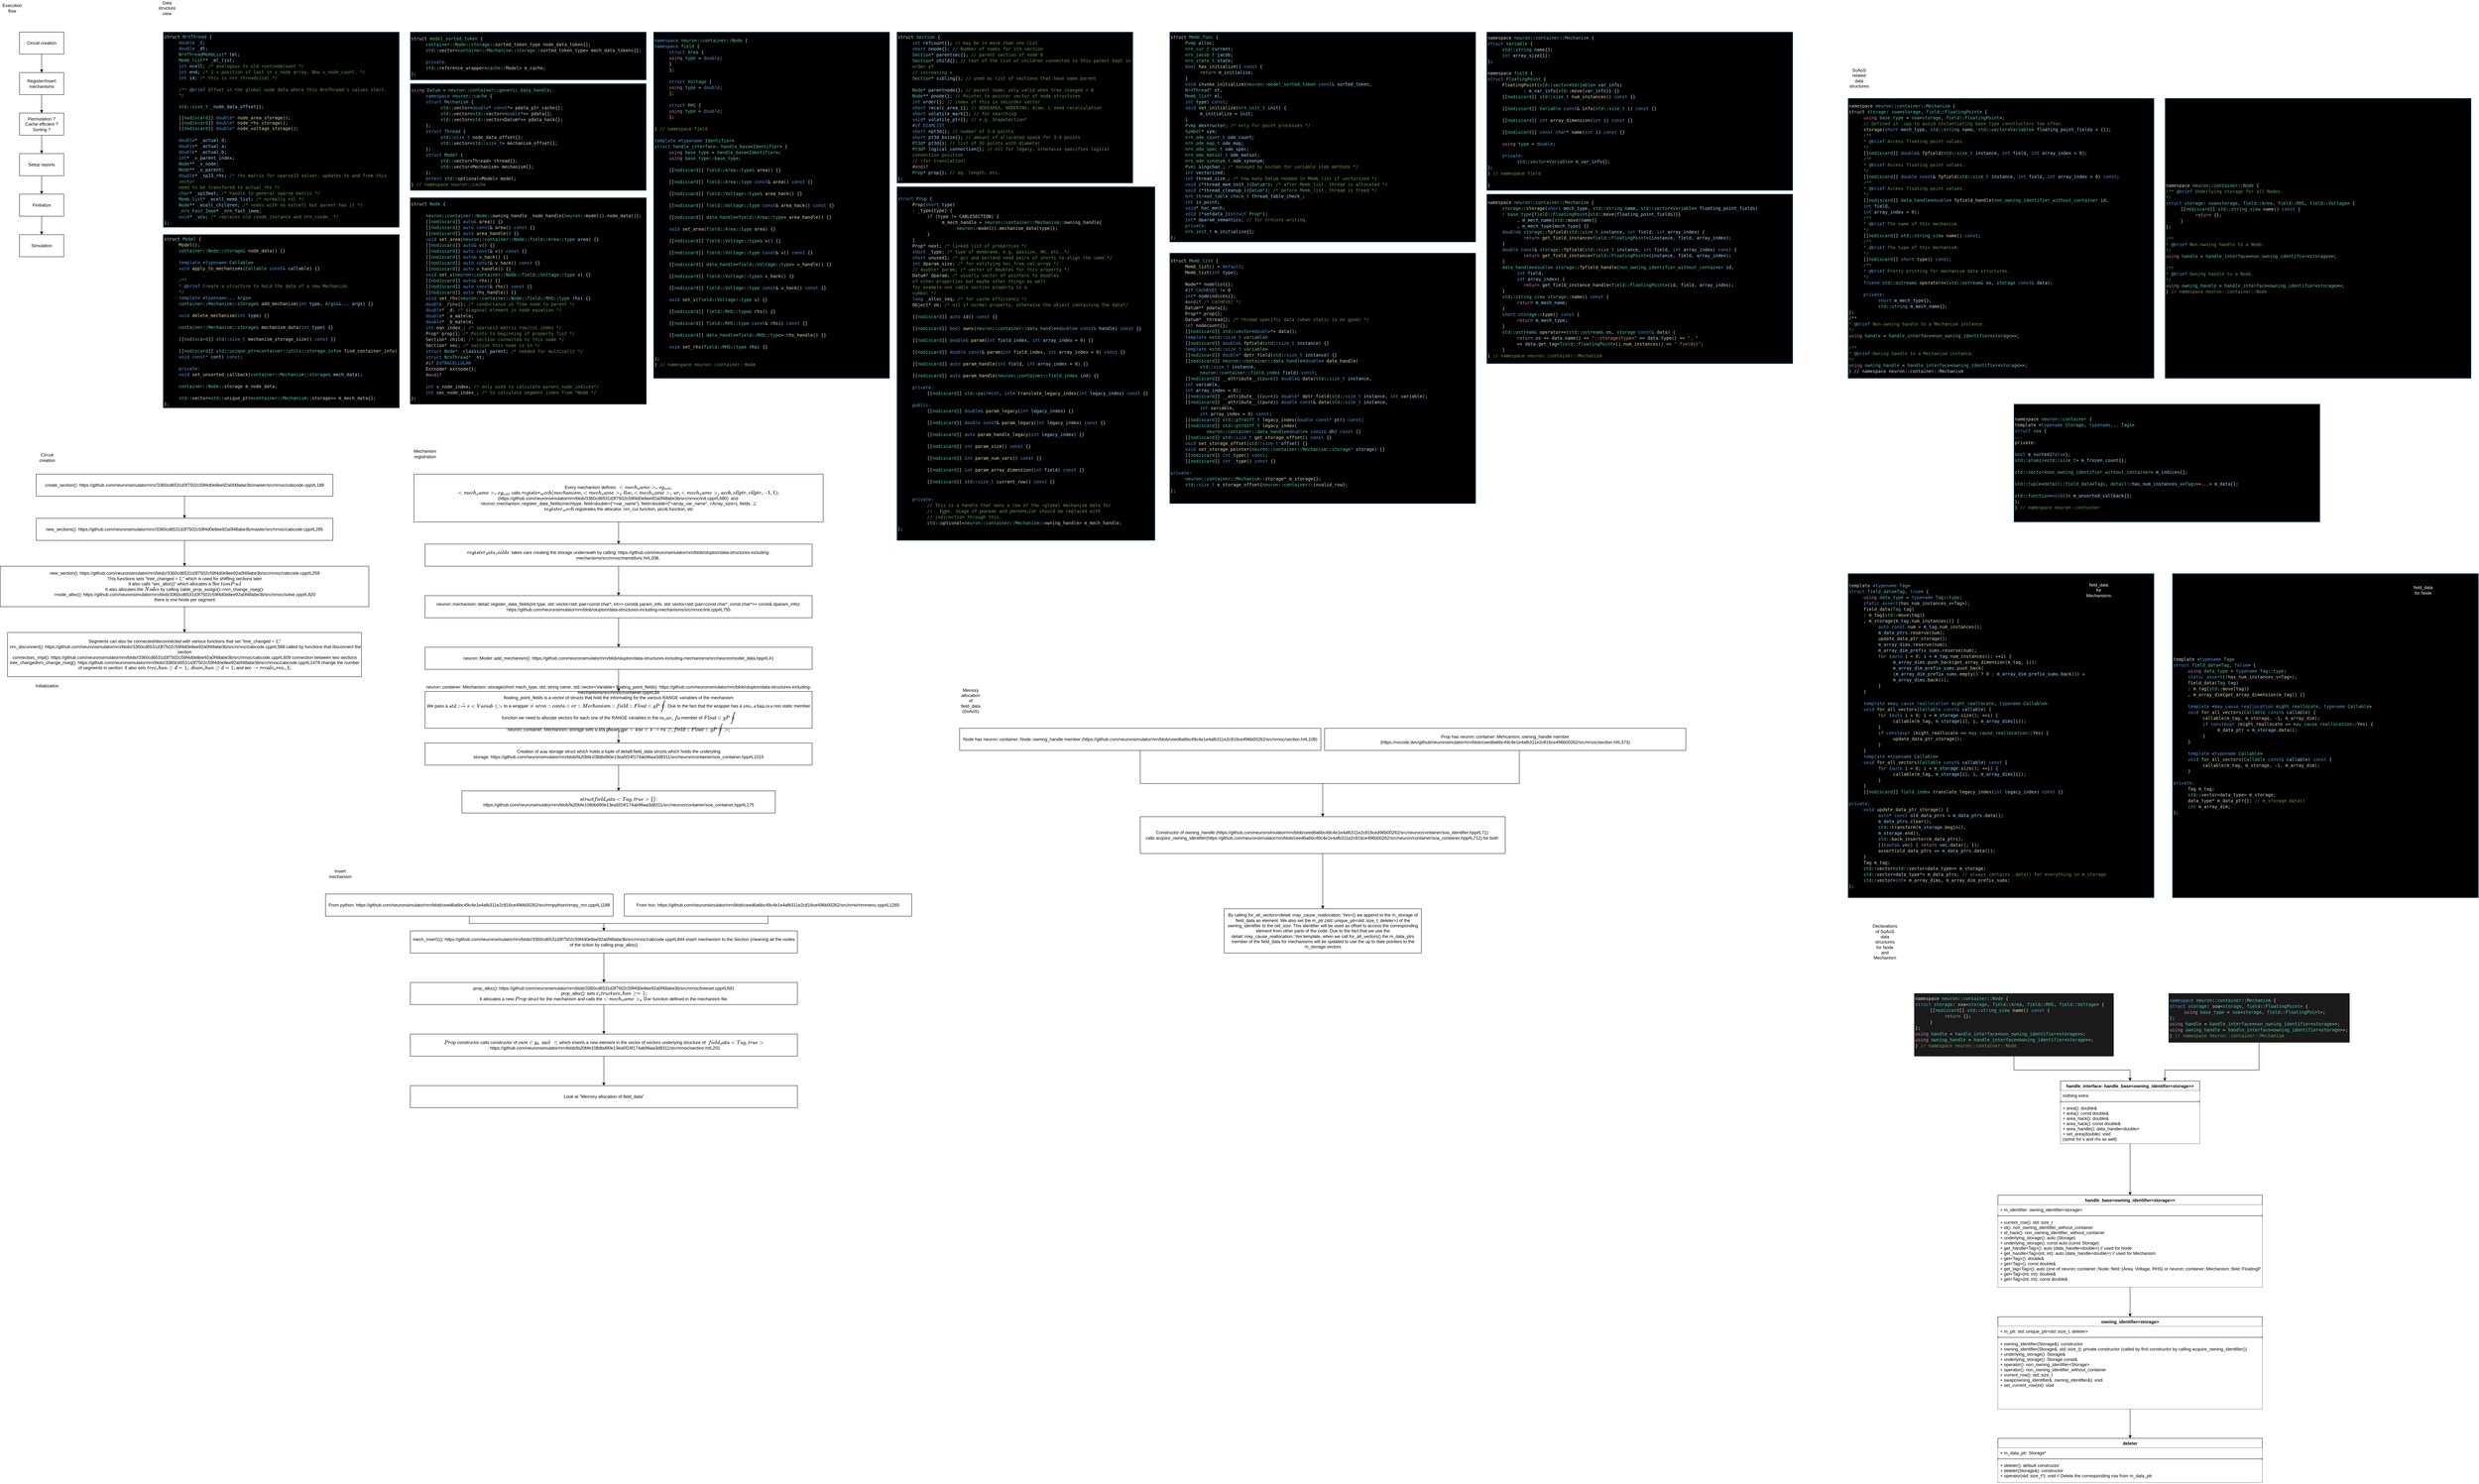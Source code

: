 <mxfile version="20.8.16" type="device"><diagram name="Page-1" id="xSoc90a2kWAdaSTm2Sec"><mxGraphModel dx="798" dy="1124" grid="1" gridSize="10" guides="1" tooltips="1" connect="1" arrows="1" fold="1" page="1" pageScale="1" pageWidth="1920" pageHeight="1200" math="0" shadow="0"><root><mxCell id="0"/><mxCell id="1" parent="0"/><mxCell id="ECMpqKy4F_tLlppn25Ay-1" value="Circuit creation" style="rounded=0;whiteSpace=wrap;html=1;" parent="1" vertex="1"><mxGeometry x="70" y="90" width="120" height="60" as="geometry"/></mxCell><mxCell id="ECMpqKy4F_tLlppn25Ay-2" value="Register/Insert mechanisms" style="rounded=0;whiteSpace=wrap;html=1;" parent="1" vertex="1"><mxGeometry x="70" y="200" width="120" height="60" as="geometry"/></mxCell><mxCell id="ECMpqKy4F_tLlppn25Ay-3" value="Permutation ?&lt;br&gt;Cache efficient ?&lt;br&gt;Sorting ?" style="rounded=0;whiteSpace=wrap;html=1;" parent="1" vertex="1"><mxGeometry x="70" y="310" width="120" height="60" as="geometry"/></mxCell><mxCell id="ECMpqKy4F_tLlppn25Ay-4" value="Setup reports" style="rounded=0;whiteSpace=wrap;html=1;" parent="1" vertex="1"><mxGeometry x="70" y="420" width="120" height="60" as="geometry"/></mxCell><mxCell id="ECMpqKy4F_tLlppn25Ay-5" value="Finitialize" style="rounded=0;whiteSpace=wrap;html=1;" parent="1" vertex="1"><mxGeometry x="70" y="530" width="120" height="60" as="geometry"/></mxCell><mxCell id="ECMpqKy4F_tLlppn25Ay-6" value="Simulation" style="rounded=0;whiteSpace=wrap;html=1;" parent="1" vertex="1"><mxGeometry x="70" y="640" width="120" height="60" as="geometry"/></mxCell><mxCell id="ECMpqKy4F_tLlppn25Ay-7" value="" style="endArrow=classic;html=1;rounded=0;exitX=0.5;exitY=1;exitDx=0;exitDy=0;" parent="1" source="ECMpqKy4F_tLlppn25Ay-1" target="ECMpqKy4F_tLlppn25Ay-2" edge="1"><mxGeometry width="50" height="50" relative="1" as="geometry"><mxPoint x="150" y="190" as="sourcePoint"/><mxPoint x="180" y="100" as="targetPoint"/></mxGeometry></mxCell><mxCell id="ECMpqKy4F_tLlppn25Ay-8" value="" style="endArrow=classic;html=1;rounded=0;exitX=0.5;exitY=1;exitDx=0;exitDy=0;entryX=0.5;entryY=0;entryDx=0;entryDy=0;" parent="1" source="ECMpqKy4F_tLlppn25Ay-2" target="ECMpqKy4F_tLlppn25Ay-3" edge="1"><mxGeometry width="50" height="50" relative="1" as="geometry"><mxPoint x="460" y="900" as="sourcePoint"/><mxPoint x="510" y="850" as="targetPoint"/></mxGeometry></mxCell><mxCell id="ECMpqKy4F_tLlppn25Ay-9" value="" style="endArrow=classic;html=1;rounded=0;exitX=0.5;exitY=1;exitDx=0;exitDy=0;entryX=0.5;entryY=0;entryDx=0;entryDy=0;" parent="1" source="ECMpqKy4F_tLlppn25Ay-3" target="ECMpqKy4F_tLlppn25Ay-4" edge="1"><mxGeometry width="50" height="50" relative="1" as="geometry"><mxPoint x="460" y="900" as="sourcePoint"/><mxPoint x="510" y="850" as="targetPoint"/></mxGeometry></mxCell><mxCell id="ECMpqKy4F_tLlppn25Ay-10" value="" style="endArrow=classic;html=1;rounded=0;exitX=0.5;exitY=1;exitDx=0;exitDy=0;" parent="1" source="ECMpqKy4F_tLlppn25Ay-4" target="ECMpqKy4F_tLlppn25Ay-5" edge="1"><mxGeometry width="50" height="50" relative="1" as="geometry"><mxPoint x="460" y="900" as="sourcePoint"/><mxPoint x="510" y="850" as="targetPoint"/></mxGeometry></mxCell><mxCell id="ECMpqKy4F_tLlppn25Ay-11" value="" style="endArrow=classic;html=1;rounded=0;exitX=0.5;exitY=1;exitDx=0;exitDy=0;entryX=0.5;entryY=0;entryDx=0;entryDy=0;" parent="1" source="ECMpqKy4F_tLlppn25Ay-5" target="ECMpqKy4F_tLlppn25Ay-6" edge="1"><mxGeometry width="50" height="50" relative="1" as="geometry"><mxPoint x="460" y="900" as="sourcePoint"/><mxPoint x="510" y="850" as="targetPoint"/></mxGeometry></mxCell><mxCell id="ECMpqKy4F_tLlppn25Ay-12" value="Execution flow" style="text;html=1;strokeColor=none;fillColor=none;align=center;verticalAlign=middle;whiteSpace=wrap;rounded=0;" parent="1" vertex="1"><mxGeometry x="20" y="10" width="60" height="30" as="geometry"/></mxCell><mxCell id="ECMpqKy4F_tLlppn25Ay-13" value="Data structure view" style="text;html=1;strokeColor=none;fillColor=none;align=center;verticalAlign=middle;whiteSpace=wrap;rounded=0;" parent="1" vertex="1"><mxGeometry x="440" y="10" width="60" height="30" as="geometry"/></mxCell><mxCell id="ECMpqKy4F_tLlppn25Ay-14" value="&lt;div style=&quot;font-family: &amp;quot;Droid Sans Mono&amp;quot;, &amp;quot;monospace&amp;quot;, monospace; line-height: 16px; color: rgb(212, 212, 212);&quot;&gt;&lt;div style=&quot;&quot;&gt;struct &lt;span style=&quot;color: rgb(78, 201, 176);&quot;&gt;NrnThread&lt;/span&gt; {&lt;/div&gt;&lt;/div&gt;&lt;blockquote style=&quot;margin: 0 0 0 40px; border: none; padding: 0px;&quot;&gt;&lt;div style=&quot;font-family: &amp;quot;Droid Sans Mono&amp;quot;, &amp;quot;monospace&amp;quot;, monospace; line-height: 16px; color: rgb(212, 212, 212);&quot;&gt;&lt;div style=&quot;&quot;&gt;&lt;span style=&quot;color: rgb(86, 156, 214);&quot;&gt;double&lt;/span&gt; &lt;span style=&quot;color: rgb(156, 220, 254);&quot;&gt;_t&lt;/span&gt;;&lt;/div&gt;&lt;/div&gt;&lt;div style=&quot;font-family: &amp;quot;Droid Sans Mono&amp;quot;, &amp;quot;monospace&amp;quot;, monospace; line-height: 16px; color: rgb(212, 212, 212);&quot;&gt;&lt;div style=&quot;&quot;&gt;&lt;span style=&quot;color: rgb(86, 156, 214);&quot;&gt;double&lt;/span&gt; &lt;span style=&quot;color: rgb(156, 220, 254);&quot;&gt;_dt&lt;/span&gt;;&lt;/div&gt;&lt;/div&gt;&lt;div style=&quot;font-family: &amp;quot;Droid Sans Mono&amp;quot;, &amp;quot;monospace&amp;quot;, monospace; line-height: 16px; color: rgb(212, 212, 212);&quot;&gt;&lt;div style=&quot;&quot;&gt;&lt;span style=&quot;background-color: initial; color: rgb(78, 201, 176);&quot;&gt;NrnThreadMembList&lt;/span&gt;&lt;span style=&quot;background-color: initial;&quot;&gt;* &lt;/span&gt;&lt;span style=&quot;background-color: initial; color: rgb(156, 220, 254);&quot;&gt;tml&lt;/span&gt;&lt;span style=&quot;background-color: initial;&quot;&gt;;&lt;/span&gt;&lt;/div&gt;&lt;/div&gt;&lt;div style=&quot;font-family: &amp;quot;Droid Sans Mono&amp;quot;, &amp;quot;monospace&amp;quot;, monospace; line-height: 16px; color: rgb(212, 212, 212);&quot;&gt;&lt;div style=&quot;&quot;&gt;&lt;span style=&quot;color: rgb(78, 201, 176);&quot;&gt;Memb_list&lt;/span&gt;** &lt;span style=&quot;color: rgb(156, 220, 254);&quot;&gt;_ml_list&lt;/span&gt;;&lt;/div&gt;&lt;/div&gt;&lt;div style=&quot;font-family: &amp;quot;Droid Sans Mono&amp;quot;, &amp;quot;monospace&amp;quot;, monospace; line-height: 16px; color: rgb(212, 212, 212);&quot;&gt;&lt;div style=&quot;&quot;&gt;&lt;span style=&quot;color: rgb(86, 156, 214);&quot;&gt;int&lt;/span&gt; &lt;span style=&quot;color: rgb(156, 220, 254);&quot;&gt;ncell&lt;/span&gt;;&lt;span style=&quot;color: rgb(106, 153, 85);&quot;&gt;            /* analogous to old rootnodecount */&lt;/span&gt;&lt;/div&gt;&lt;/div&gt;&lt;div style=&quot;font-family: &amp;quot;Droid Sans Mono&amp;quot;, &amp;quot;monospace&amp;quot;, monospace; line-height: 16px; color: rgb(212, 212, 212);&quot;&gt;&lt;div style=&quot;&quot;&gt;&lt;span style=&quot;color: rgb(86, 156, 214);&quot;&gt;int&lt;/span&gt; &lt;span style=&quot;color: rgb(156, 220, 254);&quot;&gt;end&lt;/span&gt;;&lt;span style=&quot;color: rgb(106, 153, 85);&quot;&gt;              /* 1 + position of last in v_node array. Now v_node_count. */&lt;/span&gt;&lt;/div&gt;&lt;/div&gt;&lt;div style=&quot;font-family: &amp;quot;Droid Sans Mono&amp;quot;, &amp;quot;monospace&amp;quot;, monospace; line-height: 16px; color: rgb(212, 212, 212);&quot;&gt;&lt;div style=&quot;&quot;&gt;&lt;span style=&quot;color: rgb(86, 156, 214);&quot;&gt;int&lt;/span&gt; &lt;span style=&quot;color: rgb(156, 220, 254);&quot;&gt;id&lt;/span&gt;;&lt;span style=&quot;color: rgb(106, 153, 85);&quot;&gt;               /* this is nrn_threads[id] */&lt;/span&gt;&lt;/div&gt;&lt;/div&gt;&lt;/blockquote&gt;&lt;div style=&quot;font-family: &amp;quot;Droid Sans Mono&amp;quot;, &amp;quot;monospace&amp;quot;, monospace; line-height: 16px; color: rgb(212, 212, 212);&quot;&gt;&lt;br&gt;&lt;/div&gt;&lt;blockquote style=&quot;margin: 0 0 0 40px; border: none; padding: 0px;&quot;&gt;&lt;div style=&quot;font-family: &amp;quot;Droid Sans Mono&amp;quot;, &amp;quot;monospace&amp;quot;, monospace; line-height: 16px; color: rgb(212, 212, 212);&quot;&gt;&lt;div style=&quot;&quot;&gt;&lt;span style=&quot;color: rgb(106, 153, 85);&quot;&gt;    /** &lt;/span&gt;&lt;span style=&quot;color: rgb(86, 156, 214);&quot;&gt;@brief&lt;/span&gt;&lt;span style=&quot;color: rgb(106, 153, 85);&quot;&gt; Offset in the global node data where this NrnThread's values start.&lt;/span&gt;&lt;/div&gt;&lt;/div&gt;&lt;span style=&quot;color: rgb(106, 153, 85); font-family: &amp;quot;Droid Sans Mono&amp;quot;, &amp;quot;monospace&amp;quot;, monospace; background-color: initial;&quot;&gt;*/&lt;/span&gt;&lt;br&gt;&lt;blockquote style=&quot;margin: 0 0 0 40px; border: none; padding: 0px;&quot;&gt;&lt;div style=&quot;font-family: &amp;quot;Droid Sans Mono&amp;quot;, &amp;quot;monospace&amp;quot;, monospace; line-height: 16px; color: rgb(212, 212, 212);&quot;&gt;&lt;div style=&quot;&quot;&gt;&lt;span style=&quot;color: rgb(106, 153, 85);&quot;&gt;&lt;br&gt;&lt;/span&gt;&lt;/div&gt;&lt;/div&gt;&lt;/blockquote&gt;&lt;div style=&quot;font-family: &amp;quot;Droid Sans Mono&amp;quot;, &amp;quot;monospace&amp;quot;, monospace; line-height: 16px; color: rgb(212, 212, 212);&quot;&gt;&lt;div style=&quot;&quot;&gt;&lt;span style=&quot;color: rgb(78, 201, 176);&quot;&gt;std&lt;/span&gt;::&lt;span style=&quot;color: rgb(78, 201, 176);&quot;&gt;size_t&lt;/span&gt; &lt;span style=&quot;color: rgb(156, 220, 254);&quot;&gt;_node_data_offset&lt;/span&gt;{};&lt;/div&gt;&lt;/div&gt;&lt;/blockquote&gt;&lt;font face=&quot;Droid Sans Mono, monospace, monospace&quot; color=&quot;#d4d4d4&quot;&gt;&lt;br&gt;&lt;/font&gt;&lt;blockquote style=&quot;margin: 0 0 0 40px; border: none; padding: 0px;&quot;&gt;&lt;span style=&quot;color: rgb(212, 212, 212); font-family: &amp;quot;Droid Sans Mono&amp;quot;, &amp;quot;monospace&amp;quot;, monospace; background-color: initial;&quot;&gt;[[&lt;/span&gt;&lt;span style=&quot;font-family: &amp;quot;Droid Sans Mono&amp;quot;, &amp;quot;monospace&amp;quot;, monospace; background-color: initial; color: rgb(78, 201, 176);&quot;&gt;nodiscard&lt;/span&gt;&lt;span style=&quot;color: rgb(212, 212, 212); font-family: &amp;quot;Droid Sans Mono&amp;quot;, &amp;quot;monospace&amp;quot;, monospace; background-color: initial;&quot;&gt;]] &lt;/span&gt;&lt;span style=&quot;font-family: &amp;quot;Droid Sans Mono&amp;quot;, &amp;quot;monospace&amp;quot;, monospace; background-color: initial; color: rgb(86, 156, 214);&quot;&gt;double*&lt;/span&gt;&lt;span style=&quot;color: rgb(212, 212, 212); font-family: &amp;quot;Droid Sans Mono&amp;quot;, &amp;quot;monospace&amp;quot;, monospace; background-color: initial;&quot;&gt; &lt;/span&gt;&lt;span style=&quot;font-family: &amp;quot;Droid Sans Mono&amp;quot;, &amp;quot;monospace&amp;quot;, monospace; background-color: initial; color: rgb(220, 220, 170);&quot;&gt;node_area_storage&lt;/span&gt;&lt;span style=&quot;color: rgb(212, 212, 212); font-family: &amp;quot;Droid Sans Mono&amp;quot;, &amp;quot;monospace&amp;quot;, monospace; background-color: initial;&quot;&gt;();&lt;br&gt;&lt;/span&gt;&lt;span style=&quot;color: rgb(212, 212, 212); font-family: &amp;quot;Droid Sans Mono&amp;quot;, &amp;quot;monospace&amp;quot;, monospace; background-color: initial;&quot;&gt;[[&lt;/span&gt;&lt;span style=&quot;font-family: &amp;quot;Droid Sans Mono&amp;quot;, &amp;quot;monospace&amp;quot;, monospace; background-color: initial; color: rgb(78, 201, 176);&quot;&gt;nodiscard&lt;/span&gt;&lt;span style=&quot;color: rgb(212, 212, 212); font-family: &amp;quot;Droid Sans Mono&amp;quot;, &amp;quot;monospace&amp;quot;, monospace; background-color: initial;&quot;&gt;]] &lt;/span&gt;&lt;span style=&quot;font-family: &amp;quot;Droid Sans Mono&amp;quot;, &amp;quot;monospace&amp;quot;, monospace; background-color: initial; color: rgb(86, 156, 214);&quot;&gt;double*&lt;/span&gt;&lt;span style=&quot;color: rgb(212, 212, 212); font-family: &amp;quot;Droid Sans Mono&amp;quot;, &amp;quot;monospace&amp;quot;, monospace; background-color: initial;&quot;&gt; &lt;/span&gt;&lt;span style=&quot;font-family: &amp;quot;Droid Sans Mono&amp;quot;, &amp;quot;monospace&amp;quot;, monospace; background-color: initial; color: rgb(220, 220, 170);&quot;&gt;node_rhs_storage&lt;/span&gt;&lt;span style=&quot;color: rgb(212, 212, 212); font-family: &amp;quot;Droid Sans Mono&amp;quot;, &amp;quot;monospace&amp;quot;, monospace; background-color: initial;&quot;&gt;();&lt;/span&gt;&lt;div style=&quot;font-family: &amp;quot;Droid Sans Mono&amp;quot;, &amp;quot;monospace&amp;quot;, monospace; line-height: 16px; color: rgb(212, 212, 212);&quot;&gt;&lt;div style=&quot;&quot;&gt;    [[&lt;span style=&quot;color: rgb(78, 201, 176);&quot;&gt;nodiscard&lt;/span&gt;]] &lt;span style=&quot;color: rgb(86, 156, 214);&quot;&gt;double*&lt;/span&gt; &lt;span style=&quot;color: rgb(220, 220, 170);&quot;&gt;node_voltage_storage&lt;/span&gt;();&lt;/div&gt;&lt;/div&gt;&lt;div style=&quot;font-family: &amp;quot;Droid Sans Mono&amp;quot;, &amp;quot;monospace&amp;quot;, monospace; line-height: 16px; color: rgb(212, 212, 212);&quot;&gt;&lt;br&gt;&lt;/div&gt;&lt;div style=&quot;font-family: &amp;quot;Droid Sans Mono&amp;quot;, &amp;quot;monospace&amp;quot;, monospace; line-height: 16px; color: rgb(212, 212, 212);&quot;&gt;&lt;div style=&quot;&quot;&gt;&lt;span style=&quot;color: rgb(86, 156, 214);&quot;&gt;double&lt;/span&gt;* &lt;span style=&quot;color: rgb(156, 220, 254);&quot;&gt;_actual_d&lt;/span&gt;;&lt;/div&gt;&lt;/div&gt;&lt;div style=&quot;font-family: &amp;quot;Droid Sans Mono&amp;quot;, &amp;quot;monospace&amp;quot;, monospace; line-height: 16px; color: rgb(212, 212, 212);&quot;&gt;&lt;div style=&quot;&quot;&gt;&lt;span style=&quot;color: rgb(86, 156, 214);&quot;&gt;double&lt;/span&gt;* &lt;span style=&quot;color: rgb(156, 220, 254);&quot;&gt;_actual_a&lt;/span&gt;;&lt;/div&gt;&lt;/div&gt;&lt;div style=&quot;font-family: &amp;quot;Droid Sans Mono&amp;quot;, &amp;quot;monospace&amp;quot;, monospace; line-height: 16px; color: rgb(212, 212, 212);&quot;&gt;&lt;div style=&quot;&quot;&gt;&lt;span style=&quot;color: rgb(86, 156, 214);&quot;&gt;double&lt;/span&gt;* &lt;span style=&quot;color: rgb(156, 220, 254);&quot;&gt;_actual_b&lt;/span&gt;;&lt;/div&gt;&lt;/div&gt;&lt;div style=&quot;font-family: &amp;quot;Droid Sans Mono&amp;quot;, &amp;quot;monospace&amp;quot;, monospace; line-height: 16px; color: rgb(212, 212, 212);&quot;&gt;&lt;div style=&quot;&quot;&gt;&lt;span style=&quot;color: rgb(86, 156, 214);&quot;&gt;int&lt;/span&gt;* &lt;span style=&quot;color: rgb(156, 220, 254);&quot;&gt;_v_parent_index&lt;/span&gt;;&lt;/div&gt;&lt;/div&gt;&lt;div style=&quot;font-family: &amp;quot;Droid Sans Mono&amp;quot;, &amp;quot;monospace&amp;quot;, monospace; line-height: 16px; color: rgb(212, 212, 212);&quot;&gt;&lt;div style=&quot;&quot;&gt;&lt;span style=&quot;color: rgb(78, 201, 176);&quot;&gt;Node&lt;/span&gt;** &lt;span style=&quot;color: rgb(156, 220, 254);&quot;&gt;_v_node&lt;/span&gt;;&lt;/div&gt;&lt;/div&gt;&lt;div style=&quot;font-family: &amp;quot;Droid Sans Mono&amp;quot;, &amp;quot;monospace&amp;quot;, monospace; line-height: 16px; color: rgb(212, 212, 212);&quot;&gt;&lt;div style=&quot;&quot;&gt;&lt;span style=&quot;color: rgb(78, 201, 176);&quot;&gt;Node&lt;/span&gt;** &lt;span style=&quot;color: rgb(156, 220, 254);&quot;&gt;_v_parent&lt;/span&gt;;&lt;/div&gt;&lt;/div&gt;&lt;div style=&quot;font-family: &amp;quot;Droid Sans Mono&amp;quot;, &amp;quot;monospace&amp;quot;, monospace; line-height: 16px; color: rgb(212, 212, 212);&quot;&gt;&lt;div style=&quot;&quot;&gt;&lt;span style=&quot;color: rgb(86, 156, 214);&quot;&gt;double&lt;/span&gt;* &lt;span style=&quot;color: rgb(156, 220, 254);&quot;&gt;_sp13_rhs&lt;/span&gt;;&lt;span style=&quot;color: rgb(106, 153, 85);&quot;&gt;           /* rhs matrix for sparse13 solver. updates to and from this vector&lt;/span&gt;&lt;/div&gt;&lt;/div&gt;&lt;div style=&quot;font-family: &amp;quot;Droid Sans Mono&amp;quot;, &amp;quot;monospace&amp;quot;, monospace; line-height: 16px; color: rgb(212, 212, 212);&quot;&gt;&lt;div style=&quot;&quot;&gt;&lt;span style=&quot;color: rgb(106, 153, 85);&quot;&gt;                                    need to be transfered to actual_rhs */&lt;/span&gt;&lt;/div&gt;&lt;/div&gt;&lt;div style=&quot;font-family: &amp;quot;Droid Sans Mono&amp;quot;, &amp;quot;monospace&amp;quot;, monospace; line-height: 16px; color: rgb(212, 212, 212);&quot;&gt;&lt;div style=&quot;&quot;&gt;&lt;span style=&quot;color: rgb(86, 156, 214);&quot;&gt;char&lt;/span&gt;* &lt;span style=&quot;color: rgb(156, 220, 254);&quot;&gt;_sp13mat&lt;/span&gt;;&lt;span style=&quot;color: rgb(106, 153, 85);&quot;&gt;              /* handle to general sparse matrix */&lt;/span&gt;&lt;/div&gt;&lt;/div&gt;&lt;div style=&quot;font-family: &amp;quot;Droid Sans Mono&amp;quot;, &amp;quot;monospace&amp;quot;, monospace; line-height: 16px; color: rgb(212, 212, 212);&quot;&gt;&lt;div style=&quot;&quot;&gt;&lt;span style=&quot;color: rgb(78, 201, 176);&quot;&gt;Memb_list&lt;/span&gt;* &lt;span style=&quot;color: rgb(156, 220, 254);&quot;&gt;_ecell_memb_list&lt;/span&gt;;&lt;span style=&quot;color: rgb(106, 153, 85);&quot;&gt; /* normally nil */&lt;/span&gt;&lt;/div&gt;&lt;/div&gt;&lt;div style=&quot;font-family: &amp;quot;Droid Sans Mono&amp;quot;, &amp;quot;monospace&amp;quot;, monospace; line-height: 16px; color: rgb(212, 212, 212);&quot;&gt;&lt;div style=&quot;&quot;&gt;&lt;span style=&quot;color: rgb(78, 201, 176);&quot;&gt;Node&lt;/span&gt;** &lt;span style=&quot;color: rgb(156, 220, 254);&quot;&gt;_ecell_children&lt;/span&gt;;&lt;span style=&quot;color: rgb(106, 153, 85);&quot;&gt;      /* nodes with no extcell but parent has it */&lt;/span&gt;&lt;/div&gt;&lt;/div&gt;&lt;div style=&quot;font-family: &amp;quot;Droid Sans Mono&amp;quot;, &amp;quot;monospace&amp;quot;, monospace; line-height: 16px; color: rgb(212, 212, 212);&quot;&gt;&lt;div style=&quot;&quot;&gt;&lt;span style=&quot;color: rgb(78, 201, 176);&quot;&gt;_nrn_Fast_Imem&lt;/span&gt;* &lt;span style=&quot;color: rgb(156, 220, 254);&quot;&gt;_nrn_fast_imem&lt;/span&gt;;&lt;/div&gt;&lt;/div&gt;&lt;div style=&quot;font-family: &amp;quot;Droid Sans Mono&amp;quot;, &amp;quot;monospace&amp;quot;, monospace; line-height: 16px; color: rgb(212, 212, 212);&quot;&gt;&lt;div style=&quot;&quot;&gt;&lt;span style=&quot;color: rgb(86, 156, 214);&quot;&gt;void&lt;/span&gt;* &lt;span style=&quot;color: rgb(156, 220, 254);&quot;&gt;_vcv&lt;/span&gt;;&lt;span style=&quot;color: rgb(106, 153, 85);&quot;&gt; /* replaces old cvode_instance and nrn_cvode_ */&lt;/span&gt;&lt;/div&gt;&lt;/div&gt;&lt;/blockquote&gt;&lt;div style=&quot;font-family: &amp;quot;Droid Sans Mono&amp;quot;, &amp;quot;monospace&amp;quot;, monospace; line-height: 16px; color: rgb(212, 212, 212);&quot;&gt;&lt;div style=&quot;&quot;&gt;};&lt;/div&gt;&lt;/div&gt;" style="rounded=0;whiteSpace=wrap;html=1;align=left;fillColor=#000000;fontColor=#ffffff;strokeColor=#006EAF;" parent="1" vertex="1"><mxGeometry x="460" y="90" width="640" height="530" as="geometry"/></mxCell><mxCell id="ECMpqKy4F_tLlppn25Ay-16" value="&lt;div style=&quot;line-height: 16px; font-family: &amp;quot;Droid Sans Mono&amp;quot;, &amp;quot;monospace&amp;quot;, monospace; color: rgb(212, 212, 212);&quot;&gt;&lt;div style=&quot;&quot;&gt;&lt;div style=&quot;line-height: 16px;&quot;&gt;&lt;div style=&quot;&quot;&gt;struct &lt;span style=&quot;color: rgb(78, 201, 176);&quot;&gt;Model&lt;/span&gt; {&lt;/div&gt;&lt;/div&gt;&lt;/div&gt;&lt;/div&gt;&lt;blockquote style=&quot;margin: 0 0 0 40px; border: none; padding: 0px;&quot;&gt;&lt;div style=&quot;line-height: 16px; font-family: &amp;quot;Droid Sans Mono&amp;quot;, &amp;quot;monospace&amp;quot;, monospace; color: rgb(212, 212, 212);&quot;&gt;&lt;div style=&quot;&quot;&gt;&lt;div style=&quot;line-height: 16px;&quot;&gt;&lt;div style=&quot;&quot;&gt;&lt;span style=&quot;color: #dcdcaa;&quot;&gt;Model&lt;/span&gt;();&lt;/div&gt;&lt;/div&gt;&lt;/div&gt;&lt;/div&gt;&lt;div style=&quot;line-height: 16px; font-family: &amp;quot;Droid Sans Mono&amp;quot;, &amp;quot;monospace&amp;quot;, monospace; color: rgb(212, 212, 212);&quot;&gt;&lt;div style=&quot;&quot;&gt;&lt;div style=&quot;line-height: 16px;&quot;&gt;&lt;div style=&quot;&quot;&gt;&lt;span style=&quot;color: #4ec9b0;&quot;&gt;container&lt;/span&gt;::&lt;span style=&quot;color: #4ec9b0;&quot;&gt;Node&lt;/span&gt;::&lt;span style=&quot;color: #4ec9b0;&quot;&gt;storage&lt;/span&gt;&lt;span style=&quot;color: #569cd6;&quot;&gt;&amp;amp;&lt;/span&gt; &lt;span style=&quot;color: #dcdcaa;&quot;&gt;node_data&lt;/span&gt;() {&lt;span style=&quot;background-color: initial;&quot;&gt;}&lt;/span&gt;&lt;/div&gt;&lt;/div&gt;&lt;/div&gt;&lt;/div&gt;&lt;/blockquote&gt;&lt;blockquote style=&quot;margin: 0 0 0 40px; border: none; padding: 0px;&quot;&gt;&lt;div style=&quot;line-height: 16px; font-family: &amp;quot;Droid Sans Mono&amp;quot;, &amp;quot;monospace&amp;quot;, monospace; color: rgb(212, 212, 212);&quot;&gt;&lt;div style=&quot;&quot;&gt;&lt;div style=&quot;line-height: 16px;&quot;&gt;&lt;div style=&quot;&quot;&gt;&lt;br&gt;&lt;/div&gt;&lt;/div&gt;&lt;/div&gt;&lt;/div&gt;&lt;div style=&quot;line-height: 16px; font-family: &amp;quot;Droid Sans Mono&amp;quot;, &amp;quot;monospace&amp;quot;, monospace; color: rgb(212, 212, 212);&quot;&gt;&lt;div style=&quot;&quot;&gt;&lt;div style=&quot;line-height: 16px;&quot;&gt;&lt;div style=&quot;&quot;&gt;&lt;span style=&quot;color: #569cd6;&quot;&gt;template&lt;/span&gt; &amp;lt;&lt;span style=&quot;color: #569cd6;&quot;&gt;typename&lt;/span&gt; &lt;span style=&quot;color: #4ec9b0;&quot;&gt;Callable&lt;/span&gt;&amp;gt;&lt;/div&gt;&lt;/div&gt;&lt;/div&gt;&lt;/div&gt;&lt;div style=&quot;line-height: 16px; font-family: &amp;quot;Droid Sans Mono&amp;quot;, &amp;quot;monospace&amp;quot;, monospace; color: rgb(212, 212, 212);&quot;&gt;&lt;div style=&quot;&quot;&gt;&lt;div style=&quot;line-height: 16px;&quot;&gt;&lt;div style=&quot;&quot;&gt;&lt;span style=&quot;color: #569cd6;&quot;&gt;void&lt;/span&gt; &lt;span style=&quot;color: #dcdcaa;&quot;&gt;apply_to_mechanisms&lt;/span&gt;(&lt;span style=&quot;color: #4ec9b0;&quot;&gt;Callable&lt;/span&gt; &lt;span style=&quot;color: #569cd6;&quot;&gt;const&amp;amp;&lt;/span&gt; &lt;span style=&quot;color: #9cdcfe;&quot;&gt;callable&lt;/span&gt;) {&lt;span style=&quot;background-color: initial;&quot;&gt;}&lt;/span&gt;&lt;/div&gt;&lt;/div&gt;&lt;/div&gt;&lt;/div&gt;&lt;/blockquote&gt;&lt;div style=&quot;line-height: 16px; font-family: &amp;quot;Droid Sans Mono&amp;quot;, &amp;quot;monospace&amp;quot;, monospace; color: rgb(212, 212, 212);&quot;&gt;&lt;div style=&quot;&quot;&gt;&lt;div style=&quot;line-height: 16px;&quot;&gt;&lt;br&gt;&lt;/div&gt;&lt;/div&gt;&lt;/div&gt;&lt;blockquote style=&quot;margin: 0 0 0 40px; border: none; padding: 0px;&quot;&gt;&lt;div style=&quot;line-height: 16px; font-family: &amp;quot;Droid Sans Mono&amp;quot;, &amp;quot;monospace&amp;quot;, monospace; color: rgb(212, 212, 212);&quot;&gt;&lt;div style=&quot;&quot;&gt;&lt;div style=&quot;line-height: 16px;&quot;&gt;&lt;div style=&quot;&quot;&gt;&lt;span style=&quot;color: #6a9955;&quot;&gt;    /**&lt;/span&gt;&lt;/div&gt;&lt;/div&gt;&lt;/div&gt;&lt;/div&gt;&lt;div style=&quot;line-height: 16px; font-family: &amp;quot;Droid Sans Mono&amp;quot;, &amp;quot;monospace&amp;quot;, monospace; color: rgb(212, 212, 212);&quot;&gt;&lt;div style=&quot;&quot;&gt;&lt;div style=&quot;line-height: 16px;&quot;&gt;&lt;div style=&quot;&quot;&gt;&lt;span style=&quot;color: #6a9955;&quot;&gt;     * &lt;/span&gt;&lt;span style=&quot;color: #569cd6;&quot;&gt;@brief&lt;/span&gt;&lt;span style=&quot;color: #6a9955;&quot;&gt; Create a structure to hold the data of a new Mechanism.&lt;/span&gt;&lt;/div&gt;&lt;/div&gt;&lt;/div&gt;&lt;/div&gt;&lt;div style=&quot;line-height: 16px; font-family: &amp;quot;Droid Sans Mono&amp;quot;, &amp;quot;monospace&amp;quot;, monospace; color: rgb(212, 212, 212);&quot;&gt;&lt;div style=&quot;&quot;&gt;&lt;div style=&quot;line-height: 16px;&quot;&gt;&lt;div style=&quot;&quot;&gt;&lt;span style=&quot;color: #6a9955;&quot;&gt;     */&lt;/span&gt;&lt;/div&gt;&lt;/div&gt;&lt;/div&gt;&lt;/div&gt;&lt;div style=&quot;line-height: 16px; font-family: &amp;quot;Droid Sans Mono&amp;quot;, &amp;quot;monospace&amp;quot;, monospace; color: rgb(212, 212, 212);&quot;&gt;&lt;div style=&quot;&quot;&gt;&lt;div style=&quot;line-height: 16px;&quot;&gt;&lt;div style=&quot;&quot;&gt;&lt;span style=&quot;color: #569cd6;&quot;&gt;template&lt;/span&gt; &amp;lt;&lt;span style=&quot;color: #569cd6;&quot;&gt;typename&lt;/span&gt;... &lt;span style=&quot;color: #4ec9b0;&quot;&gt;Args&lt;/span&gt;&amp;gt;&lt;/div&gt;&lt;/div&gt;&lt;/div&gt;&lt;/div&gt;&lt;div style=&quot;line-height: 16px; font-family: &amp;quot;Droid Sans Mono&amp;quot;, &amp;quot;monospace&amp;quot;, monospace; color: rgb(212, 212, 212);&quot;&gt;&lt;div style=&quot;&quot;&gt;&lt;div style=&quot;line-height: 16px;&quot;&gt;&lt;div style=&quot;&quot;&gt;&lt;span style=&quot;color: #4ec9b0;&quot;&gt;container&lt;/span&gt;::&lt;span style=&quot;color: #4ec9b0;&quot;&gt;Mechanism&lt;/span&gt;::&lt;span style=&quot;color: #4ec9b0;&quot;&gt;storage&lt;/span&gt;&lt;span style=&quot;color: #569cd6;&quot;&gt;&amp;amp;&lt;/span&gt; &lt;span style=&quot;color: #dcdcaa;&quot;&gt;add_mechanism&lt;/span&gt;(&lt;span style=&quot;color: #569cd6;&quot;&gt;int&lt;/span&gt; &lt;span style=&quot;color: #9cdcfe;&quot;&gt;type&lt;/span&gt;, &lt;span style=&quot;color: #4ec9b0;&quot;&gt;Args&lt;/span&gt;&lt;span style=&quot;color: #569cd6;&quot;&gt;&amp;amp;&amp;amp;&lt;/span&gt;... &lt;span style=&quot;color: #9cdcfe;&quot;&gt;args&lt;/span&gt;) {&lt;span style=&quot;background-color: initial;&quot;&gt;}&lt;/span&gt;&lt;/div&gt;&lt;/div&gt;&lt;/div&gt;&lt;/div&gt;&lt;/blockquote&gt;&lt;blockquote style=&quot;margin: 0 0 0 40px; border: none; padding: 0px;&quot;&gt;&lt;div style=&quot;line-height: 16px; font-family: &amp;quot;Droid Sans Mono&amp;quot;, &amp;quot;monospace&amp;quot;, monospace; color: rgb(212, 212, 212);&quot;&gt;&lt;div style=&quot;&quot;&gt;&lt;div style=&quot;line-height: 16px;&quot;&gt;&lt;div style=&quot;&quot;&gt;&lt;br&gt;&lt;/div&gt;&lt;/div&gt;&lt;/div&gt;&lt;/div&gt;&lt;div style=&quot;line-height: 16px; font-family: &amp;quot;Droid Sans Mono&amp;quot;, &amp;quot;monospace&amp;quot;, monospace; color: rgb(212, 212, 212);&quot;&gt;&lt;div style=&quot;&quot;&gt;&lt;div style=&quot;line-height: 16px;&quot;&gt;&lt;div style=&quot;&quot;&gt;&lt;span style=&quot;color: #569cd6;&quot;&gt;void&lt;/span&gt; &lt;span style=&quot;color: #dcdcaa;&quot;&gt;delete_mechanism&lt;/span&gt;(&lt;span style=&quot;color: #569cd6;&quot;&gt;int&lt;/span&gt; &lt;span style=&quot;color: #9cdcfe;&quot;&gt;type&lt;/span&gt;) {&lt;span style=&quot;background-color: initial;&quot;&gt;}&lt;/span&gt;&lt;/div&gt;&lt;/div&gt;&lt;/div&gt;&lt;/div&gt;&lt;/blockquote&gt;&lt;blockquote style=&quot;margin: 0 0 0 40px; border: none; padding: 0px;&quot;&gt;&lt;div style=&quot;line-height: 16px; font-family: &amp;quot;Droid Sans Mono&amp;quot;, &amp;quot;monospace&amp;quot;, monospace; color: rgb(212, 212, 212);&quot;&gt;&lt;div style=&quot;&quot;&gt;&lt;div style=&quot;line-height: 16px;&quot;&gt;&lt;div style=&quot;&quot;&gt;&lt;br&gt;&lt;/div&gt;&lt;/div&gt;&lt;/div&gt;&lt;/div&gt;&lt;div style=&quot;line-height: 16px; font-family: &amp;quot;Droid Sans Mono&amp;quot;, &amp;quot;monospace&amp;quot;, monospace; color: rgb(212, 212, 212);&quot;&gt;&lt;div style=&quot;&quot;&gt;&lt;div style=&quot;line-height: 16px;&quot;&gt;&lt;div style=&quot;&quot;&gt;&lt;span style=&quot;color: #4ec9b0;&quot;&gt;container&lt;/span&gt;::&lt;span style=&quot;color: #4ec9b0;&quot;&gt;Mechanism&lt;/span&gt;::&lt;span style=&quot;color: #4ec9b0;&quot;&gt;storage&lt;/span&gt;&lt;span style=&quot;color: #569cd6;&quot;&gt;&amp;amp;&lt;/span&gt; &lt;span style=&quot;color: #dcdcaa;&quot;&gt;mechanism_data&lt;/span&gt;(&lt;span style=&quot;color: #569cd6;&quot;&gt;int&lt;/span&gt; &lt;span style=&quot;color: #9cdcfe;&quot;&gt;type&lt;/span&gt;) {&lt;span style=&quot;background-color: initial;&quot;&gt;}&lt;/span&gt;&lt;/div&gt;&lt;/div&gt;&lt;/div&gt;&lt;/div&gt;&lt;/blockquote&gt;&lt;blockquote style=&quot;margin: 0 0 0 40px; border: none; padding: 0px;&quot;&gt;&lt;div style=&quot;line-height: 16px; font-family: &amp;quot;Droid Sans Mono&amp;quot;, &amp;quot;monospace&amp;quot;, monospace; color: rgb(212, 212, 212);&quot;&gt;&lt;div style=&quot;&quot;&gt;&lt;div style=&quot;line-height: 16px;&quot;&gt;&lt;br&gt;&lt;/div&gt;&lt;/div&gt;&lt;/div&gt;&lt;div style=&quot;line-height: 16px; font-family: &amp;quot;Droid Sans Mono&amp;quot;, &amp;quot;monospace&amp;quot;, monospace; color: rgb(212, 212, 212);&quot;&gt;&lt;div style=&quot;&quot;&gt;&lt;div style=&quot;line-height: 16px;&quot;&gt;&lt;div style=&quot;&quot;&gt;    [[&lt;span style=&quot;color: #4ec9b0;&quot;&gt;nodiscard&lt;/span&gt;]] &lt;span style=&quot;color: #4ec9b0;&quot;&gt;std&lt;/span&gt;::&lt;span style=&quot;color: #569cd6;&quot;&gt;size_t&lt;/span&gt; &lt;span style=&quot;color: #dcdcaa;&quot;&gt;mechanism_storage_size&lt;/span&gt;() &lt;span style=&quot;color: #569cd6;&quot;&gt;const&lt;/span&gt; {&lt;span style=&quot;background-color: initial;&quot;&gt;}&lt;/span&gt;&lt;/div&gt;&lt;/div&gt;&lt;/div&gt;&lt;/div&gt;&lt;/blockquote&gt;&lt;blockquote style=&quot;margin: 0 0 0 40px; border: none; padding: 0px;&quot;&gt;&lt;div style=&quot;line-height: 16px; font-family: &amp;quot;Droid Sans Mono&amp;quot;, &amp;quot;monospace&amp;quot;, monospace; color: rgb(212, 212, 212);&quot;&gt;&lt;div style=&quot;&quot;&gt;&lt;div style=&quot;line-height: 16px;&quot;&gt;&lt;div style=&quot;&quot;&gt;&lt;br&gt;&lt;/div&gt;&lt;/div&gt;&lt;/div&gt;&lt;/div&gt;&lt;div style=&quot;line-height: 16px; font-family: &amp;quot;Droid Sans Mono&amp;quot;, &amp;quot;monospace&amp;quot;, monospace; color: rgb(212, 212, 212);&quot;&gt;&lt;div style=&quot;&quot;&gt;&lt;div style=&quot;line-height: 16px;&quot;&gt;&lt;div style=&quot;&quot;&gt;    [[&lt;span style=&quot;color: #4ec9b0;&quot;&gt;nodiscard&lt;/span&gt;]] &lt;span style=&quot;color: #4ec9b0;&quot;&gt;std&lt;/span&gt;::&lt;span style=&quot;color: #4ec9b0;&quot;&gt;unique_ptr&lt;/span&gt;&amp;lt;&lt;span style=&quot;color: #4ec9b0;&quot;&gt;container&lt;/span&gt;::&lt;span style=&quot;color: #4ec9b0;&quot;&gt;utils&lt;/span&gt;::&lt;span style=&quot;color: #4ec9b0;&quot;&gt;storage_info&lt;/span&gt;&amp;gt; &lt;span style=&quot;color: #dcdcaa;&quot;&gt;find_container_info&lt;/span&gt;(&lt;/div&gt;&lt;/div&gt;&lt;/div&gt;&lt;/div&gt;&lt;div style=&quot;line-height: 16px; font-family: &amp;quot;Droid Sans Mono&amp;quot;, &amp;quot;monospace&amp;quot;, monospace; color: rgb(212, 212, 212);&quot;&gt;&lt;div style=&quot;&quot;&gt;&lt;div style=&quot;line-height: 16px;&quot;&gt;&lt;div style=&quot;&quot;&gt;&lt;span style=&quot;color: #569cd6;&quot;&gt;void&lt;/span&gt; &lt;span style=&quot;color: #569cd6;&quot;&gt;const*&lt;/span&gt; &lt;span style=&quot;color: #9cdcfe;&quot;&gt;cont&lt;/span&gt;) &lt;span style=&quot;color: #569cd6;&quot;&gt;const&lt;/span&gt;;&lt;/div&gt;&lt;/div&gt;&lt;/div&gt;&lt;/div&gt;&lt;/blockquote&gt;&lt;div style=&quot;line-height: 16px; font-family: &amp;quot;Droid Sans Mono&amp;quot;, &amp;quot;monospace&amp;quot;, monospace; color: rgb(212, 212, 212);&quot;&gt;&lt;div style=&quot;&quot;&gt;&lt;div style=&quot;line-height: 16px;&quot;&gt;&lt;br&gt;&lt;/div&gt;&lt;/div&gt;&lt;/div&gt;&lt;blockquote style=&quot;margin: 0 0 0 40px; border: none; padding: 0px;&quot;&gt;&lt;div style=&quot;line-height: 16px; font-family: &amp;quot;Droid Sans Mono&amp;quot;, &amp;quot;monospace&amp;quot;, monospace; color: rgb(212, 212, 212);&quot;&gt;&lt;div style=&quot;&quot;&gt;&lt;div style=&quot;line-height: 16px;&quot;&gt;&lt;div style=&quot;&quot;&gt;&lt;span style=&quot;color: #569cd6;&quot;&gt;private:&lt;/span&gt;&lt;/div&gt;&lt;/div&gt;&lt;/div&gt;&lt;/div&gt;&lt;div style=&quot;line-height: 16px; font-family: &amp;quot;Droid Sans Mono&amp;quot;, &amp;quot;monospace&amp;quot;, monospace; color: rgb(212, 212, 212);&quot;&gt;&lt;div style=&quot;&quot;&gt;&lt;div style=&quot;line-height: 16px;&quot;&gt;&lt;div style=&quot;&quot;&gt;&lt;span style=&quot;color: #569cd6;&quot;&gt;void&lt;/span&gt; &lt;span style=&quot;color: #dcdcaa;&quot;&gt;set_unsorted_callback&lt;/span&gt;(&lt;span style=&quot;color: #4ec9b0;&quot;&gt;container&lt;/span&gt;::&lt;span style=&quot;color: #4ec9b0;&quot;&gt;Mechanism&lt;/span&gt;::&lt;span style=&quot;color: #4ec9b0;&quot;&gt;storage&lt;/span&gt;&lt;span style=&quot;color: #569cd6;&quot;&gt;&amp;amp;&lt;/span&gt; &lt;span style=&quot;color: #9cdcfe;&quot;&gt;mech_data&lt;/span&gt;);&lt;/div&gt;&lt;/div&gt;&lt;/div&gt;&lt;/div&gt;&lt;/blockquote&gt;&lt;blockquote style=&quot;margin: 0 0 0 40px; border: none; padding: 0px;&quot;&gt;&lt;div style=&quot;line-height: 16px; font-family: &amp;quot;Droid Sans Mono&amp;quot;, &amp;quot;monospace&amp;quot;, monospace; color: rgb(212, 212, 212);&quot;&gt;&lt;div style=&quot;&quot;&gt;&lt;div style=&quot;line-height: 16px;&quot;&gt;&lt;div style=&quot;&quot;&gt;&lt;br&gt;&lt;/div&gt;&lt;/div&gt;&lt;/div&gt;&lt;/div&gt;&lt;div style=&quot;line-height: 16px; font-family: &amp;quot;Droid Sans Mono&amp;quot;, &amp;quot;monospace&amp;quot;, monospace; color: rgb(212, 212, 212);&quot;&gt;&lt;div style=&quot;&quot;&gt;&lt;div style=&quot;line-height: 16px;&quot;&gt;&lt;div style=&quot;&quot;&gt;&lt;span style=&quot;color: #4ec9b0;&quot;&gt;container&lt;/span&gt;::&lt;span style=&quot;color: #4ec9b0;&quot;&gt;Node&lt;/span&gt;::storage m_node_data;&lt;/div&gt;&lt;/div&gt;&lt;/div&gt;&lt;/div&gt;&lt;/blockquote&gt;&lt;blockquote style=&quot;margin: 0 0 0 40px; border: none; padding: 0px;&quot;&gt;&lt;div style=&quot;line-height: 16px; font-family: &amp;quot;Droid Sans Mono&amp;quot;, &amp;quot;monospace&amp;quot;, monospace; color: rgb(212, 212, 212);&quot;&gt;&lt;div style=&quot;&quot;&gt;&lt;div style=&quot;line-height: 16px;&quot;&gt;&lt;div style=&quot;&quot;&gt;&lt;br&gt;&lt;/div&gt;&lt;/div&gt;&lt;/div&gt;&lt;/div&gt;&lt;div style=&quot;line-height: 16px; font-family: &amp;quot;Droid Sans Mono&amp;quot;, &amp;quot;monospace&amp;quot;, monospace; color: rgb(212, 212, 212);&quot;&gt;&lt;div style=&quot;&quot;&gt;&lt;div style=&quot;line-height: 16px;&quot;&gt;&lt;div style=&quot;&quot;&gt;&lt;span style=&quot;color: #4ec9b0;&quot;&gt;std&lt;/span&gt;::vector&amp;lt;&lt;span style=&quot;color: #4ec9b0;&quot;&gt;std&lt;/span&gt;::unique_ptr&amp;lt;&lt;span style=&quot;color: #4ec9b0;&quot;&gt;container&lt;/span&gt;::&lt;span style=&quot;color: #4ec9b0;&quot;&gt;Mechanism&lt;/span&gt;::storage&amp;gt;&amp;gt; m_mech_data{};&lt;/div&gt;&lt;/div&gt;&lt;/div&gt;&lt;/div&gt;&lt;/blockquote&gt;&lt;div style=&quot;line-height: 16px; font-family: &amp;quot;Droid Sans Mono&amp;quot;, &amp;quot;monospace&amp;quot;, monospace; color: rgb(212, 212, 212);&quot;&gt;&lt;div style=&quot;&quot;&gt;&lt;div style=&quot;line-height: 16px;&quot;&gt;&lt;div style=&quot;&quot;&gt;};&lt;/div&gt;&lt;/div&gt;&lt;/div&gt;&lt;/div&gt;" style="rounded=0;whiteSpace=wrap;html=1;align=left;fillColor=#000000;" parent="1" vertex="1"><mxGeometry x="460" y="640" width="640" height="470" as="geometry"/></mxCell><mxCell id="ECMpqKy4F_tLlppn25Ay-17" value="&lt;div style=&quot;font-family: &amp;quot;Droid Sans Mono&amp;quot;, &amp;quot;monospace&amp;quot;, monospace; line-height: 16px; color: rgb(212, 212, 212);&quot;&gt;&lt;div style=&quot;&quot;&gt;&lt;div style=&quot;line-height: 16px;&quot;&gt;&lt;div style=&quot;&quot;&gt;struct &lt;span style=&quot;color: rgb(78, 201, 176);&quot;&gt;model_sorted_token&lt;/span&gt; {&lt;/div&gt;&lt;/div&gt;&lt;/div&gt;&lt;/div&gt;&lt;blockquote style=&quot;margin: 0 0 0 40px; border: none; padding: 0px;&quot;&gt;&lt;div style=&quot;font-family: &amp;quot;Droid Sans Mono&amp;quot;, &amp;quot;monospace&amp;quot;, monospace; line-height: 16px; color: rgb(212, 212, 212);&quot;&gt;&lt;div style=&quot;&quot;&gt;&lt;div style=&quot;line-height: 16px;&quot;&gt;&lt;div style=&quot;&quot;&gt;&lt;span style=&quot;color: #4ec9b0;&quot;&gt;container&lt;/span&gt;::&lt;span style=&quot;color: #4ec9b0;&quot;&gt;Node&lt;/span&gt;::&lt;span style=&quot;color: #4ec9b0;&quot;&gt;storage&lt;/span&gt;::sorted_token_type node_data_token{};&lt;/div&gt;&lt;/div&gt;&lt;/div&gt;&lt;/div&gt;&lt;div style=&quot;font-family: &amp;quot;Droid Sans Mono&amp;quot;, &amp;quot;monospace&amp;quot;, monospace; line-height: 16px; color: rgb(212, 212, 212);&quot;&gt;&lt;div style=&quot;&quot;&gt;&lt;div style=&quot;line-height: 16px;&quot;&gt;&lt;div style=&quot;&quot;&gt;&lt;span style=&quot;color: #4ec9b0;&quot;&gt;std&lt;/span&gt;::vector&amp;lt;&lt;span style=&quot;color: #4ec9b0;&quot;&gt;container&lt;/span&gt;::&lt;span style=&quot;color: #4ec9b0;&quot;&gt;Mechanism&lt;/span&gt;::&lt;span style=&quot;color: #4ec9b0;&quot;&gt;storage&lt;/span&gt;::sorted_token_type&amp;gt; mech_data_tokens{};&lt;/div&gt;&lt;/div&gt;&lt;/div&gt;&lt;/div&gt;&lt;/blockquote&gt;&lt;div style=&quot;font-family: &amp;quot;Droid Sans Mono&amp;quot;, &amp;quot;monospace&amp;quot;, monospace; line-height: 16px; color: rgb(212, 212, 212);&quot;&gt;&lt;div style=&quot;&quot;&gt;&lt;div style=&quot;line-height: 16px;&quot;&gt;&lt;br&gt;&lt;/div&gt;&lt;/div&gt;&lt;/div&gt;&lt;blockquote style=&quot;margin: 0 0 0 40px; border: none; padding: 0px;&quot;&gt;&lt;div style=&quot;font-family: &amp;quot;Droid Sans Mono&amp;quot;, &amp;quot;monospace&amp;quot;, monospace; line-height: 16px; color: rgb(212, 212, 212);&quot;&gt;&lt;div style=&quot;&quot;&gt;&lt;div style=&quot;line-height: 16px;&quot;&gt;&lt;div style=&quot;&quot;&gt;&lt;span style=&quot;color: #569cd6;&quot;&gt;private:&lt;/span&gt;&lt;/div&gt;&lt;/div&gt;&lt;/div&gt;&lt;/div&gt;&lt;div style=&quot;font-family: &amp;quot;Droid Sans Mono&amp;quot;, &amp;quot;monospace&amp;quot;, monospace; line-height: 16px; color: rgb(212, 212, 212);&quot;&gt;&lt;div style=&quot;&quot;&gt;&lt;div style=&quot;line-height: 16px;&quot;&gt;&lt;div style=&quot;&quot;&gt;&lt;span style=&quot;color: #4ec9b0;&quot;&gt;std&lt;/span&gt;::reference_wrapper&amp;lt;&lt;span style=&quot;color: #4ec9b0;&quot;&gt;cache&lt;/span&gt;::Model&amp;gt; m_cache;&lt;/div&gt;&lt;/div&gt;&lt;/div&gt;&lt;/div&gt;&lt;/blockquote&gt;&lt;div style=&quot;font-family: &amp;quot;Droid Sans Mono&amp;quot;, &amp;quot;monospace&amp;quot;, monospace; line-height: 16px; color: rgb(212, 212, 212);&quot;&gt;&lt;div style=&quot;&quot;&gt;&lt;div style=&quot;line-height: 16px;&quot;&gt;&lt;div style=&quot;&quot;&gt;};&lt;/div&gt;&lt;/div&gt;&lt;/div&gt;&lt;/div&gt;" style="rounded=0;whiteSpace=wrap;html=1;align=left;fillColor=#000000;fontColor=#ffffff;strokeColor=#006EAF;" parent="1" vertex="1"><mxGeometry x="1130" y="90" width="640" height="130" as="geometry"/></mxCell><mxCell id="ECMpqKy4F_tLlppn25Ay-18" value="&lt;div style=&quot;color: rgb(212, 212, 212); font-family: &amp;quot;Droid Sans Mono&amp;quot;, &amp;quot;monospace&amp;quot;, monospace; font-weight: normal; font-size: 12px; line-height: 16px;&quot;&gt;&lt;div style=&quot;&quot;&gt;&lt;span style=&quot;color: rgb(197, 134, 192);&quot;&gt;using&lt;/span&gt;&lt;span style=&quot;color: rgb(212, 212, 212);&quot;&gt; &lt;/span&gt;&lt;span style=&quot;color: rgb(78, 201, 176);&quot;&gt;Datum&lt;/span&gt;&lt;span style=&quot;color: rgb(212, 212, 212);&quot;&gt; = &lt;/span&gt;&lt;span style=&quot;color: rgb(78, 201, 176);&quot;&gt;neuron&lt;/span&gt;&lt;span style=&quot;color: rgb(212, 212, 212);&quot;&gt;::&lt;/span&gt;&lt;span style=&quot;color: rgb(78, 201, 176);&quot;&gt;container&lt;/span&gt;&lt;span style=&quot;color: rgb(212, 212, 212);&quot;&gt;::&lt;/span&gt;&lt;span style=&quot;color: rgb(78, 201, 176);&quot;&gt;generic_data_handle&lt;/span&gt;&lt;span style=&quot;color: rgb(212, 212, 212);&quot;&gt;;&lt;/span&gt;&lt;/div&gt;&lt;/div&gt;&lt;blockquote style=&quot;margin: 0 0 0 40px; border: none; padding: 0px;&quot;&gt;&lt;div style=&quot;color: rgb(212, 212, 212); font-family: &amp;quot;Droid Sans Mono&amp;quot;, &amp;quot;monospace&amp;quot;, monospace; font-weight: normal; font-size: 12px; line-height: 16px;&quot;&gt;&lt;div style=&quot;&quot;&gt;&lt;span style=&quot;color: #569cd6;&quot;&gt;namespace&lt;/span&gt;&lt;span style=&quot;color: #d4d4d4;&quot;&gt; &lt;/span&gt;&lt;span style=&quot;color: #4ec9b0;&quot;&gt;neuron&lt;/span&gt;&lt;span style=&quot;color: #d4d4d4;&quot;&gt;::&lt;/span&gt;&lt;span style=&quot;color: #4ec9b0;&quot;&gt;cache&lt;/span&gt;&lt;span style=&quot;color: #d4d4d4;&quot;&gt; {&lt;/span&gt;&lt;/div&gt;&lt;/div&gt;&lt;div style=&quot;color: rgb(212, 212, 212); font-family: &amp;quot;Droid Sans Mono&amp;quot;, &amp;quot;monospace&amp;quot;, monospace; font-weight: normal; font-size: 12px; line-height: 16px;&quot;&gt;&lt;div style=&quot;&quot;&gt;&lt;span style=&quot;color: #569cd6;&quot;&gt;struct&lt;/span&gt;&lt;span style=&quot;color: #d4d4d4;&quot;&gt; &lt;/span&gt;&lt;span style=&quot;color: #4ec9b0;&quot;&gt;Mechanism&lt;/span&gt;&lt;span style=&quot;color: #d4d4d4;&quot;&gt; {&lt;/span&gt;&lt;/div&gt;&lt;/div&gt;&lt;/blockquote&gt;&lt;blockquote style=&quot;margin: 0 0 0 40px; border: none; padding: 0px;&quot;&gt;&lt;blockquote style=&quot;margin: 0 0 0 40px; border: none; padding: 0px;&quot;&gt;&lt;div style=&quot;color: rgb(212, 212, 212); font-family: &amp;quot;Droid Sans Mono&amp;quot;, &amp;quot;monospace&amp;quot;, monospace; font-weight: normal; font-size: 12px; line-height: 16px;&quot;&gt;&lt;div style=&quot;&quot;&gt;&lt;span style=&quot;color: #4ec9b0;&quot;&gt;std&lt;/span&gt;&lt;span style=&quot;color: #d4d4d4;&quot;&gt;::vector&amp;lt;&lt;/span&gt;&lt;span style=&quot;color: #569cd6;&quot;&gt;double&lt;/span&gt;&lt;span style=&quot;color: #d4d4d4;&quot;&gt;* &lt;/span&gt;&lt;span style=&quot;color: #569cd6;&quot;&gt;const&lt;/span&gt;&lt;span style=&quot;color: #d4d4d4;&quot;&gt;*&amp;gt; pdata_ptr_cache{};&lt;/span&gt;&lt;/div&gt;&lt;/div&gt;&lt;/blockquote&gt;&lt;blockquote style=&quot;margin: 0 0 0 40px; border: none; padding: 0px;&quot;&gt;&lt;div style=&quot;color: rgb(212, 212, 212); font-family: &amp;quot;Droid Sans Mono&amp;quot;, &amp;quot;monospace&amp;quot;, monospace; font-weight: normal; font-size: 12px; line-height: 16px;&quot;&gt;&lt;div style=&quot;&quot;&gt;&lt;span style=&quot;color: #4ec9b0;&quot;&gt;std&lt;/span&gt;&lt;span style=&quot;color: #d4d4d4;&quot;&gt;::vector&amp;lt;&lt;/span&gt;&lt;span style=&quot;color: #4ec9b0;&quot;&gt;std&lt;/span&gt;&lt;span style=&quot;color: #d4d4d4;&quot;&gt;::vector&amp;lt;&lt;/span&gt;&lt;span style=&quot;color: #569cd6;&quot;&gt;double&lt;/span&gt;&lt;span style=&quot;color: #d4d4d4;&quot;&gt;*&amp;gt;&amp;gt; pdata{};&lt;/span&gt;&lt;/div&gt;&lt;/div&gt;&lt;/blockquote&gt;&lt;blockquote style=&quot;margin: 0 0 0 40px; border: none; padding: 0px;&quot;&gt;&lt;div style=&quot;color: rgb(212, 212, 212); font-family: &amp;quot;Droid Sans Mono&amp;quot;, &amp;quot;monospace&amp;quot;, monospace; font-weight: normal; font-size: 12px; line-height: 16px;&quot;&gt;&lt;div style=&quot;&quot;&gt;&lt;span style=&quot;color: #4ec9b0;&quot;&gt;std&lt;/span&gt;&lt;span style=&quot;color: #d4d4d4;&quot;&gt;::vector&amp;lt;&lt;/span&gt;&lt;span style=&quot;color: #4ec9b0;&quot;&gt;std&lt;/span&gt;&lt;span style=&quot;color: #d4d4d4;&quot;&gt;::vector&amp;lt;Datum*&amp;gt;&amp;gt; pdata_hack{};&lt;/span&gt;&lt;/div&gt;&lt;/div&gt;&lt;/blockquote&gt;&lt;/blockquote&gt;&lt;blockquote style=&quot;margin: 0 0 0 40px; border: none; padding: 0px;&quot;&gt;&lt;div style=&quot;color: rgb(212, 212, 212); font-family: &amp;quot;Droid Sans Mono&amp;quot;, &amp;quot;monospace&amp;quot;, monospace; font-weight: normal; font-size: 12px; line-height: 16px;&quot;&gt;&lt;div style=&quot;&quot;&gt;&lt;span style=&quot;color: #d4d4d4;&quot;&gt;    };&lt;/span&gt;&lt;/div&gt;&lt;/div&gt;&lt;div style=&quot;color: rgb(212, 212, 212); font-family: &amp;quot;Droid Sans Mono&amp;quot;, &amp;quot;monospace&amp;quot;, monospace; font-weight: normal; font-size: 12px; line-height: 16px;&quot;&gt;&lt;div style=&quot;&quot;&gt;&lt;span style=&quot;color: #569cd6;&quot;&gt;struct&lt;/span&gt;&lt;span style=&quot;color: #d4d4d4;&quot;&gt; &lt;/span&gt;&lt;span style=&quot;color: #4ec9b0;&quot;&gt;Thread&lt;/span&gt;&lt;span style=&quot;color: #d4d4d4;&quot;&gt; {&lt;/span&gt;&lt;/div&gt;&lt;/div&gt;&lt;/blockquote&gt;&lt;blockquote style=&quot;margin: 0 0 0 40px; border: none; padding: 0px;&quot;&gt;&lt;blockquote style=&quot;margin: 0 0 0 40px; border: none; padding: 0px;&quot;&gt;&lt;div style=&quot;color: rgb(212, 212, 212); font-family: &amp;quot;Droid Sans Mono&amp;quot;, &amp;quot;monospace&amp;quot;, monospace; font-weight: normal; font-size: 12px; line-height: 16px;&quot;&gt;&lt;div style=&quot;&quot;&gt;&lt;span style=&quot;color: #4ec9b0;&quot;&gt;std&lt;/span&gt;&lt;span style=&quot;color: #d4d4d4;&quot;&gt;::&lt;/span&gt;&lt;span style=&quot;color: #569cd6;&quot;&gt;size_t&lt;/span&gt;&lt;span style=&quot;color: #d4d4d4;&quot;&gt; node_data_offset{};&lt;/span&gt;&lt;/div&gt;&lt;/div&gt;&lt;/blockquote&gt;&lt;blockquote style=&quot;margin: 0 0 0 40px; border: none; padding: 0px;&quot;&gt;&lt;div style=&quot;color: rgb(212, 212, 212); font-family: &amp;quot;Droid Sans Mono&amp;quot;, &amp;quot;monospace&amp;quot;, monospace; font-weight: normal; font-size: 12px; line-height: 16px;&quot;&gt;&lt;div style=&quot;&quot;&gt;&lt;span style=&quot;color: #4ec9b0;&quot;&gt;std&lt;/span&gt;&lt;span style=&quot;color: #d4d4d4;&quot;&gt;::vector&amp;lt;&lt;/span&gt;&lt;span style=&quot;color: #4ec9b0;&quot;&gt;std&lt;/span&gt;&lt;span style=&quot;color: #d4d4d4;&quot;&gt;::&lt;/span&gt;&lt;span style=&quot;color: #569cd6;&quot;&gt;size_t&lt;/span&gt;&lt;span style=&quot;color: #d4d4d4;&quot;&gt;&amp;gt; mechanism_offset{};&lt;/span&gt;&lt;/div&gt;&lt;/div&gt;&lt;/blockquote&gt;&lt;/blockquote&gt;&lt;blockquote style=&quot;margin: 0 0 0 40px; border: none; padding: 0px;&quot;&gt;&lt;div style=&quot;color: rgb(212, 212, 212); font-family: &amp;quot;Droid Sans Mono&amp;quot;, &amp;quot;monospace&amp;quot;, monospace; font-weight: normal; font-size: 12px; line-height: 16px;&quot;&gt;&lt;div style=&quot;&quot;&gt;&lt;span style=&quot;color: #d4d4d4;&quot;&gt;    };&lt;/span&gt;&lt;/div&gt;&lt;/div&gt;&lt;div style=&quot;color: rgb(212, 212, 212); font-family: &amp;quot;Droid Sans Mono&amp;quot;, &amp;quot;monospace&amp;quot;, monospace; font-weight: normal; font-size: 12px; line-height: 16px;&quot;&gt;&lt;div style=&quot;&quot;&gt;&lt;span style=&quot;color: #569cd6;&quot;&gt;struct&lt;/span&gt;&lt;span style=&quot;color: #d4d4d4;&quot;&gt; &lt;/span&gt;&lt;span style=&quot;color: #4ec9b0;&quot;&gt;Model&lt;/span&gt;&lt;span style=&quot;color: #d4d4d4;&quot;&gt; {&lt;/span&gt;&lt;/div&gt;&lt;/div&gt;&lt;/blockquote&gt;&lt;blockquote style=&quot;margin: 0 0 0 40px; border: none; padding: 0px;&quot;&gt;&lt;blockquote style=&quot;margin: 0 0 0 40px; border: none; padding: 0px;&quot;&gt;&lt;div style=&quot;color: rgb(212, 212, 212); font-family: &amp;quot;Droid Sans Mono&amp;quot;, &amp;quot;monospace&amp;quot;, monospace; font-weight: normal; font-size: 12px; line-height: 16px;&quot;&gt;&lt;div style=&quot;&quot;&gt;&lt;span style=&quot;color: #4ec9b0;&quot;&gt;std&lt;/span&gt;&lt;span style=&quot;color: #d4d4d4;&quot;&gt;::vector&amp;lt;Thread&amp;gt; thread{};&lt;/span&gt;&lt;/div&gt;&lt;/div&gt;&lt;/blockquote&gt;&lt;blockquote style=&quot;margin: 0 0 0 40px; border: none; padding: 0px;&quot;&gt;&lt;div style=&quot;color: rgb(212, 212, 212); font-family: &amp;quot;Droid Sans Mono&amp;quot;, &amp;quot;monospace&amp;quot;, monospace; font-weight: normal; font-size: 12px; line-height: 16px;&quot;&gt;&lt;div style=&quot;&quot;&gt;&lt;span style=&quot;color: #4ec9b0;&quot;&gt;std&lt;/span&gt;&lt;span style=&quot;color: #d4d4d4;&quot;&gt;::vector&amp;lt;Mechanism&amp;gt; mechanism{};&lt;/span&gt;&lt;/div&gt;&lt;/div&gt;&lt;/blockquote&gt;&lt;/blockquote&gt;&lt;blockquote style=&quot;margin: 0 0 0 40px; border: none; padding: 0px;&quot;&gt;&lt;div style=&quot;color: rgb(212, 212, 212); font-family: &amp;quot;Droid Sans Mono&amp;quot;, &amp;quot;monospace&amp;quot;, monospace; font-weight: normal; font-size: 12px; line-height: 16px;&quot;&gt;&lt;div style=&quot;&quot;&gt;&lt;span style=&quot;color: #d4d4d4;&quot;&gt;    };&lt;/span&gt;&lt;/div&gt;&lt;/div&gt;&lt;div style=&quot;color: rgb(212, 212, 212); font-family: &amp;quot;Droid Sans Mono&amp;quot;, &amp;quot;monospace&amp;quot;, monospace; font-weight: normal; font-size: 12px; line-height: 16px;&quot;&gt;&lt;div style=&quot;&quot;&gt;&lt;span style=&quot;color: #569cd6;&quot;&gt;extern&lt;/span&gt;&lt;span style=&quot;color: #d4d4d4;&quot;&gt; &lt;/span&gt;&lt;span style=&quot;color: #4ec9b0;&quot;&gt;std&lt;/span&gt;&lt;span style=&quot;color: #d4d4d4;&quot;&gt;::optional&amp;lt;Model&amp;gt; model;&lt;/span&gt;&lt;/div&gt;&lt;/div&gt;&lt;/blockquote&gt;&lt;div style=&quot;color: rgb(212, 212, 212); font-family: &amp;quot;Droid Sans Mono&amp;quot;, &amp;quot;monospace&amp;quot;, monospace; font-weight: normal; font-size: 12px; line-height: 16px;&quot;&gt;&lt;div style=&quot;&quot;&gt;&lt;span style=&quot;color: rgb(212, 212, 212);&quot;&gt;}&lt;/span&gt;&lt;span style=&quot;color: rgb(106, 153, 85);&quot;&gt;  // namespace neuron::cache&lt;/span&gt;&lt;/div&gt;&lt;/div&gt;" style="rounded=0;whiteSpace=wrap;html=1;align=left;fillColor=#000000;fontColor=#ffffff;strokeColor=#006EAF;" parent="1" vertex="1"><mxGeometry x="1130" y="230" width="640" height="290" as="geometry"/></mxCell><mxCell id="ECMpqKy4F_tLlppn25Ay-19" style="edgeStyle=orthogonalEdgeStyle;rounded=0;orthogonalLoop=1;jettySize=auto;html=1;exitX=0.5;exitY=1;exitDx=0;exitDy=0;fontColor=#B3B3B3;" parent="1" source="ECMpqKy4F_tLlppn25Ay-18" target="ECMpqKy4F_tLlppn25Ay-18" edge="1"><mxGeometry relative="1" as="geometry"/></mxCell><mxCell id="ECMpqKy4F_tLlppn25Ay-20" value="&lt;div style=&quot;line-height: 16px; font-family: &amp;quot;Droid Sans Mono&amp;quot;, &amp;quot;monospace&amp;quot;, monospace; color: rgb(212, 212, 212);&quot;&gt;&lt;div style=&quot;&quot;&gt;&lt;div style=&quot;line-height: 16px;&quot;&gt;&lt;div style=&quot;&quot;&gt;&lt;div style=&quot;line-height: 16px;&quot;&gt;&lt;div style=&quot;&quot;&gt;struct &lt;span style=&quot;color: rgb(78, 201, 176);&quot;&gt;Node&lt;/span&gt; {&lt;/div&gt;&lt;div style=&quot;&quot;&gt;&lt;br&gt;&lt;/div&gt;&lt;/div&gt;&lt;/div&gt;&lt;/div&gt;&lt;/div&gt;&lt;/div&gt;&lt;blockquote style=&quot;margin: 0 0 0 40px; border: none; padding: 0px;&quot;&gt;&lt;div style=&quot;line-height: 16px; font-family: &amp;quot;Droid Sans Mono&amp;quot;, &amp;quot;monospace&amp;quot;, monospace; color: rgb(212, 212, 212);&quot;&gt;&lt;div style=&quot;&quot;&gt;&lt;div style=&quot;line-height: 16px;&quot;&gt;&lt;div style=&quot;&quot;&gt;&lt;div style=&quot;line-height: 16px;&quot;&gt;&lt;div style=&quot;&quot;&gt;&lt;span style=&quot;color: #4ec9b0;&quot;&gt;neuron&lt;/span&gt;::&lt;span style=&quot;color: #4ec9b0;&quot;&gt;container&lt;/span&gt;::&lt;span style=&quot;color: #4ec9b0;&quot;&gt;Node&lt;/span&gt;::owning_handle _node_handle{&lt;span style=&quot;color: #4ec9b0;&quot;&gt;neuron&lt;/span&gt;::&lt;span style=&quot;color: #dcdcaa;&quot;&gt;model&lt;/span&gt;().&lt;span style=&quot;color: #dcdcaa;&quot;&gt;node_data&lt;/span&gt;()};&lt;/div&gt;&lt;/div&gt;&lt;/div&gt;&lt;/div&gt;&lt;/div&gt;&lt;/div&gt;&lt;/blockquote&gt;&lt;blockquote style=&quot;margin: 0 0 0 40px; border: none; padding: 0px;&quot;&gt;&lt;div style=&quot;line-height: 16px; font-family: &amp;quot;Droid Sans Mono&amp;quot;, &amp;quot;monospace&amp;quot;, monospace; color: rgb(212, 212, 212);&quot;&gt;&lt;div style=&quot;&quot;&gt;&lt;div style=&quot;line-height: 16px;&quot;&gt;&lt;div style=&quot;&quot;&gt;&lt;div style=&quot;line-height: 16px;&quot;&gt;&lt;div style=&quot;&quot;&gt;    [[&lt;span style=&quot;color: #4ec9b0;&quot;&gt;nodiscard&lt;/span&gt;]] &lt;span style=&quot;color: #569cd6;&quot;&gt;auto&amp;amp;&lt;/span&gt; &lt;span style=&quot;color: #dcdcaa;&quot;&gt;area&lt;/span&gt;() {&lt;span style=&quot;background-color: initial;&quot;&gt;}&lt;/span&gt;&lt;/div&gt;&lt;/div&gt;&lt;/div&gt;&lt;/div&gt;&lt;/div&gt;&lt;/div&gt;&lt;div style=&quot;line-height: 16px; font-family: &amp;quot;Droid Sans Mono&amp;quot;, &amp;quot;monospace&amp;quot;, monospace; color: rgb(212, 212, 212);&quot;&gt;&lt;div style=&quot;&quot;&gt;&lt;div style=&quot;line-height: 16px;&quot;&gt;&lt;div style=&quot;&quot;&gt;&lt;div style=&quot;line-height: 16px;&quot;&gt;&lt;div style=&quot;&quot;&gt;    [[&lt;span style=&quot;color: #4ec9b0;&quot;&gt;nodiscard&lt;/span&gt;]] &lt;span style=&quot;color: #569cd6;&quot;&gt;auto&lt;/span&gt; &lt;span style=&quot;color: #569cd6;&quot;&gt;const&lt;/span&gt;&amp;amp; &lt;span style=&quot;color: #dcdcaa;&quot;&gt;area&lt;/span&gt;() &lt;span style=&quot;color: #569cd6;&quot;&gt;const&lt;/span&gt; {&lt;span style=&quot;background-color: initial;&quot;&gt;}&lt;/span&gt;&lt;/div&gt;&lt;/div&gt;&lt;/div&gt;&lt;/div&gt;&lt;/div&gt;&lt;/div&gt;&lt;div style=&quot;line-height: 16px; font-family: &amp;quot;Droid Sans Mono&amp;quot;, &amp;quot;monospace&amp;quot;, monospace; color: rgb(212, 212, 212);&quot;&gt;&lt;div style=&quot;&quot;&gt;&lt;div style=&quot;line-height: 16px;&quot;&gt;&lt;div style=&quot;&quot;&gt;&lt;div style=&quot;line-height: 16px;&quot;&gt;&lt;div style=&quot;&quot;&gt;    [[&lt;span style=&quot;color: #4ec9b0;&quot;&gt;nodiscard&lt;/span&gt;]] &lt;span style=&quot;color: #569cd6;&quot;&gt;auto&lt;/span&gt; &lt;span style=&quot;color: #dcdcaa;&quot;&gt;area_handle&lt;/span&gt;() {&lt;span style=&quot;background-color: initial;&quot;&gt;}&lt;/span&gt;&lt;/div&gt;&lt;/div&gt;&lt;/div&gt;&lt;/div&gt;&lt;/div&gt;&lt;/div&gt;&lt;div style=&quot;line-height: 16px; font-family: &amp;quot;Droid Sans Mono&amp;quot;, &amp;quot;monospace&amp;quot;, monospace; color: rgb(212, 212, 212);&quot;&gt;&lt;div style=&quot;&quot;&gt;&lt;div style=&quot;line-height: 16px;&quot;&gt;&lt;div style=&quot;&quot;&gt;&lt;div style=&quot;line-height: 16px;&quot;&gt;&lt;div style=&quot;&quot;&gt;&lt;span style=&quot;color: #569cd6;&quot;&gt;void&lt;/span&gt; &lt;span style=&quot;color: #dcdcaa;&quot;&gt;set_area&lt;/span&gt;(&lt;span style=&quot;color: #4ec9b0;&quot;&gt;neuron&lt;/span&gt;::&lt;span style=&quot;color: #4ec9b0;&quot;&gt;container&lt;/span&gt;::&lt;span style=&quot;color: #4ec9b0;&quot;&gt;Node&lt;/span&gt;::&lt;span style=&quot;color: #4ec9b0;&quot;&gt;field&lt;/span&gt;::&lt;span style=&quot;color: #4ec9b0;&quot;&gt;Area&lt;/span&gt;::&lt;span style=&quot;color: #4ec9b0;&quot;&gt;type&lt;/span&gt; &lt;span style=&quot;color: #9cdcfe;&quot;&gt;area&lt;/span&gt;) {&lt;span style=&quot;background-color: initial;&quot;&gt;}&lt;/span&gt;&lt;/div&gt;&lt;/div&gt;&lt;/div&gt;&lt;/div&gt;&lt;/div&gt;&lt;/div&gt;&lt;div style=&quot;line-height: 16px; font-family: &amp;quot;Droid Sans Mono&amp;quot;, &amp;quot;monospace&amp;quot;, monospace; color: rgb(212, 212, 212);&quot;&gt;&lt;div style=&quot;&quot;&gt;&lt;div style=&quot;line-height: 16px;&quot;&gt;&lt;div style=&quot;&quot;&gt;&lt;div style=&quot;line-height: 16px;&quot;&gt;&lt;div style=&quot;&quot;&gt;    [[&lt;span style=&quot;color: #4ec9b0;&quot;&gt;nodiscard&lt;/span&gt;]] &lt;span style=&quot;color: #569cd6;&quot;&gt;auto&amp;amp;&lt;/span&gt; &lt;span style=&quot;color: #dcdcaa;&quot;&gt;v&lt;/span&gt;() {&lt;span style=&quot;background-color: initial;&quot;&gt;}&lt;/span&gt;&lt;/div&gt;&lt;/div&gt;&lt;/div&gt;&lt;/div&gt;&lt;/div&gt;&lt;/div&gt;&lt;div style=&quot;line-height: 16px; font-family: &amp;quot;Droid Sans Mono&amp;quot;, &amp;quot;monospace&amp;quot;, monospace; color: rgb(212, 212, 212);&quot;&gt;&lt;div style=&quot;&quot;&gt;&lt;div style=&quot;line-height: 16px;&quot;&gt;&lt;div style=&quot;&quot;&gt;&lt;div style=&quot;line-height: 16px;&quot;&gt;&lt;div style=&quot;&quot;&gt;    [[&lt;span style=&quot;color: #4ec9b0;&quot;&gt;nodiscard&lt;/span&gt;]] &lt;span style=&quot;color: #569cd6;&quot;&gt;auto&lt;/span&gt; &lt;span style=&quot;color: #569cd6;&quot;&gt;const&lt;/span&gt;&amp;amp; &lt;span style=&quot;color: #dcdcaa;&quot;&gt;v&lt;/span&gt;() &lt;span style=&quot;color: #569cd6;&quot;&gt;const&lt;/span&gt; {&lt;span style=&quot;background-color: initial;&quot;&gt;}&lt;/span&gt;&lt;/div&gt;&lt;/div&gt;&lt;/div&gt;&lt;/div&gt;&lt;/div&gt;&lt;/div&gt;&lt;div style=&quot;line-height: 16px; font-family: &amp;quot;Droid Sans Mono&amp;quot;, &amp;quot;monospace&amp;quot;, monospace; color: rgb(212, 212, 212);&quot;&gt;&lt;div style=&quot;&quot;&gt;&lt;div style=&quot;line-height: 16px;&quot;&gt;&lt;div style=&quot;&quot;&gt;&lt;div style=&quot;line-height: 16px;&quot;&gt;&lt;div style=&quot;&quot;&gt;    [[&lt;span style=&quot;color: #4ec9b0;&quot;&gt;nodiscard&lt;/span&gt;]] &lt;span style=&quot;color: #569cd6;&quot;&gt;auto&amp;amp;&lt;/span&gt; &lt;span style=&quot;color: #dcdcaa;&quot;&gt;v_hack&lt;/span&gt;() {&lt;span style=&quot;background-color: initial;&quot;&gt;}&lt;/span&gt;&lt;/div&gt;&lt;/div&gt;&lt;/div&gt;&lt;/div&gt;&lt;/div&gt;&lt;/div&gt;&lt;div style=&quot;line-height: 16px; font-family: &amp;quot;Droid Sans Mono&amp;quot;, &amp;quot;monospace&amp;quot;, monospace; color: rgb(212, 212, 212);&quot;&gt;&lt;div style=&quot;&quot;&gt;&lt;div style=&quot;line-height: 16px;&quot;&gt;&lt;div style=&quot;&quot;&gt;&lt;div style=&quot;line-height: 16px;&quot;&gt;&lt;div style=&quot;&quot;&gt;    [[&lt;span style=&quot;color: #4ec9b0;&quot;&gt;nodiscard&lt;/span&gt;]] &lt;span style=&quot;color: #569cd6;&quot;&gt;auto&lt;/span&gt; &lt;span style=&quot;color: #569cd6;&quot;&gt;const&lt;/span&gt;&amp;amp; &lt;span style=&quot;color: #dcdcaa;&quot;&gt;v_hack&lt;/span&gt;() &lt;span style=&quot;color: #569cd6;&quot;&gt;const&lt;/span&gt; {&lt;span style=&quot;background-color: initial;&quot;&gt;}&lt;/span&gt;&lt;/div&gt;&lt;/div&gt;&lt;/div&gt;&lt;/div&gt;&lt;/div&gt;&lt;/div&gt;&lt;div style=&quot;line-height: 16px; font-family: &amp;quot;Droid Sans Mono&amp;quot;, &amp;quot;monospace&amp;quot;, monospace; color: rgb(212, 212, 212);&quot;&gt;&lt;div style=&quot;&quot;&gt;&lt;div style=&quot;line-height: 16px;&quot;&gt;&lt;div style=&quot;&quot;&gt;&lt;div style=&quot;line-height: 16px;&quot;&gt;&lt;div style=&quot;&quot;&gt;    [[&lt;span style=&quot;color: #4ec9b0;&quot;&gt;nodiscard&lt;/span&gt;]] &lt;span style=&quot;color: #569cd6;&quot;&gt;auto&lt;/span&gt; &lt;span style=&quot;color: #dcdcaa;&quot;&gt;v_handle&lt;/span&gt;() {&lt;span style=&quot;background-color: initial;&quot;&gt;}&lt;/span&gt;&lt;/div&gt;&lt;/div&gt;&lt;/div&gt;&lt;/div&gt;&lt;/div&gt;&lt;/div&gt;&lt;div style=&quot;line-height: 16px; font-family: &amp;quot;Droid Sans Mono&amp;quot;, &amp;quot;monospace&amp;quot;, monospace; color: rgb(212, 212, 212);&quot;&gt;&lt;div style=&quot;&quot;&gt;&lt;div style=&quot;line-height: 16px;&quot;&gt;&lt;div style=&quot;&quot;&gt;&lt;div style=&quot;line-height: 16px;&quot;&gt;&lt;div style=&quot;&quot;&gt;&lt;span style=&quot;color: #569cd6;&quot;&gt;void&lt;/span&gt; &lt;span style=&quot;color: #dcdcaa;&quot;&gt;set_v&lt;/span&gt;(&lt;span style=&quot;color: #4ec9b0;&quot;&gt;neuron&lt;/span&gt;::&lt;span style=&quot;color: #4ec9b0;&quot;&gt;container&lt;/span&gt;::&lt;span style=&quot;color: #4ec9b0;&quot;&gt;Node&lt;/span&gt;::&lt;span style=&quot;color: #4ec9b0;&quot;&gt;field&lt;/span&gt;::&lt;span style=&quot;color: #4ec9b0;&quot;&gt;Voltage&lt;/span&gt;::&lt;span style=&quot;color: #4ec9b0;&quot;&gt;type&lt;/span&gt; &lt;span style=&quot;color: #9cdcfe;&quot;&gt;v&lt;/span&gt;) {&lt;span style=&quot;background-color: initial;&quot;&gt;}&lt;/span&gt;&lt;/div&gt;&lt;/div&gt;&lt;/div&gt;&lt;/div&gt;&lt;/div&gt;&lt;/div&gt;&lt;div style=&quot;line-height: 16px; font-family: &amp;quot;Droid Sans Mono&amp;quot;, &amp;quot;monospace&amp;quot;, monospace; color: rgb(212, 212, 212);&quot;&gt;&lt;div style=&quot;&quot;&gt;&lt;div style=&quot;line-height: 16px;&quot;&gt;&lt;div style=&quot;&quot;&gt;&lt;div style=&quot;line-height: 16px;&quot;&gt;&lt;div style=&quot;&quot;&gt;    [[&lt;span style=&quot;color: #4ec9b0;&quot;&gt;nodiscard&lt;/span&gt;]] &lt;span style=&quot;color: #569cd6;&quot;&gt;auto&amp;amp;&lt;/span&gt; &lt;span style=&quot;color: #dcdcaa;&quot;&gt;rhs&lt;/span&gt;() {&lt;span style=&quot;background-color: initial;&quot;&gt;}&lt;/span&gt;&lt;/div&gt;&lt;/div&gt;&lt;/div&gt;&lt;/div&gt;&lt;/div&gt;&lt;/div&gt;&lt;div style=&quot;line-height: 16px; font-family: &amp;quot;Droid Sans Mono&amp;quot;, &amp;quot;monospace&amp;quot;, monospace; color: rgb(212, 212, 212);&quot;&gt;&lt;div style=&quot;&quot;&gt;&lt;div style=&quot;line-height: 16px;&quot;&gt;&lt;div style=&quot;&quot;&gt;&lt;div style=&quot;line-height: 16px;&quot;&gt;&lt;div style=&quot;&quot;&gt;    [[&lt;span style=&quot;color: #4ec9b0;&quot;&gt;nodiscard&lt;/span&gt;]] &lt;span style=&quot;color: #569cd6;&quot;&gt;auto&lt;/span&gt; &lt;span style=&quot;color: #569cd6;&quot;&gt;const&lt;/span&gt;&amp;amp; &lt;span style=&quot;color: #dcdcaa;&quot;&gt;rhs&lt;/span&gt;() &lt;span style=&quot;color: #569cd6;&quot;&gt;const&lt;/span&gt; {&lt;span style=&quot;background-color: initial;&quot;&gt;}&lt;/span&gt;&lt;/div&gt;&lt;/div&gt;&lt;/div&gt;&lt;/div&gt;&lt;/div&gt;&lt;/div&gt;&lt;div style=&quot;line-height: 16px; font-family: &amp;quot;Droid Sans Mono&amp;quot;, &amp;quot;monospace&amp;quot;, monospace; color: rgb(212, 212, 212);&quot;&gt;&lt;div style=&quot;&quot;&gt;&lt;div style=&quot;line-height: 16px;&quot;&gt;&lt;div style=&quot;&quot;&gt;&lt;div style=&quot;line-height: 16px;&quot;&gt;&lt;div style=&quot;&quot;&gt;    [[&lt;span style=&quot;color: #4ec9b0;&quot;&gt;nodiscard&lt;/span&gt;]] &lt;span style=&quot;color: #569cd6;&quot;&gt;auto&lt;/span&gt; &lt;span style=&quot;color: #dcdcaa;&quot;&gt;rhs_handle&lt;/span&gt;() {&lt;span style=&quot;background-color: initial;&quot;&gt;}&lt;/span&gt;&lt;/div&gt;&lt;/div&gt;&lt;/div&gt;&lt;/div&gt;&lt;/div&gt;&lt;/div&gt;&lt;div style=&quot;line-height: 16px; font-family: &amp;quot;Droid Sans Mono&amp;quot;, &amp;quot;monospace&amp;quot;, monospace; color: rgb(212, 212, 212);&quot;&gt;&lt;div style=&quot;&quot;&gt;&lt;div style=&quot;line-height: 16px;&quot;&gt;&lt;div style=&quot;&quot;&gt;&lt;div style=&quot;line-height: 16px;&quot;&gt;&lt;div style=&quot;&quot;&gt;&lt;span style=&quot;color: #569cd6;&quot;&gt;void&lt;/span&gt; &lt;span style=&quot;color: #dcdcaa;&quot;&gt;set_rhs&lt;/span&gt;(&lt;span style=&quot;color: #4ec9b0;&quot;&gt;neuron&lt;/span&gt;::&lt;span style=&quot;color: #4ec9b0;&quot;&gt;container&lt;/span&gt;::&lt;span style=&quot;color: #4ec9b0;&quot;&gt;Node&lt;/span&gt;::&lt;span style=&quot;color: #4ec9b0;&quot;&gt;field&lt;/span&gt;::&lt;span style=&quot;color: #4ec9b0;&quot;&gt;RHS&lt;/span&gt;::&lt;span style=&quot;color: #4ec9b0;&quot;&gt;type&lt;/span&gt; &lt;span style=&quot;color: #9cdcfe;&quot;&gt;rhs&lt;/span&gt;) {&lt;span style=&quot;background-color: initial;&quot;&gt;}&lt;/span&gt;&lt;/div&gt;&lt;/div&gt;&lt;/div&gt;&lt;/div&gt;&lt;/div&gt;&lt;/div&gt;&lt;div style=&quot;line-height: 16px; font-family: &amp;quot;Droid Sans Mono&amp;quot;, &amp;quot;monospace&amp;quot;, monospace; color: rgb(212, 212, 212);&quot;&gt;&lt;div style=&quot;&quot;&gt;&lt;div style=&quot;line-height: 16px;&quot;&gt;&lt;div style=&quot;&quot;&gt;&lt;div style=&quot;line-height: 16px;&quot;&gt;&lt;div style=&quot;&quot;&gt;&lt;span style=&quot;color: #569cd6;&quot;&gt;double&lt;/span&gt; _rinv{};&lt;span style=&quot;color: #6a9955;&quot;&gt; /* conductance uS from node to parent */&lt;/span&gt;&lt;/div&gt;&lt;/div&gt;&lt;/div&gt;&lt;/div&gt;&lt;/div&gt;&lt;/div&gt;&lt;div style=&quot;line-height: 16px; font-family: &amp;quot;Droid Sans Mono&amp;quot;, &amp;quot;monospace&amp;quot;, monospace; color: rgb(212, 212, 212);&quot;&gt;&lt;div style=&quot;&quot;&gt;&lt;div style=&quot;line-height: 16px;&quot;&gt;&lt;div style=&quot;&quot;&gt;&lt;div style=&quot;line-height: 16px;&quot;&gt;&lt;div style=&quot;&quot;&gt;&lt;span style=&quot;color: #569cd6;&quot;&gt;double&lt;/span&gt;* _d;&lt;span style=&quot;color: #6a9955;&quot;&gt;     /* diagonal element in node equation */&lt;/span&gt;&lt;/div&gt;&lt;/div&gt;&lt;/div&gt;&lt;/div&gt;&lt;/div&gt;&lt;/div&gt;&lt;div style=&quot;line-height: 16px; font-family: &amp;quot;Droid Sans Mono&amp;quot;, &amp;quot;monospace&amp;quot;, monospace; color: rgb(212, 212, 212);&quot;&gt;&lt;div style=&quot;&quot;&gt;&lt;div style=&quot;line-height: 16px;&quot;&gt;&lt;div style=&quot;&quot;&gt;&lt;div style=&quot;line-height: 16px;&quot;&gt;&lt;div style=&quot;&quot;&gt;&lt;span style=&quot;color: #569cd6;&quot;&gt;double&lt;/span&gt;* _a_matelm;&lt;/div&gt;&lt;/div&gt;&lt;/div&gt;&lt;/div&gt;&lt;/div&gt;&lt;/div&gt;&lt;div style=&quot;line-height: 16px; font-family: &amp;quot;Droid Sans Mono&amp;quot;, &amp;quot;monospace&amp;quot;, monospace; color: rgb(212, 212, 212);&quot;&gt;&lt;div style=&quot;&quot;&gt;&lt;div style=&quot;line-height: 16px;&quot;&gt;&lt;div style=&quot;&quot;&gt;&lt;div style=&quot;line-height: 16px;&quot;&gt;&lt;div style=&quot;&quot;&gt;&lt;span style=&quot;color: #569cd6;&quot;&gt;double&lt;/span&gt;* _b_matelm;&lt;/div&gt;&lt;/div&gt;&lt;/div&gt;&lt;/div&gt;&lt;/div&gt;&lt;/div&gt;&lt;div style=&quot;line-height: 16px; font-family: &amp;quot;Droid Sans Mono&amp;quot;, &amp;quot;monospace&amp;quot;, monospace; color: rgb(212, 212, 212);&quot;&gt;&lt;div style=&quot;&quot;&gt;&lt;div style=&quot;line-height: 16px;&quot;&gt;&lt;div style=&quot;&quot;&gt;&lt;div style=&quot;line-height: 16px;&quot;&gt;&lt;div style=&quot;&quot;&gt;&lt;span style=&quot;color: #569cd6;&quot;&gt;int&lt;/span&gt; eqn_index_;&lt;span style=&quot;color: #6a9955;&quot;&gt;                 /* sparse13 matrix row/col index */&lt;/span&gt;&lt;/div&gt;&lt;/div&gt;&lt;/div&gt;&lt;/div&gt;&lt;/div&gt;&lt;/div&gt;&lt;div style=&quot;line-height: 16px; font-family: &amp;quot;Droid Sans Mono&amp;quot;, &amp;quot;monospace&amp;quot;, monospace; color: rgb(212, 212, 212);&quot;&gt;&lt;div style=&quot;&quot;&gt;&lt;div style=&quot;line-height: 16px;&quot;&gt;&lt;div style=&quot;&quot;&gt;&lt;div style=&quot;line-height: 16px;&quot;&gt;&lt;div style=&quot;&quot;&gt;    Prop* prop{};&lt;span style=&quot;color: #6a9955;&quot;&gt;                   /* Points to beginning of property list */&lt;/span&gt;&lt;/div&gt;&lt;/div&gt;&lt;/div&gt;&lt;/div&gt;&lt;/div&gt;&lt;/div&gt;&lt;div style=&quot;line-height: 16px; font-family: &amp;quot;Droid Sans Mono&amp;quot;, &amp;quot;monospace&amp;quot;, monospace; color: rgb(212, 212, 212);&quot;&gt;&lt;div style=&quot;&quot;&gt;&lt;div style=&quot;line-height: 16px;&quot;&gt;&lt;div style=&quot;&quot;&gt;&lt;div style=&quot;line-height: 16px;&quot;&gt;&lt;div style=&quot;&quot;&gt;    Section* child;&lt;span style=&quot;color: #6a9955;&quot;&gt;                 /* section connected to this node */&lt;/span&gt;&lt;/div&gt;&lt;/div&gt;&lt;/div&gt;&lt;/div&gt;&lt;/div&gt;&lt;/div&gt;&lt;div style=&quot;line-height: 16px; font-family: &amp;quot;Droid Sans Mono&amp;quot;, &amp;quot;monospace&amp;quot;, monospace; color: rgb(212, 212, 212);&quot;&gt;&lt;div style=&quot;&quot;&gt;&lt;div style=&quot;line-height: 16px;&quot;&gt;&lt;div style=&quot;&quot;&gt;&lt;div style=&quot;line-height: 16px;&quot;&gt;&lt;div style=&quot;&quot;&gt;&lt;span style=&quot;background-color: initial;&quot;&gt;Section* sec;&lt;/span&gt;&lt;span style=&quot;background-color: initial; color: rgb(106, 153, 85);&quot;&gt;                   /* section this node is in */&lt;/span&gt;&lt;/div&gt;&lt;/div&gt;&lt;/div&gt;&lt;/div&gt;&lt;/div&gt;&lt;/div&gt;&lt;div style=&quot;line-height: 16px; font-family: &amp;quot;Droid Sans Mono&amp;quot;, &amp;quot;monospace&amp;quot;, monospace; color: rgb(212, 212, 212);&quot;&gt;&lt;div style=&quot;&quot;&gt;&lt;div style=&quot;line-height: 16px;&quot;&gt;&lt;div style=&quot;&quot;&gt;&lt;div style=&quot;line-height: 16px;&quot;&gt;&lt;div style=&quot;&quot;&gt;&lt;span style=&quot;background-color: initial; color: rgb(86, 156, 214);&quot;&gt;struct&lt;/span&gt;&lt;span style=&quot;background-color: initial;&quot;&gt; &lt;/span&gt;&lt;span style=&quot;background-color: initial; color: rgb(78, 201, 176);&quot;&gt;Node&lt;/span&gt;&lt;span style=&quot;background-color: initial; color: rgb(86, 156, 214);&quot;&gt;*&lt;/span&gt;&lt;span style=&quot;background-color: initial;&quot;&gt; &lt;/span&gt;&lt;span style=&quot;background-color: initial; color: rgb(156, 220, 254);&quot;&gt;_classical_parent&lt;/span&gt;&lt;span style=&quot;background-color: initial;&quot;&gt;;&lt;/span&gt;&lt;span style=&quot;background-color: initial; color: rgb(106, 153, 85);&quot;&gt; /* needed for multisplit */&lt;/span&gt;&lt;/div&gt;&lt;/div&gt;&lt;/div&gt;&lt;/div&gt;&lt;/div&gt;&lt;/div&gt;&lt;div style=&quot;line-height: 16px; font-family: &amp;quot;Droid Sans Mono&amp;quot;, &amp;quot;monospace&amp;quot;, monospace; color: rgb(212, 212, 212);&quot;&gt;&lt;div style=&quot;&quot;&gt;&lt;div style=&quot;line-height: 16px;&quot;&gt;&lt;div style=&quot;&quot;&gt;&lt;div style=&quot;line-height: 16px;&quot;&gt;&lt;div style=&quot;&quot;&gt;&lt;span style=&quot;color: #569cd6;&quot;&gt;struct&lt;/span&gt; &lt;span style=&quot;color: #4ec9b0;&quot;&gt;NrnThread&lt;/span&gt;&lt;span style=&quot;color: #569cd6;&quot;&gt;*&lt;/span&gt; &lt;span style=&quot;color: #9cdcfe;&quot;&gt;_nt&lt;/span&gt;;&lt;/div&gt;&lt;/div&gt;&lt;/div&gt;&lt;/div&gt;&lt;/div&gt;&lt;/div&gt;&lt;div style=&quot;line-height: 16px; font-family: &amp;quot;Droid Sans Mono&amp;quot;, &amp;quot;monospace&amp;quot;, monospace; color: rgb(212, 212, 212);&quot;&gt;&lt;div style=&quot;&quot;&gt;&lt;div style=&quot;line-height: 16px;&quot;&gt;&lt;div style=&quot;&quot;&gt;&lt;div style=&quot;line-height: 16px;&quot;&gt;&lt;div style=&quot;&quot;&gt;&lt;span style=&quot;background-color: initial; color: rgb(197, 134, 192);&quot;&gt;#if&lt;/span&gt;&lt;span style=&quot;background-color: initial; color: rgb(86, 156, 214);&quot;&gt; EXTRACELLULAR&lt;/span&gt;&lt;/div&gt;&lt;/div&gt;&lt;/div&gt;&lt;/div&gt;&lt;/div&gt;&lt;/div&gt;&lt;div style=&quot;line-height: 16px; font-family: &amp;quot;Droid Sans Mono&amp;quot;, &amp;quot;monospace&amp;quot;, monospace; color: rgb(212, 212, 212);&quot;&gt;&lt;div style=&quot;&quot;&gt;&lt;div style=&quot;line-height: 16px;&quot;&gt;&lt;div style=&quot;&quot;&gt;&lt;div style=&quot;line-height: 16px;&quot;&gt;&lt;div style=&quot;&quot;&gt;    Extnode* extnode{};&lt;/div&gt;&lt;/div&gt;&lt;/div&gt;&lt;/div&gt;&lt;/div&gt;&lt;/div&gt;&lt;div style=&quot;line-height: 16px; font-family: &amp;quot;Droid Sans Mono&amp;quot;, &amp;quot;monospace&amp;quot;, monospace; color: rgb(212, 212, 212);&quot;&gt;&lt;div style=&quot;&quot;&gt;&lt;div style=&quot;line-height: 16px;&quot;&gt;&lt;div style=&quot;&quot;&gt;&lt;div style=&quot;line-height: 16px;&quot;&gt;&lt;div style=&quot;&quot;&gt;&lt;span style=&quot;color: #c586c0;&quot;&gt;#endif&lt;/span&gt;&lt;/div&gt;&lt;/div&gt;&lt;/div&gt;&lt;/div&gt;&lt;/div&gt;&lt;/div&gt;&lt;div style=&quot;line-height: 16px; font-family: &amp;quot;Droid Sans Mono&amp;quot;, &amp;quot;monospace&amp;quot;, monospace; color: rgb(212, 212, 212);&quot;&gt;&lt;div style=&quot;&quot;&gt;&lt;div style=&quot;line-height: 16px;&quot;&gt;&lt;div style=&quot;&quot;&gt;&lt;div style=&quot;line-height: 16px;&quot;&gt;&lt;div style=&quot;&quot;&gt;&lt;br&gt;&lt;/div&gt;&lt;/div&gt;&lt;/div&gt;&lt;/div&gt;&lt;/div&gt;&lt;/div&gt;&lt;div style=&quot;line-height: 16px; font-family: &amp;quot;Droid Sans Mono&amp;quot;, &amp;quot;monospace&amp;quot;, monospace; color: rgb(212, 212, 212);&quot;&gt;&lt;div style=&quot;&quot;&gt;&lt;div style=&quot;line-height: 16px;&quot;&gt;&lt;div style=&quot;&quot;&gt;&lt;div style=&quot;line-height: 16px;&quot;&gt;&lt;div style=&quot;&quot;&gt;&lt;span style=&quot;color: #569cd6;&quot;&gt;int&lt;/span&gt; v_node_index;&lt;span style=&quot;color: #6a9955;&quot;&gt;    /* only used to calculate parent_node_indices*/&lt;/span&gt;&lt;/div&gt;&lt;/div&gt;&lt;/div&gt;&lt;/div&gt;&lt;/div&gt;&lt;/div&gt;&lt;div style=&quot;line-height: 16px; font-family: &amp;quot;Droid Sans Mono&amp;quot;, &amp;quot;monospace&amp;quot;, monospace; color: rgb(212, 212, 212);&quot;&gt;&lt;div style=&quot;&quot;&gt;&lt;div style=&quot;line-height: 16px;&quot;&gt;&lt;div style=&quot;&quot;&gt;&lt;div style=&quot;line-height: 16px;&quot;&gt;&lt;div style=&quot;&quot;&gt;&lt;span style=&quot;color: #569cd6;&quot;&gt;int&lt;/span&gt; sec_node_index_;&lt;span style=&quot;color: #6a9955;&quot;&gt; /* to calculate segment index from *Node */&lt;/span&gt;&lt;/div&gt;&lt;/div&gt;&lt;/div&gt;&lt;/div&gt;&lt;/div&gt;&lt;/div&gt;&lt;/blockquote&gt;&lt;div style=&quot;line-height: 16px; font-family: &amp;quot;Droid Sans Mono&amp;quot;, &amp;quot;monospace&amp;quot;, monospace; color: rgb(212, 212, 212);&quot;&gt;&lt;div style=&quot;&quot;&gt;&lt;div style=&quot;line-height: 16px;&quot;&gt;&lt;div style=&quot;&quot;&gt;&lt;div style=&quot;line-height: 16px;&quot;&gt;&lt;div style=&quot;&quot;&gt;};&lt;/div&gt;&lt;/div&gt;&lt;/div&gt;&lt;/div&gt;&lt;/div&gt;&lt;/div&gt;" style="rounded=0;whiteSpace=wrap;html=1;align=left;fillColor=#000000;" parent="1" vertex="1"><mxGeometry x="1130" y="540" width="640" height="560" as="geometry"/></mxCell><mxCell id="ECMpqKy4F_tLlppn25Ay-21" value="&lt;div style=&quot;color: rgb(212, 212, 212); font-family: &amp;quot;Droid Sans Mono&amp;quot;, &amp;quot;monospace&amp;quot;, monospace; font-weight: normal; font-size: 12px; line-height: 16px;&quot;&gt;&lt;div style=&quot;&quot;&gt;&lt;span style=&quot;background-color: initial; color: rgb(86, 156, 214);&quot;&gt;namespace&lt;/span&gt;&lt;span style=&quot;background-color: initial;&quot;&gt; &lt;/span&gt;&lt;span style=&quot;background-color: initial; color: rgb(78, 201, 176);&quot;&gt;neuron&lt;/span&gt;&lt;span style=&quot;background-color: initial;&quot;&gt;::&lt;/span&gt;&lt;span style=&quot;background-color: initial; color: rgb(78, 201, 176);&quot;&gt;container&lt;/span&gt;&lt;span style=&quot;background-color: initial;&quot;&gt;::&lt;/span&gt;&lt;span style=&quot;background-color: initial; color: rgb(78, 201, 176);&quot;&gt;Node&lt;/span&gt;&lt;span style=&quot;background-color: initial;&quot;&gt; {&lt;/span&gt;&lt;br&gt;&lt;/div&gt;&lt;div style=&quot;&quot;&gt;&lt;span style=&quot;color: #569cd6;&quot;&gt;namespace&lt;/span&gt;&lt;span style=&quot;color: #d4d4d4;&quot;&gt; &lt;/span&gt;&lt;span style=&quot;color: #4ec9b0;&quot;&gt;field&lt;/span&gt;&lt;span style=&quot;color: #d4d4d4;&quot;&gt; {&lt;/span&gt;&lt;/div&gt;&lt;/div&gt;&lt;blockquote style=&quot;margin: 0 0 0 40px; border: none; padding: 0px;&quot;&gt;&lt;div style=&quot;color: rgb(212, 212, 212); font-family: &amp;quot;Droid Sans Mono&amp;quot;, &amp;quot;monospace&amp;quot;, monospace; font-weight: normal; font-size: 12px; line-height: 16px;&quot;&gt;&lt;div style=&quot;&quot;&gt;&lt;span style=&quot;color: #569cd6;&quot;&gt;struct&lt;/span&gt;&lt;span style=&quot;color: #d4d4d4;&quot;&gt; &lt;/span&gt;&lt;span style=&quot;color: #4ec9b0;&quot;&gt;Area&lt;/span&gt;&lt;span style=&quot;color: #d4d4d4;&quot;&gt; {&lt;/span&gt;&lt;/div&gt;&lt;/div&gt;&lt;div style=&quot;color: rgb(212, 212, 212); font-family: &amp;quot;Droid Sans Mono&amp;quot;, &amp;quot;monospace&amp;quot;, monospace; font-weight: normal; font-size: 12px; line-height: 16px;&quot;&gt;&lt;div style=&quot;&quot;&gt;&lt;span style=&quot;color: #c586c0;&quot;&gt;using&lt;/span&gt;&lt;span style=&quot;color: #d4d4d4;&quot;&gt; &lt;/span&gt;&lt;span style=&quot;color: #4ec9b0;&quot;&gt;type&lt;/span&gt;&lt;span style=&quot;color: #d4d4d4;&quot;&gt; = &lt;/span&gt;&lt;span style=&quot;color: #569cd6;&quot;&gt;double&lt;/span&gt;&lt;span style=&quot;color: #d4d4d4;&quot;&gt;;&lt;/span&gt;&lt;/div&gt;&lt;/div&gt;&lt;div style=&quot;color: rgb(212, 212, 212); font-family: &amp;quot;Droid Sans Mono&amp;quot;, &amp;quot;monospace&amp;quot;, monospace; font-weight: normal; font-size: 12px; line-height: 16px;&quot;&gt;&lt;div style=&quot;&quot;&gt;&lt;span style=&quot;color: #d4d4d4;&quot;&gt;    }&lt;/span&gt;&lt;/div&gt;&lt;/div&gt;&lt;div style=&quot;color: rgb(212, 212, 212); font-family: &amp;quot;Droid Sans Mono&amp;quot;, &amp;quot;monospace&amp;quot;, monospace; font-weight: normal; font-size: 12px; line-height: 16px;&quot;&gt;&lt;div style=&quot;&quot;&gt;&lt;span style=&quot;color: #d4d4d4;&quot;&gt;};&lt;/span&gt;&lt;/div&gt;&lt;/div&gt;&lt;/blockquote&gt;&lt;blockquote style=&quot;margin: 0 0 0 40px; border: none; padding: 0px;&quot;&gt;&lt;div style=&quot;color: rgb(212, 212, 212); font-family: &amp;quot;Droid Sans Mono&amp;quot;, &amp;quot;monospace&amp;quot;, monospace; font-weight: normal; font-size: 12px; line-height: 16px;&quot;&gt;&lt;div style=&quot;&quot;&gt;&lt;br&gt;&lt;/div&gt;&lt;/div&gt;&lt;div style=&quot;color: rgb(212, 212, 212); font-family: &amp;quot;Droid Sans Mono&amp;quot;, &amp;quot;monospace&amp;quot;, monospace; font-weight: normal; font-size: 12px; line-height: 16px;&quot;&gt;&lt;div style=&quot;&quot;&gt;&lt;span style=&quot;color: #569cd6;&quot;&gt;struct&lt;/span&gt;&lt;span style=&quot;color: #d4d4d4;&quot;&gt; &lt;/span&gt;&lt;span style=&quot;color: #4ec9b0;&quot;&gt;Voltage&lt;/span&gt;&lt;span style=&quot;color: #d4d4d4;&quot;&gt; {&lt;/span&gt;&lt;/div&gt;&lt;/div&gt;&lt;div style=&quot;color: rgb(212, 212, 212); font-family: &amp;quot;Droid Sans Mono&amp;quot;, &amp;quot;monospace&amp;quot;, monospace; font-weight: normal; font-size: 12px; line-height: 16px;&quot;&gt;&lt;div style=&quot;&quot;&gt;&lt;span style=&quot;color: #c586c0;&quot;&gt;using&lt;/span&gt;&lt;span style=&quot;color: #d4d4d4;&quot;&gt; &lt;/span&gt;&lt;span style=&quot;color: #4ec9b0;&quot;&gt;type&lt;/span&gt;&lt;span style=&quot;color: #d4d4d4;&quot;&gt; = &lt;/span&gt;&lt;span style=&quot;color: #569cd6;&quot;&gt;double&lt;/span&gt;&lt;span style=&quot;color: #d4d4d4;&quot;&gt;;&lt;/span&gt;&lt;/div&gt;&lt;/div&gt;&lt;div style=&quot;color: rgb(212, 212, 212); font-family: &amp;quot;Droid Sans Mono&amp;quot;, &amp;quot;monospace&amp;quot;, monospace; font-weight: normal; font-size: 12px; line-height: 16px;&quot;&gt;&lt;div style=&quot;&quot;&gt;&lt;span style=&quot;color: #d4d4d4;&quot;&gt;};&lt;/span&gt;&lt;/div&gt;&lt;/div&gt;&lt;/blockquote&gt;&lt;div style=&quot;color: rgb(212, 212, 212); font-family: &amp;quot;Droid Sans Mono&amp;quot;, &amp;quot;monospace&amp;quot;, monospace; font-weight: normal; font-size: 12px; line-height: 16px;&quot;&gt;&lt;br&gt;&lt;/div&gt;&lt;blockquote style=&quot;margin: 0 0 0 40px; border: none; padding: 0px;&quot;&gt;&lt;div style=&quot;color: rgb(212, 212, 212); font-family: &amp;quot;Droid Sans Mono&amp;quot;, &amp;quot;monospace&amp;quot;, monospace; font-weight: normal; font-size: 12px; line-height: 16px;&quot;&gt;&lt;div style=&quot;&quot;&gt;&lt;span style=&quot;color: #569cd6;&quot;&gt;struct&lt;/span&gt;&lt;span style=&quot;color: #d4d4d4;&quot;&gt; &lt;/span&gt;&lt;span style=&quot;color: #4ec9b0;&quot;&gt;RHS&lt;/span&gt;&lt;span style=&quot;color: #d4d4d4;&quot;&gt; {&lt;/span&gt;&lt;/div&gt;&lt;/div&gt;&lt;div style=&quot;color: rgb(212, 212, 212); font-family: &amp;quot;Droid Sans Mono&amp;quot;, &amp;quot;monospace&amp;quot;, monospace; font-weight: normal; font-size: 12px; line-height: 16px;&quot;&gt;&lt;div style=&quot;&quot;&gt;&lt;span style=&quot;color: #c586c0;&quot;&gt;using&lt;/span&gt;&lt;span style=&quot;color: #d4d4d4;&quot;&gt; &lt;/span&gt;&lt;span style=&quot;color: #4ec9b0;&quot;&gt;type&lt;/span&gt;&lt;span style=&quot;color: #d4d4d4;&quot;&gt; = &lt;/span&gt;&lt;span style=&quot;color: #569cd6;&quot;&gt;double&lt;/span&gt;&lt;span style=&quot;color: #d4d4d4;&quot;&gt;;&lt;/span&gt;&lt;/div&gt;&lt;/div&gt;&lt;div style=&quot;color: rgb(212, 212, 212); font-family: &amp;quot;Droid Sans Mono&amp;quot;, &amp;quot;monospace&amp;quot;, monospace; font-weight: normal; font-size: 12px; line-height: 16px;&quot;&gt;&lt;div style=&quot;&quot;&gt;&lt;span style=&quot;color: #d4d4d4;&quot;&gt;};&lt;/span&gt;&lt;/div&gt;&lt;/div&gt;&lt;/blockquote&gt;&lt;div style=&quot;color: rgb(212, 212, 212); font-family: &amp;quot;Droid Sans Mono&amp;quot;, &amp;quot;monospace&amp;quot;, monospace; font-weight: normal; font-size: 12px; line-height: 16px;&quot;&gt;&lt;br&gt;&lt;div style=&quot;&quot;&gt;&lt;span style=&quot;color: #d4d4d4;&quot;&gt;}&lt;/span&gt;&lt;span style=&quot;color: #6a9955;&quot;&gt;  // namespace field&lt;/span&gt;&lt;/div&gt;&lt;div style=&quot;&quot;&gt;&lt;br&gt;&lt;/div&gt;&lt;div style=&quot;&quot;&gt;&lt;span style=&quot;color: #569cd6;&quot;&gt;template&lt;/span&gt;&lt;span style=&quot;color: #d4d4d4;&quot;&gt; &amp;lt;&lt;/span&gt;&lt;span style=&quot;color: #569cd6;&quot;&gt;typename&lt;/span&gt;&lt;span style=&quot;color: #d4d4d4;&quot;&gt; &lt;/span&gt;&lt;span style=&quot;color: #4ec9b0;&quot;&gt;Identifier&lt;/span&gt;&lt;span style=&quot;color: #d4d4d4;&quot;&gt;&amp;gt;&lt;/span&gt;&lt;/div&gt;&lt;div style=&quot;&quot;&gt;&lt;span style=&quot;color: #569cd6;&quot;&gt;struct&lt;/span&gt;&lt;span style=&quot;color: #d4d4d4;&quot;&gt; &lt;/span&gt;&lt;span style=&quot;color: #4ec9b0;&quot;&gt;handle_interface&lt;/span&gt;&lt;span style=&quot;color: #d4d4d4;&quot;&gt;: &lt;/span&gt;&lt;span style=&quot;color: #4ec9b0;&quot;&gt;handle_base&lt;/span&gt;&lt;span style=&quot;color: #d4d4d4;&quot;&gt;&amp;lt;&lt;/span&gt;&lt;span style=&quot;color: #4ec9b0;&quot;&gt;Identifier&lt;/span&gt;&lt;span style=&quot;color: #d4d4d4;&quot;&gt;&amp;gt; {&lt;/span&gt;&lt;/div&gt;&lt;/div&gt;&lt;blockquote style=&quot;margin: 0 0 0 40px; border: none; padding: 0px;&quot;&gt;&lt;div style=&quot;color: rgb(212, 212, 212); font-family: &amp;quot;Droid Sans Mono&amp;quot;, &amp;quot;monospace&amp;quot;, monospace; font-weight: normal; font-size: 12px; line-height: 16px;&quot;&gt;&lt;div style=&quot;&quot;&gt;&lt;span style=&quot;color: #c586c0;&quot;&gt;using&lt;/span&gt;&lt;span style=&quot;color: #d4d4d4;&quot;&gt; &lt;/span&gt;&lt;span style=&quot;color: #4ec9b0;&quot;&gt;base_type&lt;/span&gt;&lt;span style=&quot;color: #d4d4d4;&quot;&gt; = &lt;/span&gt;&lt;span style=&quot;color: #4ec9b0;&quot;&gt;handle_base&lt;/span&gt;&lt;span style=&quot;color: #d4d4d4;&quot;&gt;&amp;lt;&lt;/span&gt;&lt;span style=&quot;color: #4ec9b0;&quot;&gt;Identifier&lt;/span&gt;&lt;span style=&quot;color: #d4d4d4;&quot;&gt;&amp;gt;;&lt;/span&gt;&lt;/div&gt;&lt;/div&gt;&lt;div style=&quot;color: rgb(212, 212, 212); font-family: &amp;quot;Droid Sans Mono&amp;quot;, &amp;quot;monospace&amp;quot;, monospace; font-weight: normal; font-size: 12px; line-height: 16px;&quot;&gt;&lt;div style=&quot;&quot;&gt;&lt;span style=&quot;color: #c586c0;&quot;&gt;using&lt;/span&gt;&lt;span style=&quot;color: #d4d4d4;&quot;&gt; &lt;/span&gt;&lt;span style=&quot;color: #4ec9b0;&quot;&gt;base_type&lt;/span&gt;&lt;span style=&quot;color: #d4d4d4;&quot;&gt;::&lt;/span&gt;&lt;span style=&quot;color: #4ec9b0;&quot;&gt;base_type&lt;/span&gt;&lt;span style=&quot;color: #d4d4d4;&quot;&gt;;&lt;/span&gt;&lt;/div&gt;&lt;/div&gt;&lt;div style=&quot;color: rgb(212, 212, 212); font-family: &amp;quot;Droid Sans Mono&amp;quot;, &amp;quot;monospace&amp;quot;, monospace; font-weight: normal; font-size: 12px; line-height: 16px;&quot;&gt;&lt;div style=&quot;&quot;&gt;&lt;br&gt;&lt;/div&gt;&lt;/div&gt;&lt;div style=&quot;color: rgb(212, 212, 212); font-family: &amp;quot;Droid Sans Mono&amp;quot;, &amp;quot;monospace&amp;quot;, monospace; font-weight: normal; font-size: 12px; line-height: 16px;&quot;&gt;&lt;div style=&quot;&quot;&gt;&lt;span style=&quot;color: #d4d4d4;&quot;&gt;    [[&lt;/span&gt;&lt;span style=&quot;color: #4ec9b0;&quot;&gt;nodiscard&lt;/span&gt;&lt;span style=&quot;color: #d4d4d4;&quot;&gt;]] &lt;/span&gt;&lt;span style=&quot;color: #4ec9b0;&quot;&gt;field&lt;/span&gt;&lt;span style=&quot;color: #d4d4d4;&quot;&gt;::&lt;/span&gt;&lt;span style=&quot;color: #4ec9b0;&quot;&gt;Area&lt;/span&gt;&lt;span style=&quot;color: #d4d4d4;&quot;&gt;::&lt;/span&gt;&lt;span style=&quot;color: #4ec9b0;&quot;&gt;type&lt;/span&gt;&lt;span style=&quot;color: #569cd6;&quot;&gt;&amp;amp;&lt;/span&gt;&lt;span style=&quot;color: #d4d4d4;&quot;&gt; &lt;/span&gt;&lt;span style=&quot;color: #dcdcaa;&quot;&gt;area&lt;/span&gt;&lt;span style=&quot;color: #d4d4d4;&quot;&gt;() {&lt;/span&gt;&lt;span style=&quot;background-color: initial;&quot;&gt;}&lt;/span&gt;&lt;/div&gt;&lt;/div&gt;&lt;div style=&quot;color: rgb(212, 212, 212); font-family: &amp;quot;Droid Sans Mono&amp;quot;, &amp;quot;monospace&amp;quot;, monospace; font-weight: normal; font-size: 12px; line-height: 16px;&quot;&gt;&lt;div style=&quot;&quot;&gt;&lt;br&gt;&lt;/div&gt;&lt;/div&gt;&lt;div style=&quot;color: rgb(212, 212, 212); font-family: &amp;quot;Droid Sans Mono&amp;quot;, &amp;quot;monospace&amp;quot;, monospace; font-weight: normal; font-size: 12px; line-height: 16px;&quot;&gt;&lt;div style=&quot;&quot;&gt;&lt;span style=&quot;color: #d4d4d4;&quot;&gt;    [[&lt;/span&gt;&lt;span style=&quot;color: #4ec9b0;&quot;&gt;nodiscard&lt;/span&gt;&lt;span style=&quot;color: #d4d4d4;&quot;&gt;]] &lt;/span&gt;&lt;span style=&quot;color: #4ec9b0;&quot;&gt;field&lt;/span&gt;&lt;span style=&quot;color: #d4d4d4;&quot;&gt;::&lt;/span&gt;&lt;span style=&quot;color: #4ec9b0;&quot;&gt;Area&lt;/span&gt;&lt;span style=&quot;color: #d4d4d4;&quot;&gt;::&lt;/span&gt;&lt;span style=&quot;color: #4ec9b0;&quot;&gt;type&lt;/span&gt;&lt;span style=&quot;color: #d4d4d4;&quot;&gt; &lt;/span&gt;&lt;span style=&quot;color: #569cd6;&quot;&gt;const&lt;/span&gt;&lt;span style=&quot;color: #d4d4d4;&quot;&gt;&amp;amp; &lt;/span&gt;&lt;span style=&quot;color: #dcdcaa;&quot;&gt;area&lt;/span&gt;&lt;span style=&quot;color: #d4d4d4;&quot;&gt;() &lt;/span&gt;&lt;span style=&quot;color: #569cd6;&quot;&gt;const&lt;/span&gt;&lt;span style=&quot;color: #d4d4d4;&quot;&gt; {&lt;/span&gt;&lt;span style=&quot;background-color: initial;&quot;&gt;}&lt;/span&gt;&lt;/div&gt;&lt;/div&gt;&lt;div style=&quot;color: rgb(212, 212, 212); font-family: &amp;quot;Droid Sans Mono&amp;quot;, &amp;quot;monospace&amp;quot;, monospace; font-weight: normal; font-size: 12px; line-height: 16px;&quot;&gt;&lt;div style=&quot;&quot;&gt;&lt;br&gt;&lt;/div&gt;&lt;/div&gt;&lt;div style=&quot;color: rgb(212, 212, 212); font-family: &amp;quot;Droid Sans Mono&amp;quot;, &amp;quot;monospace&amp;quot;, monospace; font-weight: normal; font-size: 12px; line-height: 16px;&quot;&gt;&lt;div style=&quot;&quot;&gt;&lt;span style=&quot;color: #d4d4d4;&quot;&gt;    [[&lt;/span&gt;&lt;span style=&quot;color: #4ec9b0;&quot;&gt;nodiscard&lt;/span&gt;&lt;span style=&quot;color: #d4d4d4;&quot;&gt;]] &lt;/span&gt;&lt;span style=&quot;color: #4ec9b0;&quot;&gt;field&lt;/span&gt;&lt;span style=&quot;color: #d4d4d4;&quot;&gt;::&lt;/span&gt;&lt;span style=&quot;color: #4ec9b0;&quot;&gt;Voltage&lt;/span&gt;&lt;span style=&quot;color: #d4d4d4;&quot;&gt;::&lt;/span&gt;&lt;span style=&quot;color: #4ec9b0;&quot;&gt;type&lt;/span&gt;&lt;span style=&quot;color: #569cd6;&quot;&gt;&amp;amp;&lt;/span&gt;&lt;span style=&quot;color: #d4d4d4;&quot;&gt; &lt;/span&gt;&lt;span style=&quot;color: #dcdcaa;&quot;&gt;area_hack&lt;/span&gt;&lt;span style=&quot;color: #d4d4d4;&quot;&gt;() {&lt;/span&gt;&lt;span style=&quot;background-color: initial;&quot;&gt;}&lt;/span&gt;&lt;/div&gt;&lt;/div&gt;&lt;div style=&quot;color: rgb(212, 212, 212); font-family: &amp;quot;Droid Sans Mono&amp;quot;, &amp;quot;monospace&amp;quot;, monospace; font-weight: normal; font-size: 12px; line-height: 16px;&quot;&gt;&lt;div style=&quot;&quot;&gt;&lt;br&gt;&lt;/div&gt;&lt;/div&gt;&lt;div style=&quot;color: rgb(212, 212, 212); font-family: &amp;quot;Droid Sans Mono&amp;quot;, &amp;quot;monospace&amp;quot;, monospace; font-weight: normal; font-size: 12px; line-height: 16px;&quot;&gt;&lt;div style=&quot;&quot;&gt;&lt;span style=&quot;color: #d4d4d4;&quot;&gt;    [[&lt;/span&gt;&lt;span style=&quot;color: #4ec9b0;&quot;&gt;nodiscard&lt;/span&gt;&lt;span style=&quot;color: #d4d4d4;&quot;&gt;]] &lt;/span&gt;&lt;span style=&quot;color: #4ec9b0;&quot;&gt;field&lt;/span&gt;&lt;span style=&quot;color: #d4d4d4;&quot;&gt;::&lt;/span&gt;&lt;span style=&quot;color: #4ec9b0;&quot;&gt;Voltage&lt;/span&gt;&lt;span style=&quot;color: #d4d4d4;&quot;&gt;::&lt;/span&gt;&lt;span style=&quot;color: #4ec9b0;&quot;&gt;type&lt;/span&gt;&lt;span style=&quot;color: #d4d4d4;&quot;&gt; &lt;/span&gt;&lt;span style=&quot;color: #569cd6;&quot;&gt;const&lt;/span&gt;&lt;span style=&quot;color: #d4d4d4;&quot;&gt;&amp;amp; &lt;/span&gt;&lt;span style=&quot;color: #dcdcaa;&quot;&gt;area_hack&lt;/span&gt;&lt;span style=&quot;color: #d4d4d4;&quot;&gt;() &lt;/span&gt;&lt;span style=&quot;color: #569cd6;&quot;&gt;const&lt;/span&gt;&lt;span style=&quot;color: #d4d4d4;&quot;&gt; {&lt;/span&gt;&lt;span style=&quot;background-color: initial;&quot;&gt;}&lt;/span&gt;&lt;/div&gt;&lt;/div&gt;&lt;div style=&quot;color: rgb(212, 212, 212); font-family: &amp;quot;Droid Sans Mono&amp;quot;, &amp;quot;monospace&amp;quot;, monospace; font-weight: normal; font-size: 12px; line-height: 16px;&quot;&gt;&lt;div style=&quot;&quot;&gt;&lt;br&gt;&lt;/div&gt;&lt;/div&gt;&lt;div style=&quot;color: rgb(212, 212, 212); font-family: &amp;quot;Droid Sans Mono&amp;quot;, &amp;quot;monospace&amp;quot;, monospace; font-weight: normal; font-size: 12px; line-height: 16px;&quot;&gt;&lt;div style=&quot;&quot;&gt;&lt;span style=&quot;color: #d4d4d4;&quot;&gt;    [[&lt;/span&gt;&lt;span style=&quot;color: #4ec9b0;&quot;&gt;nodiscard&lt;/span&gt;&lt;span style=&quot;color: #d4d4d4;&quot;&gt;]] &lt;/span&gt;&lt;span style=&quot;color: #4ec9b0;&quot;&gt;data_handle&lt;/span&gt;&lt;span style=&quot;color: #d4d4d4;&quot;&gt;&amp;lt;&lt;/span&gt;&lt;span style=&quot;color: #4ec9b0;&quot;&gt;field&lt;/span&gt;&lt;span style=&quot;color: #d4d4d4;&quot;&gt;::&lt;/span&gt;&lt;span style=&quot;color: #4ec9b0;&quot;&gt;Area&lt;/span&gt;&lt;span style=&quot;color: #d4d4d4;&quot;&gt;::&lt;/span&gt;&lt;span style=&quot;color: #4ec9b0;&quot;&gt;type&lt;/span&gt;&lt;span style=&quot;color: #d4d4d4;&quot;&gt;&amp;gt; &lt;/span&gt;&lt;span style=&quot;color: #dcdcaa;&quot;&gt;area_handle&lt;/span&gt;&lt;span style=&quot;color: #d4d4d4;&quot;&gt;() {&lt;/span&gt;&lt;span style=&quot;background-color: initial;&quot;&gt;}&lt;/span&gt;&lt;/div&gt;&lt;/div&gt;&lt;div style=&quot;color: rgb(212, 212, 212); font-family: &amp;quot;Droid Sans Mono&amp;quot;, &amp;quot;monospace&amp;quot;, monospace; font-weight: normal; font-size: 12px; line-height: 16px;&quot;&gt;&lt;div style=&quot;&quot;&gt;&lt;br&gt;&lt;/div&gt;&lt;/div&gt;&lt;div style=&quot;color: rgb(212, 212, 212); font-family: &amp;quot;Droid Sans Mono&amp;quot;, &amp;quot;monospace&amp;quot;, monospace; font-weight: normal; font-size: 12px; line-height: 16px;&quot;&gt;&lt;div style=&quot;&quot;&gt;&lt;span style=&quot;color: #569cd6;&quot;&gt;void&lt;/span&gt;&lt;span style=&quot;color: #d4d4d4;&quot;&gt; &lt;/span&gt;&lt;span style=&quot;color: #dcdcaa;&quot;&gt;set_area&lt;/span&gt;&lt;span style=&quot;color: #d4d4d4;&quot;&gt;(&lt;/span&gt;&lt;span style=&quot;color: #4ec9b0;&quot;&gt;field&lt;/span&gt;&lt;span style=&quot;color: #d4d4d4;&quot;&gt;::&lt;/span&gt;&lt;span style=&quot;color: #4ec9b0;&quot;&gt;Area&lt;/span&gt;&lt;span style=&quot;color: #d4d4d4;&quot;&gt;::&lt;/span&gt;&lt;span style=&quot;color: #4ec9b0;&quot;&gt;type&lt;/span&gt;&lt;span style=&quot;color: #d4d4d4;&quot;&gt; &lt;/span&gt;&lt;span style=&quot;color: #9cdcfe;&quot;&gt;area&lt;/span&gt;&lt;span style=&quot;color: #d4d4d4;&quot;&gt;) {&lt;/span&gt;&lt;span style=&quot;background-color: initial;&quot;&gt;}&lt;/span&gt;&lt;/div&gt;&lt;/div&gt;&lt;div style=&quot;color: rgb(212, 212, 212); font-family: &amp;quot;Droid Sans Mono&amp;quot;, &amp;quot;monospace&amp;quot;, monospace; font-weight: normal; font-size: 12px; line-height: 16px;&quot;&gt;&lt;div style=&quot;&quot;&gt;&lt;br&gt;&lt;/div&gt;&lt;/div&gt;&lt;div style=&quot;color: rgb(212, 212, 212); font-family: &amp;quot;Droid Sans Mono&amp;quot;, &amp;quot;monospace&amp;quot;, monospace; font-weight: normal; font-size: 12px; line-height: 16px;&quot;&gt;&lt;div style=&quot;&quot;&gt;&lt;span style=&quot;color: #d4d4d4;&quot;&gt;    [[&lt;/span&gt;&lt;span style=&quot;color: #4ec9b0;&quot;&gt;nodiscard&lt;/span&gt;&lt;span style=&quot;color: #d4d4d4;&quot;&gt;]] &lt;/span&gt;&lt;span style=&quot;color: #4ec9b0;&quot;&gt;field&lt;/span&gt;&lt;span style=&quot;color: #d4d4d4;&quot;&gt;::&lt;/span&gt;&lt;span style=&quot;color: #4ec9b0;&quot;&gt;Voltage&lt;/span&gt;&lt;span style=&quot;color: #d4d4d4;&quot;&gt;::&lt;/span&gt;&lt;span style=&quot;color: #4ec9b0;&quot;&gt;type&lt;/span&gt;&lt;span style=&quot;color: #569cd6;&quot;&gt;&amp;amp;&lt;/span&gt;&lt;span style=&quot;color: #d4d4d4;&quot;&gt; &lt;/span&gt;&lt;span style=&quot;color: #dcdcaa;&quot;&gt;v&lt;/span&gt;&lt;span style=&quot;color: #d4d4d4;&quot;&gt;() {&lt;/span&gt;&lt;span style=&quot;background-color: initial;&quot;&gt;}&lt;/span&gt;&lt;/div&gt;&lt;/div&gt;&lt;div style=&quot;color: rgb(212, 212, 212); font-family: &amp;quot;Droid Sans Mono&amp;quot;, &amp;quot;monospace&amp;quot;, monospace; font-weight: normal; font-size: 12px; line-height: 16px;&quot;&gt;&lt;div style=&quot;&quot;&gt;&lt;br&gt;&lt;/div&gt;&lt;/div&gt;&lt;div style=&quot;color: rgb(212, 212, 212); font-family: &amp;quot;Droid Sans Mono&amp;quot;, &amp;quot;monospace&amp;quot;, monospace; font-weight: normal; font-size: 12px; line-height: 16px;&quot;&gt;&lt;div style=&quot;&quot;&gt;&lt;span style=&quot;color: #d4d4d4;&quot;&gt;    [[&lt;/span&gt;&lt;span style=&quot;color: #4ec9b0;&quot;&gt;nodiscard&lt;/span&gt;&lt;span style=&quot;color: #d4d4d4;&quot;&gt;]] &lt;/span&gt;&lt;span style=&quot;color: #4ec9b0;&quot;&gt;field&lt;/span&gt;&lt;span style=&quot;color: #d4d4d4;&quot;&gt;::&lt;/span&gt;&lt;span style=&quot;color: #4ec9b0;&quot;&gt;Voltage&lt;/span&gt;&lt;span style=&quot;color: #d4d4d4;&quot;&gt;::&lt;/span&gt;&lt;span style=&quot;color: #4ec9b0;&quot;&gt;type&lt;/span&gt;&lt;span style=&quot;color: #d4d4d4;&quot;&gt; &lt;/span&gt;&lt;span style=&quot;color: #569cd6;&quot;&gt;const&lt;/span&gt;&lt;span style=&quot;color: #d4d4d4;&quot;&gt;&amp;amp; &lt;/span&gt;&lt;span style=&quot;color: #dcdcaa;&quot;&gt;v&lt;/span&gt;&lt;span style=&quot;color: #d4d4d4;&quot;&gt;() &lt;/span&gt;&lt;span style=&quot;color: #569cd6;&quot;&gt;const&lt;/span&gt;&lt;span style=&quot;color: #d4d4d4;&quot;&gt; {&lt;/span&gt;&lt;span style=&quot;background-color: initial;&quot;&gt;}&lt;/span&gt;&lt;/div&gt;&lt;/div&gt;&lt;div style=&quot;color: rgb(212, 212, 212); font-family: &amp;quot;Droid Sans Mono&amp;quot;, &amp;quot;monospace&amp;quot;, monospace; font-weight: normal; font-size: 12px; line-height: 16px;&quot;&gt;&lt;div style=&quot;&quot;&gt;&lt;br&gt;&lt;/div&gt;&lt;/div&gt;&lt;div style=&quot;color: rgb(212, 212, 212); font-family: &amp;quot;Droid Sans Mono&amp;quot;, &amp;quot;monospace&amp;quot;, monospace; font-weight: normal; font-size: 12px; line-height: 16px;&quot;&gt;&lt;div style=&quot;&quot;&gt;&lt;span style=&quot;color: #d4d4d4;&quot;&gt;    [[&lt;/span&gt;&lt;span style=&quot;color: #4ec9b0;&quot;&gt;nodiscard&lt;/span&gt;&lt;span style=&quot;color: #d4d4d4;&quot;&gt;]] &lt;/span&gt;&lt;span style=&quot;color: #4ec9b0;&quot;&gt;data_handle&lt;/span&gt;&lt;span style=&quot;color: #d4d4d4;&quot;&gt;&amp;lt;&lt;/span&gt;&lt;span style=&quot;color: #4ec9b0;&quot;&gt;field&lt;/span&gt;&lt;span style=&quot;color: #d4d4d4;&quot;&gt;::&lt;/span&gt;&lt;span style=&quot;color: #4ec9b0;&quot;&gt;Voltage&lt;/span&gt;&lt;span style=&quot;color: #d4d4d4;&quot;&gt;::&lt;/span&gt;&lt;span style=&quot;color: #4ec9b0;&quot;&gt;type&lt;/span&gt;&lt;span style=&quot;color: #d4d4d4;&quot;&gt;&amp;gt; &lt;/span&gt;&lt;span style=&quot;color: #dcdcaa;&quot;&gt;v_handle&lt;/span&gt;&lt;span style=&quot;color: #d4d4d4;&quot;&gt;() {&lt;/span&gt;&lt;span style=&quot;background-color: initial;&quot;&gt;}&lt;/span&gt;&lt;/div&gt;&lt;/div&gt;&lt;div style=&quot;color: rgb(212, 212, 212); font-family: &amp;quot;Droid Sans Mono&amp;quot;, &amp;quot;monospace&amp;quot;, monospace; font-weight: normal; font-size: 12px; line-height: 16px;&quot;&gt;&lt;div style=&quot;&quot;&gt;&lt;br&gt;&lt;/div&gt;&lt;/div&gt;&lt;div style=&quot;color: rgb(212, 212, 212); font-family: &amp;quot;Droid Sans Mono&amp;quot;, &amp;quot;monospace&amp;quot;, monospace; font-weight: normal; font-size: 12px; line-height: 16px;&quot;&gt;&lt;div style=&quot;&quot;&gt;&lt;span style=&quot;color: #d4d4d4;&quot;&gt;    [[&lt;/span&gt;&lt;span style=&quot;color: #4ec9b0;&quot;&gt;nodiscard&lt;/span&gt;&lt;span style=&quot;color: #d4d4d4;&quot;&gt;]] &lt;/span&gt;&lt;span style=&quot;color: #4ec9b0;&quot;&gt;field&lt;/span&gt;&lt;span style=&quot;color: #d4d4d4;&quot;&gt;::&lt;/span&gt;&lt;span style=&quot;color: #4ec9b0;&quot;&gt;Voltage&lt;/span&gt;&lt;span style=&quot;color: #d4d4d4;&quot;&gt;::&lt;/span&gt;&lt;span style=&quot;color: #4ec9b0;&quot;&gt;type&lt;/span&gt;&lt;span style=&quot;color: #569cd6;&quot;&gt;&amp;amp;&lt;/span&gt;&lt;span style=&quot;color: #d4d4d4;&quot;&gt; &lt;/span&gt;&lt;span style=&quot;color: #dcdcaa;&quot;&gt;v_hack&lt;/span&gt;&lt;span style=&quot;color: #d4d4d4;&quot;&gt;() {&lt;/span&gt;&lt;span style=&quot;background-color: initial;&quot;&gt;}&lt;/span&gt;&lt;/div&gt;&lt;/div&gt;&lt;div style=&quot;color: rgb(212, 212, 212); font-family: &amp;quot;Droid Sans Mono&amp;quot;, &amp;quot;monospace&amp;quot;, monospace; font-weight: normal; font-size: 12px; line-height: 16px;&quot;&gt;&lt;div style=&quot;&quot;&gt;&lt;br&gt;&lt;/div&gt;&lt;/div&gt;&lt;div style=&quot;color: rgb(212, 212, 212); font-family: &amp;quot;Droid Sans Mono&amp;quot;, &amp;quot;monospace&amp;quot;, monospace; font-weight: normal; font-size: 12px; line-height: 16px;&quot;&gt;&lt;div style=&quot;&quot;&gt;&lt;span style=&quot;color: #d4d4d4;&quot;&gt;    [[&lt;/span&gt;&lt;span style=&quot;color: #4ec9b0;&quot;&gt;nodiscard&lt;/span&gt;&lt;span style=&quot;color: #d4d4d4;&quot;&gt;]] &lt;/span&gt;&lt;span style=&quot;color: #4ec9b0;&quot;&gt;field&lt;/span&gt;&lt;span style=&quot;color: #d4d4d4;&quot;&gt;::&lt;/span&gt;&lt;span style=&quot;color: #4ec9b0;&quot;&gt;Voltage&lt;/span&gt;&lt;span style=&quot;color: #d4d4d4;&quot;&gt;::&lt;/span&gt;&lt;span style=&quot;color: #4ec9b0;&quot;&gt;type&lt;/span&gt;&lt;span style=&quot;color: #d4d4d4;&quot;&gt; &lt;/span&gt;&lt;span style=&quot;color: #569cd6;&quot;&gt;const&lt;/span&gt;&lt;span style=&quot;color: #d4d4d4;&quot;&gt;&amp;amp; &lt;/span&gt;&lt;span style=&quot;color: #dcdcaa;&quot;&gt;v_hack&lt;/span&gt;&lt;span style=&quot;color: #d4d4d4;&quot;&gt;() &lt;/span&gt;&lt;span style=&quot;color: #569cd6;&quot;&gt;const&lt;/span&gt;&lt;span style=&quot;color: #d4d4d4;&quot;&gt; {&lt;/span&gt;&lt;span style=&quot;background-color: initial;&quot;&gt;}&lt;/span&gt;&lt;/div&gt;&lt;/div&gt;&lt;div style=&quot;color: rgb(212, 212, 212); font-family: &amp;quot;Droid Sans Mono&amp;quot;, &amp;quot;monospace&amp;quot;, monospace; font-weight: normal; font-size: 12px; line-height: 16px;&quot;&gt;&lt;div style=&quot;&quot;&gt;&lt;br&gt;&lt;/div&gt;&lt;/div&gt;&lt;div style=&quot;color: rgb(212, 212, 212); font-family: &amp;quot;Droid Sans Mono&amp;quot;, &amp;quot;monospace&amp;quot;, monospace; font-weight: normal; font-size: 12px; line-height: 16px;&quot;&gt;&lt;div style=&quot;&quot;&gt;&lt;span style=&quot;color: #569cd6;&quot;&gt;void&lt;/span&gt;&lt;span style=&quot;color: #d4d4d4;&quot;&gt; &lt;/span&gt;&lt;span style=&quot;color: #dcdcaa;&quot;&gt;set_v&lt;/span&gt;&lt;span style=&quot;color: #d4d4d4;&quot;&gt;(&lt;/span&gt;&lt;span style=&quot;color: #4ec9b0;&quot;&gt;field&lt;/span&gt;&lt;span style=&quot;color: #d4d4d4;&quot;&gt;::&lt;/span&gt;&lt;span style=&quot;color: #4ec9b0;&quot;&gt;Voltage&lt;/span&gt;&lt;span style=&quot;color: #d4d4d4;&quot;&gt;::&lt;/span&gt;&lt;span style=&quot;color: #4ec9b0;&quot;&gt;type&lt;/span&gt;&lt;span style=&quot;color: #d4d4d4;&quot;&gt; &lt;/span&gt;&lt;span style=&quot;color: #9cdcfe;&quot;&gt;v&lt;/span&gt;&lt;span style=&quot;color: #d4d4d4;&quot;&gt;) {&lt;/span&gt;&lt;span style=&quot;background-color: initial;&quot;&gt;}&lt;/span&gt;&lt;/div&gt;&lt;/div&gt;&lt;div style=&quot;color: rgb(212, 212, 212); font-family: &amp;quot;Droid Sans Mono&amp;quot;, &amp;quot;monospace&amp;quot;, monospace; font-weight: normal; font-size: 12px; line-height: 16px;&quot;&gt;&lt;div style=&quot;&quot;&gt;&lt;br&gt;&lt;/div&gt;&lt;/div&gt;&lt;div style=&quot;color: rgb(212, 212, 212); font-family: &amp;quot;Droid Sans Mono&amp;quot;, &amp;quot;monospace&amp;quot;, monospace; font-weight: normal; font-size: 12px; line-height: 16px;&quot;&gt;&lt;div style=&quot;&quot;&gt;&lt;span style=&quot;color: #d4d4d4;&quot;&gt;    [[&lt;/span&gt;&lt;span style=&quot;color: #4ec9b0;&quot;&gt;nodiscard&lt;/span&gt;&lt;span style=&quot;color: #d4d4d4;&quot;&gt;]] &lt;/span&gt;&lt;span style=&quot;color: #4ec9b0;&quot;&gt;field&lt;/span&gt;&lt;span style=&quot;color: #d4d4d4;&quot;&gt;::&lt;/span&gt;&lt;span style=&quot;color: #4ec9b0;&quot;&gt;RHS&lt;/span&gt;&lt;span style=&quot;color: #d4d4d4;&quot;&gt;::&lt;/span&gt;&lt;span style=&quot;color: #4ec9b0;&quot;&gt;type&lt;/span&gt;&lt;span style=&quot;color: #569cd6;&quot;&gt;&amp;amp;&lt;/span&gt;&lt;span style=&quot;color: #d4d4d4;&quot;&gt; &lt;/span&gt;&lt;span style=&quot;color: #dcdcaa;&quot;&gt;rhs&lt;/span&gt;&lt;span style=&quot;color: #d4d4d4;&quot;&gt;() {&lt;/span&gt;&lt;span style=&quot;background-color: initial;&quot;&gt;}&lt;/span&gt;&lt;/div&gt;&lt;/div&gt;&lt;div style=&quot;color: rgb(212, 212, 212); font-family: &amp;quot;Droid Sans Mono&amp;quot;, &amp;quot;monospace&amp;quot;, monospace; font-weight: normal; font-size: 12px; line-height: 16px;&quot;&gt;&lt;div style=&quot;&quot;&gt;&lt;br&gt;&lt;/div&gt;&lt;/div&gt;&lt;div style=&quot;color: rgb(212, 212, 212); font-family: &amp;quot;Droid Sans Mono&amp;quot;, &amp;quot;monospace&amp;quot;, monospace; font-weight: normal; font-size: 12px; line-height: 16px;&quot;&gt;&lt;div style=&quot;&quot;&gt;&lt;span style=&quot;color: #d4d4d4;&quot;&gt;    [[&lt;/span&gt;&lt;span style=&quot;color: #4ec9b0;&quot;&gt;nodiscard&lt;/span&gt;&lt;span style=&quot;color: #d4d4d4;&quot;&gt;]] &lt;/span&gt;&lt;span style=&quot;color: #4ec9b0;&quot;&gt;field&lt;/span&gt;&lt;span style=&quot;color: #d4d4d4;&quot;&gt;::&lt;/span&gt;&lt;span style=&quot;color: #4ec9b0;&quot;&gt;RHS&lt;/span&gt;&lt;span style=&quot;color: #d4d4d4;&quot;&gt;::&lt;/span&gt;&lt;span style=&quot;color: #4ec9b0;&quot;&gt;type&lt;/span&gt;&lt;span style=&quot;color: #d4d4d4;&quot;&gt; &lt;/span&gt;&lt;span style=&quot;color: #569cd6;&quot;&gt;const&lt;/span&gt;&lt;span style=&quot;color: #d4d4d4;&quot;&gt;&amp;amp; &lt;/span&gt;&lt;span style=&quot;color: #dcdcaa;&quot;&gt;rhs&lt;/span&gt;&lt;span style=&quot;color: #d4d4d4;&quot;&gt;() &lt;/span&gt;&lt;span style=&quot;color: #569cd6;&quot;&gt;const&lt;/span&gt;&lt;span style=&quot;color: #d4d4d4;&quot;&gt; {&lt;/span&gt;&lt;span style=&quot;background-color: initial;&quot;&gt;}&lt;/span&gt;&lt;/div&gt;&lt;/div&gt;&lt;div style=&quot;color: rgb(212, 212, 212); font-family: &amp;quot;Droid Sans Mono&amp;quot;, &amp;quot;monospace&amp;quot;, monospace; font-weight: normal; font-size: 12px; line-height: 16px;&quot;&gt;&lt;div style=&quot;&quot;&gt;&lt;br&gt;&lt;/div&gt;&lt;/div&gt;&lt;div style=&quot;color: rgb(212, 212, 212); font-family: &amp;quot;Droid Sans Mono&amp;quot;, &amp;quot;monospace&amp;quot;, monospace; font-weight: normal; font-size: 12px; line-height: 16px;&quot;&gt;&lt;div style=&quot;&quot;&gt;&lt;span style=&quot;color: #d4d4d4;&quot;&gt;    [[&lt;/span&gt;&lt;span style=&quot;color: #4ec9b0;&quot;&gt;nodiscard&lt;/span&gt;&lt;span style=&quot;color: #d4d4d4;&quot;&gt;]] &lt;/span&gt;&lt;span style=&quot;color: #4ec9b0;&quot;&gt;data_handle&lt;/span&gt;&lt;span style=&quot;color: #d4d4d4;&quot;&gt;&amp;lt;&lt;/span&gt;&lt;span style=&quot;color: #4ec9b0;&quot;&gt;field&lt;/span&gt;&lt;span style=&quot;color: #d4d4d4;&quot;&gt;::&lt;/span&gt;&lt;span style=&quot;color: #4ec9b0;&quot;&gt;RHS&lt;/span&gt;&lt;span style=&quot;color: #d4d4d4;&quot;&gt;::&lt;/span&gt;&lt;span style=&quot;color: #4ec9b0;&quot;&gt;type&lt;/span&gt;&lt;span style=&quot;color: #d4d4d4;&quot;&gt;&amp;gt; &lt;/span&gt;&lt;span style=&quot;color: #dcdcaa;&quot;&gt;rhs_handle&lt;/span&gt;&lt;span style=&quot;color: #d4d4d4;&quot;&gt;() {&lt;/span&gt;&lt;span style=&quot;background-color: initial;&quot;&gt;}&lt;/span&gt;&lt;/div&gt;&lt;/div&gt;&lt;div style=&quot;color: rgb(212, 212, 212); font-family: &amp;quot;Droid Sans Mono&amp;quot;, &amp;quot;monospace&amp;quot;, monospace; font-weight: normal; font-size: 12px; line-height: 16px;&quot;&gt;&lt;div style=&quot;&quot;&gt;&lt;br&gt;&lt;/div&gt;&lt;/div&gt;&lt;div style=&quot;color: rgb(212, 212, 212); font-family: &amp;quot;Droid Sans Mono&amp;quot;, &amp;quot;monospace&amp;quot;, monospace; font-weight: normal; font-size: 12px; line-height: 16px;&quot;&gt;&lt;div style=&quot;&quot;&gt;&lt;span style=&quot;color: #569cd6;&quot;&gt;void&lt;/span&gt;&lt;span style=&quot;color: #d4d4d4;&quot;&gt; &lt;/span&gt;&lt;span style=&quot;color: #dcdcaa;&quot;&gt;set_rhs&lt;/span&gt;&lt;span style=&quot;color: #d4d4d4;&quot;&gt;(&lt;/span&gt;&lt;span style=&quot;color: #4ec9b0;&quot;&gt;field&lt;/span&gt;&lt;span style=&quot;color: #d4d4d4;&quot;&gt;::&lt;/span&gt;&lt;span style=&quot;color: #4ec9b0;&quot;&gt;RHS&lt;/span&gt;&lt;span style=&quot;color: #d4d4d4;&quot;&gt;::&lt;/span&gt;&lt;span style=&quot;color: #4ec9b0;&quot;&gt;type&lt;/span&gt;&lt;span style=&quot;color: #d4d4d4;&quot;&gt; &lt;/span&gt;&lt;span style=&quot;color: #9cdcfe;&quot;&gt;rhs&lt;/span&gt;&lt;span style=&quot;color: #d4d4d4;&quot;&gt;) {&lt;/span&gt;&lt;span style=&quot;background-color: initial;&quot;&gt;}&lt;/span&gt;&lt;/div&gt;&lt;/div&gt;&lt;/blockquote&gt;&lt;div style=&quot;color: rgb(212, 212, 212); font-family: &amp;quot;Droid Sans Mono&amp;quot;, &amp;quot;monospace&amp;quot;, monospace; font-weight: normal; font-size: 12px; line-height: 16px;&quot;&gt;&lt;div style=&quot;&quot;&gt;&lt;br&gt;&lt;/div&gt;&lt;div style=&quot;&quot;&gt;&lt;span style=&quot;color: #d4d4d4;&quot;&gt;};&lt;/span&gt;&lt;/div&gt;&lt;div style=&quot;&quot;&gt;&lt;span style=&quot;color: #d4d4d4;&quot;&gt;}&lt;/span&gt;&lt;span style=&quot;color: #6a9955;&quot;&gt;  // namespace neuron::container::Node&lt;/span&gt;&lt;/div&gt;&lt;br&gt;&lt;/div&gt;" style="rounded=0;whiteSpace=wrap;html=1;align=left;fillColor=#000000;fontColor=#ffffff;strokeColor=#006EAF;" parent="1" vertex="1"><mxGeometry x="1790" y="90" width="640" height="940" as="geometry"/></mxCell><mxCell id="ECMpqKy4F_tLlppn25Ay-22" value="&lt;div style=&quot;color: rgb(212, 212, 212); font-family: &amp;quot;Droid Sans Mono&amp;quot;, &amp;quot;monospace&amp;quot;, monospace; font-weight: normal; font-size: 12px; line-height: 16px;&quot;&gt;&lt;div style=&quot;&quot;&gt;&lt;div style=&quot;line-height: 16px;&quot;&gt;&lt;div style=&quot;&quot;&gt;struct &lt;span style=&quot;color: rgb(78, 201, 176);&quot;&gt;Section&lt;/span&gt; {&lt;/div&gt;&lt;/div&gt;&lt;/div&gt;&lt;/div&gt;&lt;blockquote style=&quot;margin: 0 0 0 40px; border: none; padding: 0px;&quot;&gt;&lt;div style=&quot;color: rgb(212, 212, 212); font-family: &amp;quot;Droid Sans Mono&amp;quot;, &amp;quot;monospace&amp;quot;, monospace; font-weight: normal; font-size: 12px; line-height: 16px;&quot;&gt;&lt;div style=&quot;&quot;&gt;&lt;div style=&quot;line-height: 16px;&quot;&gt;&lt;div style=&quot;&quot;&gt;&lt;span style=&quot;color: #569cd6;&quot;&gt;int&lt;/span&gt; &lt;span style=&quot;color: #9cdcfe;&quot;&gt;refcount&lt;/span&gt;{};&lt;span style=&quot;color: #6a9955;&quot;&gt;        // may be in more than one list&lt;/span&gt;&lt;/div&gt;&lt;/div&gt;&lt;/div&gt;&lt;/div&gt;&lt;div style=&quot;color: rgb(212, 212, 212); font-family: &amp;quot;Droid Sans Mono&amp;quot;, &amp;quot;monospace&amp;quot;, monospace; font-weight: normal; font-size: 12px; line-height: 16px;&quot;&gt;&lt;div style=&quot;&quot;&gt;&lt;div style=&quot;line-height: 16px;&quot;&gt;&lt;div style=&quot;&quot;&gt;&lt;span style=&quot;color: #569cd6;&quot;&gt;short&lt;/span&gt; &lt;span style=&quot;color: #9cdcfe;&quot;&gt;nnode&lt;/span&gt;{};&lt;span style=&quot;color: #6a9955;&quot;&gt;         // Number of nodes for ith section&lt;/span&gt;&lt;/div&gt;&lt;/div&gt;&lt;/div&gt;&lt;/div&gt;&lt;div style=&quot;color: rgb(212, 212, 212); font-family: &amp;quot;Droid Sans Mono&amp;quot;, &amp;quot;monospace&amp;quot;, monospace; font-weight: normal; font-size: 12px; line-height: 16px;&quot;&gt;&lt;div style=&quot;&quot;&gt;&lt;div style=&quot;line-height: 16px;&quot;&gt;&lt;div style=&quot;&quot;&gt;&lt;span style=&quot;color: #4ec9b0;&quot;&gt;Section&lt;/span&gt;* &lt;span style=&quot;color: #9cdcfe;&quot;&gt;parentsec&lt;/span&gt;{};&lt;span style=&quot;color: #6a9955;&quot;&gt;  // parent section of node 0&lt;/span&gt;&lt;/div&gt;&lt;/div&gt;&lt;/div&gt;&lt;/div&gt;&lt;div style=&quot;color: rgb(212, 212, 212); font-family: &amp;quot;Droid Sans Mono&amp;quot;, &amp;quot;monospace&amp;quot;, monospace; font-weight: normal; font-size: 12px; line-height: 16px;&quot;&gt;&lt;div style=&quot;&quot;&gt;&lt;div style=&quot;line-height: 16px;&quot;&gt;&lt;div style=&quot;&quot;&gt;&lt;span style=&quot;color: #4ec9b0;&quot;&gt;Section&lt;/span&gt;* &lt;span style=&quot;color: #9cdcfe;&quot;&gt;child&lt;/span&gt;{};&lt;span style=&quot;color: #6a9955;&quot;&gt;      // root of the list of children connected to this parent kept in order of&lt;/span&gt;&lt;/div&gt;&lt;/div&gt;&lt;/div&gt;&lt;/div&gt;&lt;div style=&quot;color: rgb(212, 212, 212); font-family: &amp;quot;Droid Sans Mono&amp;quot;, &amp;quot;monospace&amp;quot;, monospace; font-weight: normal; font-size: 12px; line-height: 16px;&quot;&gt;&lt;div style=&quot;&quot;&gt;&lt;div style=&quot;line-height: 16px;&quot;&gt;&lt;div style=&quot;&quot;&gt;&lt;span style=&quot;color: #6a9955;&quot;&gt;                           // increasing x&lt;/span&gt;&lt;/div&gt;&lt;/div&gt;&lt;/div&gt;&lt;/div&gt;&lt;div style=&quot;color: rgb(212, 212, 212); font-family: &amp;quot;Droid Sans Mono&amp;quot;, &amp;quot;monospace&amp;quot;, monospace; font-weight: normal; font-size: 12px; line-height: 16px;&quot;&gt;&lt;div style=&quot;&quot;&gt;&lt;div style=&quot;line-height: 16px;&quot;&gt;&lt;div style=&quot;&quot;&gt;&lt;span style=&quot;color: #4ec9b0;&quot;&gt;Section&lt;/span&gt;* &lt;span style=&quot;color: #9cdcfe;&quot;&gt;sibling&lt;/span&gt;{};&lt;span style=&quot;color: #6a9955;&quot;&gt;    // used as list of sections that have same parent&lt;/span&gt;&lt;/div&gt;&lt;/div&gt;&lt;/div&gt;&lt;/div&gt;&lt;/blockquote&gt;&lt;div style=&quot;color: rgb(212, 212, 212); font-family: &amp;quot;Droid Sans Mono&amp;quot;, &amp;quot;monospace&amp;quot;, monospace; font-weight: normal; font-size: 12px; line-height: 16px;&quot;&gt;&lt;div style=&quot;&quot;&gt;&lt;div style=&quot;line-height: 16px;&quot;&gt;&lt;br&gt;&lt;/div&gt;&lt;/div&gt;&lt;/div&gt;&lt;blockquote style=&quot;margin: 0 0 0 40px; border: none; padding: 0px;&quot;&gt;&lt;div style=&quot;color: rgb(212, 212, 212); font-family: &amp;quot;Droid Sans Mono&amp;quot;, &amp;quot;monospace&amp;quot;, monospace; font-weight: normal; font-size: 12px; line-height: 16px;&quot;&gt;&lt;div style=&quot;&quot;&gt;&lt;div style=&quot;line-height: 16px;&quot;&gt;&lt;div style=&quot;&quot;&gt;&lt;span style=&quot;color: #4ec9b0;&quot;&gt;Node&lt;/span&gt;* &lt;span style=&quot;color: #9cdcfe;&quot;&gt;parentnode&lt;/span&gt;{};&lt;span style=&quot;color: #6a9955;&quot;&gt;     // parent node; only valid when tree_changed = 0&lt;/span&gt;&lt;/div&gt;&lt;/div&gt;&lt;/div&gt;&lt;/div&gt;&lt;div style=&quot;color: rgb(212, 212, 212); font-family: &amp;quot;Droid Sans Mono&amp;quot;, &amp;quot;monospace&amp;quot;, monospace; font-weight: normal; font-size: 12px; line-height: 16px;&quot;&gt;&lt;div style=&quot;&quot;&gt;&lt;div style=&quot;line-height: 16px;&quot;&gt;&lt;div style=&quot;&quot;&gt;&lt;span style=&quot;color: #4ec9b0;&quot;&gt;Node&lt;/span&gt;** &lt;span style=&quot;color: #9cdcfe;&quot;&gt;pnode&lt;/span&gt;{};&lt;span style=&quot;color: #6a9955;&quot;&gt;         // Pointer to pointer vector of node structures&lt;/span&gt;&lt;/div&gt;&lt;/div&gt;&lt;/div&gt;&lt;/div&gt;&lt;div style=&quot;color: rgb(212, 212, 212); font-family: &amp;quot;Droid Sans Mono&amp;quot;, &amp;quot;monospace&amp;quot;, monospace; font-weight: normal; font-size: 12px; line-height: 16px;&quot;&gt;&lt;div style=&quot;&quot;&gt;&lt;div style=&quot;line-height: 16px;&quot;&gt;&lt;div style=&quot;&quot;&gt;&lt;span style=&quot;color: #569cd6;&quot;&gt;int&lt;/span&gt; &lt;span style=&quot;color: #9cdcfe;&quot;&gt;order&lt;/span&gt;{};&lt;span style=&quot;color: #6a9955;&quot;&gt;            // index of this in secorder vector&lt;/span&gt;&lt;/div&gt;&lt;/div&gt;&lt;/div&gt;&lt;/div&gt;&lt;div style=&quot;color: rgb(212, 212, 212); font-family: &amp;quot;Droid Sans Mono&amp;quot;, &amp;quot;monospace&amp;quot;, monospace; font-weight: normal; font-size: 12px; line-height: 16px;&quot;&gt;&lt;div style=&quot;&quot;&gt;&lt;div style=&quot;line-height: 16px;&quot;&gt;&lt;div style=&quot;&quot;&gt;&lt;span style=&quot;color: #569cd6;&quot;&gt;short&lt;/span&gt; &lt;span style=&quot;color: #9cdcfe;&quot;&gt;recalc_area_&lt;/span&gt;{};&lt;span style=&quot;color: #6a9955;&quot;&gt;   // NODEAREA, NODERINV, diam, L need recalculation&lt;/span&gt;&lt;/div&gt;&lt;/div&gt;&lt;/div&gt;&lt;/div&gt;&lt;div style=&quot;color: rgb(212, 212, 212); font-family: &amp;quot;Droid Sans Mono&amp;quot;, &amp;quot;monospace&amp;quot;, monospace; font-weight: normal; font-size: 12px; line-height: 16px;&quot;&gt;&lt;div style=&quot;&quot;&gt;&lt;div style=&quot;line-height: 16px;&quot;&gt;&lt;div style=&quot;&quot;&gt;&lt;span style=&quot;color: #569cd6;&quot;&gt;short&lt;/span&gt; &lt;span style=&quot;color: #9cdcfe;&quot;&gt;volatile_mark&lt;/span&gt;{};&lt;span style=&quot;color: #6a9955;&quot;&gt;  // for searching&lt;/span&gt;&lt;/div&gt;&lt;/div&gt;&lt;/div&gt;&lt;/div&gt;&lt;div style=&quot;color: rgb(212, 212, 212); font-family: &amp;quot;Droid Sans Mono&amp;quot;, &amp;quot;monospace&amp;quot;, monospace; font-weight: normal; font-size: 12px; line-height: 16px;&quot;&gt;&lt;div style=&quot;&quot;&gt;&lt;div style=&quot;line-height: 16px;&quot;&gt;&lt;div style=&quot;&quot;&gt;&lt;span style=&quot;color: #569cd6;&quot;&gt;void&lt;/span&gt;* &lt;span style=&quot;color: #9cdcfe;&quot;&gt;volatile_ptr&lt;/span&gt;{};&lt;span style=&quot;color: #6a9955;&quot;&gt;   // e.g. ShapeSection*&lt;/span&gt;&lt;/div&gt;&lt;/div&gt;&lt;/div&gt;&lt;/div&gt;&lt;div style=&quot;color: rgb(212, 212, 212); font-family: &amp;quot;Droid Sans Mono&amp;quot;, &amp;quot;monospace&amp;quot;, monospace; font-weight: normal; font-size: 12px; line-height: 16px;&quot;&gt;&lt;div style=&quot;&quot;&gt;&lt;div style=&quot;line-height: 16px;&quot;&gt;&lt;div style=&quot;&quot;&gt;&lt;span style=&quot;color: #c586c0;&quot;&gt;#if&lt;/span&gt;&lt;span style=&quot;color: #569cd6;&quot;&gt; &lt;/span&gt;&lt;span style=&quot;color: #569cd6;&quot;&gt;DIAMLIST&lt;/span&gt;&lt;/div&gt;&lt;/div&gt;&lt;/div&gt;&lt;/div&gt;&lt;div style=&quot;color: rgb(212, 212, 212); font-family: &amp;quot;Droid Sans Mono&amp;quot;, &amp;quot;monospace&amp;quot;, monospace; font-weight: normal; font-size: 12px; line-height: 16px;&quot;&gt;&lt;div style=&quot;&quot;&gt;&lt;div style=&quot;line-height: 16px;&quot;&gt;&lt;div style=&quot;&quot;&gt;&lt;span style=&quot;color: #569cd6;&quot;&gt;short&lt;/span&gt; &lt;span style=&quot;color: #9cdcfe;&quot;&gt;npt3d&lt;/span&gt;{};&lt;span style=&quot;color: #6a9955;&quot;&gt;               // number of 3-d points&lt;/span&gt;&lt;/div&gt;&lt;/div&gt;&lt;/div&gt;&lt;/div&gt;&lt;div style=&quot;color: rgb(212, 212, 212); font-family: &amp;quot;Droid Sans Mono&amp;quot;, &amp;quot;monospace&amp;quot;, monospace; font-weight: normal; font-size: 12px; line-height: 16px;&quot;&gt;&lt;div style=&quot;&quot;&gt;&lt;div style=&quot;line-height: 16px;&quot;&gt;&lt;div style=&quot;&quot;&gt;&lt;span style=&quot;color: #569cd6;&quot;&gt;short&lt;/span&gt; &lt;span style=&quot;color: #9cdcfe;&quot;&gt;pt3d_bsize&lt;/span&gt;{};&lt;span style=&quot;color: #6a9955;&quot;&gt;          // amount of allocated space for 3-d points&lt;/span&gt;&lt;/div&gt;&lt;/div&gt;&lt;/div&gt;&lt;/div&gt;&lt;div style=&quot;color: rgb(212, 212, 212); font-family: &amp;quot;Droid Sans Mono&amp;quot;, &amp;quot;monospace&amp;quot;, monospace; font-weight: normal; font-size: 12px; line-height: 16px;&quot;&gt;&lt;div style=&quot;&quot;&gt;&lt;div style=&quot;line-height: 16px;&quot;&gt;&lt;div style=&quot;&quot;&gt;&lt;span style=&quot;color: #4ec9b0;&quot;&gt;Pt3d&lt;/span&gt;* &lt;span style=&quot;color: #9cdcfe;&quot;&gt;pt3d&lt;/span&gt;{};&lt;span style=&quot;color: #6a9955;&quot;&gt;                // list of 3d points with diameter&lt;/span&gt;&lt;/div&gt;&lt;/div&gt;&lt;/div&gt;&lt;/div&gt;&lt;div style=&quot;color: rgb(212, 212, 212); font-family: &amp;quot;Droid Sans Mono&amp;quot;, &amp;quot;monospace&amp;quot;, monospace; font-weight: normal; font-size: 12px; line-height: 16px;&quot;&gt;&lt;div style=&quot;&quot;&gt;&lt;div style=&quot;line-height: 16px;&quot;&gt;&lt;div style=&quot;&quot;&gt;&lt;span style=&quot;color: #4ec9b0;&quot;&gt;Pt3d&lt;/span&gt;* &lt;span style=&quot;color: #9cdcfe;&quot;&gt;logical_connection&lt;/span&gt;{};&lt;span style=&quot;color: #6a9955;&quot;&gt;  // nil for legacy, otherwise specifies logical connection position&lt;/span&gt;&lt;/div&gt;&lt;/div&gt;&lt;/div&gt;&lt;/div&gt;&lt;div style=&quot;color: rgb(212, 212, 212); font-family: &amp;quot;Droid Sans Mono&amp;quot;, &amp;quot;monospace&amp;quot;, monospace; font-weight: normal; font-size: 12px; line-height: 16px;&quot;&gt;&lt;div style=&quot;&quot;&gt;&lt;div style=&quot;line-height: 16px;&quot;&gt;&lt;div style=&quot;&quot;&gt;&lt;span style=&quot;color: #6a9955;&quot;&gt;                                 // (for translation)&lt;/span&gt;&lt;/div&gt;&lt;/div&gt;&lt;/div&gt;&lt;/div&gt;&lt;div style=&quot;color: rgb(212, 212, 212); font-family: &amp;quot;Droid Sans Mono&amp;quot;, &amp;quot;monospace&amp;quot;, monospace; font-weight: normal; font-size: 12px; line-height: 16px;&quot;&gt;&lt;div style=&quot;&quot;&gt;&lt;div style=&quot;line-height: 16px;&quot;&gt;&lt;div style=&quot;&quot;&gt;&lt;span style=&quot;color: #c586c0;&quot;&gt;#endif&lt;/span&gt;&lt;/div&gt;&lt;/div&gt;&lt;/div&gt;&lt;/div&gt;&lt;div style=&quot;color: rgb(212, 212, 212); font-family: &amp;quot;Droid Sans Mono&amp;quot;, &amp;quot;monospace&amp;quot;, monospace; font-weight: normal; font-size: 12px; line-height: 16px;&quot;&gt;&lt;div style=&quot;&quot;&gt;&lt;div style=&quot;line-height: 16px;&quot;&gt;&lt;div style=&quot;&quot;&gt;&lt;span style=&quot;color: #4ec9b0;&quot;&gt;Prop&lt;/span&gt;* &lt;span style=&quot;color: #9cdcfe;&quot;&gt;prop&lt;/span&gt;{};&lt;span style=&quot;color: #6a9955;&quot;&gt;  // eg. length, etc.&lt;/span&gt;&lt;/div&gt;&lt;/div&gt;&lt;/div&gt;&lt;/div&gt;&lt;/blockquote&gt;&lt;div style=&quot;color: rgb(212, 212, 212); font-family: &amp;quot;Droid Sans Mono&amp;quot;, &amp;quot;monospace&amp;quot;, monospace; font-weight: normal; font-size: 12px; line-height: 16px;&quot;&gt;&lt;div style=&quot;&quot;&gt;&lt;div style=&quot;line-height: 16px;&quot;&gt;&lt;div style=&quot;&quot;&gt;};&lt;/div&gt;&lt;/div&gt;&lt;/div&gt;&lt;/div&gt;" style="rounded=0;whiteSpace=wrap;html=1;align=left;fillColor=#000000;fontColor=#ffffff;strokeColor=#006EAF;" parent="1" vertex="1"><mxGeometry x="2450" y="90" width="640" height="410" as="geometry"/></mxCell><mxCell id="ECMpqKy4F_tLlppn25Ay-23" value="create_section():&amp;nbsp;https://github.com/neuronsimulator/nrn//3360cd6531d3f7502c59f4d0e8ee92a0f48abe3b/master/src/nrnoc/cabcode.cpp#L186" style="rounded=0;whiteSpace=wrap;html=1;labelBackgroundColor=none;" parent="1" vertex="1"><mxGeometry x="115" y="1290" width="805" height="60" as="geometry"/></mxCell><mxCell id="ECMpqKy4F_tLlppn25Ay-24" value="&lt;font color=&quot;#000000&quot;&gt;Circuit creation&lt;/font&gt;" style="text;html=1;strokeColor=none;fillColor=none;align=center;verticalAlign=middle;whiteSpace=wrap;rounded=0;fontColor=#B3B3B3;" parent="1" vertex="1"><mxGeometry x="115" y="1230" width="60" height="30" as="geometry"/></mxCell><mxCell id="ECMpqKy4F_tLlppn25Ay-25" value="new_sections(): https://github.com/neuronsimulator/nrn//3360cd6531d3f7502c59f4d0e8ee92a0f48abe3b/master/src/nrnoc/cabcode.cpp#L285" style="rounded=0;whiteSpace=wrap;html=1;labelBackgroundColor=none;" parent="1" vertex="1"><mxGeometry x="115" y="1410" width="805" height="60" as="geometry"/></mxCell><mxCell id="ECMpqKy4F_tLlppn25Ay-26" value="new_section():&amp;nbsp;https://github.com/neuronsimulator/nrn/blob//3360cd6531d3f7502c59f4d0e8ee92a0f48abe3b/src/nrnoc/cabcode.cpp#L259&lt;br&gt;This functions sets &quot;tree_changed = 1;&quot; which is used for shiffling sections later&lt;br&gt;It also calls &quot;sec_alloc()&quot; which allocates a `SectionPool`&lt;br&gt;It also allocates the `Node`s by calling&amp;nbsp;cable_prop_assign()-&amp;gt;nrn_change_nseg()-&amp;gt;node_alloc():&amp;nbsp;https://github.com/neuronsimulator/nrn/blob/3360cd6531d3f7502c59f4d0e8ee92a0f48abe3b/src/nrnoc/solve.cpp#L820&lt;br&gt;there is one Node per segment" style="rounded=0;whiteSpace=wrap;html=1;labelBackgroundColor=none;" parent="1" vertex="1"><mxGeometry x="17.5" y="1540" width="1000" height="110" as="geometry"/></mxCell><mxCell id="ECMpqKy4F_tLlppn25Ay-27" value="" style="endArrow=classic;html=1;rounded=0;fontColor=#000000;exitX=0.5;exitY=1;exitDx=0;exitDy=0;entryX=0.5;entryY=0;entryDx=0;entryDy=0;" parent="1" source="ECMpqKy4F_tLlppn25Ay-23" target="ECMpqKy4F_tLlppn25Ay-25" edge="1"><mxGeometry width="50" height="50" relative="1" as="geometry"><mxPoint x="605" y="1150" as="sourcePoint"/><mxPoint x="655" y="1100" as="targetPoint"/></mxGeometry></mxCell><mxCell id="ECMpqKy4F_tLlppn25Ay-28" value="" style="endArrow=classic;html=1;rounded=0;fontColor=#000000;exitX=0.5;exitY=1;exitDx=0;exitDy=0;entryX=0.5;entryY=0;entryDx=0;entryDy=0;" parent="1" source="ECMpqKy4F_tLlppn25Ay-25" target="ECMpqKy4F_tLlppn25Ay-26" edge="1"><mxGeometry width="50" height="50" relative="1" as="geometry"><mxPoint x="605" y="1150" as="sourcePoint"/><mxPoint x="655" y="1100" as="targetPoint"/></mxGeometry></mxCell><mxCell id="ECMpqKy4F_tLlppn25Ay-30" value="Segments can also be connected/disconnected with various functions that set&amp;nbsp;&quot;tree_changed = 1;&quot;&lt;br&gt;&amp;nbsp;nrn_disconnect():&amp;nbsp;https://github.com/neuronsimulator/nrn/blob//3360cd6531d3f7502c59f4d0e8ee92a0f48abe3b/src/nrnoc/cabcode.cpp#L588 called by functions that disconnect the section&lt;br&gt;connectsec_impl():&amp;nbsp;https://github.com/neuronsimulator/nrn/blob//3360cd6531d3f7502c59f4d0e8ee92a0f48abe3b/src/nrnoc/cabcode.cpp#L609 connection between two sections&lt;br&gt;tree_changednrn_change_nseg():&amp;nbsp;https://github.com/neuronsimulator/nrn/blob//3360cd6531d3f7502c59f4d0e8ee92a0f48abe3b/src/nrnoc/cabcode.cpp#L1478 change the number of segments in section. It also sets `tree_changed = 1;`, `diam_changed = 1;` and `sec-&amp;gt;recalc_area_ = 1;`" style="rounded=0;whiteSpace=wrap;html=1;labelBackgroundColor=none;" parent="1" vertex="1"><mxGeometry x="37.5" y="1720" width="960" height="120" as="geometry"/></mxCell><mxCell id="ECMpqKy4F_tLlppn25Ay-31" value="Insert mechanism" style="text;html=1;strokeColor=none;fillColor=none;align=center;verticalAlign=middle;whiteSpace=wrap;rounded=0;fontColor=#000000;" parent="1" vertex="1"><mxGeometry x="910" y="2360" width="60" height="30" as="geometry"/></mxCell><mxCell id="pKfoptq3ufQA7ueb47mZ-6" value="" style="edgeStyle=orthogonalEdgeStyle;rounded=0;orthogonalLoop=1;jettySize=auto;html=1;" parent="1" source="ECMpqKy4F_tLlppn25Ay-32" target="pKfoptq3ufQA7ueb47mZ-5" edge="1"><mxGeometry relative="1" as="geometry"/></mxCell><mxCell id="ECMpqKy4F_tLlppn25Ay-32" value="mech_insert1(): https://github.com/neuronsimulator/nrn/blob//3360cd6531d3f7502c59f4d0e8ee92a0f48abe3b/src/nrnoc/cabcode.cpp#L844 insert mechanism to the Section (meaning all the nodes of the sction by calling prop_alloc()" style="rounded=0;whiteSpace=wrap;html=1;labelBackgroundColor=none;fontColor=#000000;fillColor=#FFFFFF;" parent="1" vertex="1"><mxGeometry x="1130" y="2530" width="1050" height="60" as="geometry"/></mxCell><mxCell id="ECMpqKy4F_tLlppn25Ay-34" value="" style="endArrow=classic;html=1;rounded=0;fontColor=#000000;exitX=0.5;exitY=1;exitDx=0;exitDy=0;entryX=0.5;entryY=0;entryDx=0;entryDy=0;" parent="1" source="ECMpqKy4F_tLlppn25Ay-26" target="ECMpqKy4F_tLlppn25Ay-30" edge="1"><mxGeometry width="50" height="50" relative="1" as="geometry"><mxPoint x="945" y="1700" as="sourcePoint"/><mxPoint x="935" y="1530" as="targetPoint"/></mxGeometry></mxCell><mxCell id="ECMpqKy4F_tLlppn25Ay-35" value="Initialization" style="text;html=1;strokeColor=none;fillColor=none;align=center;verticalAlign=middle;whiteSpace=wrap;rounded=0;fontColor=#000000;" parent="1" vertex="1"><mxGeometry x="115" y="1850" width="60" height="30" as="geometry"/></mxCell><mxCell id="ECMpqKy4F_tLlppn25Ay-36" value="&lt;div style=&quot;color: rgb(212, 212, 212); font-family: &amp;quot;Droid Sans Mono&amp;quot;, &amp;quot;monospace&amp;quot;, monospace; font-weight: normal; font-size: 12px; line-height: 16px;&quot;&gt;&lt;div style=&quot;&quot;&gt;&lt;span style=&quot;color: rgb(86, 156, 214);&quot;&gt;struct&lt;/span&gt;&lt;span style=&quot;color: rgb(212, 212, 212);&quot;&gt; &lt;/span&gt;&lt;span style=&quot;color: rgb(78, 201, 176);&quot;&gt;Prop&lt;/span&gt;&lt;span style=&quot;color: rgb(212, 212, 212);&quot;&gt; {&lt;/span&gt;&lt;/div&gt;&lt;/div&gt;&lt;blockquote style=&quot;margin: 0 0 0 40px; border: none; padding: 0px;&quot;&gt;&lt;div style=&quot;color: rgb(212, 212, 212); font-family: &amp;quot;Droid Sans Mono&amp;quot;, &amp;quot;monospace&amp;quot;, monospace; font-weight: normal; font-size: 12px; line-height: 16px;&quot;&gt;&lt;div style=&quot;&quot;&gt;&lt;span style=&quot;color: #dcdcaa;&quot;&gt;Prop&lt;/span&gt;&lt;span style=&quot;color: #d4d4d4;&quot;&gt;(&lt;/span&gt;&lt;span style=&quot;color: #569cd6;&quot;&gt;short&lt;/span&gt;&lt;span style=&quot;color: #d4d4d4;&quot;&gt; &lt;/span&gt;&lt;span style=&quot;color: #9cdcfe;&quot;&gt;type&lt;/span&gt;&lt;span style=&quot;color: #d4d4d4;&quot;&gt;)&lt;/span&gt;&lt;/div&gt;&lt;/div&gt;&lt;div style=&quot;color: rgb(212, 212, 212); font-family: &amp;quot;Droid Sans Mono&amp;quot;, &amp;quot;monospace&amp;quot;, monospace; font-weight: normal; font-size: 12px; line-height: 16px;&quot;&gt;&lt;div style=&quot;&quot;&gt;&lt;span style=&quot;color: #d4d4d4;&quot;&gt;        : &lt;/span&gt;&lt;span style=&quot;color: #dcdcaa;&quot;&gt;_type&lt;/span&gt;&lt;span style=&quot;color: #d4d4d4;&quot;&gt;{type} {&lt;/span&gt;&lt;/div&gt;&lt;/div&gt;&lt;/blockquote&gt;&lt;blockquote style=&quot;margin: 0 0 0 40px; border: none; padding: 0px;&quot;&gt;&lt;blockquote style=&quot;margin: 0 0 0 40px; border: none; padding: 0px;&quot;&gt;&lt;div style=&quot;color: rgb(212, 212, 212); font-family: &amp;quot;Droid Sans Mono&amp;quot;, &amp;quot;monospace&amp;quot;, monospace; font-weight: normal; font-size: 12px; line-height: 16px;&quot;&gt;&lt;div style=&quot;&quot;&gt;&lt;span style=&quot;color: #c586c0;&quot;&gt;if&lt;/span&gt;&lt;span style=&quot;color: #d4d4d4;&quot;&gt; (type != CABLESECTION) {&lt;/span&gt;&lt;/div&gt;&lt;/div&gt;&lt;/blockquote&gt;&lt;/blockquote&gt;&lt;blockquote style=&quot;margin: 0 0 0 40px; border: none; padding: 0px;&quot;&gt;&lt;blockquote style=&quot;margin: 0 0 0 40px; border: none; padding: 0px;&quot;&gt;&lt;blockquote style=&quot;margin: 0 0 0 40px; border: none; padding: 0px;&quot;&gt;&lt;div style=&quot;color: rgb(212, 212, 212); font-family: &amp;quot;Droid Sans Mono&amp;quot;, &amp;quot;monospace&amp;quot;, monospace; font-weight: normal; font-size: 12px; line-height: 16px;&quot;&gt;&lt;div style=&quot;&quot;&gt;&lt;span style=&quot;color: #d4d4d4;&quot;&gt;            m_mech_handle = &lt;/span&gt;&lt;span style=&quot;color: #4ec9b0;&quot;&gt;neuron&lt;/span&gt;&lt;span style=&quot;color: #d4d4d4;&quot;&gt;::&lt;/span&gt;&lt;span style=&quot;color: #4ec9b0;&quot;&gt;container&lt;/span&gt;&lt;span style=&quot;color: #d4d4d4;&quot;&gt;::&lt;/span&gt;&lt;span style=&quot;color: #4ec9b0;&quot;&gt;Mechanism&lt;/span&gt;&lt;span style=&quot;color: #d4d4d4;&quot;&gt;::owning_handle{&lt;/span&gt;&lt;/div&gt;&lt;/div&gt;&lt;/blockquote&gt;&lt;/blockquote&gt;&lt;/blockquote&gt;&lt;blockquote style=&quot;margin: 0 0 0 40px; border: none; padding: 0px;&quot;&gt;&lt;blockquote style=&quot;margin: 0 0 0 40px; border: none; padding: 0px;&quot;&gt;&lt;blockquote style=&quot;margin: 0 0 0 40px; border: none; padding: 0px;&quot;&gt;&lt;blockquote style=&quot;margin: 0 0 0 40px; border: none; padding: 0px;&quot;&gt;&lt;div style=&quot;color: rgb(212, 212, 212); font-family: &amp;quot;Droid Sans Mono&amp;quot;, &amp;quot;monospace&amp;quot;, monospace; font-weight: normal; font-size: 12px; line-height: 16px;&quot;&gt;&lt;div style=&quot;&quot;&gt;&lt;span style=&quot;color: #4ec9b0;&quot;&gt;neuron&lt;/span&gt;&lt;span style=&quot;color: #d4d4d4;&quot;&gt;::&lt;/span&gt;&lt;span style=&quot;color: #dcdcaa;&quot;&gt;model&lt;/span&gt;&lt;span style=&quot;color: #d4d4d4;&quot;&gt;().&lt;/span&gt;&lt;span style=&quot;color: #dcdcaa;&quot;&gt;mechanism_data&lt;/span&gt;&lt;span style=&quot;color: #d4d4d4;&quot;&gt;(type)};&lt;/span&gt;&lt;/div&gt;&lt;/div&gt;&lt;/blockquote&gt;&lt;/blockquote&gt;&lt;/blockquote&gt;&lt;/blockquote&gt;&lt;blockquote style=&quot;margin: 0 0 0 40px; border: none; padding: 0px;&quot;&gt;&lt;blockquote style=&quot;margin: 0 0 0 40px; border: none; padding: 0px;&quot;&gt;&lt;div style=&quot;color: rgb(212, 212, 212); font-family: &amp;quot;Droid Sans Mono&amp;quot;, &amp;quot;monospace&amp;quot;, monospace; font-weight: normal; font-size: 12px; line-height: 16px;&quot;&gt;&lt;div style=&quot;&quot;&gt;&lt;span style=&quot;color: #d4d4d4;&quot;&gt;        }&lt;/span&gt;&lt;/div&gt;&lt;/div&gt;&lt;/blockquote&gt;&lt;/blockquote&gt;&lt;blockquote style=&quot;margin: 0 0 0 40px; border: none; padding: 0px;&quot;&gt;&lt;div style=&quot;color: rgb(212, 212, 212); font-family: &amp;quot;Droid Sans Mono&amp;quot;, &amp;quot;monospace&amp;quot;, monospace; font-weight: normal; font-size: 12px; line-height: 16px;&quot;&gt;&lt;div style=&quot;&quot;&gt;&lt;span style=&quot;color: #d4d4d4;&quot;&gt;    }&lt;/span&gt;&lt;/div&gt;&lt;/div&gt;&lt;div style=&quot;color: rgb(212, 212, 212); font-family: &amp;quot;Droid Sans Mono&amp;quot;, &amp;quot;monospace&amp;quot;, monospace; font-weight: normal; font-size: 12px; line-height: 16px;&quot;&gt;&lt;div style=&quot;&quot;&gt;&lt;span style=&quot;color: #d4d4d4;&quot;&gt;    Prop* next;&lt;/span&gt;&lt;span style=&quot;color: #6a9955;&quot;&gt;      /* linked list of properties */&lt;/span&gt;&lt;/div&gt;&lt;/div&gt;&lt;div style=&quot;color: rgb(212, 212, 212); font-family: &amp;quot;Droid Sans Mono&amp;quot;, &amp;quot;monospace&amp;quot;, monospace; font-weight: normal; font-size: 12px; line-height: 16px;&quot;&gt;&lt;div style=&quot;&quot;&gt;&lt;span style=&quot;color: #569cd6;&quot;&gt;short&lt;/span&gt;&lt;span style=&quot;color: #d4d4d4;&quot;&gt; _type;&lt;/span&gt;&lt;span style=&quot;color: #6a9955;&quot;&gt;     /* type of membrane, e.g. passive, HH, etc. */&lt;/span&gt;&lt;/div&gt;&lt;/div&gt;&lt;div style=&quot;color: rgb(212, 212, 212); font-family: &amp;quot;Droid Sans Mono&amp;quot;, &amp;quot;monospace&amp;quot;, monospace; font-weight: normal; font-size: 12px; line-height: 16px;&quot;&gt;&lt;div style=&quot;&quot;&gt;&lt;span style=&quot;color: #569cd6;&quot;&gt;short&lt;/span&gt;&lt;span style=&quot;color: #d4d4d4;&quot;&gt; unused1;&lt;/span&gt;&lt;span style=&quot;color: #6a9955;&quot;&gt;   /* gcc and borland need pairs of shorts to align the same.*/&lt;/span&gt;&lt;/div&gt;&lt;/div&gt;&lt;div style=&quot;color: rgb(212, 212, 212); font-family: &amp;quot;Droid Sans Mono&amp;quot;, &amp;quot;monospace&amp;quot;, monospace; font-weight: normal; font-size: 12px; line-height: 16px;&quot;&gt;&lt;div style=&quot;&quot;&gt;&lt;span style=&quot;color: #569cd6;&quot;&gt;int&lt;/span&gt;&lt;span style=&quot;color: #d4d4d4;&quot;&gt; dparam_size;&lt;/span&gt;&lt;span style=&quot;color: #6a9955;&quot;&gt; /* for notifying hoc_free_val_array */&lt;/span&gt;&lt;/div&gt;&lt;/div&gt;&lt;div style=&quot;color: rgb(212, 212, 212); font-family: &amp;quot;Droid Sans Mono&amp;quot;, &amp;quot;monospace&amp;quot;, monospace; font-weight: normal; font-size: 12px; line-height: 16px;&quot;&gt;&lt;div style=&quot;&quot;&gt;&lt;span style=&quot;color: #6a9955;&quot;&gt;    // double* param;     /* vector of doubles for this property */&lt;/span&gt;&lt;/div&gt;&lt;/div&gt;&lt;div style=&quot;color: rgb(212, 212, 212); font-family: &amp;quot;Droid Sans Mono&amp;quot;, &amp;quot;monospace&amp;quot;, monospace; font-weight: normal; font-size: 12px; line-height: 16px;&quot;&gt;&lt;div style=&quot;&quot;&gt;&lt;span style=&quot;color: #d4d4d4;&quot;&gt;    Datum* dparam;&lt;/span&gt;&lt;span style=&quot;color: #6a9955;&quot;&gt;   /* usually vector of pointers to doubles&lt;/span&gt;&lt;/div&gt;&lt;/div&gt;&lt;div style=&quot;color: rgb(212, 212, 212); font-family: &amp;quot;Droid Sans Mono&amp;quot;, &amp;quot;monospace&amp;quot;, monospace; font-weight: normal; font-size: 12px; line-height: 16px;&quot;&gt;&lt;div style=&quot;&quot;&gt;&lt;span style=&quot;color: #6a9955;&quot;&gt;                of other properties but maybe other things as well&lt;/span&gt;&lt;/div&gt;&lt;/div&gt;&lt;div style=&quot;color: rgb(212, 212, 212); font-family: &amp;quot;Droid Sans Mono&amp;quot;, &amp;quot;monospace&amp;quot;, monospace; font-weight: normal; font-size: 12px; line-height: 16px;&quot;&gt;&lt;div style=&quot;&quot;&gt;&lt;span style=&quot;color: #6a9955;&quot;&gt;                for example one cable section property is a&lt;/span&gt;&lt;/div&gt;&lt;/div&gt;&lt;div style=&quot;color: rgb(212, 212, 212); font-family: &amp;quot;Droid Sans Mono&amp;quot;, &amp;quot;monospace&amp;quot;, monospace; font-weight: normal; font-size: 12px; line-height: 16px;&quot;&gt;&lt;div style=&quot;&quot;&gt;&lt;span style=&quot;color: #6a9955;&quot;&gt;                symbol */&lt;/span&gt;&lt;/div&gt;&lt;/div&gt;&lt;div style=&quot;color: rgb(212, 212, 212); font-family: &amp;quot;Droid Sans Mono&amp;quot;, &amp;quot;monospace&amp;quot;, monospace; font-weight: normal; font-size: 12px; line-height: 16px;&quot;&gt;&lt;div style=&quot;&quot;&gt;&lt;span style=&quot;color: #569cd6;&quot;&gt;long&lt;/span&gt;&lt;span style=&quot;color: #d4d4d4;&quot;&gt; _alloc_seq;&lt;/span&gt;&lt;span style=&quot;color: #6a9955;&quot;&gt; /* for cache efficiency */&lt;/span&gt;&lt;/div&gt;&lt;/div&gt;&lt;div style=&quot;color: rgb(212, 212, 212); font-family: &amp;quot;Droid Sans Mono&amp;quot;, &amp;quot;monospace&amp;quot;, monospace; font-weight: normal; font-size: 12px; line-height: 16px;&quot;&gt;&lt;div style=&quot;&quot;&gt;&lt;span style=&quot;color: #d4d4d4;&quot;&gt;    Object* ob;&lt;/span&gt;&lt;span style=&quot;color: #6a9955;&quot;&gt;      /* nil if normal property, otherwise the object containing the data*/&lt;/span&gt;&lt;/div&gt;&lt;/div&gt;&lt;/blockquote&gt;&lt;div style=&quot;color: rgb(212, 212, 212); font-family: &amp;quot;Droid Sans Mono&amp;quot;, &amp;quot;monospace&amp;quot;, monospace; font-weight: normal; font-size: 12px; line-height: 16px;&quot;&gt;&lt;br&gt;&lt;/div&gt;&lt;blockquote style=&quot;margin: 0 0 0 40px; border: none; padding: 0px;&quot;&gt;&lt;div style=&quot;color: rgb(212, 212, 212); font-family: &amp;quot;Droid Sans Mono&amp;quot;, &amp;quot;monospace&amp;quot;, monospace; font-weight: normal; font-size: 12px; line-height: 16px;&quot;&gt;&lt;div style=&quot;&quot;&gt;&lt;span style=&quot;color: #d4d4d4;&quot;&gt;    [[&lt;/span&gt;&lt;span style=&quot;color: #4ec9b0;&quot;&gt;nodiscard&lt;/span&gt;&lt;span style=&quot;color: #d4d4d4;&quot;&gt;]] &lt;/span&gt;&lt;span style=&quot;color: #569cd6;&quot;&gt;auto&lt;/span&gt;&lt;span style=&quot;color: #d4d4d4;&quot;&gt; &lt;/span&gt;&lt;span style=&quot;color: #dcdcaa;&quot;&gt;id&lt;/span&gt;&lt;span style=&quot;color: #d4d4d4;&quot;&gt;() &lt;/span&gt;&lt;span style=&quot;color: #569cd6;&quot;&gt;const&lt;/span&gt;&lt;span style=&quot;color: #d4d4d4;&quot;&gt; {}&lt;/span&gt;&lt;/div&gt;&lt;/div&gt;&lt;/blockquote&gt;&lt;div style=&quot;color: rgb(212, 212, 212); font-family: &amp;quot;Droid Sans Mono&amp;quot;, &amp;quot;monospace&amp;quot;, monospace; font-weight: normal; font-size: 12px; line-height: 16px;&quot;&gt;&lt;div style=&quot;&quot;&gt;&lt;span style=&quot;color: #d4d4d4;&quot;&gt;&lt;br&gt;&lt;/span&gt;&lt;/div&gt;&lt;/div&gt;&lt;blockquote style=&quot;margin: 0 0 0 40px; border: none; padding: 0px;&quot;&gt;&lt;div style=&quot;color: rgb(212, 212, 212); font-family: &amp;quot;Droid Sans Mono&amp;quot;, &amp;quot;monospace&amp;quot;, monospace; font-weight: normal; font-size: 12px; line-height: 16px;&quot;&gt;&lt;div style=&quot;&quot;&gt;&lt;span style=&quot;color: #d4d4d4;&quot;&gt;[[&lt;/span&gt;&lt;span style=&quot;color: #4ec9b0;&quot;&gt;nodiscard&lt;/span&gt;&lt;span style=&quot;color: #d4d4d4;&quot;&gt;]] &lt;/span&gt;&lt;span style=&quot;color: #569cd6;&quot;&gt;bool&lt;/span&gt;&lt;span style=&quot;color: #d4d4d4;&quot;&gt; &lt;/span&gt;&lt;span style=&quot;color: #dcdcaa;&quot;&gt;owns&lt;/span&gt;&lt;span style=&quot;color: #d4d4d4;&quot;&gt;(&lt;/span&gt;&lt;span style=&quot;color: #4ec9b0;&quot;&gt;neuron&lt;/span&gt;&lt;span style=&quot;color: #d4d4d4;&quot;&gt;::&lt;/span&gt;&lt;span style=&quot;color: #4ec9b0;&quot;&gt;container&lt;/span&gt;&lt;span style=&quot;color: #d4d4d4;&quot;&gt;::&lt;/span&gt;&lt;span style=&quot;color: #4ec9b0;&quot;&gt;data_handle&lt;/span&gt;&lt;span style=&quot;color: #d4d4d4;&quot;&gt;&amp;lt;&lt;/span&gt;&lt;span style=&quot;color: #569cd6;&quot;&gt;double&lt;/span&gt;&lt;span style=&quot;color: #d4d4d4;&quot;&gt;&amp;gt; &lt;/span&gt;&lt;span style=&quot;color: #569cd6;&quot;&gt;const&amp;amp;&lt;/span&gt;&lt;span style=&quot;color: #d4d4d4;&quot;&gt; &lt;/span&gt;&lt;span style=&quot;color: #9cdcfe;&quot;&gt;handle&lt;/span&gt;&lt;span style=&quot;color: #d4d4d4;&quot;&gt;) &lt;/span&gt;&lt;span style=&quot;color: #569cd6;&quot;&gt;const&lt;/span&gt;&lt;span style=&quot;color: #d4d4d4;&quot;&gt; {}&lt;/span&gt;&lt;/div&gt;&lt;/div&gt;&lt;/blockquote&gt;&lt;div style=&quot;color: rgb(212, 212, 212); font-family: &amp;quot;Droid Sans Mono&amp;quot;, &amp;quot;monospace&amp;quot;, monospace; font-weight: normal; font-size: 12px; line-height: 16px;&quot;&gt;&lt;br&gt;&lt;/div&gt;&lt;blockquote style=&quot;margin: 0 0 0 40px; border: none; padding: 0px;&quot;&gt;&lt;div style=&quot;color: rgb(212, 212, 212); font-family: &amp;quot;Droid Sans Mono&amp;quot;, &amp;quot;monospace&amp;quot;, monospace; font-weight: normal; font-size: 12px; line-height: 16px;&quot;&gt;&lt;div style=&quot;&quot;&gt;&lt;span style=&quot;color: #d4d4d4;&quot;&gt;    [[&lt;/span&gt;&lt;span style=&quot;color: #4ec9b0;&quot;&gt;nodiscard&lt;/span&gt;&lt;span style=&quot;color: #d4d4d4;&quot;&gt;]] &lt;/span&gt;&lt;span style=&quot;color: #569cd6;&quot;&gt;double&amp;amp;&lt;/span&gt;&lt;span style=&quot;color: #d4d4d4;&quot;&gt; &lt;/span&gt;&lt;span style=&quot;color: #dcdcaa;&quot;&gt;param&lt;/span&gt;&lt;span style=&quot;color: #d4d4d4;&quot;&gt;(&lt;/span&gt;&lt;span style=&quot;color: #569cd6;&quot;&gt;int&lt;/span&gt;&lt;span style=&quot;color: #d4d4d4;&quot;&gt; &lt;/span&gt;&lt;span style=&quot;color: #9cdcfe;&quot;&gt;field_index&lt;/span&gt;&lt;span style=&quot;color: #d4d4d4;&quot;&gt;, &lt;/span&gt;&lt;span style=&quot;color: #569cd6;&quot;&gt;int&lt;/span&gt;&lt;span style=&quot;color: #d4d4d4;&quot;&gt; &lt;/span&gt;&lt;span style=&quot;color: #9cdcfe;&quot;&gt;array_index&lt;/span&gt;&lt;span style=&quot;color: #d4d4d4;&quot;&gt; = &lt;/span&gt;&lt;span style=&quot;color: #b5cea8;&quot;&gt;0&lt;/span&gt;&lt;span style=&quot;color: #d4d4d4;&quot;&gt;) {}&lt;/span&gt;&lt;/div&gt;&lt;/div&gt;&lt;/blockquote&gt;&lt;div style=&quot;color: rgb(212, 212, 212); font-family: &amp;quot;Droid Sans Mono&amp;quot;, &amp;quot;monospace&amp;quot;, monospace; font-weight: normal; font-size: 12px; line-height: 16px;&quot;&gt;&lt;br&gt;&lt;/div&gt;&lt;blockquote style=&quot;margin: 0 0 0 40px; border: none; padding: 0px;&quot;&gt;&lt;div style=&quot;color: rgb(212, 212, 212); font-family: &amp;quot;Droid Sans Mono&amp;quot;, &amp;quot;monospace&amp;quot;, monospace; font-weight: normal; font-size: 12px; line-height: 16px;&quot;&gt;&lt;div style=&quot;&quot;&gt;&lt;span style=&quot;color: #d4d4d4;&quot;&gt;    [[&lt;/span&gt;&lt;span style=&quot;color: #4ec9b0;&quot;&gt;nodiscard&lt;/span&gt;&lt;span style=&quot;color: #d4d4d4;&quot;&gt;]] &lt;/span&gt;&lt;span style=&quot;color: #569cd6;&quot;&gt;double&lt;/span&gt;&lt;span style=&quot;color: #d4d4d4;&quot;&gt; &lt;/span&gt;&lt;span style=&quot;color: #569cd6;&quot;&gt;const&lt;/span&gt;&lt;span style=&quot;color: #d4d4d4;&quot;&gt;&amp;amp; &lt;/span&gt;&lt;span style=&quot;color: #dcdcaa;&quot;&gt;param&lt;/span&gt;&lt;span style=&quot;color: #d4d4d4;&quot;&gt;(&lt;/span&gt;&lt;span style=&quot;color: #569cd6;&quot;&gt;int&lt;/span&gt;&lt;span style=&quot;color: #d4d4d4;&quot;&gt; field_index, &lt;/span&gt;&lt;span style=&quot;color: #569cd6;&quot;&gt;int&lt;/span&gt;&lt;span style=&quot;color: #d4d4d4;&quot;&gt; array_index = &lt;/span&gt;&lt;span style=&quot;color: #b5cea8;&quot;&gt;0&lt;/span&gt;&lt;span style=&quot;color: #d4d4d4;&quot;&gt;) &lt;/span&gt;&lt;span style=&quot;color: #569cd6;&quot;&gt;const&lt;/span&gt;&lt;span style=&quot;color: #d4d4d4;&quot;&gt; {}&lt;/span&gt;&lt;/div&gt;&lt;/div&gt;&lt;/blockquote&gt;&lt;div style=&quot;color: rgb(212, 212, 212); font-family: &amp;quot;Droid Sans Mono&amp;quot;, &amp;quot;monospace&amp;quot;, monospace; font-weight: normal; font-size: 12px; line-height: 16px;&quot;&gt;&lt;br&gt;&lt;/div&gt;&lt;blockquote style=&quot;margin: 0 0 0 40px; border: none; padding: 0px;&quot;&gt;&lt;div style=&quot;color: rgb(212, 212, 212); font-family: &amp;quot;Droid Sans Mono&amp;quot;, &amp;quot;monospace&amp;quot;, monospace; font-weight: normal; font-size: 12px; line-height: 16px;&quot;&gt;&lt;div style=&quot;&quot;&gt;&lt;span style=&quot;color: #d4d4d4;&quot;&gt;    [[&lt;/span&gt;&lt;span style=&quot;color: #4ec9b0;&quot;&gt;nodiscard&lt;/span&gt;&lt;span style=&quot;color: #d4d4d4;&quot;&gt;]] &lt;/span&gt;&lt;span style=&quot;color: #569cd6;&quot;&gt;auto&lt;/span&gt;&lt;span style=&quot;color: #d4d4d4;&quot;&gt; &lt;/span&gt;&lt;span style=&quot;color: #dcdcaa;&quot;&gt;param_handle&lt;/span&gt;&lt;span style=&quot;color: #d4d4d4;&quot;&gt;(&lt;/span&gt;&lt;span style=&quot;color: #569cd6;&quot;&gt;int&lt;/span&gt;&lt;span style=&quot;color: #d4d4d4;&quot;&gt; &lt;/span&gt;&lt;span style=&quot;color: #9cdcfe;&quot;&gt;field&lt;/span&gt;&lt;span style=&quot;color: #d4d4d4;&quot;&gt;, &lt;/span&gt;&lt;span style=&quot;color: #569cd6;&quot;&gt;int&lt;/span&gt;&lt;span style=&quot;color: #d4d4d4;&quot;&gt; &lt;/span&gt;&lt;span style=&quot;color: #9cdcfe;&quot;&gt;array_index&lt;/span&gt;&lt;span style=&quot;color: #d4d4d4;&quot;&gt; = &lt;/span&gt;&lt;span style=&quot;color: #b5cea8;&quot;&gt;0&lt;/span&gt;&lt;span style=&quot;color: #d4d4d4;&quot;&gt;) {}&lt;/span&gt;&lt;/div&gt;&lt;/div&gt;&lt;/blockquote&gt;&lt;div style=&quot;color: rgb(212, 212, 212); font-family: &amp;quot;Droid Sans Mono&amp;quot;, &amp;quot;monospace&amp;quot;, monospace; font-weight: normal; font-size: 12px; line-height: 16px;&quot;&gt;&lt;br&gt;&lt;/div&gt;&lt;blockquote style=&quot;margin: 0 0 0 40px; border: none; padding: 0px;&quot;&gt;&lt;div style=&quot;color: rgb(212, 212, 212); font-family: &amp;quot;Droid Sans Mono&amp;quot;, &amp;quot;monospace&amp;quot;, monospace; font-weight: normal; font-size: 12px; line-height: 16px;&quot;&gt;&lt;div style=&quot;&quot;&gt;&lt;span style=&quot;color: #d4d4d4;&quot;&gt;    [[&lt;/span&gt;&lt;span style=&quot;color: #4ec9b0;&quot;&gt;nodiscard&lt;/span&gt;&lt;span style=&quot;color: #d4d4d4;&quot;&gt;]] &lt;/span&gt;&lt;span style=&quot;color: #569cd6;&quot;&gt;auto&lt;/span&gt;&lt;span style=&quot;color: #d4d4d4;&quot;&gt; &lt;/span&gt;&lt;span style=&quot;color: #dcdcaa;&quot;&gt;param_handle&lt;/span&gt;&lt;span style=&quot;color: #d4d4d4;&quot;&gt;(&lt;/span&gt;&lt;span style=&quot;color: #4ec9b0;&quot;&gt;neuron&lt;/span&gt;&lt;span style=&quot;color: #d4d4d4;&quot;&gt;::&lt;/span&gt;&lt;span style=&quot;color: #4ec9b0;&quot;&gt;container&lt;/span&gt;&lt;span style=&quot;color: #d4d4d4;&quot;&gt;::&lt;/span&gt;&lt;span style=&quot;color: #4ec9b0;&quot;&gt;field_index&lt;/span&gt;&lt;span style=&quot;color: #d4d4d4;&quot;&gt; &lt;/span&gt;&lt;span style=&quot;color: #9cdcfe;&quot;&gt;ind&lt;/span&gt;&lt;span style=&quot;color: #d4d4d4;&quot;&gt;) {}&lt;/span&gt;&lt;/div&gt;&lt;/div&gt;&lt;/blockquote&gt;&lt;div style=&quot;color: rgb(212, 212, 212); font-family: &amp;quot;Droid Sans Mono&amp;quot;, &amp;quot;monospace&amp;quot;, monospace; font-weight: normal; font-size: 12px; line-height: 16px;&quot;&gt;&lt;br&gt;&lt;/div&gt;&lt;blockquote style=&quot;margin: 0 0 0 40px; border: none; padding: 0px;&quot;&gt;&lt;div style=&quot;color: rgb(212, 212, 212); font-family: &amp;quot;Droid Sans Mono&amp;quot;, &amp;quot;monospace&amp;quot;, monospace; font-weight: normal; font-size: 12px; line-height: 16px;&quot;&gt;&lt;div style=&quot;&quot;&gt;&lt;span style=&quot;color: #569cd6;&quot;&gt;private:&lt;/span&gt;&lt;/div&gt;&lt;/div&gt;&lt;/blockquote&gt;&lt;blockquote style=&quot;margin: 0 0 0 40px; border: none; padding: 0px;&quot;&gt;&lt;blockquote style=&quot;margin: 0 0 0 40px; border: none; padding: 0px;&quot;&gt;&lt;div style=&quot;color: rgb(212, 212, 212); font-family: &amp;quot;Droid Sans Mono&amp;quot;, &amp;quot;monospace&amp;quot;, monospace; font-weight: normal; font-size: 12px; line-height: 16px;&quot;&gt;&lt;div style=&quot;&quot;&gt;&lt;span style=&quot;color: #d4d4d4;&quot;&gt;    [[&lt;/span&gt;&lt;span style=&quot;color: #4ec9b0;&quot;&gt;nodiscard&lt;/span&gt;&lt;span style=&quot;color: #d4d4d4;&quot;&gt;]] &lt;/span&gt;&lt;span style=&quot;color: #4ec9b0;&quot;&gt;std&lt;/span&gt;&lt;span style=&quot;color: #d4d4d4;&quot;&gt;::&lt;/span&gt;&lt;span style=&quot;color: #4ec9b0;&quot;&gt;pair&lt;/span&gt;&lt;span style=&quot;color: #d4d4d4;&quot;&gt;&amp;lt;&lt;/span&gt;&lt;span style=&quot;color: #569cd6;&quot;&gt;int&lt;/span&gt;&lt;span style=&quot;color: #d4d4d4;&quot;&gt;, &lt;/span&gt;&lt;span style=&quot;color: #569cd6;&quot;&gt;int&lt;/span&gt;&lt;span style=&quot;color: #d4d4d4;&quot;&gt;&amp;gt; &lt;/span&gt;&lt;span style=&quot;color: #dcdcaa;&quot;&gt;translate_legacy_index&lt;/span&gt;&lt;span style=&quot;color: #d4d4d4;&quot;&gt;(&lt;/span&gt;&lt;span style=&quot;color: #569cd6;&quot;&gt;int&lt;/span&gt;&lt;span style=&quot;color: #d4d4d4;&quot;&gt; &lt;/span&gt;&lt;span style=&quot;color: #9cdcfe;&quot;&gt;legacy_index&lt;/span&gt;&lt;span style=&quot;color: #d4d4d4;&quot;&gt;) &lt;/span&gt;&lt;span style=&quot;color: #569cd6;&quot;&gt;const&lt;/span&gt;&lt;span style=&quot;color: #d4d4d4;&quot;&gt; {}&lt;/span&gt;&lt;/div&gt;&lt;/div&gt;&lt;/blockquote&gt;&lt;/blockquote&gt;&lt;div style=&quot;color: rgb(212, 212, 212); font-family: &amp;quot;Droid Sans Mono&amp;quot;, &amp;quot;monospace&amp;quot;, monospace; font-weight: normal; font-size: 12px; line-height: 16px;&quot;&gt;&lt;br&gt;&lt;/div&gt;&lt;blockquote style=&quot;margin: 0 0 0 40px; border: none; padding: 0px;&quot;&gt;&lt;div style=&quot;color: rgb(212, 212, 212); font-family: &amp;quot;Droid Sans Mono&amp;quot;, &amp;quot;monospace&amp;quot;, monospace; font-weight: normal; font-size: 12px; line-height: 16px;&quot;&gt;&lt;div style=&quot;&quot;&gt;&lt;span style=&quot;color: #569cd6;&quot;&gt;public:&lt;/span&gt;&lt;/div&gt;&lt;/div&gt;&lt;/blockquote&gt;&lt;blockquote style=&quot;margin: 0 0 0 40px; border: none; padding: 0px;&quot;&gt;&lt;blockquote style=&quot;margin: 0 0 0 40px; border: none; padding: 0px;&quot;&gt;&lt;div style=&quot;color: rgb(212, 212, 212); font-family: &amp;quot;Droid Sans Mono&amp;quot;, &amp;quot;monospace&amp;quot;, monospace; font-weight: normal; font-size: 12px; line-height: 16px;&quot;&gt;&lt;div style=&quot;&quot;&gt;&lt;span style=&quot;color: #d4d4d4;&quot;&gt;    [[&lt;/span&gt;&lt;span style=&quot;color: #4ec9b0;&quot;&gt;nodiscard&lt;/span&gt;&lt;span style=&quot;color: #d4d4d4;&quot;&gt;]] &lt;/span&gt;&lt;span style=&quot;color: #569cd6;&quot;&gt;double&amp;amp;&lt;/span&gt;&lt;span style=&quot;color: #d4d4d4;&quot;&gt; &lt;/span&gt;&lt;span style=&quot;color: #dcdcaa;&quot;&gt;param_legacy&lt;/span&gt;&lt;span style=&quot;color: #d4d4d4;&quot;&gt;(&lt;/span&gt;&lt;span style=&quot;color: #569cd6;&quot;&gt;int&lt;/span&gt;&lt;span style=&quot;color: #d4d4d4;&quot;&gt; &lt;/span&gt;&lt;span style=&quot;color: #9cdcfe;&quot;&gt;legacy_index&lt;/span&gt;&lt;span style=&quot;color: #d4d4d4;&quot;&gt;) {}&lt;/span&gt;&lt;/div&gt;&lt;/div&gt;&lt;/blockquote&gt;&lt;/blockquote&gt;&lt;div style=&quot;color: rgb(212, 212, 212); font-family: &amp;quot;Droid Sans Mono&amp;quot;, &amp;quot;monospace&amp;quot;, monospace; font-weight: normal; font-size: 12px; line-height: 16px;&quot;&gt;&lt;br&gt;&lt;/div&gt;&lt;blockquote style=&quot;margin: 0 0 0 40px; border: none; padding: 0px;&quot;&gt;&lt;blockquote style=&quot;margin: 0 0 0 40px; border: none; padding: 0px;&quot;&gt;&lt;div style=&quot;color: rgb(212, 212, 212); font-family: &amp;quot;Droid Sans Mono&amp;quot;, &amp;quot;monospace&amp;quot;, monospace; font-weight: normal; font-size: 12px; line-height: 16px;&quot;&gt;&lt;div style=&quot;&quot;&gt;&lt;span style=&quot;color: #d4d4d4;&quot;&gt;    [[&lt;/span&gt;&lt;span style=&quot;color: #4ec9b0;&quot;&gt;nodiscard&lt;/span&gt;&lt;span style=&quot;color: #d4d4d4;&quot;&gt;]] &lt;/span&gt;&lt;span style=&quot;color: #569cd6;&quot;&gt;double&lt;/span&gt;&lt;span style=&quot;color: #d4d4d4;&quot;&gt; &lt;/span&gt;&lt;span style=&quot;color: #569cd6;&quot;&gt;const&lt;/span&gt;&lt;span style=&quot;color: #d4d4d4;&quot;&gt;&amp;amp; &lt;/span&gt;&lt;span style=&quot;color: #dcdcaa;&quot;&gt;param_legacy&lt;/span&gt;&lt;span style=&quot;color: #d4d4d4;&quot;&gt;(&lt;/span&gt;&lt;span style=&quot;color: #569cd6;&quot;&gt;int&lt;/span&gt;&lt;span style=&quot;color: #d4d4d4;&quot;&gt; legacy_index) &lt;/span&gt;&lt;span style=&quot;color: #569cd6;&quot;&gt;const&lt;/span&gt;&lt;span style=&quot;color: #d4d4d4;&quot;&gt; {}&lt;/span&gt;&lt;/div&gt;&lt;/div&gt;&lt;/blockquote&gt;&lt;/blockquote&gt;&lt;div style=&quot;color: rgb(212, 212, 212); font-family: &amp;quot;Droid Sans Mono&amp;quot;, &amp;quot;monospace&amp;quot;, monospace; font-weight: normal; font-size: 12px; line-height: 16px;&quot;&gt;&lt;br&gt;&lt;/div&gt;&lt;blockquote style=&quot;margin: 0 0 0 40px; border: none; padding: 0px;&quot;&gt;&lt;blockquote style=&quot;margin: 0 0 0 40px; border: none; padding: 0px;&quot;&gt;&lt;div style=&quot;color: rgb(212, 212, 212); font-family: &amp;quot;Droid Sans Mono&amp;quot;, &amp;quot;monospace&amp;quot;, monospace; font-weight: normal; font-size: 12px; line-height: 16px;&quot;&gt;&lt;div style=&quot;&quot;&gt;&lt;span style=&quot;color: #d4d4d4;&quot;&gt;    [[&lt;/span&gt;&lt;span style=&quot;color: #4ec9b0;&quot;&gt;nodiscard&lt;/span&gt;&lt;span style=&quot;color: #d4d4d4;&quot;&gt;]] &lt;/span&gt;&lt;span style=&quot;color: #569cd6;&quot;&gt;auto&lt;/span&gt;&lt;span style=&quot;color: #d4d4d4;&quot;&gt; &lt;/span&gt;&lt;span style=&quot;color: #dcdcaa;&quot;&gt;param_handle_legacy&lt;/span&gt;&lt;span style=&quot;color: #d4d4d4;&quot;&gt;(&lt;/span&gt;&lt;span style=&quot;color: #569cd6;&quot;&gt;int&lt;/span&gt;&lt;span style=&quot;color: #d4d4d4;&quot;&gt; &lt;/span&gt;&lt;span style=&quot;color: #9cdcfe;&quot;&gt;legacy_index&lt;/span&gt;&lt;span style=&quot;color: #d4d4d4;&quot;&gt;) {}&lt;/span&gt;&lt;/div&gt;&lt;/div&gt;&lt;/blockquote&gt;&lt;/blockquote&gt;&lt;div style=&quot;color: rgb(212, 212, 212); font-family: &amp;quot;Droid Sans Mono&amp;quot;, &amp;quot;monospace&amp;quot;, monospace; font-weight: normal; font-size: 12px; line-height: 16px;&quot;&gt;&lt;br&gt;&lt;/div&gt;&lt;blockquote style=&quot;margin: 0 0 0 40px; border: none; padding: 0px;&quot;&gt;&lt;blockquote style=&quot;margin: 0 0 0 40px; border: none; padding: 0px;&quot;&gt;&lt;div style=&quot;color: rgb(212, 212, 212); font-family: &amp;quot;Droid Sans Mono&amp;quot;, &amp;quot;monospace&amp;quot;, monospace; font-weight: normal; font-size: 12px; line-height: 16px;&quot;&gt;&lt;div style=&quot;&quot;&gt;&lt;span style=&quot;color: #d4d4d4;&quot;&gt;    [[&lt;/span&gt;&lt;span style=&quot;color: #4ec9b0;&quot;&gt;nodiscard&lt;/span&gt;&lt;span style=&quot;color: #d4d4d4;&quot;&gt;]] &lt;/span&gt;&lt;span style=&quot;color: #569cd6;&quot;&gt;int&lt;/span&gt;&lt;span style=&quot;color: #d4d4d4;&quot;&gt; &lt;/span&gt;&lt;span style=&quot;color: #dcdcaa;&quot;&gt;param_size&lt;/span&gt;&lt;span style=&quot;color: #d4d4d4;&quot;&gt;() &lt;/span&gt;&lt;span style=&quot;color: #569cd6;&quot;&gt;const&lt;/span&gt;&lt;span style=&quot;color: #d4d4d4;&quot;&gt; {}&lt;/span&gt;&lt;/div&gt;&lt;/div&gt;&lt;/blockquote&gt;&lt;/blockquote&gt;&lt;div style=&quot;color: rgb(212, 212, 212); font-family: &amp;quot;Droid Sans Mono&amp;quot;, &amp;quot;monospace&amp;quot;, monospace; font-weight: normal; font-size: 12px; line-height: 16px;&quot;&gt;&lt;br&gt;&lt;/div&gt;&lt;blockquote style=&quot;margin: 0 0 0 40px; border: none; padding: 0px;&quot;&gt;&lt;blockquote style=&quot;margin: 0 0 0 40px; border: none; padding: 0px;&quot;&gt;&lt;div style=&quot;color: rgb(212, 212, 212); font-family: &amp;quot;Droid Sans Mono&amp;quot;, &amp;quot;monospace&amp;quot;, monospace; font-weight: normal; font-size: 12px; line-height: 16px;&quot;&gt;&lt;div style=&quot;&quot;&gt;&lt;span style=&quot;color: #d4d4d4;&quot;&gt;    [[&lt;/span&gt;&lt;span style=&quot;color: #4ec9b0;&quot;&gt;nodiscard&lt;/span&gt;&lt;span style=&quot;color: #d4d4d4;&quot;&gt;]] &lt;/span&gt;&lt;span style=&quot;color: #569cd6;&quot;&gt;int&lt;/span&gt;&lt;span style=&quot;color: #d4d4d4;&quot;&gt; &lt;/span&gt;&lt;span style=&quot;color: #dcdcaa;&quot;&gt;param_num_vars&lt;/span&gt;&lt;span style=&quot;color: #d4d4d4;&quot;&gt;() &lt;/span&gt;&lt;span style=&quot;color: #569cd6;&quot;&gt;const&lt;/span&gt;&lt;span style=&quot;color: #d4d4d4;&quot;&gt; {}&lt;/span&gt;&lt;/div&gt;&lt;/div&gt;&lt;/blockquote&gt;&lt;/blockquote&gt;&lt;div style=&quot;color: rgb(212, 212, 212); font-family: &amp;quot;Droid Sans Mono&amp;quot;, &amp;quot;monospace&amp;quot;, monospace; font-weight: normal; font-size: 12px; line-height: 16px;&quot;&gt;&lt;br&gt;&lt;/div&gt;&lt;blockquote style=&quot;margin: 0 0 0 40px; border: none; padding: 0px;&quot;&gt;&lt;blockquote style=&quot;margin: 0 0 0 40px; border: none; padding: 0px;&quot;&gt;&lt;div style=&quot;color: rgb(212, 212, 212); font-family: &amp;quot;Droid Sans Mono&amp;quot;, &amp;quot;monospace&amp;quot;, monospace; font-weight: normal; font-size: 12px; line-height: 16px;&quot;&gt;&lt;div style=&quot;&quot;&gt;&lt;span style=&quot;color: #d4d4d4;&quot;&gt;    [[&lt;/span&gt;&lt;span style=&quot;color: #4ec9b0;&quot;&gt;nodiscard&lt;/span&gt;&lt;span style=&quot;color: #d4d4d4;&quot;&gt;]] &lt;/span&gt;&lt;span style=&quot;color: #569cd6;&quot;&gt;int&lt;/span&gt;&lt;span style=&quot;color: #d4d4d4;&quot;&gt; &lt;/span&gt;&lt;span style=&quot;color: #dcdcaa;&quot;&gt;param_array_dimension&lt;/span&gt;&lt;span style=&quot;color: #d4d4d4;&quot;&gt;(&lt;/span&gt;&lt;span style=&quot;color: #569cd6;&quot;&gt;int&lt;/span&gt;&lt;span style=&quot;color: #d4d4d4;&quot;&gt; &lt;/span&gt;&lt;span style=&quot;color: #9cdcfe;&quot;&gt;field&lt;/span&gt;&lt;span style=&quot;color: #d4d4d4;&quot;&gt;) &lt;/span&gt;&lt;span style=&quot;color: #569cd6;&quot;&gt;const&lt;/span&gt;&lt;span style=&quot;color: #d4d4d4;&quot;&gt; {}&lt;/span&gt;&lt;/div&gt;&lt;/div&gt;&lt;/blockquote&gt;&lt;/blockquote&gt;&lt;div style=&quot;color: rgb(212, 212, 212); font-family: &amp;quot;Droid Sans Mono&amp;quot;, &amp;quot;monospace&amp;quot;, monospace; font-weight: normal; font-size: 12px; line-height: 16px;&quot;&gt;&lt;br&gt;&lt;/div&gt;&lt;blockquote style=&quot;margin: 0 0 0 40px; border: none; padding: 0px;&quot;&gt;&lt;blockquote style=&quot;margin: 0 0 0 40px; border: none; padding: 0px;&quot;&gt;&lt;div style=&quot;color: rgb(212, 212, 212); font-family: &amp;quot;Droid Sans Mono&amp;quot;, &amp;quot;monospace&amp;quot;, monospace; font-weight: normal; font-size: 12px; line-height: 16px;&quot;&gt;&lt;div style=&quot;&quot;&gt;&lt;span style=&quot;color: #d4d4d4;&quot;&gt;    [[&lt;/span&gt;&lt;span style=&quot;color: #4ec9b0;&quot;&gt;nodiscard&lt;/span&gt;&lt;span style=&quot;color: #d4d4d4;&quot;&gt;]] &lt;/span&gt;&lt;span style=&quot;color: #4ec9b0;&quot;&gt;std&lt;/span&gt;&lt;span style=&quot;color: #d4d4d4;&quot;&gt;::&lt;/span&gt;&lt;span style=&quot;color: #569cd6;&quot;&gt;size_t&lt;/span&gt;&lt;span style=&quot;color: #d4d4d4;&quot;&gt; &lt;/span&gt;&lt;span style=&quot;color: #dcdcaa;&quot;&gt;current_row&lt;/span&gt;&lt;span style=&quot;color: #d4d4d4;&quot;&gt;() &lt;/span&gt;&lt;span style=&quot;color: #569cd6;&quot;&gt;const&lt;/span&gt;&lt;span style=&quot;color: #d4d4d4;&quot;&gt; {}&lt;/span&gt;&lt;/div&gt;&lt;/div&gt;&lt;/blockquote&gt;&lt;/blockquote&gt;&lt;div style=&quot;color: rgb(212, 212, 212); font-family: &amp;quot;Droid Sans Mono&amp;quot;, &amp;quot;monospace&amp;quot;, monospace; font-weight: normal; font-size: 12px; line-height: 16px;&quot;&gt;&lt;br&gt;&lt;br&gt;&lt;/div&gt;&lt;blockquote style=&quot;margin: 0 0 0 40px; border: none; padding: 0px;&quot;&gt;&lt;div style=&quot;color: rgb(212, 212, 212); font-family: &amp;quot;Droid Sans Mono&amp;quot;, &amp;quot;monospace&amp;quot;, monospace; font-weight: normal; font-size: 12px; line-height: 16px;&quot;&gt;&lt;div style=&quot;&quot;&gt;&lt;span style=&quot;color: #569cd6;&quot;&gt;private:&lt;/span&gt;&lt;/div&gt;&lt;/div&gt;&lt;/blockquote&gt;&lt;blockquote style=&quot;margin: 0 0 0 40px; border: none; padding: 0px;&quot;&gt;&lt;blockquote style=&quot;margin: 0 0 0 40px; border: none; padding: 0px;&quot;&gt;&lt;div style=&quot;color: rgb(212, 212, 212); font-family: &amp;quot;Droid Sans Mono&amp;quot;, &amp;quot;monospace&amp;quot;, monospace; font-weight: normal; font-size: 12px; line-height: 16px;&quot;&gt;&lt;div style=&quot;&quot;&gt;&lt;span style=&quot;color: #6a9955;&quot;&gt;    // This is a handle that owns a row of the ~global mechanism data for&lt;/span&gt;&lt;/div&gt;&lt;/div&gt;&lt;/blockquote&gt;&lt;blockquote style=&quot;margin: 0 0 0 40px; border: none; padding: 0px;&quot;&gt;&lt;div style=&quot;color: rgb(212, 212, 212); font-family: &amp;quot;Droid Sans Mono&amp;quot;, &amp;quot;monospace&amp;quot;, monospace; font-weight: normal; font-size: 12px; line-height: 16px;&quot;&gt;&lt;div style=&quot;&quot;&gt;&lt;span style=&quot;color: #6a9955;&quot;&gt;    // `_type`. Usage of `param` and `param_size` should be replaced with&lt;/span&gt;&lt;/div&gt;&lt;/div&gt;&lt;/blockquote&gt;&lt;blockquote style=&quot;margin: 0 0 0 40px; border: none; padding: 0px;&quot;&gt;&lt;div style=&quot;color: rgb(212, 212, 212); font-family: &amp;quot;Droid Sans Mono&amp;quot;, &amp;quot;monospace&amp;quot;, monospace; font-weight: normal; font-size: 12px; line-height: 16px;&quot;&gt;&lt;div style=&quot;&quot;&gt;&lt;span style=&quot;color: #6a9955;&quot;&gt;    // indirection through this.&lt;/span&gt;&lt;/div&gt;&lt;/div&gt;&lt;/blockquote&gt;&lt;blockquote style=&quot;margin: 0 0 0 40px; border: none; padding: 0px;&quot;&gt;&lt;div style=&quot;color: rgb(212, 212, 212); font-family: &amp;quot;Droid Sans Mono&amp;quot;, &amp;quot;monospace&amp;quot;, monospace; font-weight: normal; font-size: 12px; line-height: 16px;&quot;&gt;&lt;div style=&quot;&quot;&gt;&lt;span style=&quot;color: #4ec9b0;&quot;&gt;std&lt;/span&gt;&lt;span style=&quot;color: #d4d4d4;&quot;&gt;::optional&amp;lt;&lt;/span&gt;&lt;span style=&quot;color: #4ec9b0;&quot;&gt;neuron&lt;/span&gt;&lt;span style=&quot;color: #d4d4d4;&quot;&gt;::&lt;/span&gt;&lt;span style=&quot;color: #4ec9b0;&quot;&gt;container&lt;/span&gt;&lt;span style=&quot;color: #d4d4d4;&quot;&gt;::&lt;/span&gt;&lt;span style=&quot;color: #4ec9b0;&quot;&gt;Mechanism&lt;/span&gt;&lt;span style=&quot;color: #d4d4d4;&quot;&gt;::owning_handle&amp;gt; m_mech_handle;&lt;/span&gt;&lt;/div&gt;&lt;/div&gt;&lt;/blockquote&gt;&lt;/blockquote&gt;&lt;div style=&quot;color: rgb(212, 212, 212); font-family: &amp;quot;Droid Sans Mono&amp;quot;, &amp;quot;monospace&amp;quot;, monospace; font-weight: normal; font-size: 12px; line-height: 16px;&quot;&gt;&lt;div style=&quot;&quot;&gt;&lt;span style=&quot;color: rgb(212, 212, 212);&quot;&gt;};&lt;/span&gt;&lt;/div&gt;&lt;/div&gt;" style="rounded=0;whiteSpace=wrap;html=1;align=left;fillColor=#000000;fontColor=#ffffff;strokeColor=#006EAF;" parent="1" vertex="1"><mxGeometry x="2450" y="510" width="700" height="960" as="geometry"/></mxCell><mxCell id="ECMpqKy4F_tLlppn25Ay-37" value="Mechanism registration" style="text;html=1;strokeColor=none;fillColor=none;align=center;verticalAlign=middle;whiteSpace=wrap;rounded=0;fontColor=#000000;" parent="1" vertex="1"><mxGeometry x="1140" y="1220" width="60" height="30" as="geometry"/></mxCell><mxCell id="ECMpqKy4F_tLlppn25Ay-44" value="" style="edgeStyle=orthogonalEdgeStyle;rounded=0;orthogonalLoop=1;jettySize=auto;html=1;fontColor=#000000;" parent="1" source="ECMpqKy4F_tLlppn25Ay-41" target="ECMpqKy4F_tLlppn25Ay-43" edge="1"><mxGeometry relative="1" as="geometry"/></mxCell><mxCell id="ECMpqKy4F_tLlppn25Ay-41" value="Every mechanism defines:&amp;nbsp;&amp;nbsp;`&amp;lt;mech_name&amp;gt;_reg_(void)`.&lt;br&gt;`&amp;lt;mech_name&amp;gt;_reg_(void)`&amp;nbsp;calls `register_mech(mechanism, &amp;lt;mech_name&amp;gt;_alloc, &amp;lt;mech_name&amp;gt;_cur, &amp;lt;mech_name&amp;gt;_jacob, nullptr, nullptr, -1, 1);` (https://github.com/neuronsimulator/nrn/blob/3360cd6531d3f7502c59f4d0e8ee92a0f48abe3b/src/nrnoc/init.cpp#L680)&amp;nbsp; and&amp;nbsp;&lt;br&gt;`neuron::mechanism::register_data_fields(mechtype,&amp;nbsp;&lt;span style=&quot;background-color: initial;&quot;&gt;field&amp;lt;double&amp;gt;{&quot;&amp;lt;var_name&quot;},&amp;nbsp;&lt;/span&gt;&lt;span style=&quot;background-color: initial;&quot;&gt;field&amp;lt;double&amp;gt;{&quot;&amp;lt;array_var_name&quot;, &amp;lt;Array_size&amp;gt;}, fields...);`&lt;br&gt;&lt;/span&gt;`register_mech` registrates the allocator, nrn_cur function, jacob function, etc&lt;span style=&quot;background-color: initial;&quot;&gt;&lt;br&gt;&lt;/span&gt;" style="rounded=0;whiteSpace=wrap;html=1;labelBackgroundColor=none;fontColor=#000000;fillColor=#FFFFFF;" parent="1" vertex="1"><mxGeometry x="1140" y="1290" width="1110" height="130" as="geometry"/></mxCell><mxCell id="ECMpqKy4F_tLlppn25Ay-48" value="" style="edgeStyle=orthogonalEdgeStyle;rounded=0;orthogonalLoop=1;jettySize=auto;html=1;fontColor=#000000;" parent="1" source="ECMpqKy4F_tLlppn25Ay-43" target="ECMpqKy4F_tLlppn25Ay-47" edge="1"><mxGeometry relative="1" as="geometry"/></mxCell><mxCell id="ECMpqKy4F_tLlppn25Ay-43" value="`register_data_fields`: takes care creating the storage underneath by calling:&amp;nbsp;https://github.com/neuronsimulator/nrn/blob/olupton/data-structures-including-mechanisms/src/nrnoc/membfunc.h#L208,&amp;nbsp;" style="rounded=0;whiteSpace=wrap;html=1;labelBackgroundColor=none;fontColor=#000000;fillColor=#FFFFFF;" parent="1" vertex="1"><mxGeometry x="1170" y="1480" width="1050" height="60" as="geometry"/></mxCell><mxCell id="ECMpqKy4F_tLlppn25Ay-45" value="&lt;div style=&quot;color: rgb(212, 212, 212); font-family: &amp;quot;Droid Sans Mono&amp;quot;, &amp;quot;monospace&amp;quot;, monospace; font-weight: normal; font-size: 12px; line-height: 16px;&quot;&gt;&lt;div style=&quot;&quot;&gt;&lt;div style=&quot;line-height: 16px;&quot;&gt;&lt;div style=&quot;&quot;&gt;struct &lt;span style=&quot;color: rgb(78, 201, 176);&quot;&gt;Memb_func&lt;/span&gt; {&lt;/div&gt;&lt;/div&gt;&lt;/div&gt;&lt;/div&gt;&lt;blockquote style=&quot;margin: 0 0 0 40px; border: none; padding: 0px;&quot;&gt;&lt;div style=&quot;color: rgb(212, 212, 212); font-family: &amp;quot;Droid Sans Mono&amp;quot;, &amp;quot;monospace&amp;quot;, monospace; font-weight: normal; font-size: 12px; line-height: 16px;&quot;&gt;&lt;div style=&quot;&quot;&gt;&lt;div style=&quot;line-height: 16px;&quot;&gt;&lt;div style=&quot;&quot;&gt;&lt;span style=&quot;color: #4ec9b0;&quot;&gt;Pvmp&lt;/span&gt; &lt;span style=&quot;color: #9cdcfe;&quot;&gt;alloc&lt;/span&gt;;&lt;/div&gt;&lt;/div&gt;&lt;/div&gt;&lt;/div&gt;&lt;div style=&quot;color: rgb(212, 212, 212); font-family: &amp;quot;Droid Sans Mono&amp;quot;, &amp;quot;monospace&amp;quot;, monospace; font-weight: normal; font-size: 12px; line-height: 16px;&quot;&gt;&lt;div style=&quot;&quot;&gt;&lt;div style=&quot;line-height: 16px;&quot;&gt;&lt;div style=&quot;&quot;&gt;&lt;span style=&quot;color: #4ec9b0;&quot;&gt;nrn_cur_t&lt;/span&gt; &lt;span style=&quot;color: #9cdcfe;&quot;&gt;current&lt;/span&gt;;&lt;/div&gt;&lt;/div&gt;&lt;/div&gt;&lt;/div&gt;&lt;div style=&quot;color: rgb(212, 212, 212); font-family: &amp;quot;Droid Sans Mono&amp;quot;, &amp;quot;monospace&amp;quot;, monospace; font-weight: normal; font-size: 12px; line-height: 16px;&quot;&gt;&lt;div style=&quot;&quot;&gt;&lt;div style=&quot;line-height: 16px;&quot;&gt;&lt;div style=&quot;&quot;&gt;&lt;span style=&quot;color: #4ec9b0;&quot;&gt;nrn_jacob_t&lt;/span&gt; &lt;span style=&quot;color: #9cdcfe;&quot;&gt;jacob&lt;/span&gt;;&lt;/div&gt;&lt;/div&gt;&lt;/div&gt;&lt;/div&gt;&lt;div style=&quot;color: rgb(212, 212, 212); font-family: &amp;quot;Droid Sans Mono&amp;quot;, &amp;quot;monospace&amp;quot;, monospace; font-weight: normal; font-size: 12px; line-height: 16px;&quot;&gt;&lt;div style=&quot;&quot;&gt;&lt;div style=&quot;line-height: 16px;&quot;&gt;&lt;div style=&quot;&quot;&gt;&lt;span style=&quot;color: #4ec9b0;&quot;&gt;nrn_state_t&lt;/span&gt; &lt;span style=&quot;color: #9cdcfe;&quot;&gt;state&lt;/span&gt;;&lt;/div&gt;&lt;/div&gt;&lt;/div&gt;&lt;/div&gt;&lt;div style=&quot;color: rgb(212, 212, 212); font-family: &amp;quot;Droid Sans Mono&amp;quot;, &amp;quot;monospace&amp;quot;, monospace; font-weight: normal; font-size: 12px; line-height: 16px;&quot;&gt;&lt;div style=&quot;&quot;&gt;&lt;div style=&quot;line-height: 16px;&quot;&gt;&lt;div style=&quot;&quot;&gt;&lt;span style=&quot;color: #569cd6;&quot;&gt;bool&lt;/span&gt; &lt;span style=&quot;color: #dcdcaa;&quot;&gt;has_initialize&lt;/span&gt;() &lt;span style=&quot;color: #569cd6;&quot;&gt;const&lt;/span&gt; {&lt;/div&gt;&lt;/div&gt;&lt;/div&gt;&lt;/div&gt;&lt;/blockquote&gt;&lt;blockquote style=&quot;margin: 0 0 0 40px; border: none; padding: 0px;&quot;&gt;&lt;blockquote style=&quot;margin: 0 0 0 40px; border: none; padding: 0px;&quot;&gt;&lt;div style=&quot;color: rgb(212, 212, 212); font-family: &amp;quot;Droid Sans Mono&amp;quot;, &amp;quot;monospace&amp;quot;, monospace; font-weight: normal; font-size: 12px; line-height: 16px;&quot;&gt;&lt;div style=&quot;&quot;&gt;&lt;div style=&quot;line-height: 16px;&quot;&gt;&lt;div style=&quot;&quot;&gt;&lt;span style=&quot;color: #c586c0;&quot;&gt;return&lt;/span&gt; &lt;span style=&quot;color: #9cdcfe;&quot;&gt;m_initialize&lt;/span&gt;;&lt;/div&gt;&lt;/div&gt;&lt;/div&gt;&lt;/div&gt;&lt;/blockquote&gt;&lt;/blockquote&gt;&lt;blockquote style=&quot;margin: 0 0 0 40px; border: none; padding: 0px;&quot;&gt;&lt;div style=&quot;color: rgb(212, 212, 212); font-family: &amp;quot;Droid Sans Mono&amp;quot;, &amp;quot;monospace&amp;quot;, monospace; font-weight: normal; font-size: 12px; line-height: 16px;&quot;&gt;&lt;div style=&quot;&quot;&gt;&lt;div style=&quot;line-height: 16px;&quot;&gt;&lt;div style=&quot;&quot;&gt;    }&lt;/div&gt;&lt;/div&gt;&lt;/div&gt;&lt;/div&gt;&lt;div style=&quot;color: rgb(212, 212, 212); font-family: &amp;quot;Droid Sans Mono&amp;quot;, &amp;quot;monospace&amp;quot;, monospace; font-weight: normal; font-size: 12px; line-height: 16px;&quot;&gt;&lt;div style=&quot;&quot;&gt;&lt;div style=&quot;line-height: 16px;&quot;&gt;&lt;div style=&quot;&quot;&gt;&lt;span style=&quot;color: #569cd6;&quot;&gt;void&lt;/span&gt; &lt;span style=&quot;color: #dcdcaa;&quot;&gt;invoke_initialize&lt;/span&gt;(&lt;span style=&quot;color: #4ec9b0;&quot;&gt;neuron&lt;/span&gt;::&lt;span style=&quot;color: #4ec9b0;&quot;&gt;model_sorted_token&lt;/span&gt; &lt;span style=&quot;color: #569cd6;&quot;&gt;const&amp;amp;&lt;/span&gt; &lt;span style=&quot;color: #9cdcfe;&quot;&gt;sorted_token&lt;/span&gt;,&lt;/div&gt;&lt;/div&gt;&lt;/div&gt;&lt;/div&gt;&lt;div style=&quot;color: rgb(212, 212, 212); font-family: &amp;quot;Droid Sans Mono&amp;quot;, &amp;quot;monospace&amp;quot;, monospace; font-weight: normal; font-size: 12px; line-height: 16px;&quot;&gt;&lt;div style=&quot;&quot;&gt;&lt;div style=&quot;line-height: 16px;&quot;&gt;&lt;div style=&quot;&quot;&gt;&lt;span style=&quot;color: #4ec9b0;&quot;&gt;NrnThread&lt;/span&gt;&lt;span style=&quot;color: #569cd6;&quot;&gt;*&lt;/span&gt; &lt;span style=&quot;color: #9cdcfe;&quot;&gt;nt&lt;/span&gt;,&lt;/div&gt;&lt;/div&gt;&lt;/div&gt;&lt;/div&gt;&lt;div style=&quot;color: rgb(212, 212, 212); font-family: &amp;quot;Droid Sans Mono&amp;quot;, &amp;quot;monospace&amp;quot;, monospace; font-weight: normal; font-size: 12px; line-height: 16px;&quot;&gt;&lt;div style=&quot;&quot;&gt;&lt;div style=&quot;line-height: 16px;&quot;&gt;&lt;div style=&quot;&quot;&gt;&lt;span style=&quot;color: #4ec9b0;&quot;&gt;Memb_list&lt;/span&gt;&lt;span style=&quot;color: #569cd6;&quot;&gt;*&lt;/span&gt; &lt;span style=&quot;color: #9cdcfe;&quot;&gt;ml&lt;/span&gt;,&lt;/div&gt;&lt;/div&gt;&lt;/div&gt;&lt;/div&gt;&lt;div style=&quot;color: rgb(212, 212, 212); font-family: &amp;quot;Droid Sans Mono&amp;quot;, &amp;quot;monospace&amp;quot;, monospace; font-weight: normal; font-size: 12px; line-height: 16px;&quot;&gt;&lt;div style=&quot;&quot;&gt;&lt;div style=&quot;line-height: 16px;&quot;&gt;&lt;div style=&quot;&quot;&gt;&lt;span style=&quot;color: #569cd6;&quot;&gt;int&lt;/span&gt; &lt;span style=&quot;color: #9cdcfe;&quot;&gt;type&lt;/span&gt;) &lt;span style=&quot;color: #569cd6;&quot;&gt;const&lt;/span&gt;;&lt;/div&gt;&lt;/div&gt;&lt;/div&gt;&lt;/div&gt;&lt;div style=&quot;color: rgb(212, 212, 212); font-family: &amp;quot;Droid Sans Mono&amp;quot;, &amp;quot;monospace&amp;quot;, monospace; font-weight: normal; font-size: 12px; line-height: 16px;&quot;&gt;&lt;div style=&quot;&quot;&gt;&lt;div style=&quot;line-height: 16px;&quot;&gt;&lt;div style=&quot;&quot;&gt;&lt;span style=&quot;color: #569cd6;&quot;&gt;void&lt;/span&gt; &lt;span style=&quot;color: #dcdcaa;&quot;&gt;set_initialize&lt;/span&gt;(&lt;span style=&quot;color: #4ec9b0;&quot;&gt;nrn_init_t&lt;/span&gt; &lt;span style=&quot;color: #9cdcfe;&quot;&gt;init&lt;/span&gt;) {&lt;/div&gt;&lt;/div&gt;&lt;/div&gt;&lt;/div&gt;&lt;/blockquote&gt;&lt;blockquote style=&quot;margin: 0 0 0 40px; border: none; padding: 0px;&quot;&gt;&lt;blockquote style=&quot;margin: 0 0 0 40px; border: none; padding: 0px;&quot;&gt;&lt;div style=&quot;color: rgb(212, 212, 212); font-family: &amp;quot;Droid Sans Mono&amp;quot;, &amp;quot;monospace&amp;quot;, monospace; font-weight: normal; font-size: 12px; line-height: 16px;&quot;&gt;&lt;div style=&quot;&quot;&gt;&lt;div style=&quot;line-height: 16px;&quot;&gt;&lt;div style=&quot;&quot;&gt;&lt;span style=&quot;color: #9cdcfe;&quot;&gt;m_initialize&lt;/span&gt; = &lt;span style=&quot;color: #9cdcfe;&quot;&gt;init&lt;/span&gt;;&lt;/div&gt;&lt;/div&gt;&lt;/div&gt;&lt;/div&gt;&lt;/blockquote&gt;&lt;/blockquote&gt;&lt;blockquote style=&quot;margin: 0 0 0 40px; border: none; padding: 0px;&quot;&gt;&lt;div style=&quot;color: rgb(212, 212, 212); font-family: &amp;quot;Droid Sans Mono&amp;quot;, &amp;quot;monospace&amp;quot;, monospace; font-weight: normal; font-size: 12px; line-height: 16px;&quot;&gt;&lt;div style=&quot;&quot;&gt;&lt;div style=&quot;line-height: 16px;&quot;&gt;&lt;div style=&quot;&quot;&gt;    }&lt;/div&gt;&lt;/div&gt;&lt;/div&gt;&lt;/div&gt;&lt;div style=&quot;color: rgb(212, 212, 212); font-family: &amp;quot;Droid Sans Mono&amp;quot;, &amp;quot;monospace&amp;quot;, monospace; font-weight: normal; font-size: 12px; line-height: 16px;&quot;&gt;&lt;div style=&quot;&quot;&gt;&lt;div style=&quot;line-height: 16px;&quot;&gt;&lt;div style=&quot;&quot;&gt;&lt;span style=&quot;color: #4ec9b0;&quot;&gt;Pvmp&lt;/span&gt; &lt;span style=&quot;color: #9cdcfe;&quot;&gt;destructor&lt;/span&gt;;&lt;span style=&quot;color: #6a9955;&quot;&gt; /* only for point processes */&lt;/span&gt;&lt;/div&gt;&lt;/div&gt;&lt;/div&gt;&lt;/div&gt;&lt;div style=&quot;color: rgb(212, 212, 212); font-family: &amp;quot;Droid Sans Mono&amp;quot;, &amp;quot;monospace&amp;quot;, monospace; font-weight: normal; font-size: 12px; line-height: 16px;&quot;&gt;&lt;div style=&quot;&quot;&gt;&lt;div style=&quot;line-height: 16px;&quot;&gt;&lt;div style=&quot;&quot;&gt;&lt;span style=&quot;color: #4ec9b0;&quot;&gt;Symbol&lt;/span&gt;* &lt;span style=&quot;color: #9cdcfe;&quot;&gt;sym&lt;/span&gt;;&lt;/div&gt;&lt;/div&gt;&lt;/div&gt;&lt;/div&gt;&lt;div style=&quot;color: rgb(212, 212, 212); font-family: &amp;quot;Droid Sans Mono&amp;quot;, &amp;quot;monospace&amp;quot;, monospace; font-weight: normal; font-size: 12px; line-height: 16px;&quot;&gt;&lt;div style=&quot;&quot;&gt;&lt;div style=&quot;line-height: 16px;&quot;&gt;&lt;div style=&quot;&quot;&gt;&lt;span style=&quot;color: #4ec9b0;&quot;&gt;nrn_ode_count_t&lt;/span&gt; &lt;span style=&quot;color: #9cdcfe;&quot;&gt;ode_count&lt;/span&gt;;&lt;/div&gt;&lt;/div&gt;&lt;/div&gt;&lt;/div&gt;&lt;div style=&quot;color: rgb(212, 212, 212); font-family: &amp;quot;Droid Sans Mono&amp;quot;, &amp;quot;monospace&amp;quot;, monospace; font-weight: normal; font-size: 12px; line-height: 16px;&quot;&gt;&lt;div style=&quot;&quot;&gt;&lt;div style=&quot;line-height: 16px;&quot;&gt;&lt;div style=&quot;&quot;&gt;&lt;span style=&quot;color: #4ec9b0;&quot;&gt;nrn_ode_map_t&lt;/span&gt; &lt;span style=&quot;color: #9cdcfe;&quot;&gt;ode_map&lt;/span&gt;;&lt;/div&gt;&lt;/div&gt;&lt;/div&gt;&lt;/div&gt;&lt;div style=&quot;color: rgb(212, 212, 212); font-family: &amp;quot;Droid Sans Mono&amp;quot;, &amp;quot;monospace&amp;quot;, monospace; font-weight: normal; font-size: 12px; line-height: 16px;&quot;&gt;&lt;div style=&quot;&quot;&gt;&lt;div style=&quot;line-height: 16px;&quot;&gt;&lt;div style=&quot;&quot;&gt;&lt;span style=&quot;color: #4ec9b0;&quot;&gt;nrn_ode_spec_t&lt;/span&gt; &lt;span style=&quot;color: #9cdcfe;&quot;&gt;ode_spec&lt;/span&gt;;&lt;/div&gt;&lt;/div&gt;&lt;/div&gt;&lt;/div&gt;&lt;div style=&quot;color: rgb(212, 212, 212); font-family: &amp;quot;Droid Sans Mono&amp;quot;, &amp;quot;monospace&amp;quot;, monospace; font-weight: normal; font-size: 12px; line-height: 16px;&quot;&gt;&lt;div style=&quot;&quot;&gt;&lt;div style=&quot;line-height: 16px;&quot;&gt;&lt;div style=&quot;&quot;&gt;&lt;span style=&quot;color: #4ec9b0;&quot;&gt;nrn_ode_matsol_t&lt;/span&gt; &lt;span style=&quot;color: #9cdcfe;&quot;&gt;ode_matsol&lt;/span&gt;;&lt;/div&gt;&lt;/div&gt;&lt;/div&gt;&lt;/div&gt;&lt;div style=&quot;color: rgb(212, 212, 212); font-family: &amp;quot;Droid Sans Mono&amp;quot;, &amp;quot;monospace&amp;quot;, monospace; font-weight: normal; font-size: 12px; line-height: 16px;&quot;&gt;&lt;div style=&quot;&quot;&gt;&lt;div style=&quot;line-height: 16px;&quot;&gt;&lt;div style=&quot;&quot;&gt;&lt;span style=&quot;color: #4ec9b0;&quot;&gt;nrn_ode_synonym_t&lt;/span&gt; &lt;span style=&quot;color: #9cdcfe;&quot;&gt;ode_synonym&lt;/span&gt;;&lt;/div&gt;&lt;/div&gt;&lt;/div&gt;&lt;/div&gt;&lt;div style=&quot;color: rgb(212, 212, 212); font-family: &amp;quot;Droid Sans Mono&amp;quot;, &amp;quot;monospace&amp;quot;, monospace; font-weight: normal; font-size: 12px; line-height: 16px;&quot;&gt;&lt;div style=&quot;&quot;&gt;&lt;div style=&quot;line-height: 16px;&quot;&gt;&lt;div style=&quot;&quot;&gt;&lt;span style=&quot;color: #4ec9b0;&quot;&gt;Pvmi&lt;/span&gt; &lt;span style=&quot;color: #9cdcfe;&quot;&gt;singchan_&lt;/span&gt;;&lt;span style=&quot;color: #6a9955;&quot;&gt; /* managed by kschan for variable step methods */&lt;/span&gt;&lt;/div&gt;&lt;/div&gt;&lt;/div&gt;&lt;/div&gt;&lt;div style=&quot;color: rgb(212, 212, 212); font-family: &amp;quot;Droid Sans Mono&amp;quot;, &amp;quot;monospace&amp;quot;, monospace; font-weight: normal; font-size: 12px; line-height: 16px;&quot;&gt;&lt;div style=&quot;&quot;&gt;&lt;div style=&quot;line-height: 16px;&quot;&gt;&lt;div style=&quot;&quot;&gt;&lt;span style=&quot;color: #569cd6;&quot;&gt;int&lt;/span&gt; &lt;span style=&quot;color: #9cdcfe;&quot;&gt;vectorized&lt;/span&gt;;&lt;/div&gt;&lt;/div&gt;&lt;/div&gt;&lt;/div&gt;&lt;div style=&quot;color: rgb(212, 212, 212); font-family: &amp;quot;Droid Sans Mono&amp;quot;, &amp;quot;monospace&amp;quot;, monospace; font-weight: normal; font-size: 12px; line-height: 16px;&quot;&gt;&lt;div style=&quot;&quot;&gt;&lt;div style=&quot;line-height: 16px;&quot;&gt;&lt;div style=&quot;&quot;&gt;&lt;span style=&quot;color: #569cd6;&quot;&gt;int&lt;/span&gt; &lt;span style=&quot;color: #9cdcfe;&quot;&gt;thread_size_&lt;/span&gt;;&lt;span style=&quot;color: #6a9955;&quot;&gt;                 /* how many Datum needed in Memb_list if vectorized */&lt;/span&gt;&lt;/div&gt;&lt;/div&gt;&lt;/div&gt;&lt;/div&gt;&lt;div style=&quot;color: rgb(212, 212, 212); font-family: &amp;quot;Droid Sans Mono&amp;quot;, &amp;quot;monospace&amp;quot;, monospace; font-weight: normal; font-size: 12px; line-height: 16px;&quot;&gt;&lt;div style=&quot;&quot;&gt;&lt;div style=&quot;line-height: 16px;&quot;&gt;&lt;div style=&quot;&quot;&gt;&lt;span style=&quot;color: #569cd6;&quot;&gt;void&lt;/span&gt; (*&lt;span style=&quot;color: #9cdcfe;&quot;&gt;thread_mem_init_&lt;/span&gt;)(&lt;span style=&quot;color: #4ec9b0;&quot;&gt;Datum&lt;/span&gt;&lt;span style=&quot;color: #569cd6;&quot;&gt;*&lt;/span&gt;);&lt;span style=&quot;color: #6a9955;&quot;&gt; /* after Memb_list._thread is allocated */&lt;/span&gt;&lt;/div&gt;&lt;/div&gt;&lt;/div&gt;&lt;/div&gt;&lt;div style=&quot;color: rgb(212, 212, 212); font-family: &amp;quot;Droid Sans Mono&amp;quot;, &amp;quot;monospace&amp;quot;, monospace; font-weight: normal; font-size: 12px; line-height: 16px;&quot;&gt;&lt;div style=&quot;&quot;&gt;&lt;div style=&quot;line-height: 16px;&quot;&gt;&lt;div style=&quot;&quot;&gt;&lt;span style=&quot;color: #569cd6;&quot;&gt;void&lt;/span&gt; (*&lt;span style=&quot;color: #9cdcfe;&quot;&gt;thread_cleanup_&lt;/span&gt;)(&lt;span style=&quot;color: #4ec9b0;&quot;&gt;Datum&lt;/span&gt;&lt;span style=&quot;color: #569cd6;&quot;&gt;*&lt;/span&gt;);&lt;span style=&quot;color: #6a9955;&quot;&gt;  /* before Memb_list._thread is freed */&lt;/span&gt;&lt;/div&gt;&lt;/div&gt;&lt;/div&gt;&lt;/div&gt;&lt;div style=&quot;color: rgb(212, 212, 212); font-family: &amp;quot;Droid Sans Mono&amp;quot;, &amp;quot;monospace&amp;quot;, monospace; font-weight: normal; font-size: 12px; line-height: 16px;&quot;&gt;&lt;div style=&quot;&quot;&gt;&lt;div style=&quot;line-height: 16px;&quot;&gt;&lt;div style=&quot;&quot;&gt;&lt;span style=&quot;color: #4ec9b0;&quot;&gt;nrn_thread_table_check_t&lt;/span&gt; &lt;span style=&quot;color: #9cdcfe;&quot;&gt;thread_table_check_&lt;/span&gt;;&lt;/div&gt;&lt;/div&gt;&lt;/div&gt;&lt;/div&gt;&lt;div style=&quot;color: rgb(212, 212, 212); font-family: &amp;quot;Droid Sans Mono&amp;quot;, &amp;quot;monospace&amp;quot;, monospace; font-weight: normal; font-size: 12px; line-height: 16px;&quot;&gt;&lt;div style=&quot;&quot;&gt;&lt;div style=&quot;line-height: 16px;&quot;&gt;&lt;div style=&quot;&quot;&gt;&lt;span style=&quot;color: #569cd6;&quot;&gt;int&lt;/span&gt; &lt;span style=&quot;color: #9cdcfe;&quot;&gt;is_point&lt;/span&gt;;&lt;/div&gt;&lt;/div&gt;&lt;/div&gt;&lt;/div&gt;&lt;div style=&quot;color: rgb(212, 212, 212); font-family: &amp;quot;Droid Sans Mono&amp;quot;, &amp;quot;monospace&amp;quot;, monospace; font-weight: normal; font-size: 12px; line-height: 16px;&quot;&gt;&lt;div style=&quot;&quot;&gt;&lt;div style=&quot;line-height: 16px;&quot;&gt;&lt;div style=&quot;&quot;&gt;&lt;span style=&quot;color: #569cd6;&quot;&gt;void&lt;/span&gt;* &lt;span style=&quot;color: #9cdcfe;&quot;&gt;hoc_mech&lt;/span&gt;;&lt;/div&gt;&lt;/div&gt;&lt;/div&gt;&lt;/div&gt;&lt;div style=&quot;color: rgb(212, 212, 212); font-family: &amp;quot;Droid Sans Mono&amp;quot;, &amp;quot;monospace&amp;quot;, monospace; font-weight: normal; font-size: 12px; line-height: 16px;&quot;&gt;&lt;div style=&quot;&quot;&gt;&lt;div style=&quot;line-height: 16px;&quot;&gt;&lt;div style=&quot;&quot;&gt;&lt;span style=&quot;color: #569cd6;&quot;&gt;void&lt;/span&gt; (*&lt;span style=&quot;color: #9cdcfe;&quot;&gt;setdata_&lt;/span&gt;)(&lt;span style=&quot;color: #569cd6;&quot;&gt;struct&lt;/span&gt; &lt;span style=&quot;color: #4ec9b0;&quot;&gt;Prop&lt;/span&gt;&lt;span style=&quot;color: #569cd6;&quot;&gt;*&lt;/span&gt;);&lt;/div&gt;&lt;/div&gt;&lt;/div&gt;&lt;/div&gt;&lt;div style=&quot;color: rgb(212, 212, 212); font-family: &amp;quot;Droid Sans Mono&amp;quot;, &amp;quot;monospace&amp;quot;, monospace; font-weight: normal; font-size: 12px; line-height: 16px;&quot;&gt;&lt;div style=&quot;&quot;&gt;&lt;div style=&quot;line-height: 16px;&quot;&gt;&lt;div style=&quot;&quot;&gt;&lt;span style=&quot;color: #569cd6;&quot;&gt;int&lt;/span&gt;* &lt;span style=&quot;color: #9cdcfe;&quot;&gt;dparam_semantics&lt;/span&gt;;&lt;span style=&quot;color: #6a9955;&quot;&gt;  // for nrncore writing.&lt;/span&gt;&lt;/div&gt;&lt;/div&gt;&lt;/div&gt;&lt;/div&gt;&lt;div style=&quot;color: rgb(212, 212, 212); font-family: &amp;quot;Droid Sans Mono&amp;quot;, &amp;quot;monospace&amp;quot;, monospace; font-weight: normal; font-size: 12px; line-height: 16px;&quot;&gt;&lt;div style=&quot;&quot;&gt;&lt;div style=&quot;line-height: 16px;&quot;&gt;&lt;div style=&quot;&quot;&gt;&lt;span style=&quot;color: #569cd6;&quot;&gt;private:&lt;/span&gt;&lt;/div&gt;&lt;/div&gt;&lt;/div&gt;&lt;/div&gt;&lt;div style=&quot;color: rgb(212, 212, 212); font-family: &amp;quot;Droid Sans Mono&amp;quot;, &amp;quot;monospace&amp;quot;, monospace; font-weight: normal; font-size: 12px; line-height: 16px;&quot;&gt;&lt;div style=&quot;&quot;&gt;&lt;div style=&quot;line-height: 16px;&quot;&gt;&lt;div style=&quot;&quot;&gt;&lt;span style=&quot;color: #4ec9b0;&quot;&gt;nrn_init_t&lt;/span&gt; &lt;span style=&quot;color: #9cdcfe;&quot;&gt;m_initialize&lt;/span&gt;{};&lt;/div&gt;&lt;/div&gt;&lt;/div&gt;&lt;/div&gt;&lt;/blockquote&gt;&lt;div style=&quot;color: rgb(212, 212, 212); font-family: &amp;quot;Droid Sans Mono&amp;quot;, &amp;quot;monospace&amp;quot;, monospace; font-weight: normal; font-size: 12px; line-height: 16px;&quot;&gt;&lt;div style=&quot;&quot;&gt;&lt;div style=&quot;line-height: 16px;&quot;&gt;&lt;div style=&quot;&quot;&gt;};&lt;/div&gt;&lt;/div&gt;&lt;/div&gt;&lt;/div&gt;" style="rounded=0;whiteSpace=wrap;html=1;align=left;fillColor=#000000;fontColor=#ffffff;strokeColor=#006EAF;" parent="1" vertex="1"><mxGeometry x="3190" y="90" width="830" height="570" as="geometry"/></mxCell><mxCell id="ECMpqKy4F_tLlppn25Ay-46" value="&lt;div style=&quot;color: rgb(212, 212, 212); font-family: &amp;quot;Droid Sans Mono&amp;quot;, &amp;quot;monospace&amp;quot;, monospace; font-weight: normal; font-size: 12px; line-height: 16px;&quot;&gt;&lt;div style=&quot;&quot;&gt;&lt;div style=&quot;line-height: 16px;&quot;&gt;&lt;div style=&quot;&quot;&gt;&lt;div style=&quot;line-height: 16px;&quot;&gt;&lt;div style=&quot;&quot;&gt;struct &lt;span style=&quot;color: rgb(78, 201, 176);&quot;&gt;Memb_list&lt;/span&gt; {&lt;/div&gt;&lt;/div&gt;&lt;/div&gt;&lt;/div&gt;&lt;/div&gt;&lt;/div&gt;&lt;blockquote style=&quot;margin: 0 0 0 40px; border: none; padding: 0px;&quot;&gt;&lt;div style=&quot;color: rgb(212, 212, 212); font-family: &amp;quot;Droid Sans Mono&amp;quot;, &amp;quot;monospace&amp;quot;, monospace; font-weight: normal; font-size: 12px; line-height: 16px;&quot;&gt;&lt;div style=&quot;&quot;&gt;&lt;div style=&quot;line-height: 16px;&quot;&gt;&lt;div style=&quot;&quot;&gt;&lt;div style=&quot;line-height: 16px;&quot;&gt;&lt;div style=&quot;&quot;&gt;&lt;span style=&quot;color: #dcdcaa;&quot;&gt;Memb_list&lt;/span&gt;() = &lt;span style=&quot;color: #569cd6;&quot;&gt;default&lt;/span&gt;;&lt;/div&gt;&lt;/div&gt;&lt;/div&gt;&lt;/div&gt;&lt;/div&gt;&lt;/div&gt;&lt;div style=&quot;color: rgb(212, 212, 212); font-family: &amp;quot;Droid Sans Mono&amp;quot;, &amp;quot;monospace&amp;quot;, monospace; font-weight: normal; font-size: 12px; line-height: 16px;&quot;&gt;&lt;div style=&quot;&quot;&gt;&lt;div style=&quot;line-height: 16px;&quot;&gt;&lt;div style=&quot;&quot;&gt;&lt;div style=&quot;line-height: 16px;&quot;&gt;&lt;div style=&quot;&quot;&gt;&lt;span style=&quot;color: #dcdcaa;&quot;&gt;Memb_list&lt;/span&gt;(&lt;span style=&quot;color: #569cd6;&quot;&gt;int&lt;/span&gt; &lt;span style=&quot;color: #9cdcfe;&quot;&gt;type&lt;/span&gt;);&lt;/div&gt;&lt;/div&gt;&lt;/div&gt;&lt;/div&gt;&lt;/div&gt;&lt;/div&gt;&lt;/blockquote&gt;&lt;div style=&quot;color: rgb(212, 212, 212); font-family: &amp;quot;Droid Sans Mono&amp;quot;, &amp;quot;monospace&amp;quot;, monospace; font-weight: normal; font-size: 12px; line-height: 16px;&quot;&gt;&lt;div style=&quot;&quot;&gt;&lt;div style=&quot;line-height: 16px;&quot;&gt;&lt;div style=&quot;&quot;&gt;&lt;div style=&quot;line-height: 16px;&quot;&gt;&lt;br&gt;&lt;/div&gt;&lt;/div&gt;&lt;/div&gt;&lt;/div&gt;&lt;/div&gt;&lt;blockquote style=&quot;margin: 0 0 0 40px; border: none; padding: 0px;&quot;&gt;&lt;div style=&quot;color: rgb(212, 212, 212); font-family: &amp;quot;Droid Sans Mono&amp;quot;, &amp;quot;monospace&amp;quot;, monospace; font-weight: normal; font-size: 12px; line-height: 16px;&quot;&gt;&lt;div style=&quot;&quot;&gt;&lt;div style=&quot;line-height: 16px;&quot;&gt;&lt;div style=&quot;&quot;&gt;&lt;div style=&quot;line-height: 16px;&quot;&gt;&lt;div style=&quot;&quot;&gt;    Node** nodelist{};&lt;/div&gt;&lt;/div&gt;&lt;/div&gt;&lt;/div&gt;&lt;/div&gt;&lt;/div&gt;&lt;div style=&quot;color: rgb(212, 212, 212); font-family: &amp;quot;Droid Sans Mono&amp;quot;, &amp;quot;monospace&amp;quot;, monospace; font-weight: normal; font-size: 12px; line-height: 16px;&quot;&gt;&lt;div style=&quot;&quot;&gt;&lt;div style=&quot;line-height: 16px;&quot;&gt;&lt;div style=&quot;&quot;&gt;&lt;div style=&quot;line-height: 16px;&quot;&gt;&lt;div style=&quot;&quot;&gt;&lt;span style=&quot;color: #c586c0;&quot;&gt;#if&lt;/span&gt;&lt;span style=&quot;color: #569cd6;&quot;&gt; CACHEVEC &lt;/span&gt;!=&lt;span style=&quot;color: #569cd6;&quot;&gt; &lt;/span&gt;&lt;span style=&quot;color: #b5cea8;&quot;&gt;0&lt;/span&gt;&lt;/div&gt;&lt;/div&gt;&lt;/div&gt;&lt;/div&gt;&lt;/div&gt;&lt;/div&gt;&lt;div style=&quot;color: rgb(212, 212, 212); font-family: &amp;quot;Droid Sans Mono&amp;quot;, &amp;quot;monospace&amp;quot;, monospace; font-weight: normal; font-size: 12px; line-height: 16px;&quot;&gt;&lt;div style=&quot;&quot;&gt;&lt;div style=&quot;line-height: 16px;&quot;&gt;&lt;div style=&quot;&quot;&gt;&lt;div style=&quot;line-height: 16px;&quot;&gt;&lt;div style=&quot;&quot;&gt;&lt;span style=&quot;color: #569cd6;&quot;&gt;int&lt;/span&gt;* nodeindices{};&lt;/div&gt;&lt;/div&gt;&lt;/div&gt;&lt;/div&gt;&lt;/div&gt;&lt;/div&gt;&lt;div style=&quot;color: rgb(212, 212, 212); font-family: &amp;quot;Droid Sans Mono&amp;quot;, &amp;quot;monospace&amp;quot;, monospace; font-weight: normal; font-size: 12px; line-height: 16px;&quot;&gt;&lt;div style=&quot;&quot;&gt;&lt;div style=&quot;line-height: 16px;&quot;&gt;&lt;div style=&quot;&quot;&gt;&lt;div style=&quot;line-height: 16px;&quot;&gt;&lt;div style=&quot;&quot;&gt;&lt;span style=&quot;color: #c586c0;&quot;&gt;#endif&lt;/span&gt;&lt;span style=&quot;color: #6a9955;&quot;&gt; /* CACHEVEC */&lt;/span&gt;&lt;/div&gt;&lt;/div&gt;&lt;/div&gt;&lt;/div&gt;&lt;/div&gt;&lt;/div&gt;&lt;div style=&quot;color: rgb(212, 212, 212); font-family: &amp;quot;Droid Sans Mono&amp;quot;, &amp;quot;monospace&amp;quot;, monospace; font-weight: normal; font-size: 12px; line-height: 16px;&quot;&gt;&lt;div style=&quot;&quot;&gt;&lt;div style=&quot;line-height: 16px;&quot;&gt;&lt;div style=&quot;&quot;&gt;&lt;div style=&quot;line-height: 16px;&quot;&gt;&lt;div style=&quot;&quot;&gt;    Datum** pdata{};&lt;/div&gt;&lt;/div&gt;&lt;/div&gt;&lt;/div&gt;&lt;/div&gt;&lt;/div&gt;&lt;div style=&quot;color: rgb(212, 212, 212); font-family: &amp;quot;Droid Sans Mono&amp;quot;, &amp;quot;monospace&amp;quot;, monospace; font-weight: normal; font-size: 12px; line-height: 16px;&quot;&gt;&lt;div style=&quot;&quot;&gt;&lt;div style=&quot;line-height: 16px;&quot;&gt;&lt;div style=&quot;&quot;&gt;&lt;div style=&quot;line-height: 16px;&quot;&gt;&lt;div style=&quot;&quot;&gt;    Prop** prop{};&lt;/div&gt;&lt;/div&gt;&lt;/div&gt;&lt;/div&gt;&lt;/div&gt;&lt;/div&gt;&lt;div style=&quot;color: rgb(212, 212, 212); font-family: &amp;quot;Droid Sans Mono&amp;quot;, &amp;quot;monospace&amp;quot;, monospace; font-weight: normal; font-size: 12px; line-height: 16px;&quot;&gt;&lt;div style=&quot;&quot;&gt;&lt;div style=&quot;line-height: 16px;&quot;&gt;&lt;div style=&quot;&quot;&gt;&lt;div style=&quot;line-height: 16px;&quot;&gt;&lt;div style=&quot;&quot;&gt;    Datum* _thread{};&lt;span style=&quot;color: #6a9955;&quot;&gt; /* thread specific data (when static is no good) */&lt;/span&gt;&lt;/div&gt;&lt;/div&gt;&lt;/div&gt;&lt;/div&gt;&lt;/div&gt;&lt;/div&gt;&lt;div style=&quot;color: rgb(212, 212, 212); font-family: &amp;quot;Droid Sans Mono&amp;quot;, &amp;quot;monospace&amp;quot;, monospace; font-weight: normal; font-size: 12px; line-height: 16px;&quot;&gt;&lt;div style=&quot;&quot;&gt;&lt;div style=&quot;line-height: 16px;&quot;&gt;&lt;div style=&quot;&quot;&gt;&lt;div style=&quot;line-height: 16px;&quot;&gt;&lt;div style=&quot;&quot;&gt;&lt;span style=&quot;color: #569cd6;&quot;&gt;int&lt;/span&gt; nodecount{};&lt;/div&gt;&lt;/div&gt;&lt;/div&gt;&lt;/div&gt;&lt;/div&gt;&lt;/div&gt;&lt;div style=&quot;color: rgb(212, 212, 212); font-family: &amp;quot;Droid Sans Mono&amp;quot;, &amp;quot;monospace&amp;quot;, monospace; font-weight: normal; font-size: 12px; line-height: 16px;&quot;&gt;&lt;div style=&quot;&quot;&gt;&lt;div style=&quot;line-height: 16px;&quot;&gt;&lt;div style=&quot;&quot;&gt;&lt;div style=&quot;line-height: 16px;&quot;&gt;&lt;div style=&quot;&quot;&gt;    [[&lt;span style=&quot;color: #4ec9b0;&quot;&gt;nodiscard&lt;/span&gt;]] &lt;span style=&quot;color: #4ec9b0;&quot;&gt;std&lt;/span&gt;::&lt;span style=&quot;color: #4ec9b0;&quot;&gt;vector&lt;/span&gt;&amp;lt;&lt;span style=&quot;color: #569cd6;&quot;&gt;double&lt;/span&gt;*&amp;gt; &lt;span style=&quot;color: #dcdcaa;&quot;&gt;data&lt;/span&gt;();&lt;/div&gt;&lt;/div&gt;&lt;/div&gt;&lt;/div&gt;&lt;/div&gt;&lt;/div&gt;&lt;div style=&quot;color: rgb(212, 212, 212); font-family: &amp;quot;Droid Sans Mono&amp;quot;, &amp;quot;monospace&amp;quot;, monospace; font-weight: normal; font-size: 12px; line-height: 16px;&quot;&gt;&lt;div style=&quot;&quot;&gt;&lt;div style=&quot;line-height: 16px;&quot;&gt;&lt;div style=&quot;&quot;&gt;&lt;div style=&quot;line-height: 16px;&quot;&gt;&lt;div style=&quot;&quot;&gt;&lt;span style=&quot;color: #569cd6;&quot;&gt;template&lt;/span&gt; &amp;lt;&lt;span style=&quot;color: #4ec9b0;&quot;&gt;std&lt;/span&gt;::&lt;span style=&quot;color: #569cd6;&quot;&gt;size_t&lt;/span&gt; &lt;span style=&quot;color: #4ec9b0;&quot;&gt;variable&lt;/span&gt;&amp;gt;&lt;/div&gt;&lt;/div&gt;&lt;/div&gt;&lt;/div&gt;&lt;/div&gt;&lt;/div&gt;&lt;div style=&quot;color: rgb(212, 212, 212); font-family: &amp;quot;Droid Sans Mono&amp;quot;, &amp;quot;monospace&amp;quot;, monospace; font-weight: normal; font-size: 12px; line-height: 16px;&quot;&gt;&lt;div style=&quot;&quot;&gt;&lt;div style=&quot;line-height: 16px;&quot;&gt;&lt;div style=&quot;&quot;&gt;&lt;div style=&quot;line-height: 16px;&quot;&gt;&lt;div style=&quot;&quot;&gt;    [[&lt;span style=&quot;color: #4ec9b0;&quot;&gt;nodiscard&lt;/span&gt;]] &lt;span style=&quot;color: #569cd6;&quot;&gt;double&amp;amp;&lt;/span&gt; &lt;span style=&quot;color: #dcdcaa;&quot;&gt;fpfield&lt;/span&gt;(&lt;span style=&quot;color: #4ec9b0;&quot;&gt;std&lt;/span&gt;::&lt;span style=&quot;color: #569cd6;&quot;&gt;size_t&lt;/span&gt; &lt;span style=&quot;color: #9cdcfe;&quot;&gt;instance&lt;/span&gt;) {}&lt;/div&gt;&lt;/div&gt;&lt;/div&gt;&lt;/div&gt;&lt;/div&gt;&lt;/div&gt;&lt;div style=&quot;color: rgb(212, 212, 212); font-family: &amp;quot;Droid Sans Mono&amp;quot;, &amp;quot;monospace&amp;quot;, monospace; font-weight: normal; font-size: 12px; line-height: 16px;&quot;&gt;&lt;div style=&quot;&quot;&gt;&lt;div style=&quot;line-height: 16px;&quot;&gt;&lt;div style=&quot;&quot;&gt;&lt;div style=&quot;line-height: 16px;&quot;&gt;&lt;div style=&quot;&quot;&gt;&lt;span style=&quot;color: #569cd6;&quot;&gt;template&lt;/span&gt; &amp;lt;&lt;span style=&quot;color: #4ec9b0;&quot;&gt;std&lt;/span&gt;::&lt;span style=&quot;color: #569cd6;&quot;&gt;size_t&lt;/span&gt; &lt;span style=&quot;color: #4ec9b0;&quot;&gt;variable&lt;/span&gt;&amp;gt;&lt;/div&gt;&lt;/div&gt;&lt;/div&gt;&lt;/div&gt;&lt;/div&gt;&lt;/div&gt;&lt;div style=&quot;color: rgb(212, 212, 212); font-family: &amp;quot;Droid Sans Mono&amp;quot;, &amp;quot;monospace&amp;quot;, monospace; font-weight: normal; font-size: 12px; line-height: 16px;&quot;&gt;&lt;div style=&quot;&quot;&gt;&lt;div style=&quot;line-height: 16px;&quot;&gt;&lt;div style=&quot;&quot;&gt;&lt;div style=&quot;line-height: 16px;&quot;&gt;&lt;div style=&quot;&quot;&gt;    [[&lt;span style=&quot;color: #4ec9b0;&quot;&gt;nodiscard&lt;/span&gt;]] &lt;span style=&quot;color: #569cd6;&quot;&gt;double*&lt;/span&gt; &lt;span style=&quot;color: #dcdcaa;&quot;&gt;dptr_field&lt;/span&gt;(&lt;span style=&quot;color: #4ec9b0;&quot;&gt;std&lt;/span&gt;::&lt;span style=&quot;color: #569cd6;&quot;&gt;size_t&lt;/span&gt; &lt;span style=&quot;color: #9cdcfe;&quot;&gt;instance&lt;/span&gt;) {}&lt;/div&gt;&lt;/div&gt;&lt;/div&gt;&lt;/div&gt;&lt;/div&gt;&lt;/div&gt;&lt;div style=&quot;color: rgb(212, 212, 212); font-family: &amp;quot;Droid Sans Mono&amp;quot;, &amp;quot;monospace&amp;quot;, monospace; font-weight: normal; font-size: 12px; line-height: 16px;&quot;&gt;&lt;div style=&quot;&quot;&gt;&lt;div style=&quot;line-height: 16px;&quot;&gt;&lt;div style=&quot;&quot;&gt;&lt;div style=&quot;line-height: 16px;&quot;&gt;&lt;div style=&quot;&quot;&gt;    [[&lt;span style=&quot;color: #4ec9b0;&quot;&gt;nodiscard&lt;/span&gt;]] &lt;span style=&quot;color: #4ec9b0;&quot;&gt;neuron&lt;/span&gt;::&lt;span style=&quot;color: #4ec9b0;&quot;&gt;container&lt;/span&gt;::&lt;span style=&quot;color: #4ec9b0;&quot;&gt;data_handle&lt;/span&gt;&amp;lt;&lt;span style=&quot;color: #569cd6;&quot;&gt;double&lt;/span&gt;&amp;gt; &lt;span style=&quot;color: #dcdcaa;&quot;&gt;data_handle&lt;/span&gt;(&lt;/div&gt;&lt;/div&gt;&lt;/div&gt;&lt;/div&gt;&lt;/div&gt;&lt;/div&gt;&lt;/blockquote&gt;&lt;blockquote style=&quot;margin: 0 0 0 40px; border: none; padding: 0px;&quot;&gt;&lt;blockquote style=&quot;margin: 0 0 0 40px; border: none; padding: 0px;&quot;&gt;&lt;div style=&quot;color: rgb(212, 212, 212); font-family: &amp;quot;Droid Sans Mono&amp;quot;, &amp;quot;monospace&amp;quot;, monospace; font-weight: normal; font-size: 12px; line-height: 16px;&quot;&gt;&lt;div style=&quot;&quot;&gt;&lt;div style=&quot;line-height: 16px;&quot;&gt;&lt;div style=&quot;&quot;&gt;&lt;div style=&quot;line-height: 16px;&quot;&gt;&lt;div style=&quot;&quot;&gt;&lt;span style=&quot;color: #4ec9b0;&quot;&gt;std&lt;/span&gt;::&lt;span style=&quot;color: #569cd6;&quot;&gt;size_t&lt;/span&gt; &lt;span style=&quot;color: #9cdcfe;&quot;&gt;instance&lt;/span&gt;,&lt;/div&gt;&lt;/div&gt;&lt;/div&gt;&lt;/div&gt;&lt;/div&gt;&lt;/div&gt;&lt;/blockquote&gt;&lt;blockquote style=&quot;margin: 0 0 0 40px; border: none; padding: 0px;&quot;&gt;&lt;div style=&quot;color: rgb(212, 212, 212); font-family: &amp;quot;Droid Sans Mono&amp;quot;, &amp;quot;monospace&amp;quot;, monospace; font-weight: normal; font-size: 12px; line-height: 16px;&quot;&gt;&lt;div style=&quot;&quot;&gt;&lt;div style=&quot;line-height: 16px;&quot;&gt;&lt;div style=&quot;&quot;&gt;&lt;div style=&quot;line-height: 16px;&quot;&gt;&lt;div style=&quot;&quot;&gt;&lt;span style=&quot;color: #4ec9b0;&quot;&gt;neuron&lt;/span&gt;::&lt;span style=&quot;color: #4ec9b0;&quot;&gt;container&lt;/span&gt;::&lt;span style=&quot;color: #4ec9b0;&quot;&gt;field_index&lt;/span&gt; &lt;span style=&quot;color: #9cdcfe;&quot;&gt;field&lt;/span&gt;) &lt;span style=&quot;color: #569cd6;&quot;&gt;const&lt;/span&gt;;&lt;/div&gt;&lt;/div&gt;&lt;/div&gt;&lt;/div&gt;&lt;/div&gt;&lt;/div&gt;&lt;/blockquote&gt;&lt;/blockquote&gt;&lt;blockquote style=&quot;margin: 0 0 0 40px; border: none; padding: 0px;&quot;&gt;&lt;div style=&quot;color: rgb(212, 212, 212); font-family: &amp;quot;Droid Sans Mono&amp;quot;, &amp;quot;monospace&amp;quot;, monospace; font-weight: normal; font-size: 12px; line-height: 16px;&quot;&gt;&lt;div style=&quot;&quot;&gt;&lt;div style=&quot;line-height: 16px;&quot;&gt;&lt;div style=&quot;&quot;&gt;&lt;div style=&quot;line-height: 16px;&quot;&gt;&lt;div style=&quot;&quot;&gt;    [[&lt;span style=&quot;color: #4ec9b0;&quot;&gt;nodiscard&lt;/span&gt;]] __attribute__((&lt;span style=&quot;color: #4ec9b0;&quot;&gt;pure&lt;/span&gt;)) &lt;span style=&quot;color: #569cd6;&quot;&gt;double&amp;amp;&lt;/span&gt; &lt;span style=&quot;color: #dcdcaa;&quot;&gt;data&lt;/span&gt;(&lt;span style=&quot;color: #4ec9b0;&quot;&gt;std&lt;/span&gt;::&lt;span style=&quot;color: #569cd6;&quot;&gt;size_t&lt;/span&gt; &lt;span style=&quot;color: #9cdcfe;&quot;&gt;instance&lt;/span&gt;,&lt;/div&gt;&lt;/div&gt;&lt;/div&gt;&lt;/div&gt;&lt;/div&gt;&lt;/div&gt;&lt;div style=&quot;color: rgb(212, 212, 212); font-family: &amp;quot;Droid Sans Mono&amp;quot;, &amp;quot;monospace&amp;quot;, monospace; font-weight: normal; font-size: 12px; line-height: 16px;&quot;&gt;&lt;div style=&quot;&quot;&gt;&lt;div style=&quot;line-height: 16px;&quot;&gt;&lt;div style=&quot;&quot;&gt;&lt;div style=&quot;line-height: 16px;&quot;&gt;&lt;div style=&quot;&quot;&gt;&lt;span style=&quot;color: #569cd6;&quot;&gt;int&lt;/span&gt; &lt;span style=&quot;color: #9cdcfe;&quot;&gt;variable&lt;/span&gt;,&lt;/div&gt;&lt;/div&gt;&lt;/div&gt;&lt;/div&gt;&lt;/div&gt;&lt;/div&gt;&lt;div style=&quot;color: rgb(212, 212, 212); font-family: &amp;quot;Droid Sans Mono&amp;quot;, &amp;quot;monospace&amp;quot;, monospace; font-weight: normal; font-size: 12px; line-height: 16px;&quot;&gt;&lt;div style=&quot;&quot;&gt;&lt;div style=&quot;line-height: 16px;&quot;&gt;&lt;div style=&quot;&quot;&gt;&lt;div style=&quot;line-height: 16px;&quot;&gt;&lt;div style=&quot;&quot;&gt;&lt;span style=&quot;color: #569cd6;&quot;&gt;int&lt;/span&gt; &lt;span style=&quot;color: #9cdcfe;&quot;&gt;array_index&lt;/span&gt; = &lt;span style=&quot;color: #b5cea8;&quot;&gt;0&lt;/span&gt;);&lt;/div&gt;&lt;/div&gt;&lt;/div&gt;&lt;/div&gt;&lt;/div&gt;&lt;/div&gt;&lt;div style=&quot;color: rgb(212, 212, 212); font-family: &amp;quot;Droid Sans Mono&amp;quot;, &amp;quot;monospace&amp;quot;, monospace; font-weight: normal; font-size: 12px; line-height: 16px;&quot;&gt;&lt;div style=&quot;&quot;&gt;&lt;div style=&quot;line-height: 16px;&quot;&gt;&lt;div style=&quot;&quot;&gt;&lt;div style=&quot;line-height: 16px;&quot;&gt;&lt;div style=&quot;&quot;&gt;    [[&lt;span style=&quot;color: #4ec9b0;&quot;&gt;nodiscard&lt;/span&gt;]] __attribute__((&lt;span style=&quot;color: #4ec9b0;&quot;&gt;pure&lt;/span&gt;)) &lt;span style=&quot;color: #569cd6;&quot;&gt;double*&lt;/span&gt; &lt;span style=&quot;color: #dcdcaa;&quot;&gt;dptr_field&lt;/span&gt;(&lt;span style=&quot;color: #4ec9b0;&quot;&gt;std&lt;/span&gt;::&lt;span style=&quot;color: #569cd6;&quot;&gt;size_t&lt;/span&gt; &lt;span style=&quot;color: #9cdcfe;&quot;&gt;instance&lt;/span&gt;, &lt;span style=&quot;color: #569cd6;&quot;&gt;int&lt;/span&gt; &lt;span style=&quot;color: #9cdcfe;&quot;&gt;variable&lt;/span&gt;);&lt;/div&gt;&lt;/div&gt;&lt;/div&gt;&lt;/div&gt;&lt;/div&gt;&lt;/div&gt;&lt;div style=&quot;color: rgb(212, 212, 212); font-family: &amp;quot;Droid Sans Mono&amp;quot;, &amp;quot;monospace&amp;quot;, monospace; font-weight: normal; font-size: 12px; line-height: 16px;&quot;&gt;&lt;div style=&quot;&quot;&gt;&lt;div style=&quot;line-height: 16px;&quot;&gt;&lt;div style=&quot;&quot;&gt;&lt;div style=&quot;line-height: 16px;&quot;&gt;&lt;div style=&quot;&quot;&gt;    [[&lt;span style=&quot;color: #4ec9b0;&quot;&gt;nodiscard&lt;/span&gt;]] &lt;span style=&quot;color: #dcdcaa;&quot;&gt;__attribute__&lt;/span&gt;((pure)) &lt;span style=&quot;color: #569cd6;&quot;&gt;double&lt;/span&gt; &lt;span style=&quot;color: #569cd6;&quot;&gt;const&lt;/span&gt;&amp;amp; &lt;span style=&quot;color: #dcdcaa;&quot;&gt;data&lt;/span&gt;(&lt;span style=&quot;color: #4ec9b0;&quot;&gt;std&lt;/span&gt;::&lt;span style=&quot;color: #569cd6;&quot;&gt;size_t&lt;/span&gt; instance,&lt;/div&gt;&lt;/div&gt;&lt;/div&gt;&lt;/div&gt;&lt;/div&gt;&lt;/div&gt;&lt;/blockquote&gt;&lt;blockquote style=&quot;margin: 0 0 0 40px; border: none; padding: 0px;&quot;&gt;&lt;blockquote style=&quot;margin: 0 0 0 40px; border: none; padding: 0px;&quot;&gt;&lt;div style=&quot;color: rgb(212, 212, 212); font-family: &amp;quot;Droid Sans Mono&amp;quot;, &amp;quot;monospace&amp;quot;, monospace; font-weight: normal; font-size: 12px; line-height: 16px;&quot;&gt;&lt;div style=&quot;&quot;&gt;&lt;div style=&quot;line-height: 16px;&quot;&gt;&lt;div style=&quot;&quot;&gt;&lt;div style=&quot;line-height: 16px;&quot;&gt;&lt;div style=&quot;&quot;&gt;&lt;span style=&quot;color: #569cd6;&quot;&gt;int&lt;/span&gt; variable,&lt;/div&gt;&lt;/div&gt;&lt;/div&gt;&lt;/div&gt;&lt;/div&gt;&lt;/div&gt;&lt;/blockquote&gt;&lt;blockquote style=&quot;margin: 0 0 0 40px; border: none; padding: 0px;&quot;&gt;&lt;div style=&quot;color: rgb(212, 212, 212); font-family: &amp;quot;Droid Sans Mono&amp;quot;, &amp;quot;monospace&amp;quot;, monospace; font-weight: normal; font-size: 12px; line-height: 16px;&quot;&gt;&lt;div style=&quot;&quot;&gt;&lt;div style=&quot;line-height: 16px;&quot;&gt;&lt;div style=&quot;&quot;&gt;&lt;div style=&quot;line-height: 16px;&quot;&gt;&lt;div style=&quot;&quot;&gt;&lt;span style=&quot;color: #569cd6;&quot;&gt;int&lt;/span&gt; array_index = &lt;span style=&quot;color: #b5cea8;&quot;&gt;0&lt;/span&gt;) &lt;span style=&quot;color: #569cd6;&quot;&gt;const&lt;/span&gt;;&lt;/div&gt;&lt;/div&gt;&lt;/div&gt;&lt;/div&gt;&lt;/div&gt;&lt;/div&gt;&lt;/blockquote&gt;&lt;/blockquote&gt;&lt;blockquote style=&quot;margin: 0 0 0 40px; border: none; padding: 0px;&quot;&gt;&lt;div style=&quot;color: rgb(212, 212, 212); font-family: &amp;quot;Droid Sans Mono&amp;quot;, &amp;quot;monospace&amp;quot;, monospace; font-weight: normal; font-size: 12px; line-height: 16px;&quot;&gt;&lt;div style=&quot;&quot;&gt;&lt;div style=&quot;line-height: 16px;&quot;&gt;&lt;div style=&quot;&quot;&gt;&lt;div style=&quot;line-height: 16px;&quot;&gt;&lt;div style=&quot;&quot;&gt;    [[&lt;span style=&quot;color: #4ec9b0;&quot;&gt;nodiscard&lt;/span&gt;]] &lt;span style=&quot;color: #4ec9b0;&quot;&gt;std&lt;/span&gt;::&lt;span style=&quot;color: #4ec9b0;&quot;&gt;ptrdiff_t&lt;/span&gt; &lt;span style=&quot;color: #dcdcaa;&quot;&gt;legacy_index&lt;/span&gt;(&lt;span style=&quot;color: #569cd6;&quot;&gt;double&lt;/span&gt; &lt;span style=&quot;color: #569cd6;&quot;&gt;const*&lt;/span&gt; &lt;span style=&quot;color: #9cdcfe;&quot;&gt;ptr&lt;/span&gt;) &lt;span style=&quot;color: #569cd6;&quot;&gt;const&lt;/span&gt;;&lt;/div&gt;&lt;/div&gt;&lt;/div&gt;&lt;/div&gt;&lt;/div&gt;&lt;/div&gt;&lt;div style=&quot;color: rgb(212, 212, 212); font-family: &amp;quot;Droid Sans Mono&amp;quot;, &amp;quot;monospace&amp;quot;, monospace; font-weight: normal; font-size: 12px; line-height: 16px;&quot;&gt;&lt;div style=&quot;&quot;&gt;&lt;div style=&quot;line-height: 16px;&quot;&gt;&lt;div style=&quot;&quot;&gt;&lt;div style=&quot;line-height: 16px;&quot;&gt;&lt;div style=&quot;&quot;&gt;    [[&lt;span style=&quot;color: #4ec9b0;&quot;&gt;nodiscard&lt;/span&gt;]] &lt;span style=&quot;color: #4ec9b0;&quot;&gt;std&lt;/span&gt;::&lt;span style=&quot;color: #4ec9b0;&quot;&gt;ptrdiff_t&lt;/span&gt; &lt;span style=&quot;color: #dcdcaa;&quot;&gt;legacy_index&lt;/span&gt;(&lt;/div&gt;&lt;/div&gt;&lt;/div&gt;&lt;/div&gt;&lt;/div&gt;&lt;/div&gt;&lt;div style=&quot;color: rgb(212, 212, 212); font-family: &amp;quot;Droid Sans Mono&amp;quot;, &amp;quot;monospace&amp;quot;, monospace; font-weight: normal; font-size: 12px; line-height: 16px;&quot;&gt;&lt;div style=&quot;&quot;&gt;&lt;div style=&quot;line-height: 16px;&quot;&gt;&lt;div style=&quot;&quot;&gt;&lt;div style=&quot;line-height: 16px;&quot;&gt;&lt;div style=&quot;&quot;&gt;&lt;span style=&quot;color: #4ec9b0;&quot;&gt;&lt;span style=&quot;white-space: pre;&quot;&gt;&#9;&lt;/span&gt;neuron&lt;/span&gt;::&lt;span style=&quot;color: #4ec9b0;&quot;&gt;container&lt;/span&gt;::&lt;span style=&quot;color: #4ec9b0;&quot;&gt;data_handle&lt;/span&gt;&amp;lt;&lt;span style=&quot;color: #569cd6;&quot;&gt;double&lt;/span&gt;&amp;gt; &lt;span style=&quot;color: #569cd6;&quot;&gt;const&amp;amp;&lt;/span&gt; &lt;span style=&quot;color: #9cdcfe;&quot;&gt;dh&lt;/span&gt;) &lt;span style=&quot;color: #569cd6;&quot;&gt;const&lt;/span&gt; {}&lt;/div&gt;&lt;/div&gt;&lt;/div&gt;&lt;/div&gt;&lt;/div&gt;&lt;/div&gt;&lt;div style=&quot;color: rgb(212, 212, 212); font-family: &amp;quot;Droid Sans Mono&amp;quot;, &amp;quot;monospace&amp;quot;, monospace; font-weight: normal; font-size: 12px; line-height: 16px;&quot;&gt;&lt;div style=&quot;&quot;&gt;&lt;div style=&quot;line-height: 16px;&quot;&gt;&lt;div style=&quot;&quot;&gt;&lt;div style=&quot;line-height: 16px;&quot;&gt;&lt;div style=&quot;&quot;&gt;    [[&lt;span style=&quot;color: #4ec9b0;&quot;&gt;nodiscard&lt;/span&gt;]] &lt;span style=&quot;color: #4ec9b0;&quot;&gt;std&lt;/span&gt;::&lt;span style=&quot;color: #569cd6;&quot;&gt;size_t&lt;/span&gt; &lt;span style=&quot;color: #dcdcaa;&quot;&gt;get_storage_offset&lt;/span&gt;() &lt;span style=&quot;color: #569cd6;&quot;&gt;const&lt;/span&gt; {}&lt;/div&gt;&lt;/div&gt;&lt;/div&gt;&lt;/div&gt;&lt;/div&gt;&lt;/div&gt;&lt;div style=&quot;color: rgb(212, 212, 212); font-family: &amp;quot;Droid Sans Mono&amp;quot;, &amp;quot;monospace&amp;quot;, monospace; font-weight: normal; font-size: 12px; line-height: 16px;&quot;&gt;&lt;div style=&quot;&quot;&gt;&lt;div style=&quot;line-height: 16px;&quot;&gt;&lt;div style=&quot;&quot;&gt;&lt;div style=&quot;line-height: 16px;&quot;&gt;&lt;div style=&quot;&quot;&gt;&lt;span style=&quot;color: #569cd6;&quot;&gt;void&lt;/span&gt; &lt;span style=&quot;color: #dcdcaa;&quot;&gt;set_storage_offset&lt;/span&gt;(&lt;span style=&quot;color: #4ec9b0;&quot;&gt;std&lt;/span&gt;::&lt;span style=&quot;color: #569cd6;&quot;&gt;size_t&lt;/span&gt; &lt;span style=&quot;color: #9cdcfe;&quot;&gt;offset&lt;/span&gt;) {}&lt;/div&gt;&lt;/div&gt;&lt;/div&gt;&lt;/div&gt;&lt;/div&gt;&lt;/div&gt;&lt;div style=&quot;color: rgb(212, 212, 212); font-family: &amp;quot;Droid Sans Mono&amp;quot;, &amp;quot;monospace&amp;quot;, monospace; font-weight: normal; font-size: 12px; line-height: 16px;&quot;&gt;&lt;div style=&quot;&quot;&gt;&lt;div style=&quot;line-height: 16px;&quot;&gt;&lt;div style=&quot;&quot;&gt;&lt;div style=&quot;line-height: 16px;&quot;&gt;&lt;div style=&quot;&quot;&gt;&lt;span style=&quot;color: #569cd6;&quot;&gt;void&lt;/span&gt; &lt;span style=&quot;color: #dcdcaa;&quot;&gt;set_storage_pointer&lt;/span&gt;(&lt;span style=&quot;color: #4ec9b0;&quot;&gt;neuron&lt;/span&gt;::&lt;span style=&quot;color: #4ec9b0;&quot;&gt;container&lt;/span&gt;::&lt;span style=&quot;color: #4ec9b0;&quot;&gt;Mechanism&lt;/span&gt;::&lt;span style=&quot;color: #4ec9b0;&quot;&gt;storage&lt;/span&gt;&lt;span style=&quot;color: #569cd6;&quot;&gt;*&lt;/span&gt; &lt;span style=&quot;color: #9cdcfe;&quot;&gt;storage&lt;/span&gt;) {}&lt;/div&gt;&lt;/div&gt;&lt;/div&gt;&lt;/div&gt;&lt;/div&gt;&lt;/div&gt;&lt;div style=&quot;color: rgb(212, 212, 212); font-family: &amp;quot;Droid Sans Mono&amp;quot;, &amp;quot;monospace&amp;quot;, monospace; font-weight: normal; font-size: 12px; line-height: 16px;&quot;&gt;&lt;div style=&quot;&quot;&gt;&lt;div style=&quot;line-height: 16px;&quot;&gt;&lt;div style=&quot;&quot;&gt;&lt;div style=&quot;line-height: 16px;&quot;&gt;&lt;div style=&quot;&quot;&gt;    [[&lt;span style=&quot;color: #4ec9b0;&quot;&gt;nodiscard&lt;/span&gt;]] &lt;span style=&quot;color: #569cd6;&quot;&gt;int&lt;/span&gt; &lt;span style=&quot;color: #dcdcaa;&quot;&gt;type&lt;/span&gt;() &lt;span style=&quot;color: #569cd6;&quot;&gt;const&lt;/span&gt;;&lt;/div&gt;&lt;/div&gt;&lt;/div&gt;&lt;/div&gt;&lt;/div&gt;&lt;/div&gt;&lt;div style=&quot;color: rgb(212, 212, 212); font-family: &amp;quot;Droid Sans Mono&amp;quot;, &amp;quot;monospace&amp;quot;, monospace; font-weight: normal; font-size: 12px; line-height: 16px;&quot;&gt;&lt;div style=&quot;&quot;&gt;&lt;div style=&quot;line-height: 16px;&quot;&gt;&lt;div style=&quot;&quot;&gt;&lt;div style=&quot;line-height: 16px;&quot;&gt;&lt;div style=&quot;&quot;&gt;    [[&lt;span style=&quot;color: #4ec9b0;&quot;&gt;nodiscard&lt;/span&gt;]] &lt;span style=&quot;color: #569cd6;&quot;&gt;int&lt;/span&gt; &lt;span style=&quot;color: #dcdcaa;&quot;&gt;_type&lt;/span&gt;() &lt;span style=&quot;color: #569cd6;&quot;&gt;const&lt;/span&gt; {}&lt;/div&gt;&lt;/div&gt;&lt;/div&gt;&lt;/div&gt;&lt;/div&gt;&lt;/div&gt;&lt;/blockquote&gt;&lt;div style=&quot;color: rgb(212, 212, 212); font-family: &amp;quot;Droid Sans Mono&amp;quot;, &amp;quot;monospace&amp;quot;, monospace; font-weight: normal; font-size: 12px; line-height: 16px;&quot;&gt;&lt;div style=&quot;&quot;&gt;&lt;div style=&quot;line-height: 16px;&quot;&gt;&lt;div style=&quot;&quot;&gt;&lt;div style=&quot;line-height: 16px;&quot;&gt;&lt;br&gt;&lt;div style=&quot;&quot;&gt;  &lt;span style=&quot;color: #569cd6;&quot;&gt;private:&lt;/span&gt;&lt;/div&gt;&lt;/div&gt;&lt;/div&gt;&lt;/div&gt;&lt;/div&gt;&lt;/div&gt;&lt;blockquote style=&quot;margin: 0 0 0 40px; border: none; padding: 0px;&quot;&gt;&lt;div style=&quot;color: rgb(212, 212, 212); font-family: &amp;quot;Droid Sans Mono&amp;quot;, &amp;quot;monospace&amp;quot;, monospace; font-weight: normal; font-size: 12px; line-height: 16px;&quot;&gt;&lt;div style=&quot;&quot;&gt;&lt;div style=&quot;line-height: 16px;&quot;&gt;&lt;div style=&quot;&quot;&gt;&lt;div style=&quot;line-height: 16px;&quot;&gt;&lt;div style=&quot;&quot;&gt;&lt;span style=&quot;color: #4ec9b0;&quot;&gt;neuron&lt;/span&gt;::&lt;span style=&quot;color: #4ec9b0;&quot;&gt;container&lt;/span&gt;::&lt;span style=&quot;color: #4ec9b0;&quot;&gt;Mechanism&lt;/span&gt;::storage* m_storage{};&lt;/div&gt;&lt;/div&gt;&lt;/div&gt;&lt;/div&gt;&lt;/div&gt;&lt;/div&gt;&lt;div style=&quot;color: rgb(212, 212, 212); font-family: &amp;quot;Droid Sans Mono&amp;quot;, &amp;quot;monospace&amp;quot;, monospace; font-weight: normal; font-size: 12px; line-height: 16px;&quot;&gt;&lt;div style=&quot;&quot;&gt;&lt;div style=&quot;line-height: 16px;&quot;&gt;&lt;div style=&quot;&quot;&gt;&lt;div style=&quot;line-height: 16px;&quot;&gt;&lt;div style=&quot;&quot;&gt;&lt;span style=&quot;color: #4ec9b0;&quot;&gt;std&lt;/span&gt;::&lt;span style=&quot;color: #569cd6;&quot;&gt;size_t&lt;/span&gt; m_storage_offset{&lt;span style=&quot;color: #4ec9b0;&quot;&gt;neuron&lt;/span&gt;::&lt;span style=&quot;color: #4ec9b0;&quot;&gt;container&lt;/span&gt;::invalid_row};&lt;/div&gt;&lt;/div&gt;&lt;/div&gt;&lt;/div&gt;&lt;/div&gt;&lt;/div&gt;&lt;/blockquote&gt;&lt;div style=&quot;color: rgb(212, 212, 212); font-family: &amp;quot;Droid Sans Mono&amp;quot;, &amp;quot;monospace&amp;quot;, monospace; font-weight: normal; font-size: 12px; line-height: 16px;&quot;&gt;&lt;div style=&quot;&quot;&gt;&lt;div style=&quot;line-height: 16px;&quot;&gt;&lt;div style=&quot;&quot;&gt;&lt;div style=&quot;line-height: 16px;&quot;&gt;&lt;div style=&quot;&quot;&gt;};&lt;/div&gt;&lt;br&gt;&lt;/div&gt;&lt;/div&gt;&lt;/div&gt;&lt;/div&gt;&lt;/div&gt;" style="rounded=0;whiteSpace=wrap;html=1;align=left;fillColor=#000000;fontColor=#ffffff;strokeColor=#006EAF;" parent="1" vertex="1"><mxGeometry x="3190" y="690" width="830" height="680" as="geometry"/></mxCell><mxCell id="ECMpqKy4F_tLlppn25Ay-53" value="" style="edgeStyle=orthogonalEdgeStyle;rounded=0;orthogonalLoop=1;jettySize=auto;html=1;fontColor=#000000;" parent="1" source="ECMpqKy4F_tLlppn25Ay-47" target="ECMpqKy4F_tLlppn25Ay-52" edge="1"><mxGeometry relative="1" as="geometry"/></mxCell><mxCell id="ECMpqKy4F_tLlppn25Ay-47" value="neuron::mechanism::detail::register_data_fields(int type,&amp;nbsp;&lt;span style=&quot;background-color: initial;&quot;&gt;std::vector&amp;lt;std::pair&amp;lt;const char*, int&amp;gt;&amp;gt; const&amp;amp; param_info,&amp;nbsp;&lt;/span&gt;&lt;span style=&quot;background-color: initial;&quot;&gt;std::vector&amp;lt;std::pair&amp;lt;const char*, const char*&amp;gt;&amp;gt; const&amp;amp; dparam_info&lt;/span&gt;): https://github.com/neuronsimulator/nrn/blob/olupton/data-structures-including-mechanisms/src/nrnoc/init.cpp#L755" style="rounded=0;whiteSpace=wrap;html=1;labelBackgroundColor=none;fontColor=#000000;fillColor=#FFFFFF;" parent="1" vertex="1"><mxGeometry x="1170" y="1620" width="1050" height="60" as="geometry"/></mxCell><mxCell id="0ewpqiphRhDpSCVzF5MC-4" value="" style="edgeStyle=orthogonalEdgeStyle;rounded=0;orthogonalLoop=1;jettySize=auto;html=1;" parent="1" source="ECMpqKy4F_tLlppn25Ay-49" target="0ewpqiphRhDpSCVzF5MC-3" edge="1"><mxGeometry relative="1" as="geometry"/></mxCell><mxCell id="ECMpqKy4F_tLlppn25Ay-49" value="neuron::container::Mechanism::storage(short mech_type, std::string name, std::vector&amp;lt;Variable&amp;gt; floating_point_fields):&amp;nbsp;https://github.com/neuronsimulator/nrn/blob/olupton/data-structures-including-mechanisms/src/nrnoc/container.cpp#L84&lt;br&gt;floating_point_fields is a vector of structs that hold the informating for the various RANGE variables of the mechanism&lt;br&gt;We pass a `std::vector&amp;lt;Variable&amp;gt;` to a wrapper `neuron::container::Mechanism::field::FloatingPoint`. Due to the fact that the wrapper has a `num_instances` non static member function we need to allocate vectors for each one of the RANGE variables in the `m_var_info` member of `FloatingPoint`&lt;br&gt;neuron::container::Mechanism::storage sets `using base_type = soa&amp;lt;storage, field::FloatingPoint&amp;gt;;`" style="rounded=0;whiteSpace=wrap;html=1;labelBackgroundColor=none;fontColor=#000000;fillColor=#FFFFFF;" parent="1" vertex="1"><mxGeometry x="1170" y="1880" width="1050" height="100" as="geometry"/></mxCell><mxCell id="ECMpqKy4F_tLlppn25Ay-51" value="&lt;div style=&quot;color: rgb(212, 212, 212); font-family: &amp;quot;Droid Sans Mono&amp;quot;, &amp;quot;monospace&amp;quot;, monospace; font-weight: normal; font-size: 12px; line-height: 16px;&quot;&gt;&lt;div style=&quot;&quot;&gt;&lt;div style=&quot;line-height: 16px;&quot;&gt;&lt;div style=&quot;&quot;&gt;&lt;div style=&quot;line-height: 16px;&quot;&gt;&lt;div style=&quot;&quot;&gt;namespace &lt;span style=&quot;color: rgb(78, 201, 176);&quot;&gt;neuron&lt;/span&gt;::&lt;span style=&quot;color: rgb(78, 201, 176);&quot;&gt;container&lt;/span&gt;::&lt;span style=&quot;color: rgb(78, 201, 176);&quot;&gt;Mechanism&lt;/span&gt; {&lt;/div&gt;&lt;/div&gt;&lt;/div&gt;&lt;/div&gt;&lt;/div&gt;&lt;/div&gt;&lt;blockquote style=&quot;margin: 0 0 0 40px; border: none; padding: 0px;&quot;&gt;&lt;div style=&quot;color: rgb(212, 212, 212); font-family: &amp;quot;Droid Sans Mono&amp;quot;, &amp;quot;monospace&amp;quot;, monospace; font-weight: normal; font-size: 12px; line-height: 16px;&quot;&gt;&lt;div style=&quot;&quot;&gt;&lt;div style=&quot;line-height: 16px;&quot;&gt;&lt;div style=&quot;&quot;&gt;&lt;div style=&quot;line-height: 16px;&quot;&gt;&lt;div&gt;&lt;span style=&quot;color: #4ec9b0;&quot;&gt;storage&lt;/span&gt;::&lt;span style=&quot;color: #dcdcaa;&quot;&gt;storage&lt;/span&gt;(&lt;span style=&quot;color: #569cd6;&quot;&gt;short&lt;/span&gt; &lt;span style=&quot;color: #9cdcfe;&quot;&gt;mech_type&lt;/span&gt;, &lt;span style=&quot;color: #4ec9b0;&quot;&gt;std&lt;/span&gt;::&lt;span style=&quot;color: #4ec9b0;&quot;&gt;string&lt;/span&gt; &lt;span style=&quot;color: #9cdcfe;&quot;&gt;name&lt;/span&gt;, &lt;span style=&quot;color: #4ec9b0;&quot;&gt;std&lt;/span&gt;::&lt;span style=&quot;color: #4ec9b0;&quot;&gt;vector&lt;/span&gt;&amp;lt;&lt;span style=&quot;color: #4ec9b0;&quot;&gt;Variable&lt;/span&gt;&amp;gt; &lt;span style=&quot;color: #9cdcfe;&quot;&gt;floating_point_fields&lt;/span&gt;)&lt;/div&gt;&lt;/div&gt;&lt;/div&gt;&lt;/div&gt;&lt;/div&gt;&lt;/div&gt;&lt;div style=&quot;color: rgb(212, 212, 212); font-family: &amp;quot;Droid Sans Mono&amp;quot;, &amp;quot;monospace&amp;quot;, monospace; font-weight: normal; font-size: 12px; line-height: 16px;&quot;&gt;&lt;div style=&quot;&quot;&gt;&lt;div style=&quot;line-height: 16px;&quot;&gt;&lt;div style=&quot;&quot;&gt;&lt;div style=&quot;line-height: 16px;&quot;&gt;&lt;div&gt;    : &lt;span style=&quot;color: #4ec9b0;&quot;&gt;base_type&lt;/span&gt;{&lt;span style=&quot;color: #4ec9b0;&quot;&gt;field&lt;/span&gt;::&lt;span style=&quot;color: #4ec9b0;&quot;&gt;FloatingPoint&lt;/span&gt;{&lt;span style=&quot;color: #4ec9b0;&quot;&gt;std&lt;/span&gt;::&lt;span style=&quot;color: #dcdcaa;&quot;&gt;move&lt;/span&gt;(&lt;span style=&quot;color: #9cdcfe;&quot;&gt;floating_point_fields&lt;/span&gt;)}}&lt;/div&gt;&lt;/div&gt;&lt;/div&gt;&lt;/div&gt;&lt;/div&gt;&lt;/div&gt;&lt;/blockquote&gt;&lt;blockquote style=&quot;margin: 0 0 0 40px; border: none; padding: 0px;&quot;&gt;&lt;blockquote style=&quot;margin: 0 0 0 40px; border: none; padding: 0px;&quot;&gt;&lt;div style=&quot;color: rgb(212, 212, 212); font-family: &amp;quot;Droid Sans Mono&amp;quot;, &amp;quot;monospace&amp;quot;, monospace; font-weight: normal; font-size: 12px; line-height: 16px;&quot;&gt;&lt;div style=&quot;&quot;&gt;&lt;div style=&quot;line-height: 16px;&quot;&gt;&lt;div style=&quot;&quot;&gt;&lt;div style=&quot;line-height: 16px;&quot;&gt;&lt;div&gt;    , &lt;span style=&quot;color: #9cdcfe;&quot;&gt;m_mech_name&lt;/span&gt;{&lt;span style=&quot;color: #4ec9b0;&quot;&gt;std&lt;/span&gt;::&lt;span style=&quot;color: #dcdcaa;&quot;&gt;move&lt;/span&gt;(&lt;span style=&quot;color: #9cdcfe;&quot;&gt;name&lt;/span&gt;)}&lt;/div&gt;&lt;/div&gt;&lt;/div&gt;&lt;/div&gt;&lt;/div&gt;&lt;/div&gt;&lt;/blockquote&gt;&lt;blockquote style=&quot;margin: 0 0 0 40px; border: none; padding: 0px;&quot;&gt;&lt;div style=&quot;color: rgb(212, 212, 212); font-family: &amp;quot;Droid Sans Mono&amp;quot;, &amp;quot;monospace&amp;quot;, monospace; font-weight: normal; font-size: 12px; line-height: 16px;&quot;&gt;&lt;div style=&quot;&quot;&gt;&lt;div style=&quot;line-height: 16px;&quot;&gt;&lt;div style=&quot;&quot;&gt;&lt;div style=&quot;line-height: 16px;&quot;&gt;&lt;div&gt;    , &lt;span style=&quot;color: #9cdcfe;&quot;&gt;m_mech_type&lt;/span&gt;{&lt;span style=&quot;color: #9cdcfe;&quot;&gt;mech_type&lt;/span&gt;} {}&lt;/div&gt;&lt;/div&gt;&lt;/div&gt;&lt;/div&gt;&lt;/div&gt;&lt;/div&gt;&lt;/blockquote&gt;&lt;/blockquote&gt;&lt;blockquote style=&quot;margin: 0 0 0 40px; border: none; padding: 0px;&quot;&gt;&lt;div style=&quot;color: rgb(212, 212, 212); font-family: &amp;quot;Droid Sans Mono&amp;quot;, &amp;quot;monospace&amp;quot;, monospace; font-weight: normal; font-size: 12px; line-height: 16px;&quot;&gt;&lt;div style=&quot;&quot;&gt;&lt;div style=&quot;line-height: 16px;&quot;&gt;&lt;div style=&quot;&quot;&gt;&lt;div style=&quot;line-height: 16px;&quot;&gt;&lt;div&gt;&lt;span style=&quot;color: #569cd6;&quot;&gt;double&amp;amp;&lt;/span&gt; &lt;span style=&quot;color: #4ec9b0;&quot;&gt;storage&lt;/span&gt;::&lt;span style=&quot;color: #dcdcaa;&quot;&gt;fpfield&lt;/span&gt;(&lt;span style=&quot;color: #4ec9b0;&quot;&gt;std&lt;/span&gt;::&lt;span style=&quot;color: #4ec9b0;&quot;&gt;size_t&lt;/span&gt; &lt;span style=&quot;color: #9cdcfe;&quot;&gt;instance&lt;/span&gt;, &lt;span style=&quot;color: #569cd6;&quot;&gt;int&lt;/span&gt; &lt;span style=&quot;color: #9cdcfe;&quot;&gt;field&lt;/span&gt;, &lt;span style=&quot;color: #569cd6;&quot;&gt;int&lt;/span&gt; &lt;span style=&quot;color: #9cdcfe;&quot;&gt;array_index&lt;/span&gt;) {&lt;/div&gt;&lt;/div&gt;&lt;/div&gt;&lt;/div&gt;&lt;/div&gt;&lt;/div&gt;&lt;div style=&quot;color: rgb(212, 212, 212); font-family: &amp;quot;Droid Sans Mono&amp;quot;, &amp;quot;monospace&amp;quot;, monospace; font-weight: normal; font-size: 12px; line-height: 16px;&quot;&gt;&lt;div style=&quot;&quot;&gt;&lt;div style=&quot;line-height: 16px;&quot;&gt;&lt;div style=&quot;&quot;&gt;&lt;div style=&quot;line-height: 16px;&quot;&gt;&lt;div&gt;&lt;span style=&quot;color: #c586c0;&quot;&gt;&lt;span style=&quot;white-space: pre;&quot;&gt;&#9;&lt;/span&gt;return&lt;/span&gt; &lt;span style=&quot;color: #dcdcaa;&quot;&gt;get_field_instance&lt;/span&gt;&amp;lt;&lt;span style=&quot;color: #4ec9b0;&quot;&gt;field&lt;/span&gt;::&lt;span style=&quot;color: #4ec9b0;&quot;&gt;FloatingPoint&lt;/span&gt;&amp;gt;(&lt;span style=&quot;color: #9cdcfe;&quot;&gt;instance&lt;/span&gt;, &lt;span style=&quot;color: #9cdcfe;&quot;&gt;field&lt;/span&gt;, &lt;span style=&quot;color: #9cdcfe;&quot;&gt;array_index&lt;/span&gt;);&lt;/div&gt;&lt;/div&gt;&lt;/div&gt;&lt;/div&gt;&lt;/div&gt;&lt;/div&gt;&lt;div style=&quot;color: rgb(212, 212, 212); font-family: &amp;quot;Droid Sans Mono&amp;quot;, &amp;quot;monospace&amp;quot;, monospace; font-weight: normal; font-size: 12px; line-height: 16px;&quot;&gt;&lt;div style=&quot;&quot;&gt;&lt;div style=&quot;line-height: 16px;&quot;&gt;&lt;div style=&quot;&quot;&gt;&lt;div style=&quot;line-height: 16px;&quot;&gt;&lt;div&gt;}&lt;/div&gt;&lt;/div&gt;&lt;/div&gt;&lt;/div&gt;&lt;/div&gt;&lt;/div&gt;&lt;div style=&quot;color: rgb(212, 212, 212); font-family: &amp;quot;Droid Sans Mono&amp;quot;, &amp;quot;monospace&amp;quot;, monospace; font-weight: normal; font-size: 12px; line-height: 16px;&quot;&gt;&lt;div style=&quot;&quot;&gt;&lt;div style=&quot;line-height: 16px;&quot;&gt;&lt;div style=&quot;&quot;&gt;&lt;div style=&quot;line-height: 16px;&quot;&gt;&lt;div&gt;&lt;span style=&quot;color: #569cd6;&quot;&gt;double&lt;/span&gt; &lt;span style=&quot;color: #569cd6;&quot;&gt;const&lt;/span&gt;&amp;amp; &lt;span style=&quot;color: #4ec9b0;&quot;&gt;storage&lt;/span&gt;::&lt;span style=&quot;color: #dcdcaa;&quot;&gt;fpfield&lt;/span&gt;(&lt;span style=&quot;color: #4ec9b0;&quot;&gt;std&lt;/span&gt;::&lt;span style=&quot;color: #4ec9b0;&quot;&gt;size_t&lt;/span&gt; &lt;span style=&quot;color: #9cdcfe;&quot;&gt;instance&lt;/span&gt;, &lt;span style=&quot;color: #569cd6;&quot;&gt;int&lt;/span&gt; &lt;span style=&quot;color: #9cdcfe;&quot;&gt;field&lt;/span&gt;, &lt;span style=&quot;color: #569cd6;&quot;&gt;int&lt;/span&gt; &lt;span style=&quot;color: #9cdcfe;&quot;&gt;array_index&lt;/span&gt;) &lt;span style=&quot;color: #569cd6;&quot;&gt;const&lt;/span&gt; {&lt;/div&gt;&lt;/div&gt;&lt;/div&gt;&lt;/div&gt;&lt;/div&gt;&lt;/div&gt;&lt;div style=&quot;color: rgb(212, 212, 212); font-family: &amp;quot;Droid Sans Mono&amp;quot;, &amp;quot;monospace&amp;quot;, monospace; font-weight: normal; font-size: 12px; line-height: 16px;&quot;&gt;&lt;div style=&quot;&quot;&gt;&lt;div style=&quot;line-height: 16px;&quot;&gt;&lt;div style=&quot;&quot;&gt;&lt;div style=&quot;line-height: 16px;&quot;&gt;&lt;div&gt;&lt;span style=&quot;color: #c586c0;&quot;&gt;&lt;span style=&quot;white-space: pre;&quot;&gt;&#9;&lt;/span&gt;return&lt;/span&gt; &lt;span style=&quot;color: #dcdcaa;&quot;&gt;get_field_instance&lt;/span&gt;&amp;lt;&lt;span style=&quot;color: #4ec9b0;&quot;&gt;field&lt;/span&gt;::&lt;span style=&quot;color: #4ec9b0;&quot;&gt;FloatingPoint&lt;/span&gt;&amp;gt;(&lt;span style=&quot;color: #9cdcfe;&quot;&gt;instance&lt;/span&gt;, &lt;span style=&quot;color: #9cdcfe;&quot;&gt;field&lt;/span&gt;, &lt;span style=&quot;color: #9cdcfe;&quot;&gt;array_index&lt;/span&gt;);&lt;/div&gt;&lt;/div&gt;&lt;/div&gt;&lt;/div&gt;&lt;/div&gt;&lt;/div&gt;&lt;div style=&quot;color: rgb(212, 212, 212); font-family: &amp;quot;Droid Sans Mono&amp;quot;, &amp;quot;monospace&amp;quot;, monospace; font-weight: normal; font-size: 12px; line-height: 16px;&quot;&gt;&lt;div style=&quot;&quot;&gt;&lt;div style=&quot;line-height: 16px;&quot;&gt;&lt;div style=&quot;&quot;&gt;&lt;div style=&quot;line-height: 16px;&quot;&gt;&lt;div&gt;}&lt;/div&gt;&lt;/div&gt;&lt;/div&gt;&lt;/div&gt;&lt;/div&gt;&lt;/div&gt;&lt;div style=&quot;color: rgb(212, 212, 212); font-family: &amp;quot;Droid Sans Mono&amp;quot;, &amp;quot;monospace&amp;quot;, monospace; font-weight: normal; font-size: 12px; line-height: 16px;&quot;&gt;&lt;div style=&quot;&quot;&gt;&lt;div style=&quot;line-height: 16px;&quot;&gt;&lt;div style=&quot;&quot;&gt;&lt;div style=&quot;line-height: 16px;&quot;&gt;&lt;div&gt;&lt;span style=&quot;color: #4ec9b0;&quot;&gt;data_handle&lt;/span&gt;&amp;lt;&lt;span style=&quot;color: #569cd6;&quot;&gt;double&lt;/span&gt;&amp;gt; &lt;span style=&quot;color: #4ec9b0;&quot;&gt;storage&lt;/span&gt;::&lt;span style=&quot;color: #dcdcaa;&quot;&gt;fpfield_handle&lt;/span&gt;(&lt;span style=&quot;color: #4ec9b0;&quot;&gt;non_owning_identifier_without_container&lt;/span&gt; &lt;span style=&quot;color: #9cdcfe;&quot;&gt;id&lt;/span&gt;,&lt;/div&gt;&lt;/div&gt;&lt;/div&gt;&lt;/div&gt;&lt;/div&gt;&lt;/div&gt;&lt;/blockquote&gt;&lt;blockquote style=&quot;margin: 0 0 0 40px; border: none; padding: 0px;&quot;&gt;&lt;blockquote style=&quot;margin: 0 0 0 40px; border: none; padding: 0px;&quot;&gt;&lt;div style=&quot;color: rgb(212, 212, 212); font-family: &amp;quot;Droid Sans Mono&amp;quot;, &amp;quot;monospace&amp;quot;, monospace; font-weight: normal; font-size: 12px; line-height: 16px;&quot;&gt;&lt;div style=&quot;&quot;&gt;&lt;div style=&quot;line-height: 16px;&quot;&gt;&lt;div style=&quot;&quot;&gt;&lt;div style=&quot;line-height: 16px;&quot;&gt;&lt;div&gt;&lt;span style=&quot;color: #569cd6;&quot;&gt;int&lt;/span&gt; &lt;span style=&quot;color: #9cdcfe;&quot;&gt;field&lt;/span&gt;,&lt;/div&gt;&lt;/div&gt;&lt;/div&gt;&lt;/div&gt;&lt;/div&gt;&lt;/div&gt;&lt;/blockquote&gt;&lt;blockquote style=&quot;margin: 0 0 0 40px; border: none; padding: 0px;&quot;&gt;&lt;div style=&quot;color: rgb(212, 212, 212); font-family: &amp;quot;Droid Sans Mono&amp;quot;, &amp;quot;monospace&amp;quot;, monospace; font-weight: normal; font-size: 12px; line-height: 16px;&quot;&gt;&lt;div style=&quot;&quot;&gt;&lt;div style=&quot;line-height: 16px;&quot;&gt;&lt;div style=&quot;&quot;&gt;&lt;div style=&quot;line-height: 16px;&quot;&gt;&lt;div&gt;&lt;span style=&quot;color: #569cd6;&quot;&gt;int&lt;/span&gt; &lt;span style=&quot;color: #9cdcfe;&quot;&gt;array_index&lt;/span&gt;) {&lt;/div&gt;&lt;/div&gt;&lt;/div&gt;&lt;/div&gt;&lt;/div&gt;&lt;/div&gt;&lt;/blockquote&gt;&lt;/blockquote&gt;&lt;blockquote style=&quot;margin: 0 0 0 40px; border: none; padding: 0px;&quot;&gt;&lt;div style=&quot;color: rgb(212, 212, 212); font-family: &amp;quot;Droid Sans Mono&amp;quot;, &amp;quot;monospace&amp;quot;, monospace; font-weight: normal; font-size: 12px; line-height: 16px;&quot;&gt;&lt;div style=&quot;&quot;&gt;&lt;div style=&quot;line-height: 16px;&quot;&gt;&lt;div style=&quot;&quot;&gt;&lt;div style=&quot;line-height: 16px;&quot;&gt;&lt;div&gt;&lt;span style=&quot;color: #c586c0;&quot;&gt;&lt;span style=&quot;white-space: pre;&quot;&gt;&#9;&lt;/span&gt;return&lt;/span&gt; &lt;span style=&quot;color: #dcdcaa;&quot;&gt;get_field_instance_handle&lt;/span&gt;&amp;lt;&lt;span style=&quot;color: #4ec9b0;&quot;&gt;field&lt;/span&gt;::&lt;span style=&quot;color: #4ec9b0;&quot;&gt;FloatingPoint&lt;/span&gt;&amp;gt;(&lt;span style=&quot;color: #9cdcfe;&quot;&gt;id&lt;/span&gt;, &lt;span style=&quot;color: #9cdcfe;&quot;&gt;field&lt;/span&gt;, &lt;span style=&quot;color: #9cdcfe;&quot;&gt;array_index&lt;/span&gt;);&lt;/div&gt;&lt;/div&gt;&lt;/div&gt;&lt;/div&gt;&lt;/div&gt;&lt;/div&gt;&lt;div style=&quot;color: rgb(212, 212, 212); font-family: &amp;quot;Droid Sans Mono&amp;quot;, &amp;quot;monospace&amp;quot;, monospace; font-weight: normal; font-size: 12px; line-height: 16px;&quot;&gt;&lt;div style=&quot;&quot;&gt;&lt;div style=&quot;line-height: 16px;&quot;&gt;&lt;div style=&quot;&quot;&gt;&lt;div style=&quot;line-height: 16px;&quot;&gt;&lt;div&gt;}&lt;/div&gt;&lt;/div&gt;&lt;/div&gt;&lt;/div&gt;&lt;/div&gt;&lt;/div&gt;&lt;div style=&quot;color: rgb(212, 212, 212); font-family: &amp;quot;Droid Sans Mono&amp;quot;, &amp;quot;monospace&amp;quot;, monospace; font-weight: normal; font-size: 12px; line-height: 16px;&quot;&gt;&lt;div style=&quot;&quot;&gt;&lt;div style=&quot;line-height: 16px;&quot;&gt;&lt;div style=&quot;&quot;&gt;&lt;div style=&quot;line-height: 16px;&quot;&gt;&lt;div&gt;&lt;span style=&quot;color: #4ec9b0;&quot;&gt;std&lt;/span&gt;::&lt;span style=&quot;color: #4ec9b0;&quot;&gt;string_view&lt;/span&gt; &lt;span style=&quot;color: #4ec9b0;&quot;&gt;storage&lt;/span&gt;::&lt;span style=&quot;color: #dcdcaa;&quot;&gt;name&lt;/span&gt;() &lt;span style=&quot;color: #569cd6;&quot;&gt;const&lt;/span&gt; {&lt;/div&gt;&lt;/div&gt;&lt;/div&gt;&lt;/div&gt;&lt;/div&gt;&lt;/div&gt;&lt;/blockquote&gt;&lt;blockquote style=&quot;margin: 0 0 0 40px; border: none; padding: 0px;&quot;&gt;&lt;blockquote style=&quot;margin: 0 0 0 40px; border: none; padding: 0px;&quot;&gt;&lt;div style=&quot;color: rgb(212, 212, 212); font-family: &amp;quot;Droid Sans Mono&amp;quot;, &amp;quot;monospace&amp;quot;, monospace; font-weight: normal; font-size: 12px; line-height: 16px;&quot;&gt;&lt;div style=&quot;&quot;&gt;&lt;div style=&quot;line-height: 16px;&quot;&gt;&lt;div style=&quot;&quot;&gt;&lt;div style=&quot;line-height: 16px;&quot;&gt;&lt;div&gt;&lt;span style=&quot;background-color: initial; color: rgb(197, 134, 192);&quot;&gt;return&lt;/span&gt;&lt;span style=&quot;background-color: initial;&quot;&gt; &lt;/span&gt;&lt;span style=&quot;background-color: initial; color: rgb(156, 220, 254);&quot;&gt;m_mech_name&lt;/span&gt;&lt;span style=&quot;background-color: initial;&quot;&gt;;&lt;/span&gt;&lt;/div&gt;&lt;/div&gt;&lt;/div&gt;&lt;/div&gt;&lt;/div&gt;&lt;/div&gt;&lt;/blockquote&gt;&lt;/blockquote&gt;&lt;blockquote style=&quot;margin: 0 0 0 40px; border: none; padding: 0px;&quot;&gt;&lt;div style=&quot;color: rgb(212, 212, 212); font-family: &amp;quot;Droid Sans Mono&amp;quot;, &amp;quot;monospace&amp;quot;, monospace; font-weight: normal; font-size: 12px; line-height: 16px;&quot;&gt;&lt;div style=&quot;&quot;&gt;&lt;div style=&quot;line-height: 16px;&quot;&gt;&lt;div style=&quot;&quot;&gt;&lt;div style=&quot;line-height: 16px;&quot;&gt;&lt;div&gt;}&lt;/div&gt;&lt;/div&gt;&lt;/div&gt;&lt;/div&gt;&lt;/div&gt;&lt;/div&gt;&lt;div style=&quot;color: rgb(212, 212, 212); font-family: &amp;quot;Droid Sans Mono&amp;quot;, &amp;quot;monospace&amp;quot;, monospace; font-weight: normal; font-size: 12px; line-height: 16px;&quot;&gt;&lt;div style=&quot;&quot;&gt;&lt;div style=&quot;line-height: 16px;&quot;&gt;&lt;div style=&quot;&quot;&gt;&lt;div style=&quot;line-height: 16px;&quot;&gt;&lt;div&gt;&lt;span style=&quot;color: #569cd6;&quot;&gt;short&lt;/span&gt; &lt;span style=&quot;color: #4ec9b0;&quot;&gt;storage&lt;/span&gt;::&lt;span style=&quot;color: #dcdcaa;&quot;&gt;type&lt;/span&gt;() &lt;span style=&quot;color: #569cd6;&quot;&gt;const&lt;/span&gt; {&lt;/div&gt;&lt;/div&gt;&lt;/div&gt;&lt;/div&gt;&lt;/div&gt;&lt;/div&gt;&lt;/blockquote&gt;&lt;blockquote style=&quot;margin: 0 0 0 40px; border: none; padding: 0px;&quot;&gt;&lt;blockquote style=&quot;margin: 0 0 0 40px; border: none; padding: 0px;&quot;&gt;&lt;div style=&quot;color: rgb(212, 212, 212); font-family: &amp;quot;Droid Sans Mono&amp;quot;, &amp;quot;monospace&amp;quot;, monospace; font-weight: normal; font-size: 12px; line-height: 16px;&quot;&gt;&lt;div style=&quot;&quot;&gt;&lt;div style=&quot;line-height: 16px;&quot;&gt;&lt;div style=&quot;&quot;&gt;&lt;div style=&quot;line-height: 16px;&quot;&gt;&lt;div&gt;&lt;span style=&quot;color: #c586c0;&quot;&gt;return&lt;/span&gt; &lt;span style=&quot;color: #9cdcfe;&quot;&gt;m_mech_type&lt;/span&gt;;&lt;/div&gt;&lt;/div&gt;&lt;/div&gt;&lt;/div&gt;&lt;/div&gt;&lt;/div&gt;&lt;/blockquote&gt;&lt;/blockquote&gt;&lt;blockquote style=&quot;margin: 0 0 0 40px; border: none; padding: 0px;&quot;&gt;&lt;div style=&quot;color: rgb(212, 212, 212); font-family: &amp;quot;Droid Sans Mono&amp;quot;, &amp;quot;monospace&amp;quot;, monospace; font-weight: normal; font-size: 12px; line-height: 16px;&quot;&gt;&lt;div style=&quot;&quot;&gt;&lt;div style=&quot;line-height: 16px;&quot;&gt;&lt;div style=&quot;&quot;&gt;&lt;div style=&quot;line-height: 16px;&quot;&gt;&lt;div&gt;}&lt;/div&gt;&lt;/div&gt;&lt;/div&gt;&lt;/div&gt;&lt;/div&gt;&lt;/div&gt;&lt;div style=&quot;color: rgb(212, 212, 212); font-family: &amp;quot;Droid Sans Mono&amp;quot;, &amp;quot;monospace&amp;quot;, monospace; font-weight: normal; font-size: 12px; line-height: 16px;&quot;&gt;&lt;div style=&quot;&quot;&gt;&lt;div style=&quot;line-height: 16px;&quot;&gt;&lt;div style=&quot;&quot;&gt;&lt;div style=&quot;line-height: 16px;&quot;&gt;&lt;div&gt;&lt;span style=&quot;color: #4ec9b0;&quot;&gt;std&lt;/span&gt;::&lt;span style=&quot;color: #4ec9b0;&quot;&gt;ostream&lt;/span&gt;&lt;span style=&quot;color: #569cd6;&quot;&gt;&amp;amp;&lt;/span&gt; &lt;span style=&quot;color: #dcdcaa;&quot;&gt;operator&amp;lt;&amp;lt;&lt;/span&gt;(&lt;span style=&quot;color: #4ec9b0;&quot;&gt;std&lt;/span&gt;::&lt;span style=&quot;color: #4ec9b0;&quot;&gt;ostream&lt;/span&gt;&lt;span style=&quot;color: #569cd6;&quot;&gt;&amp;amp;&lt;/span&gt; &lt;span style=&quot;color: #9cdcfe;&quot;&gt;os&lt;/span&gt;, &lt;span style=&quot;color: #4ec9b0;&quot;&gt;storage&lt;/span&gt; &lt;span style=&quot;color: #569cd6;&quot;&gt;const&amp;amp;&lt;/span&gt; &lt;span style=&quot;color: #9cdcfe;&quot;&gt;data&lt;/span&gt;) {&lt;/div&gt;&lt;/div&gt;&lt;/div&gt;&lt;/div&gt;&lt;/div&gt;&lt;/div&gt;&lt;/blockquote&gt;&lt;blockquote style=&quot;margin: 0 0 0 40px; border: none; padding: 0px;&quot;&gt;&lt;blockquote style=&quot;margin: 0 0 0 40px; border: none; padding: 0px;&quot;&gt;&lt;div style=&quot;color: rgb(212, 212, 212); font-family: &amp;quot;Droid Sans Mono&amp;quot;, &amp;quot;monospace&amp;quot;, monospace; font-weight: normal; font-size: 12px; line-height: 16px;&quot;&gt;&lt;div style=&quot;&quot;&gt;&lt;div style=&quot;line-height: 16px;&quot;&gt;&lt;div style=&quot;&quot;&gt;&lt;div style=&quot;line-height: 16px;&quot;&gt;&lt;div&gt;&lt;span style=&quot;color: #c586c0;&quot;&gt;return&lt;/span&gt; &lt;span style=&quot;color: #9cdcfe;&quot;&gt;os&lt;/span&gt; &amp;lt;&amp;lt; &lt;span style=&quot;color: #9cdcfe;&quot;&gt;data&lt;/span&gt;.&lt;span style=&quot;color: #dcdcaa;&quot;&gt;name&lt;/span&gt;() &amp;lt;&amp;lt; &lt;span style=&quot;color: #ce9178;&quot;&gt;&quot;::storage{type=&quot;&lt;/span&gt; &amp;lt;&amp;lt; &lt;span style=&quot;color: #9cdcfe;&quot;&gt;data&lt;/span&gt;.&lt;span style=&quot;color: #dcdcaa;&quot;&gt;type&lt;/span&gt;() &amp;lt;&amp;lt; &lt;span style=&quot;color: #ce9178;&quot;&gt;&quot;, &quot;&lt;/span&gt;&lt;/div&gt;&lt;/div&gt;&lt;/div&gt;&lt;/div&gt;&lt;/div&gt;&lt;/div&gt;&lt;/blockquote&gt;&lt;blockquote style=&quot;margin: 0 0 0 40px; border: none; padding: 0px;&quot;&gt;&lt;div style=&quot;color: rgb(212, 212, 212); font-family: &amp;quot;Droid Sans Mono&amp;quot;, &amp;quot;monospace&amp;quot;, monospace; font-weight: normal; font-size: 12px; line-height: 16px;&quot;&gt;&lt;div style=&quot;&quot;&gt;&lt;div style=&quot;line-height: 16px;&quot;&gt;&lt;div style=&quot;&quot;&gt;&lt;div style=&quot;line-height: 16px;&quot;&gt;&lt;div&gt;              &amp;lt;&amp;lt; &lt;span style=&quot;color: #9cdcfe;&quot;&gt;data&lt;/span&gt;.&lt;span style=&quot;color: #dcdcaa;&quot;&gt;get_tag&lt;/span&gt;&amp;lt;&lt;span style=&quot;color: #4ec9b0;&quot;&gt;field&lt;/span&gt;::&lt;span style=&quot;color: #4ec9b0;&quot;&gt;FloatingPoint&lt;/span&gt;&amp;gt;().&lt;span style=&quot;color: #dcdcaa;&quot;&gt;num_instances&lt;/span&gt;() &amp;lt;&amp;lt; &lt;span style=&quot;color: #ce9178;&quot;&gt;&quot; fields}&quot;&lt;/span&gt;;&lt;/div&gt;&lt;/div&gt;&lt;/div&gt;&lt;/div&gt;&lt;/div&gt;&lt;/div&gt;&lt;/blockquote&gt;&lt;/blockquote&gt;&lt;blockquote style=&quot;margin: 0 0 0 40px; border: none; padding: 0px;&quot;&gt;&lt;div style=&quot;color: rgb(212, 212, 212); font-family: &amp;quot;Droid Sans Mono&amp;quot;, &amp;quot;monospace&amp;quot;, monospace; font-weight: normal; font-size: 12px; line-height: 16px;&quot;&gt;&lt;div style=&quot;&quot;&gt;&lt;div style=&quot;line-height: 16px;&quot;&gt;&lt;div style=&quot;&quot;&gt;&lt;div style=&quot;line-height: 16px;&quot;&gt;&lt;div&gt;}&lt;/div&gt;&lt;/div&gt;&lt;/div&gt;&lt;/div&gt;&lt;/div&gt;&lt;/div&gt;&lt;/blockquote&gt;&lt;div style=&quot;color: rgb(212, 212, 212); font-family: &amp;quot;Droid Sans Mono&amp;quot;, &amp;quot;monospace&amp;quot;, monospace; font-weight: normal; font-size: 12px; line-height: 16px;&quot;&gt;&lt;div style=&quot;&quot;&gt;&lt;div style=&quot;line-height: 16px;&quot;&gt;&lt;div style=&quot;&quot;&gt;&lt;div style=&quot;line-height: 16px;&quot;&gt;&lt;div style=&quot;&quot;&gt;}&lt;span style=&quot;color: rgb(106, 153, 85);&quot;&gt;  // namespace neuron::container::Mechanism&lt;/span&gt;&lt;/div&gt;&lt;/div&gt;&lt;/div&gt;&lt;/div&gt;&lt;/div&gt;&lt;/div&gt;" style="rounded=0;whiteSpace=wrap;html=1;align=left;fillColor=#000000;fontColor=#ffffff;strokeColor=#006EAF;" parent="1" vertex="1"><mxGeometry x="4050" y="530" width="830" height="460" as="geometry"/></mxCell><mxCell id="ECMpqKy4F_tLlppn25Ay-54" value="" style="edgeStyle=orthogonalEdgeStyle;rounded=0;orthogonalLoop=1;jettySize=auto;html=1;fontColor=#000000;" parent="1" source="ECMpqKy4F_tLlppn25Ay-52" target="ECMpqKy4F_tLlppn25Ay-49" edge="1"><mxGeometry relative="1" as="geometry"/></mxCell><mxCell id="ECMpqKy4F_tLlppn25Ay-52" value="neuron::Model::add_mechanism(): https://github.com/neuronsimulator/nrn/blob/olupton/data-structures-including-mechanisms/src/neuron/model_data.hpp#L41" style="rounded=0;whiteSpace=wrap;html=1;labelBackgroundColor=none;fontColor=#000000;fillColor=#FFFFFF;" parent="1" vertex="1"><mxGeometry x="1170" y="1760" width="1050" height="60" as="geometry"/></mxCell><mxCell id="pKfoptq3ufQA7ueb47mZ-3" value="" style="edgeStyle=orthogonalEdgeStyle;rounded=0;orthogonalLoop=1;jettySize=auto;html=1;" parent="1" source="pKfoptq3ufQA7ueb47mZ-1" target="ECMpqKy4F_tLlppn25Ay-32" edge="1"><mxGeometry relative="1" as="geometry"/></mxCell><mxCell id="pKfoptq3ufQA7ueb47mZ-1" value="From python:&amp;nbsp;https://github.com/neuronsimulator/nrn/blob/ceed6a6bc49c4e1e4afb311e2c816ce496b00262/src/nrnpython/nrnpy_nrn.cpp#L1188" style="rounded=0;whiteSpace=wrap;html=1;" parent="1" vertex="1"><mxGeometry x="900" y="2430" width="780" height="60" as="geometry"/></mxCell><mxCell id="pKfoptq3ufQA7ueb47mZ-4" value="" style="edgeStyle=orthogonalEdgeStyle;rounded=0;orthogonalLoop=1;jettySize=auto;html=1;" parent="1" source="pKfoptq3ufQA7ueb47mZ-2" target="ECMpqKy4F_tLlppn25Ay-32" edge="1"><mxGeometry relative="1" as="geometry"/></mxCell><mxCell id="pKfoptq3ufQA7ueb47mZ-2" value="From hoc:&amp;nbsp;https://github.com/neuronsimulator/nrn/blob/ceed6a6bc49c4e1e4afb311e2c816ce496b00262/src/nrniv/nrnmenu.cpp#L1265" style="rounded=0;whiteSpace=wrap;html=1;" parent="1" vertex="1"><mxGeometry x="1710" y="2430" width="780" height="60" as="geometry"/></mxCell><mxCell id="0ewpqiphRhDpSCVzF5MC-2" value="" style="edgeStyle=orthogonalEdgeStyle;rounded=0;orthogonalLoop=1;jettySize=auto;html=1;" parent="1" source="pKfoptq3ufQA7ueb47mZ-5" target="0ewpqiphRhDpSCVzF5MC-1" edge="1"><mxGeometry relative="1" as="geometry"/></mxCell><mxCell id="pKfoptq3ufQA7ueb47mZ-5" value="prop_alloc():&amp;nbsp;https://github.com/neuronsimulator/nrn/blob/3360cd6531d3f7502c59f4d0e8ee92a0f48abe3b/src/nrnoc/treeset.cpp#L691&lt;br style=&quot;border-color: var(--border-color);&quot;&gt;prop_alloc(): sets `v_structure_change = 1;`&lt;br&gt;It allocates a new `Prop` struct for the mechanism and calls the `&amp;lt;mech_name&amp;gt;_alloc` function defined in the mechanism file." style="rounded=0;whiteSpace=wrap;html=1;labelBackgroundColor=none;fontColor=#000000;fillColor=#FFFFFF;" parent="1" vertex="1"><mxGeometry x="1130" y="2670" width="1050" height="60" as="geometry"/></mxCell><mxCell id="pKfoptq3ufQA7ueb47mZ-8" value="Memory allocation of field_data (SoAoS)" style="text;html=1;strokeColor=none;fillColor=none;align=center;verticalAlign=middle;whiteSpace=wrap;rounded=0;" parent="1" vertex="1"><mxGeometry x="2620" y="1890" width="60" height="30" as="geometry"/></mxCell><mxCell id="pKfoptq3ufQA7ueb47mZ-9" value="SoAoS related data structures" style="text;html=1;strokeColor=none;fillColor=none;align=center;verticalAlign=middle;whiteSpace=wrap;rounded=0;" parent="1" vertex="1"><mxGeometry x="5030" y="200" width="60" height="30" as="geometry"/></mxCell><mxCell id="pKfoptq3ufQA7ueb47mZ-11" value="&lt;div style=&quot;color: rgb(212, 212, 212); font-family: &amp;quot;Droid Sans Mono&amp;quot;, &amp;quot;monospace&amp;quot;, monospace; font-weight: normal; font-size: 12px; line-height: 16px;&quot;&gt;&lt;div style=&quot;&quot;&gt;&lt;div style=&quot;line-height: 16px;&quot;&gt;&lt;div style=&quot;&quot;&gt;&lt;div style=&quot;line-height: 16px;&quot;&gt;&lt;div style=&quot;&quot;&gt;&lt;div style=&quot;line-height: 16px;&quot;&gt;&lt;div style=&quot;&quot;&gt;&lt;div style=&quot;line-height: 16px;&quot;&gt;&lt;div style=&quot;&quot;&gt;namespace &lt;span style=&quot;color: rgb(78, 201, 176);&quot;&gt;neuron&lt;/span&gt;::&lt;span style=&quot;color: rgb(78, 201, 176);&quot;&gt;container&lt;/span&gt;::&lt;span style=&quot;color: rgb(78, 201, 176);&quot;&gt;Mechanism&lt;/span&gt; {&lt;/div&gt;&lt;div style=&quot;&quot;&gt;&lt;span style=&quot;color: #6a9955;&quot;&gt;&lt;/span&gt;&lt;/div&gt;&lt;/div&gt;struct &lt;span style=&quot;color: rgb(78, 201, 176);&quot;&gt;storage&lt;/span&gt;: &lt;span style=&quot;color: rgb(78, 201, 176);&quot;&gt;soa&lt;/span&gt;&amp;lt;&lt;span style=&quot;color: rgb(78, 201, 176);&quot;&gt;storage&lt;/span&gt;, &lt;span style=&quot;color: rgb(78, 201, 176);&quot;&gt;field&lt;/span&gt;::&lt;span style=&quot;color: rgb(78, 201, 176);&quot;&gt;FloatingPoint&lt;/span&gt;&amp;gt; {&lt;/div&gt;&lt;/div&gt;&lt;/div&gt;&lt;/div&gt;&lt;/div&gt;&lt;/div&gt;&lt;/div&gt;&lt;/div&gt;&lt;blockquote style=&quot;margin: 0 0 0 40px; border: none; padding: 0px;&quot;&gt;&lt;div style=&quot;color: rgb(212, 212, 212); font-family: &amp;quot;Droid Sans Mono&amp;quot;, &amp;quot;monospace&amp;quot;, monospace; font-weight: normal; font-size: 12px; line-height: 16px;&quot;&gt;&lt;div style=&quot;&quot;&gt;&lt;div style=&quot;line-height: 16px;&quot;&gt;&lt;div style=&quot;&quot;&gt;&lt;div style=&quot;line-height: 16px;&quot;&gt;&lt;div style=&quot;&quot;&gt;&lt;div style=&quot;line-height: 16px;&quot;&gt;&lt;div style=&quot;&quot;&gt;&lt;span style=&quot;color: #c586c0;&quot;&gt;using&lt;/span&gt; &lt;span style=&quot;color: #4ec9b0;&quot;&gt;base_type&lt;/span&gt; = &lt;span style=&quot;color: #4ec9b0;&quot;&gt;soa&lt;/span&gt;&amp;lt;&lt;span style=&quot;color: #4ec9b0;&quot;&gt;storage&lt;/span&gt;, &lt;span style=&quot;color: #4ec9b0;&quot;&gt;field&lt;/span&gt;::&lt;span style=&quot;color: #4ec9b0;&quot;&gt;FloatingPoint&lt;/span&gt;&amp;gt;;&lt;/div&gt;&lt;/div&gt;&lt;/div&gt;&lt;/div&gt;&lt;/div&gt;&lt;/div&gt;&lt;/div&gt;&lt;/div&gt;&lt;div style=&quot;color: rgb(212, 212, 212); font-family: &amp;quot;Droid Sans Mono&amp;quot;, &amp;quot;monospace&amp;quot;, monospace; font-weight: normal; font-size: 12px; line-height: 16px;&quot;&gt;&lt;div style=&quot;&quot;&gt;&lt;div style=&quot;line-height: 16px;&quot;&gt;&lt;div style=&quot;&quot;&gt;&lt;div style=&quot;line-height: 16px;&quot;&gt;&lt;div style=&quot;&quot;&gt;&lt;div style=&quot;line-height: 16px;&quot;&gt;&lt;div style=&quot;&quot;&gt;&lt;span style=&quot;color: #6a9955;&quot;&gt;    // Defined in .cpp to avoid instantiating base_type constructors too often.&lt;/span&gt;&lt;/div&gt;&lt;/div&gt;&lt;/div&gt;&lt;/div&gt;&lt;/div&gt;&lt;/div&gt;&lt;/div&gt;&lt;/div&gt;&lt;div style=&quot;color: rgb(212, 212, 212); font-family: &amp;quot;Droid Sans Mono&amp;quot;, &amp;quot;monospace&amp;quot;, monospace; font-weight: normal; font-size: 12px; line-height: 16px;&quot;&gt;&lt;div style=&quot;&quot;&gt;&lt;div style=&quot;line-height: 16px;&quot;&gt;&lt;div style=&quot;&quot;&gt;&lt;div style=&quot;line-height: 16px;&quot;&gt;&lt;div style=&quot;&quot;&gt;&lt;div style=&quot;line-height: 16px;&quot;&gt;&lt;div style=&quot;&quot;&gt;&lt;span style=&quot;color: #dcdcaa;&quot;&gt;storage&lt;/span&gt;(&lt;span style=&quot;color: #569cd6;&quot;&gt;short&lt;/span&gt; &lt;span style=&quot;color: #9cdcfe;&quot;&gt;mech_type&lt;/span&gt;, &lt;span style=&quot;color: #4ec9b0;&quot;&gt;std&lt;/span&gt;::&lt;span style=&quot;color: #4ec9b0;&quot;&gt;string&lt;/span&gt; &lt;span style=&quot;color: #9cdcfe;&quot;&gt;name&lt;/span&gt;, &lt;span style=&quot;color: #4ec9b0;&quot;&gt;std&lt;/span&gt;::&lt;span style=&quot;color: #4ec9b0;&quot;&gt;vector&lt;/span&gt;&amp;lt;&lt;span style=&quot;color: #4ec9b0;&quot;&gt;Variable&lt;/span&gt;&amp;gt; &lt;span style=&quot;color: #9cdcfe;&quot;&gt;floating_point_fields&lt;/span&gt; = {});&lt;/div&gt;&lt;/div&gt;&lt;/div&gt;&lt;/div&gt;&lt;/div&gt;&lt;/div&gt;&lt;/div&gt;&lt;/div&gt;&lt;div style=&quot;color: rgb(212, 212, 212); font-family: &amp;quot;Droid Sans Mono&amp;quot;, &amp;quot;monospace&amp;quot;, monospace; font-weight: normal; font-size: 12px; line-height: 16px;&quot;&gt;&lt;div style=&quot;&quot;&gt;&lt;div style=&quot;line-height: 16px;&quot;&gt;&lt;div style=&quot;&quot;&gt;&lt;div style=&quot;line-height: 16px;&quot;&gt;&lt;div style=&quot;&quot;&gt;&lt;div style=&quot;line-height: 16px;&quot;&gt;&lt;div style=&quot;&quot;&gt;&lt;span style=&quot;color: #6a9955;&quot;&gt;    /**&lt;/span&gt;&lt;/div&gt;&lt;/div&gt;&lt;/div&gt;&lt;/div&gt;&lt;/div&gt;&lt;/div&gt;&lt;/div&gt;&lt;/div&gt;&lt;div style=&quot;color: rgb(212, 212, 212); font-family: &amp;quot;Droid Sans Mono&amp;quot;, &amp;quot;monospace&amp;quot;, monospace; font-weight: normal; font-size: 12px; line-height: 16px;&quot;&gt;&lt;div style=&quot;&quot;&gt;&lt;div style=&quot;line-height: 16px;&quot;&gt;&lt;div style=&quot;&quot;&gt;&lt;div style=&quot;line-height: 16px;&quot;&gt;&lt;div style=&quot;&quot;&gt;&lt;div style=&quot;line-height: 16px;&quot;&gt;&lt;div style=&quot;&quot;&gt;&lt;span style=&quot;color: #6a9955;&quot;&gt;     * &lt;/span&gt;&lt;span style=&quot;color: #569cd6;&quot;&gt;@brief&lt;/span&gt;&lt;span style=&quot;color: #6a9955;&quot;&gt; Access floating point values.&lt;/span&gt;&lt;/div&gt;&lt;/div&gt;&lt;/div&gt;&lt;/div&gt;&lt;/div&gt;&lt;/div&gt;&lt;/div&gt;&lt;/div&gt;&lt;div style=&quot;color: rgb(212, 212, 212); font-family: &amp;quot;Droid Sans Mono&amp;quot;, &amp;quot;monospace&amp;quot;, monospace; font-weight: normal; font-size: 12px; line-height: 16px;&quot;&gt;&lt;div style=&quot;&quot;&gt;&lt;div style=&quot;line-height: 16px;&quot;&gt;&lt;div style=&quot;&quot;&gt;&lt;div style=&quot;line-height: 16px;&quot;&gt;&lt;div style=&quot;&quot;&gt;&lt;div style=&quot;line-height: 16px;&quot;&gt;&lt;div style=&quot;&quot;&gt;&lt;span style=&quot;color: #6a9955;&quot;&gt;     */&lt;/span&gt;&lt;/div&gt;&lt;/div&gt;&lt;/div&gt;&lt;/div&gt;&lt;/div&gt;&lt;/div&gt;&lt;/div&gt;&lt;/div&gt;&lt;div style=&quot;color: rgb(212, 212, 212); font-family: &amp;quot;Droid Sans Mono&amp;quot;, &amp;quot;monospace&amp;quot;, monospace; font-weight: normal; font-size: 12px; line-height: 16px;&quot;&gt;&lt;div style=&quot;&quot;&gt;&lt;div style=&quot;line-height: 16px;&quot;&gt;&lt;div style=&quot;&quot;&gt;&lt;div style=&quot;line-height: 16px;&quot;&gt;&lt;div style=&quot;&quot;&gt;&lt;div style=&quot;line-height: 16px;&quot;&gt;&lt;div style=&quot;&quot;&gt;    [[&lt;span style=&quot;color: #4ec9b0;&quot;&gt;nodiscard&lt;/span&gt;]] &lt;span style=&quot;color: #569cd6;&quot;&gt;double&amp;amp;&lt;/span&gt; &lt;span style=&quot;color: #dcdcaa;&quot;&gt;fpfield&lt;/span&gt;(&lt;span style=&quot;color: #4ec9b0;&quot;&gt;std&lt;/span&gt;::&lt;span style=&quot;color: #4ec9b0;&quot;&gt;size_t&lt;/span&gt; &lt;span style=&quot;color: #9cdcfe;&quot;&gt;instance&lt;/span&gt;, &lt;span style=&quot;color: #569cd6;&quot;&gt;int&lt;/span&gt; &lt;span style=&quot;color: #9cdcfe;&quot;&gt;field&lt;/span&gt;, &lt;span style=&quot;color: #569cd6;&quot;&gt;int&lt;/span&gt; &lt;span style=&quot;color: #9cdcfe;&quot;&gt;array_index&lt;/span&gt; = &lt;span style=&quot;color: #b5cea8;&quot;&gt;0&lt;/span&gt;);&lt;/div&gt;&lt;/div&gt;&lt;/div&gt;&lt;/div&gt;&lt;/div&gt;&lt;/div&gt;&lt;/div&gt;&lt;/div&gt;&lt;div style=&quot;color: rgb(212, 212, 212); font-family: &amp;quot;Droid Sans Mono&amp;quot;, &amp;quot;monospace&amp;quot;, monospace; font-weight: normal; font-size: 12px; line-height: 16px;&quot;&gt;&lt;div style=&quot;&quot;&gt;&lt;div style=&quot;line-height: 16px;&quot;&gt;&lt;div style=&quot;&quot;&gt;&lt;div style=&quot;line-height: 16px;&quot;&gt;&lt;div style=&quot;&quot;&gt;&lt;div style=&quot;line-height: 16px;&quot;&gt;&lt;div style=&quot;&quot;&gt;&lt;span style=&quot;color: #6a9955;&quot;&gt;    /**&lt;/span&gt;&lt;/div&gt;&lt;/div&gt;&lt;/div&gt;&lt;/div&gt;&lt;/div&gt;&lt;/div&gt;&lt;/div&gt;&lt;/div&gt;&lt;div style=&quot;color: rgb(212, 212, 212); font-family: &amp;quot;Droid Sans Mono&amp;quot;, &amp;quot;monospace&amp;quot;, monospace; font-weight: normal; font-size: 12px; line-height: 16px;&quot;&gt;&lt;div style=&quot;&quot;&gt;&lt;div style=&quot;line-height: 16px;&quot;&gt;&lt;div style=&quot;&quot;&gt;&lt;div style=&quot;line-height: 16px;&quot;&gt;&lt;div style=&quot;&quot;&gt;&lt;div style=&quot;line-height: 16px;&quot;&gt;&lt;div style=&quot;&quot;&gt;&lt;span style=&quot;color: #6a9955;&quot;&gt;     * &lt;/span&gt;&lt;span style=&quot;color: #569cd6;&quot;&gt;@brief&lt;/span&gt;&lt;span style=&quot;color: #6a9955;&quot;&gt; Access floating point values.&lt;/span&gt;&lt;/div&gt;&lt;/div&gt;&lt;/div&gt;&lt;/div&gt;&lt;/div&gt;&lt;/div&gt;&lt;/div&gt;&lt;/div&gt;&lt;div style=&quot;color: rgb(212, 212, 212); font-family: &amp;quot;Droid Sans Mono&amp;quot;, &amp;quot;monospace&amp;quot;, monospace; font-weight: normal; font-size: 12px; line-height: 16px;&quot;&gt;&lt;div style=&quot;&quot;&gt;&lt;div style=&quot;line-height: 16px;&quot;&gt;&lt;div style=&quot;&quot;&gt;&lt;div style=&quot;line-height: 16px;&quot;&gt;&lt;div style=&quot;&quot;&gt;&lt;div style=&quot;line-height: 16px;&quot;&gt;&lt;div style=&quot;&quot;&gt;&lt;span style=&quot;color: #6a9955;&quot;&gt;     */&lt;/span&gt;&lt;/div&gt;&lt;/div&gt;&lt;/div&gt;&lt;/div&gt;&lt;/div&gt;&lt;/div&gt;&lt;/div&gt;&lt;/div&gt;&lt;div style=&quot;color: rgb(212, 212, 212); font-family: &amp;quot;Droid Sans Mono&amp;quot;, &amp;quot;monospace&amp;quot;, monospace; font-weight: normal; font-size: 12px; line-height: 16px;&quot;&gt;&lt;div style=&quot;&quot;&gt;&lt;div style=&quot;line-height: 16px;&quot;&gt;&lt;div style=&quot;&quot;&gt;&lt;div style=&quot;line-height: 16px;&quot;&gt;&lt;div style=&quot;&quot;&gt;&lt;div style=&quot;line-height: 16px;&quot;&gt;&lt;div style=&quot;&quot;&gt;    [[&lt;span style=&quot;color: #4ec9b0;&quot;&gt;nodiscard&lt;/span&gt;]] &lt;span style=&quot;color: #569cd6;&quot;&gt;double&lt;/span&gt; &lt;span style=&quot;color: #569cd6;&quot;&gt;const&lt;/span&gt;&amp;amp; &lt;span style=&quot;color: #dcdcaa;&quot;&gt;fpfield&lt;/span&gt;(&lt;span style=&quot;color: #4ec9b0;&quot;&gt;std&lt;/span&gt;::&lt;span style=&quot;color: #4ec9b0;&quot;&gt;size_t&lt;/span&gt; &lt;span style=&quot;color: #9cdcfe;&quot;&gt;instance&lt;/span&gt;, &lt;span style=&quot;color: #569cd6;&quot;&gt;int&lt;/span&gt; &lt;span style=&quot;color: #9cdcfe;&quot;&gt;field&lt;/span&gt;, &lt;span style=&quot;color: #569cd6;&quot;&gt;int&lt;/span&gt; &lt;span style=&quot;color: #9cdcfe;&quot;&gt;array_index&lt;/span&gt; = &lt;span style=&quot;color: #b5cea8;&quot;&gt;0&lt;/span&gt;) &lt;span style=&quot;color: #569cd6;&quot;&gt;const&lt;/span&gt;;&lt;/div&gt;&lt;/div&gt;&lt;/div&gt;&lt;/div&gt;&lt;/div&gt;&lt;/div&gt;&lt;/div&gt;&lt;/div&gt;&lt;div style=&quot;color: rgb(212, 212, 212); font-family: &amp;quot;Droid Sans Mono&amp;quot;, &amp;quot;monospace&amp;quot;, monospace; font-weight: normal; font-size: 12px; line-height: 16px;&quot;&gt;&lt;div style=&quot;&quot;&gt;&lt;div style=&quot;line-height: 16px;&quot;&gt;&lt;div style=&quot;&quot;&gt;&lt;div style=&quot;line-height: 16px;&quot;&gt;&lt;div style=&quot;&quot;&gt;&lt;div style=&quot;line-height: 16px;&quot;&gt;&lt;div style=&quot;&quot;&gt;&lt;span style=&quot;color: #6a9955;&quot;&gt;    /**&lt;/span&gt;&lt;/div&gt;&lt;/div&gt;&lt;/div&gt;&lt;/div&gt;&lt;/div&gt;&lt;/div&gt;&lt;/div&gt;&lt;/div&gt;&lt;div style=&quot;color: rgb(212, 212, 212); font-family: &amp;quot;Droid Sans Mono&amp;quot;, &amp;quot;monospace&amp;quot;, monospace; font-weight: normal; font-size: 12px; line-height: 16px;&quot;&gt;&lt;div style=&quot;&quot;&gt;&lt;div style=&quot;line-height: 16px;&quot;&gt;&lt;div style=&quot;&quot;&gt;&lt;div style=&quot;line-height: 16px;&quot;&gt;&lt;div style=&quot;&quot;&gt;&lt;div style=&quot;line-height: 16px;&quot;&gt;&lt;div style=&quot;&quot;&gt;&lt;span style=&quot;color: #6a9955;&quot;&gt;     * &lt;/span&gt;&lt;span style=&quot;color: #569cd6;&quot;&gt;@brief&lt;/span&gt;&lt;span style=&quot;color: #6a9955;&quot;&gt; Access floating point values.&lt;/span&gt;&lt;/div&gt;&lt;/div&gt;&lt;/div&gt;&lt;/div&gt;&lt;/div&gt;&lt;/div&gt;&lt;/div&gt;&lt;/div&gt;&lt;div style=&quot;color: rgb(212, 212, 212); font-family: &amp;quot;Droid Sans Mono&amp;quot;, &amp;quot;monospace&amp;quot;, monospace; font-weight: normal; font-size: 12px; line-height: 16px;&quot;&gt;&lt;div style=&quot;&quot;&gt;&lt;div style=&quot;line-height: 16px;&quot;&gt;&lt;div style=&quot;&quot;&gt;&lt;div style=&quot;line-height: 16px;&quot;&gt;&lt;div style=&quot;&quot;&gt;&lt;div style=&quot;line-height: 16px;&quot;&gt;&lt;div style=&quot;&quot;&gt;&lt;span style=&quot;color: #6a9955;&quot;&gt;     */&lt;/span&gt;&lt;/div&gt;&lt;/div&gt;&lt;/div&gt;&lt;/div&gt;&lt;/div&gt;&lt;/div&gt;&lt;/div&gt;&lt;/div&gt;&lt;div style=&quot;color: rgb(212, 212, 212); font-family: &amp;quot;Droid Sans Mono&amp;quot;, &amp;quot;monospace&amp;quot;, monospace; font-weight: normal; font-size: 12px; line-height: 16px;&quot;&gt;&lt;div style=&quot;&quot;&gt;&lt;div style=&quot;line-height: 16px;&quot;&gt;&lt;div style=&quot;&quot;&gt;&lt;div style=&quot;line-height: 16px;&quot;&gt;&lt;div style=&quot;&quot;&gt;&lt;div style=&quot;line-height: 16px;&quot;&gt;&lt;div style=&quot;&quot;&gt;    [[&lt;span style=&quot;color: #4ec9b0;&quot;&gt;nodiscard&lt;/span&gt;]] &lt;span style=&quot;color: #4ec9b0;&quot;&gt;data_handle&lt;/span&gt;&amp;lt;&lt;span style=&quot;color: #569cd6;&quot;&gt;double&lt;/span&gt;&amp;gt; &lt;span style=&quot;color: #dcdcaa;&quot;&gt;fpfield_handle&lt;/span&gt;(&lt;span style=&quot;color: #4ec9b0;&quot;&gt;non_owning_identifier_without_container&lt;/span&gt; &lt;span style=&quot;color: #9cdcfe;&quot;&gt;id&lt;/span&gt;,&lt;/div&gt;&lt;/div&gt;&lt;/div&gt;&lt;/div&gt;&lt;/div&gt;&lt;/div&gt;&lt;/div&gt;&lt;/div&gt;&lt;div style=&quot;color: rgb(212, 212, 212); font-family: &amp;quot;Droid Sans Mono&amp;quot;, &amp;quot;monospace&amp;quot;, monospace; font-weight: normal; font-size: 12px; line-height: 16px;&quot;&gt;&lt;div style=&quot;&quot;&gt;&lt;div style=&quot;line-height: 16px;&quot;&gt;&lt;div style=&quot;&quot;&gt;&lt;div style=&quot;line-height: 16px;&quot;&gt;&lt;div style=&quot;&quot;&gt;&lt;div style=&quot;line-height: 16px;&quot;&gt;&lt;div style=&quot;&quot;&gt;&lt;span style=&quot;color: #569cd6;&quot;&gt;int&lt;/span&gt; &lt;span style=&quot;color: #9cdcfe;&quot;&gt;field&lt;/span&gt;,&lt;/div&gt;&lt;/div&gt;&lt;/div&gt;&lt;/div&gt;&lt;/div&gt;&lt;/div&gt;&lt;/div&gt;&lt;/div&gt;&lt;div style=&quot;color: rgb(212, 212, 212); font-family: &amp;quot;Droid Sans Mono&amp;quot;, &amp;quot;monospace&amp;quot;, monospace; font-weight: normal; font-size: 12px; line-height: 16px;&quot;&gt;&lt;div style=&quot;&quot;&gt;&lt;div style=&quot;line-height: 16px;&quot;&gt;&lt;div style=&quot;&quot;&gt;&lt;div style=&quot;line-height: 16px;&quot;&gt;&lt;div style=&quot;&quot;&gt;&lt;div style=&quot;line-height: 16px;&quot;&gt;&lt;div style=&quot;&quot;&gt;&lt;span style=&quot;color: #569cd6;&quot;&gt;int&lt;/span&gt; &lt;span style=&quot;color: #9cdcfe;&quot;&gt;array_index&lt;/span&gt; = &lt;span style=&quot;color: #b5cea8;&quot;&gt;0&lt;/span&gt;);&lt;/div&gt;&lt;/div&gt;&lt;/div&gt;&lt;/div&gt;&lt;/div&gt;&lt;/div&gt;&lt;/div&gt;&lt;/div&gt;&lt;div style=&quot;color: rgb(212, 212, 212); font-family: &amp;quot;Droid Sans Mono&amp;quot;, &amp;quot;monospace&amp;quot;, monospace; font-weight: normal; font-size: 12px; line-height: 16px;&quot;&gt;&lt;div style=&quot;&quot;&gt;&lt;div style=&quot;line-height: 16px;&quot;&gt;&lt;div style=&quot;&quot;&gt;&lt;div style=&quot;line-height: 16px;&quot;&gt;&lt;div style=&quot;&quot;&gt;&lt;div style=&quot;line-height: 16px;&quot;&gt;&lt;div style=&quot;&quot;&gt;&lt;span style=&quot;color: #6a9955;&quot;&gt;    /**&lt;/span&gt;&lt;/div&gt;&lt;/div&gt;&lt;/div&gt;&lt;/div&gt;&lt;/div&gt;&lt;/div&gt;&lt;/div&gt;&lt;/div&gt;&lt;div style=&quot;color: rgb(212, 212, 212); font-family: &amp;quot;Droid Sans Mono&amp;quot;, &amp;quot;monospace&amp;quot;, monospace; font-weight: normal; font-size: 12px; line-height: 16px;&quot;&gt;&lt;div style=&quot;&quot;&gt;&lt;div style=&quot;line-height: 16px;&quot;&gt;&lt;div style=&quot;&quot;&gt;&lt;div style=&quot;line-height: 16px;&quot;&gt;&lt;div style=&quot;&quot;&gt;&lt;div style=&quot;line-height: 16px;&quot;&gt;&lt;div style=&quot;&quot;&gt;&lt;span style=&quot;color: #6a9955;&quot;&gt;     * &lt;/span&gt;&lt;span style=&quot;color: #569cd6;&quot;&gt;@brief&lt;/span&gt;&lt;span style=&quot;color: #6a9955;&quot;&gt; The name of this mechanism.&lt;/span&gt;&lt;/div&gt;&lt;/div&gt;&lt;/div&gt;&lt;/div&gt;&lt;/div&gt;&lt;/div&gt;&lt;/div&gt;&lt;/div&gt;&lt;div style=&quot;color: rgb(212, 212, 212); font-family: &amp;quot;Droid Sans Mono&amp;quot;, &amp;quot;monospace&amp;quot;, monospace; font-weight: normal; font-size: 12px; line-height: 16px;&quot;&gt;&lt;div style=&quot;&quot;&gt;&lt;div style=&quot;line-height: 16px;&quot;&gt;&lt;div style=&quot;&quot;&gt;&lt;div style=&quot;line-height: 16px;&quot;&gt;&lt;div style=&quot;&quot;&gt;&lt;div style=&quot;line-height: 16px;&quot;&gt;&lt;div style=&quot;&quot;&gt;&lt;span style=&quot;color: #6a9955;&quot;&gt;     */&lt;/span&gt;&lt;/div&gt;&lt;/div&gt;&lt;/div&gt;&lt;/div&gt;&lt;/div&gt;&lt;/div&gt;&lt;/div&gt;&lt;/div&gt;&lt;div style=&quot;color: rgb(212, 212, 212); font-family: &amp;quot;Droid Sans Mono&amp;quot;, &amp;quot;monospace&amp;quot;, monospace; font-weight: normal; font-size: 12px; line-height: 16px;&quot;&gt;&lt;div style=&quot;&quot;&gt;&lt;div style=&quot;line-height: 16px;&quot;&gt;&lt;div style=&quot;&quot;&gt;&lt;div style=&quot;line-height: 16px;&quot;&gt;&lt;div style=&quot;&quot;&gt;&lt;div style=&quot;line-height: 16px;&quot;&gt;&lt;div style=&quot;&quot;&gt;    [[&lt;span style=&quot;color: #4ec9b0;&quot;&gt;nodiscard&lt;/span&gt;]] &lt;span style=&quot;color: #4ec9b0;&quot;&gt;std&lt;/span&gt;::&lt;span style=&quot;color: #4ec9b0;&quot;&gt;string_view&lt;/span&gt; &lt;span style=&quot;color: #dcdcaa;&quot;&gt;name&lt;/span&gt;() &lt;span style=&quot;color: #569cd6;&quot;&gt;const&lt;/span&gt;;&lt;/div&gt;&lt;/div&gt;&lt;/div&gt;&lt;/div&gt;&lt;/div&gt;&lt;/div&gt;&lt;/div&gt;&lt;/div&gt;&lt;div style=&quot;color: rgb(212, 212, 212); font-family: &amp;quot;Droid Sans Mono&amp;quot;, &amp;quot;monospace&amp;quot;, monospace; font-weight: normal; font-size: 12px; line-height: 16px;&quot;&gt;&lt;div style=&quot;&quot;&gt;&lt;div style=&quot;line-height: 16px;&quot;&gt;&lt;div style=&quot;&quot;&gt;&lt;div style=&quot;line-height: 16px;&quot;&gt;&lt;div style=&quot;&quot;&gt;&lt;div style=&quot;line-height: 16px;&quot;&gt;&lt;div style=&quot;&quot;&gt;&lt;span style=&quot;color: #6a9955;&quot;&gt;    /**&lt;/span&gt;&lt;/div&gt;&lt;/div&gt;&lt;/div&gt;&lt;/div&gt;&lt;/div&gt;&lt;/div&gt;&lt;/div&gt;&lt;/div&gt;&lt;div style=&quot;color: rgb(212, 212, 212); font-family: &amp;quot;Droid Sans Mono&amp;quot;, &amp;quot;monospace&amp;quot;, monospace; font-weight: normal; font-size: 12px; line-height: 16px;&quot;&gt;&lt;div style=&quot;&quot;&gt;&lt;div style=&quot;line-height: 16px;&quot;&gt;&lt;div style=&quot;&quot;&gt;&lt;div style=&quot;line-height: 16px;&quot;&gt;&lt;div style=&quot;&quot;&gt;&lt;div style=&quot;line-height: 16px;&quot;&gt;&lt;div style=&quot;&quot;&gt;&lt;span style=&quot;color: #6a9955;&quot;&gt;     * &lt;/span&gt;&lt;span style=&quot;color: #569cd6;&quot;&gt;@brief&lt;/span&gt;&lt;span style=&quot;color: #6a9955;&quot;&gt; The type of this mechanism.&lt;/span&gt;&lt;/div&gt;&lt;/div&gt;&lt;/div&gt;&lt;/div&gt;&lt;/div&gt;&lt;/div&gt;&lt;/div&gt;&lt;/div&gt;&lt;div style=&quot;color: rgb(212, 212, 212); font-family: &amp;quot;Droid Sans Mono&amp;quot;, &amp;quot;monospace&amp;quot;, monospace; font-weight: normal; font-size: 12px; line-height: 16px;&quot;&gt;&lt;div style=&quot;&quot;&gt;&lt;div style=&quot;line-height: 16px;&quot;&gt;&lt;div style=&quot;&quot;&gt;&lt;div style=&quot;line-height: 16px;&quot;&gt;&lt;div style=&quot;&quot;&gt;&lt;div style=&quot;line-height: 16px;&quot;&gt;&lt;div style=&quot;&quot;&gt;&lt;span style=&quot;color: #6a9955;&quot;&gt;     */&lt;/span&gt;&lt;/div&gt;&lt;/div&gt;&lt;/div&gt;&lt;/div&gt;&lt;/div&gt;&lt;/div&gt;&lt;/div&gt;&lt;/div&gt;&lt;div style=&quot;color: rgb(212, 212, 212); font-family: &amp;quot;Droid Sans Mono&amp;quot;, &amp;quot;monospace&amp;quot;, monospace; font-weight: normal; font-size: 12px; line-height: 16px;&quot;&gt;&lt;div style=&quot;&quot;&gt;&lt;div style=&quot;line-height: 16px;&quot;&gt;&lt;div style=&quot;&quot;&gt;&lt;div style=&quot;line-height: 16px;&quot;&gt;&lt;div style=&quot;&quot;&gt;&lt;div style=&quot;line-height: 16px;&quot;&gt;&lt;div style=&quot;&quot;&gt;    [[&lt;span style=&quot;color: #4ec9b0;&quot;&gt;nodiscard&lt;/span&gt;]] &lt;span style=&quot;color: #569cd6;&quot;&gt;short&lt;/span&gt; &lt;span style=&quot;color: #dcdcaa;&quot;&gt;type&lt;/span&gt;() &lt;span style=&quot;color: #569cd6;&quot;&gt;const&lt;/span&gt;;&lt;/div&gt;&lt;/div&gt;&lt;/div&gt;&lt;/div&gt;&lt;/div&gt;&lt;/div&gt;&lt;/div&gt;&lt;/div&gt;&lt;div style=&quot;color: rgb(212, 212, 212); font-family: &amp;quot;Droid Sans Mono&amp;quot;, &amp;quot;monospace&amp;quot;, monospace; font-weight: normal; font-size: 12px; line-height: 16px;&quot;&gt;&lt;div style=&quot;&quot;&gt;&lt;div style=&quot;line-height: 16px;&quot;&gt;&lt;div style=&quot;&quot;&gt;&lt;div style=&quot;line-height: 16px;&quot;&gt;&lt;div style=&quot;&quot;&gt;&lt;div style=&quot;line-height: 16px;&quot;&gt;&lt;div style=&quot;&quot;&gt;&lt;span style=&quot;color: #6a9955;&quot;&gt;    /**&lt;/span&gt;&lt;/div&gt;&lt;/div&gt;&lt;/div&gt;&lt;/div&gt;&lt;/div&gt;&lt;/div&gt;&lt;/div&gt;&lt;/div&gt;&lt;div style=&quot;color: rgb(212, 212, 212); font-family: &amp;quot;Droid Sans Mono&amp;quot;, &amp;quot;monospace&amp;quot;, monospace; font-weight: normal; font-size: 12px; line-height: 16px;&quot;&gt;&lt;div style=&quot;&quot;&gt;&lt;div style=&quot;line-height: 16px;&quot;&gt;&lt;div style=&quot;&quot;&gt;&lt;div style=&quot;line-height: 16px;&quot;&gt;&lt;div style=&quot;&quot;&gt;&lt;div style=&quot;line-height: 16px;&quot;&gt;&lt;div style=&quot;&quot;&gt;&lt;span style=&quot;color: #6a9955;&quot;&gt;     * &lt;/span&gt;&lt;span style=&quot;color: #569cd6;&quot;&gt;@brief&lt;/span&gt;&lt;span style=&quot;color: #6a9955;&quot;&gt; Pretty printing for mechanism data structures.&lt;/span&gt;&lt;/div&gt;&lt;/div&gt;&lt;/div&gt;&lt;/div&gt;&lt;/div&gt;&lt;/div&gt;&lt;/div&gt;&lt;/div&gt;&lt;div style=&quot;color: rgb(212, 212, 212); font-family: &amp;quot;Droid Sans Mono&amp;quot;, &amp;quot;monospace&amp;quot;, monospace; font-weight: normal; font-size: 12px; line-height: 16px;&quot;&gt;&lt;div style=&quot;&quot;&gt;&lt;div style=&quot;line-height: 16px;&quot;&gt;&lt;div style=&quot;&quot;&gt;&lt;div style=&quot;line-height: 16px;&quot;&gt;&lt;div style=&quot;&quot;&gt;&lt;div style=&quot;line-height: 16px;&quot;&gt;&lt;div style=&quot;&quot;&gt;&lt;span style=&quot;color: #6a9955;&quot;&gt;     */&lt;/span&gt;&lt;/div&gt;&lt;/div&gt;&lt;/div&gt;&lt;/div&gt;&lt;/div&gt;&lt;/div&gt;&lt;/div&gt;&lt;/div&gt;&lt;div style=&quot;color: rgb(212, 212, 212); font-family: &amp;quot;Droid Sans Mono&amp;quot;, &amp;quot;monospace&amp;quot;, monospace; font-weight: normal; font-size: 12px; line-height: 16px;&quot;&gt;&lt;div style=&quot;&quot;&gt;&lt;div style=&quot;line-height: 16px;&quot;&gt;&lt;div style=&quot;&quot;&gt;&lt;div style=&quot;line-height: 16px;&quot;&gt;&lt;div style=&quot;&quot;&gt;&lt;div style=&quot;line-height: 16px;&quot;&gt;&lt;div style=&quot;&quot;&gt;&lt;span style=&quot;color: #569cd6;&quot;&gt;friend&lt;/span&gt; &lt;span style=&quot;color: #4ec9b0;&quot;&gt;std&lt;/span&gt;::&lt;span style=&quot;color: #4ec9b0;&quot;&gt;ostream&lt;/span&gt;&lt;span style=&quot;color: #569cd6;&quot;&gt;&amp;amp;&lt;/span&gt; &lt;span style=&quot;color: #dcdcaa;&quot;&gt;operator&amp;lt;&amp;lt;&lt;/span&gt;(&lt;span style=&quot;color: #4ec9b0;&quot;&gt;std&lt;/span&gt;::&lt;span style=&quot;color: #4ec9b0;&quot;&gt;ostream&lt;/span&gt;&lt;span style=&quot;color: #569cd6;&quot;&gt;&amp;amp;&lt;/span&gt; &lt;span style=&quot;color: #9cdcfe;&quot;&gt;os&lt;/span&gt;, &lt;span style=&quot;color: #4ec9b0;&quot;&gt;storage&lt;/span&gt; &lt;span style=&quot;color: #569cd6;&quot;&gt;const&amp;amp;&lt;/span&gt; &lt;span style=&quot;color: #9cdcfe;&quot;&gt;data&lt;/span&gt;);&lt;/div&gt;&lt;/div&gt;&lt;/div&gt;&lt;/div&gt;&lt;/div&gt;&lt;/div&gt;&lt;/div&gt;&lt;/div&gt;&lt;/blockquote&gt;&lt;div style=&quot;color: rgb(212, 212, 212); font-family: &amp;quot;Droid Sans Mono&amp;quot;, &amp;quot;monospace&amp;quot;, monospace; font-weight: normal; font-size: 12px; line-height: 16px;&quot;&gt;&lt;div style=&quot;&quot;&gt;&lt;div style=&quot;line-height: 16px;&quot;&gt;&lt;div style=&quot;&quot;&gt;&lt;div style=&quot;line-height: 16px;&quot;&gt;&lt;div style=&quot;&quot;&gt;&lt;div style=&quot;line-height: 16px;&quot;&gt;&lt;br&gt;&lt;/div&gt;&lt;/div&gt;&lt;/div&gt;&lt;/div&gt;&lt;/div&gt;&lt;/div&gt;&lt;/div&gt;&lt;blockquote style=&quot;margin: 0 0 0 40px; border: none; padding: 0px;&quot;&gt;&lt;div style=&quot;color: rgb(212, 212, 212); font-family: &amp;quot;Droid Sans Mono&amp;quot;, &amp;quot;monospace&amp;quot;, monospace; font-weight: normal; font-size: 12px; line-height: 16px;&quot;&gt;&lt;div style=&quot;&quot;&gt;&lt;div style=&quot;line-height: 16px;&quot;&gt;&lt;div style=&quot;&quot;&gt;&lt;div style=&quot;line-height: 16px;&quot;&gt;&lt;div style=&quot;&quot;&gt;&lt;div style=&quot;line-height: 16px;&quot;&gt;&lt;div style=&quot;&quot;&gt;&lt;span style=&quot;color: #569cd6;&quot;&gt;private:&lt;/span&gt;&lt;/div&gt;&lt;/div&gt;&lt;/div&gt;&lt;/div&gt;&lt;/div&gt;&lt;/div&gt;&lt;/div&gt;&lt;/div&gt;&lt;/blockquote&gt;&lt;blockquote style=&quot;margin: 0 0 0 40px; border: none; padding: 0px;&quot;&gt;&lt;blockquote style=&quot;margin: 0 0 0 40px; border: none; padding: 0px;&quot;&gt;&lt;div style=&quot;color: rgb(212, 212, 212); font-family: &amp;quot;Droid Sans Mono&amp;quot;, &amp;quot;monospace&amp;quot;, monospace; font-weight: normal; font-size: 12px; line-height: 16px;&quot;&gt;&lt;div style=&quot;&quot;&gt;&lt;div style=&quot;line-height: 16px;&quot;&gt;&lt;div style=&quot;&quot;&gt;&lt;div style=&quot;line-height: 16px;&quot;&gt;&lt;div style=&quot;&quot;&gt;&lt;div style=&quot;line-height: 16px;&quot;&gt;&lt;div style=&quot;&quot;&gt;&lt;span style=&quot;color: #569cd6;&quot;&gt;short&lt;/span&gt; &lt;span style=&quot;color: #9cdcfe;&quot;&gt;m_mech_type&lt;/span&gt;{};&lt;/div&gt;&lt;/div&gt;&lt;/div&gt;&lt;/div&gt;&lt;/div&gt;&lt;/div&gt;&lt;/div&gt;&lt;/div&gt;&lt;/blockquote&gt;&lt;blockquote style=&quot;margin: 0 0 0 40px; border: none; padding: 0px;&quot;&gt;&lt;div style=&quot;color: rgb(212, 212, 212); font-family: &amp;quot;Droid Sans Mono&amp;quot;, &amp;quot;monospace&amp;quot;, monospace; font-weight: normal; font-size: 12px; line-height: 16px;&quot;&gt;&lt;div style=&quot;&quot;&gt;&lt;div style=&quot;line-height: 16px;&quot;&gt;&lt;div style=&quot;&quot;&gt;&lt;div style=&quot;line-height: 16px;&quot;&gt;&lt;div style=&quot;&quot;&gt;&lt;div style=&quot;line-height: 16px;&quot;&gt;&lt;div style=&quot;&quot;&gt;&lt;span style=&quot;color: #4ec9b0;&quot;&gt;std&lt;/span&gt;::&lt;span style=&quot;color: #4ec9b0;&quot;&gt;string&lt;/span&gt; &lt;span style=&quot;color: #9cdcfe;&quot;&gt;m_mech_name&lt;/span&gt;{};&lt;/div&gt;&lt;/div&gt;&lt;/div&gt;&lt;/div&gt;&lt;/div&gt;&lt;/div&gt;&lt;/div&gt;&lt;/div&gt;&lt;/blockquote&gt;&lt;/blockquote&gt;&lt;div style=&quot;color: rgb(212, 212, 212); font-family: &amp;quot;Droid Sans Mono&amp;quot;, &amp;quot;monospace&amp;quot;, monospace; font-weight: normal; font-size: 12px; line-height: 16px;&quot;&gt;&lt;div style=&quot;&quot;&gt;&lt;div style=&quot;line-height: 16px;&quot;&gt;&lt;div style=&quot;&quot;&gt;&lt;div style=&quot;line-height: 16px;&quot;&gt;&lt;div style=&quot;&quot;&gt;&lt;div style=&quot;line-height: 16px;&quot;&gt;&lt;div style=&quot;&quot;&gt;};&lt;br&gt;&lt;div style=&quot;line-height: 16px;&quot;&gt;&lt;div&gt;/**&lt;/div&gt;&lt;div&gt;&lt;span style=&quot;color: #6a9955;&quot;&gt; * &lt;/span&gt;&lt;span style=&quot;color: #569cd6;&quot;&gt;@brief&lt;/span&gt;&lt;span style=&quot;color: #6a9955;&quot;&gt; Non-owning handle to a Mechanism instance.&lt;/span&gt;&lt;/div&gt;&lt;div&gt;&lt;span style=&quot;color: #6a9955;&quot;&gt; */&lt;/span&gt;&lt;/div&gt;&lt;div&gt;&lt;span style=&quot;color: #c586c0;&quot;&gt;using&lt;/span&gt; &lt;span style=&quot;color: #4ec9b0;&quot;&gt;handle&lt;/span&gt; = &lt;span style=&quot;color: #4ec9b0;&quot;&gt;handle_interface&lt;/span&gt;&amp;lt;&lt;span style=&quot;color: #4ec9b0;&quot;&gt;non_owning_identifier&lt;/span&gt;&amp;lt;&lt;span style=&quot;color: #4ec9b0;&quot;&gt;storage&lt;/span&gt;&amp;gt;&amp;gt;;&lt;/div&gt;&lt;br&gt;&lt;div&gt;&lt;span style=&quot;color: #6a9955;&quot;&gt;/**&lt;/span&gt;&lt;/div&gt;&lt;div&gt;&lt;span style=&quot;color: #6a9955;&quot;&gt; * &lt;/span&gt;&lt;span style=&quot;color: #569cd6;&quot;&gt;@brief&lt;/span&gt;&lt;span style=&quot;color: #6a9955;&quot;&gt; Owning handle to a Mechanism instance.&lt;/span&gt;&lt;/div&gt;&lt;div&gt;&lt;span style=&quot;color: #6a9955;&quot;&gt; */&lt;/span&gt;&lt;/div&gt;&lt;div&gt;&lt;span style=&quot;color: #c586c0;&quot;&gt;using&lt;/span&gt; &lt;span style=&quot;color: #4ec9b0;&quot;&gt;owning_handle&lt;/span&gt; = &lt;span style=&quot;color: #4ec9b0;&quot;&gt;handle_interface&lt;/span&gt;&amp;lt;&lt;span style=&quot;color: #4ec9b0;&quot;&gt;owning_identifier&lt;/span&gt;&amp;lt;&lt;span style=&quot;color: #4ec9b0;&quot;&gt;storage&lt;/span&gt;&amp;gt;&amp;gt;;&lt;/div&gt;&lt;/div&gt;&lt;div style=&quot;line-height: 16px;&quot;&gt;&lt;div style=&quot;&quot;&gt;}  // namespace neuron::container::Mechanism&lt;/div&gt;&lt;/div&gt;&lt;/div&gt;&lt;/div&gt;&lt;/div&gt;&lt;/div&gt;&lt;/div&gt;&lt;/div&gt;&lt;/div&gt;&lt;/div&gt;" style="rounded=0;whiteSpace=wrap;html=1;align=left;fillColor=#000000;fontColor=#ffffff;strokeColor=#006EAF;" parent="1" vertex="1"><mxGeometry x="5030" y="270" width="830" height="760" as="geometry"/></mxCell><mxCell id="pKfoptq3ufQA7ueb47mZ-12" value="`struct field_data&amp;lt;Tag, true&amp;gt;{}`: https://github.com/neuronsimulator/nrn/blob/fa20bfe108dbd90e13ea5f24f174ab96aa3d8311/src/neuron/container/soa_container.hpp#L175" style="rounded=0;whiteSpace=wrap;html=1;labelBackgroundColor=none;" parent="1" vertex="1"><mxGeometry x="1270" y="2150" width="850" height="60" as="geometry"/></mxCell><mxCell id="pKfoptq3ufQA7ueb47mZ-17" value="&lt;div style=&quot;color: rgb(212, 212, 212); font-family: &amp;quot;Droid Sans Mono&amp;quot;, &amp;quot;monospace&amp;quot;, monospace; font-weight: normal; font-size: 12px; line-height: 16px;&quot;&gt;&lt;div style=&quot;&quot;&gt;&lt;div style=&quot;line-height: 16px;&quot;&gt;&lt;div style=&quot;&quot;&gt;&lt;div style=&quot;line-height: 16px;&quot;&gt;&lt;div style=&quot;&quot;&gt;&lt;div style=&quot;line-height: 16px;&quot;&gt;&lt;div style=&quot;&quot;&gt;namespace &lt;span style=&quot;color: rgb(78, 201, 176);&quot;&gt;neuron&lt;/span&gt;::&lt;span style=&quot;color: rgb(78, 201, 176);&quot;&gt;container&lt;/span&gt;::&lt;span style=&quot;color: rgb(78, 201, 176);&quot;&gt;Mechanism&lt;/span&gt; {&lt;/div&gt;&lt;div style=&quot;&quot;&gt;&lt;span style=&quot;color: #569cd6;&quot;&gt;struct&lt;/span&gt; &lt;span style=&quot;color: #4ec9b0;&quot;&gt;Variable&lt;/span&gt; {&lt;/div&gt;&lt;/div&gt;&lt;/div&gt;&lt;/div&gt;&lt;/div&gt;&lt;/div&gt;&lt;/div&gt;&lt;/div&gt;&lt;blockquote style=&quot;margin: 0 0 0 40px; border: none; padding: 0px;&quot;&gt;&lt;div style=&quot;color: rgb(212, 212, 212); font-family: &amp;quot;Droid Sans Mono&amp;quot;, &amp;quot;monospace&amp;quot;, monospace; font-weight: normal; font-size: 12px; line-height: 16px;&quot;&gt;&lt;div style=&quot;&quot;&gt;&lt;div style=&quot;line-height: 16px;&quot;&gt;&lt;div style=&quot;&quot;&gt;&lt;div style=&quot;line-height: 16px;&quot;&gt;&lt;div style=&quot;&quot;&gt;&lt;div style=&quot;line-height: 16px;&quot;&gt;&lt;div style=&quot;&quot;&gt;&lt;span style=&quot;color: #4ec9b0;&quot;&gt;std&lt;/span&gt;::&lt;span style=&quot;color: #4ec9b0;&quot;&gt;string&lt;/span&gt; &lt;span style=&quot;color: #9cdcfe;&quot;&gt;name&lt;/span&gt;{};&lt;/div&gt;&lt;/div&gt;&lt;/div&gt;&lt;/div&gt;&lt;/div&gt;&lt;/div&gt;&lt;/div&gt;&lt;/div&gt;&lt;div style=&quot;color: rgb(212, 212, 212); font-family: &amp;quot;Droid Sans Mono&amp;quot;, &amp;quot;monospace&amp;quot;, monospace; font-weight: normal; font-size: 12px; line-height: 16px;&quot;&gt;&lt;div style=&quot;&quot;&gt;&lt;div style=&quot;line-height: 16px;&quot;&gt;&lt;div style=&quot;&quot;&gt;&lt;div style=&quot;line-height: 16px;&quot;&gt;&lt;div style=&quot;&quot;&gt;&lt;div style=&quot;line-height: 16px;&quot;&gt;&lt;div style=&quot;&quot;&gt;&lt;span style=&quot;color: #569cd6;&quot;&gt;int&lt;/span&gt; &lt;span style=&quot;color: #9cdcfe;&quot;&gt;array_size&lt;/span&gt;{&lt;span style=&quot;color: #b5cea8;&quot;&gt;1&lt;/span&gt;};&lt;/div&gt;&lt;/div&gt;&lt;/div&gt;&lt;/div&gt;&lt;/div&gt;&lt;/div&gt;&lt;/div&gt;&lt;/div&gt;&lt;/blockquote&gt;&lt;div style=&quot;color: rgb(212, 212, 212); font-family: &amp;quot;Droid Sans Mono&amp;quot;, &amp;quot;monospace&amp;quot;, monospace; font-weight: normal; font-size: 12px; line-height: 16px;&quot;&gt;&lt;div style=&quot;&quot;&gt;&lt;div style=&quot;line-height: 16px;&quot;&gt;&lt;div style=&quot;&quot;&gt;&lt;div style=&quot;line-height: 16px;&quot;&gt;&lt;div style=&quot;&quot;&gt;&lt;div style=&quot;line-height: 16px;&quot;&gt;&lt;div style=&quot;&quot;&gt;};&lt;/div&gt;&lt;div style=&quot;&quot;&gt;&lt;br&gt;&lt;/div&gt;&lt;div style=&quot;&quot;&gt;&lt;div style=&quot;line-height: 16px;&quot;&gt;&lt;div&gt;namespace &lt;span style=&quot;color: #4ec9b0;&quot;&gt;field&lt;/span&gt; {&lt;/div&gt;&lt;div&gt;&lt;span style=&quot;color: #569cd6;&quot;&gt;struct&lt;/span&gt; &lt;span style=&quot;color: #4ec9b0;&quot;&gt;FloatingPoint&lt;/span&gt; {&lt;/div&gt;&lt;/div&gt;&lt;/div&gt;&lt;/div&gt;&lt;/div&gt;&lt;/div&gt;&lt;/div&gt;&lt;/div&gt;&lt;/div&gt;&lt;/div&gt;&lt;blockquote style=&quot;margin: 0 0 0 40px; border: none; padding: 0px;&quot;&gt;&lt;div style=&quot;color: rgb(212, 212, 212); font-family: &amp;quot;Droid Sans Mono&amp;quot;, &amp;quot;monospace&amp;quot;, monospace; font-weight: normal; font-size: 12px; line-height: 16px;&quot;&gt;&lt;div style=&quot;&quot;&gt;&lt;div style=&quot;line-height: 16px;&quot;&gt;&lt;div style=&quot;&quot;&gt;&lt;div style=&quot;line-height: 16px;&quot;&gt;&lt;div style=&quot;&quot;&gt;&lt;div style=&quot;line-height: 16px;&quot;&gt;&lt;div style=&quot;&quot;&gt;&lt;div style=&quot;line-height: 16px;&quot;&gt;&lt;div&gt;&lt;span style=&quot;color: #dcdcaa;&quot;&gt;FloatingPoint&lt;/span&gt;(&lt;span style=&quot;color: #4ec9b0;&quot;&gt;std&lt;/span&gt;::&lt;span style=&quot;color: #4ec9b0;&quot;&gt;vector&lt;/span&gt;&amp;lt;&lt;span style=&quot;color: #4ec9b0;&quot;&gt;Variable&lt;/span&gt;&amp;gt; &lt;span style=&quot;color: #9cdcfe;&quot;&gt;var_info&lt;/span&gt;)&lt;/div&gt;&lt;/div&gt;&lt;/div&gt;&lt;/div&gt;&lt;/div&gt;&lt;/div&gt;&lt;/div&gt;&lt;/div&gt;&lt;/div&gt;&lt;/div&gt;&lt;div style=&quot;color: rgb(212, 212, 212); font-family: &amp;quot;Droid Sans Mono&amp;quot;, &amp;quot;monospace&amp;quot;, monospace; font-weight: normal; font-size: 12px; line-height: 16px;&quot;&gt;&lt;div style=&quot;&quot;&gt;&lt;div style=&quot;line-height: 16px;&quot;&gt;&lt;div style=&quot;&quot;&gt;&lt;div style=&quot;line-height: 16px;&quot;&gt;&lt;div style=&quot;&quot;&gt;&lt;div style=&quot;line-height: 16px;&quot;&gt;&lt;div style=&quot;&quot;&gt;&lt;div style=&quot;line-height: 16px;&quot;&gt;&lt;div&gt;        &lt;span style=&quot;white-space: pre;&quot;&gt;&#9;&lt;/span&gt;: &lt;span style=&quot;color: #9cdcfe;&quot;&gt;m_var_info&lt;/span&gt;{&lt;span style=&quot;color: #4ec9b0;&quot;&gt;std&lt;/span&gt;::&lt;span style=&quot;color: #dcdcaa;&quot;&gt;move&lt;/span&gt;(&lt;span style=&quot;color: #9cdcfe;&quot;&gt;var_info&lt;/span&gt;)} {}&lt;/div&gt;&lt;/div&gt;&lt;/div&gt;&lt;/div&gt;&lt;/div&gt;&lt;/div&gt;&lt;/div&gt;&lt;/div&gt;&lt;/div&gt;&lt;/div&gt;&lt;div style=&quot;color: rgb(212, 212, 212); font-family: &amp;quot;Droid Sans Mono&amp;quot;, &amp;quot;monospace&amp;quot;, monospace; font-weight: normal; font-size: 12px; line-height: 16px;&quot;&gt;&lt;div style=&quot;&quot;&gt;&lt;div style=&quot;line-height: 16px;&quot;&gt;&lt;div style=&quot;&quot;&gt;&lt;div style=&quot;line-height: 16px;&quot;&gt;&lt;div style=&quot;&quot;&gt;&lt;div style=&quot;line-height: 16px;&quot;&gt;&lt;div style=&quot;&quot;&gt;&lt;div style=&quot;line-height: 16px;&quot;&gt;&lt;div&gt;    [[&lt;span style=&quot;color: #4ec9b0;&quot;&gt;nodiscard&lt;/span&gt;]] &lt;span style=&quot;color: #4ec9b0;&quot;&gt;std&lt;/span&gt;::&lt;span style=&quot;color: #4ec9b0;&quot;&gt;size_t&lt;/span&gt; &lt;span style=&quot;color: #dcdcaa;&quot;&gt;num_instances&lt;/span&gt;() &lt;span style=&quot;color: #569cd6;&quot;&gt;const&lt;/span&gt; {&lt;span style=&quot;background-color: initial;&quot;&gt;}&lt;/span&gt;&lt;/div&gt;&lt;/div&gt;&lt;/div&gt;&lt;/div&gt;&lt;/div&gt;&lt;/div&gt;&lt;/div&gt;&lt;/div&gt;&lt;/div&gt;&lt;/div&gt;&lt;/blockquote&gt;&lt;div style=&quot;color: rgb(212, 212, 212); font-family: &amp;quot;Droid Sans Mono&amp;quot;, &amp;quot;monospace&amp;quot;, monospace; font-weight: normal; font-size: 12px; line-height: 16px;&quot;&gt;&lt;div style=&quot;&quot;&gt;&lt;div style=&quot;line-height: 16px;&quot;&gt;&lt;div style=&quot;&quot;&gt;&lt;div style=&quot;line-height: 16px;&quot;&gt;&lt;div style=&quot;&quot;&gt;&lt;div style=&quot;line-height: 16px;&quot;&gt;&lt;div style=&quot;&quot;&gt;&lt;div style=&quot;line-height: 16px;&quot;&gt;&lt;br&gt;&lt;/div&gt;&lt;/div&gt;&lt;/div&gt;&lt;/div&gt;&lt;/div&gt;&lt;/div&gt;&lt;/div&gt;&lt;/div&gt;&lt;/div&gt;&lt;blockquote style=&quot;margin: 0 0 0 40px; border: none; padding: 0px;&quot;&gt;&lt;div style=&quot;color: rgb(212, 212, 212); font-family: &amp;quot;Droid Sans Mono&amp;quot;, &amp;quot;monospace&amp;quot;, monospace; font-weight: normal; font-size: 12px; line-height: 16px;&quot;&gt;&lt;div style=&quot;&quot;&gt;&lt;div style=&quot;line-height: 16px;&quot;&gt;&lt;div style=&quot;&quot;&gt;&lt;div style=&quot;line-height: 16px;&quot;&gt;&lt;div style=&quot;&quot;&gt;&lt;div style=&quot;line-height: 16px;&quot;&gt;&lt;div style=&quot;&quot;&gt;&lt;div style=&quot;line-height: 16px;&quot;&gt;&lt;div&gt;    [[&lt;span style=&quot;color: #4ec9b0;&quot;&gt;nodiscard&lt;/span&gt;]] &lt;span style=&quot;color: #4ec9b0;&quot;&gt;Variable&lt;/span&gt; &lt;span style=&quot;color: #569cd6;&quot;&gt;const&lt;/span&gt;&amp;amp; &lt;span style=&quot;color: #dcdcaa;&quot;&gt;info&lt;/span&gt;(&lt;span style=&quot;color: #4ec9b0;&quot;&gt;std&lt;/span&gt;::&lt;span style=&quot;color: #4ec9b0;&quot;&gt;size_t&lt;/span&gt; &lt;span style=&quot;color: #9cdcfe;&quot;&gt;i&lt;/span&gt;) &lt;span style=&quot;color: #569cd6;&quot;&gt;const&lt;/span&gt; {&lt;span style=&quot;background-color: initial;&quot;&gt;}&lt;/span&gt;&lt;/div&gt;&lt;/div&gt;&lt;/div&gt;&lt;/div&gt;&lt;/div&gt;&lt;/div&gt;&lt;/div&gt;&lt;/div&gt;&lt;/div&gt;&lt;/div&gt;&lt;/blockquote&gt;&lt;div style=&quot;color: rgb(212, 212, 212); font-family: &amp;quot;Droid Sans Mono&amp;quot;, &amp;quot;monospace&amp;quot;, monospace; font-weight: normal; font-size: 12px; line-height: 16px;&quot;&gt;&lt;div style=&quot;&quot;&gt;&lt;div style=&quot;line-height: 16px;&quot;&gt;&lt;div style=&quot;&quot;&gt;&lt;div style=&quot;line-height: 16px;&quot;&gt;&lt;div style=&quot;&quot;&gt;&lt;div style=&quot;line-height: 16px;&quot;&gt;&lt;div style=&quot;&quot;&gt;&lt;div style=&quot;line-height: 16px;&quot;&gt;&lt;div&gt;&lt;br&gt;&lt;/div&gt;&lt;/div&gt;&lt;/div&gt;&lt;/div&gt;&lt;/div&gt;&lt;/div&gt;&lt;/div&gt;&lt;/div&gt;&lt;/div&gt;&lt;/div&gt;&lt;blockquote style=&quot;margin: 0 0 0 40px; border: none; padding: 0px;&quot;&gt;&lt;div style=&quot;color: rgb(212, 212, 212); font-family: &amp;quot;Droid Sans Mono&amp;quot;, &amp;quot;monospace&amp;quot;, monospace; font-weight: normal; font-size: 12px; line-height: 16px;&quot;&gt;&lt;div style=&quot;&quot;&gt;&lt;div style=&quot;line-height: 16px;&quot;&gt;&lt;div style=&quot;&quot;&gt;&lt;div style=&quot;line-height: 16px;&quot;&gt;&lt;div style=&quot;&quot;&gt;&lt;div style=&quot;line-height: 16px;&quot;&gt;&lt;div style=&quot;&quot;&gt;&lt;div style=&quot;line-height: 16px;&quot;&gt;&lt;div&gt;    [[&lt;span style=&quot;color: #4ec9b0;&quot;&gt;nodiscard&lt;/span&gt;]] &lt;span style=&quot;color: #569cd6;&quot;&gt;int&lt;/span&gt; &lt;span style=&quot;color: #dcdcaa;&quot;&gt;array_dimension&lt;/span&gt;(&lt;span style=&quot;color: #569cd6;&quot;&gt;int&lt;/span&gt; &lt;span style=&quot;color: #9cdcfe;&quot;&gt;i&lt;/span&gt;) &lt;span style=&quot;color: #569cd6;&quot;&gt;const&lt;/span&gt; {&lt;span style=&quot;background-color: initial;&quot;&gt;}&lt;/span&gt;&lt;/div&gt;&lt;/div&gt;&lt;/div&gt;&lt;/div&gt;&lt;/div&gt;&lt;/div&gt;&lt;/div&gt;&lt;/div&gt;&lt;/div&gt;&lt;/div&gt;&lt;/blockquote&gt;&lt;div style=&quot;color: rgb(212, 212, 212); font-family: &amp;quot;Droid Sans Mono&amp;quot;, &amp;quot;monospace&amp;quot;, monospace; font-weight: normal; font-size: 12px; line-height: 16px;&quot;&gt;&lt;div style=&quot;&quot;&gt;&lt;div style=&quot;line-height: 16px;&quot;&gt;&lt;div style=&quot;&quot;&gt;&lt;div style=&quot;line-height: 16px;&quot;&gt;&lt;div style=&quot;&quot;&gt;&lt;div style=&quot;line-height: 16px;&quot;&gt;&lt;div style=&quot;&quot;&gt;&lt;div style=&quot;line-height: 16px;&quot;&gt;&lt;br&gt;&lt;/div&gt;&lt;/div&gt;&lt;/div&gt;&lt;/div&gt;&lt;/div&gt;&lt;/div&gt;&lt;/div&gt;&lt;/div&gt;&lt;/div&gt;&lt;blockquote style=&quot;margin: 0 0 0 40px; border: none; padding: 0px;&quot;&gt;&lt;div style=&quot;color: rgb(212, 212, 212); font-family: &amp;quot;Droid Sans Mono&amp;quot;, &amp;quot;monospace&amp;quot;, monospace; font-weight: normal; font-size: 12px; line-height: 16px;&quot;&gt;&lt;div style=&quot;&quot;&gt;&lt;div style=&quot;line-height: 16px;&quot;&gt;&lt;div style=&quot;&quot;&gt;&lt;div style=&quot;line-height: 16px;&quot;&gt;&lt;div style=&quot;&quot;&gt;&lt;div style=&quot;line-height: 16px;&quot;&gt;&lt;div style=&quot;&quot;&gt;&lt;div style=&quot;line-height: 16px;&quot;&gt;&lt;div&gt;    [[&lt;span style=&quot;color: #4ec9b0;&quot;&gt;nodiscard&lt;/span&gt;]] &lt;span style=&quot;color: #569cd6;&quot;&gt;const&lt;/span&gt; &lt;span style=&quot;color: #569cd6;&quot;&gt;char&lt;/span&gt;* &lt;span style=&quot;color: #dcdcaa;&quot;&gt;name&lt;/span&gt;(&lt;span style=&quot;color: #569cd6;&quot;&gt;int&lt;/span&gt; &lt;span style=&quot;color: #9cdcfe;&quot;&gt;i&lt;/span&gt;) &lt;span style=&quot;color: #569cd6;&quot;&gt;const&lt;/span&gt; {&lt;span style=&quot;background-color: initial;&quot;&gt;}&lt;/span&gt;&lt;/div&gt;&lt;/div&gt;&lt;/div&gt;&lt;/div&gt;&lt;/div&gt;&lt;/div&gt;&lt;/div&gt;&lt;/div&gt;&lt;/div&gt;&lt;/div&gt;&lt;/blockquote&gt;&lt;div style=&quot;color: rgb(212, 212, 212); font-family: &amp;quot;Droid Sans Mono&amp;quot;, &amp;quot;monospace&amp;quot;, monospace; font-weight: normal; font-size: 12px; line-height: 16px;&quot;&gt;&lt;div style=&quot;&quot;&gt;&lt;div style=&quot;line-height: 16px;&quot;&gt;&lt;div style=&quot;&quot;&gt;&lt;div style=&quot;line-height: 16px;&quot;&gt;&lt;div style=&quot;&quot;&gt;&lt;div style=&quot;line-height: 16px;&quot;&gt;&lt;div style=&quot;&quot;&gt;&lt;div style=&quot;line-height: 16px;&quot;&gt;&lt;br&gt;&lt;/div&gt;&lt;/div&gt;&lt;/div&gt;&lt;/div&gt;&lt;/div&gt;&lt;/div&gt;&lt;/div&gt;&lt;/div&gt;&lt;/div&gt;&lt;blockquote style=&quot;margin: 0 0 0 40px; border: none; padding: 0px;&quot;&gt;&lt;div style=&quot;color: rgb(212, 212, 212); font-family: &amp;quot;Droid Sans Mono&amp;quot;, &amp;quot;monospace&amp;quot;, monospace; font-weight: normal; font-size: 12px; line-height: 16px;&quot;&gt;&lt;div style=&quot;&quot;&gt;&lt;div style=&quot;line-height: 16px;&quot;&gt;&lt;div style=&quot;&quot;&gt;&lt;div style=&quot;line-height: 16px;&quot;&gt;&lt;div style=&quot;&quot;&gt;&lt;div style=&quot;line-height: 16px;&quot;&gt;&lt;div style=&quot;&quot;&gt;&lt;div style=&quot;line-height: 16px;&quot;&gt;&lt;div&gt;&lt;span style=&quot;color: #c586c0;&quot;&gt;using&lt;/span&gt; &lt;span style=&quot;color: #4ec9b0;&quot;&gt;type&lt;/span&gt; = &lt;span style=&quot;color: #569cd6;&quot;&gt;double&lt;/span&gt;;&lt;/div&gt;&lt;/div&gt;&lt;/div&gt;&lt;/div&gt;&lt;/div&gt;&lt;/div&gt;&lt;/div&gt;&lt;/div&gt;&lt;/div&gt;&lt;/div&gt;&lt;/blockquote&gt;&lt;div style=&quot;color: rgb(212, 212, 212); font-family: &amp;quot;Droid Sans Mono&amp;quot;, &amp;quot;monospace&amp;quot;, monospace; font-weight: normal; font-size: 12px; line-height: 16px;&quot;&gt;&lt;div style=&quot;&quot;&gt;&lt;div style=&quot;line-height: 16px;&quot;&gt;&lt;div style=&quot;&quot;&gt;&lt;div style=&quot;line-height: 16px;&quot;&gt;&lt;div style=&quot;&quot;&gt;&lt;div style=&quot;line-height: 16px;&quot;&gt;&lt;div style=&quot;&quot;&gt;&lt;div style=&quot;line-height: 16px;&quot;&gt;&lt;br&gt;&lt;/div&gt;&lt;/div&gt;&lt;/div&gt;&lt;/div&gt;&lt;/div&gt;&lt;/div&gt;&lt;/div&gt;&lt;/div&gt;&lt;/div&gt;&lt;blockquote style=&quot;margin: 0 0 0 40px; border: none; padding: 0px;&quot;&gt;&lt;div style=&quot;color: rgb(212, 212, 212); font-family: &amp;quot;Droid Sans Mono&amp;quot;, &amp;quot;monospace&amp;quot;, monospace; font-weight: normal; font-size: 12px; line-height: 16px;&quot;&gt;&lt;div style=&quot;&quot;&gt;&lt;div style=&quot;line-height: 16px;&quot;&gt;&lt;div style=&quot;&quot;&gt;&lt;div style=&quot;line-height: 16px;&quot;&gt;&lt;div style=&quot;&quot;&gt;&lt;div style=&quot;line-height: 16px;&quot;&gt;&lt;div style=&quot;&quot;&gt;&lt;div style=&quot;line-height: 16px;&quot;&gt;&lt;div&gt;&lt;span style=&quot;color: #569cd6;&quot;&gt;private:&lt;/span&gt;&lt;/div&gt;&lt;/div&gt;&lt;/div&gt;&lt;/div&gt;&lt;/div&gt;&lt;/div&gt;&lt;/div&gt;&lt;/div&gt;&lt;/div&gt;&lt;/div&gt;&lt;/blockquote&gt;&lt;blockquote style=&quot;margin: 0 0 0 40px; border: none; padding: 0px;&quot;&gt;&lt;blockquote style=&quot;margin: 0 0 0 40px; border: none; padding: 0px;&quot;&gt;&lt;div style=&quot;color: rgb(212, 212, 212); font-family: &amp;quot;Droid Sans Mono&amp;quot;, &amp;quot;monospace&amp;quot;, monospace; font-weight: normal; font-size: 12px; line-height: 16px;&quot;&gt;&lt;div style=&quot;&quot;&gt;&lt;div style=&quot;line-height: 16px;&quot;&gt;&lt;div style=&quot;&quot;&gt;&lt;div style=&quot;line-height: 16px;&quot;&gt;&lt;div style=&quot;&quot;&gt;&lt;div style=&quot;line-height: 16px;&quot;&gt;&lt;div style=&quot;&quot;&gt;&lt;div style=&quot;line-height: 16px;&quot;&gt;&lt;div&gt;&lt;span style=&quot;color: #4ec9b0;&quot;&gt;std&lt;/span&gt;::&lt;span style=&quot;color: #4ec9b0;&quot;&gt;vector&lt;/span&gt;&amp;lt;&lt;span style=&quot;color: #4ec9b0;&quot;&gt;Variable&lt;/span&gt;&amp;gt; &lt;span style=&quot;color: #9cdcfe;&quot;&gt;m_var_info&lt;/span&gt;{};&lt;/div&gt;&lt;/div&gt;&lt;/div&gt;&lt;/div&gt;&lt;/div&gt;&lt;/div&gt;&lt;/div&gt;&lt;/div&gt;&lt;/div&gt;&lt;/div&gt;&lt;/blockquote&gt;&lt;/blockquote&gt;&lt;div style=&quot;color: rgb(212, 212, 212); font-family: &amp;quot;Droid Sans Mono&amp;quot;, &amp;quot;monospace&amp;quot;, monospace; font-weight: normal; font-size: 12px; line-height: 16px;&quot;&gt;&lt;div style=&quot;&quot;&gt;&lt;div style=&quot;line-height: 16px;&quot;&gt;&lt;div style=&quot;&quot;&gt;&lt;div style=&quot;line-height: 16px;&quot;&gt;&lt;div style=&quot;&quot;&gt;&lt;div style=&quot;line-height: 16px;&quot;&gt;&lt;div style=&quot;&quot;&gt;&lt;div style=&quot;line-height: 16px;&quot;&gt;&lt;div&gt;};&lt;/div&gt;&lt;div&gt;}&lt;span style=&quot;color: #6a9955;&quot;&gt;  // namespace field&lt;/span&gt;&lt;/div&gt;&lt;div&gt;&lt;span style=&quot;color: #6a9955;&quot;&gt;&lt;br&gt;&lt;/span&gt;&lt;/div&gt;&lt;/div&gt;&lt;/div&gt;&lt;div style=&quot;&quot;&gt;}&lt;/div&gt;&lt;/div&gt;&lt;/div&gt;&lt;/div&gt;&lt;/div&gt;&lt;/div&gt;&lt;/div&gt;&lt;/div&gt;" style="rounded=0;whiteSpace=wrap;html=1;align=left;fillColor=#000000;fontColor=#ffffff;strokeColor=#006EAF;" parent="1" vertex="1"><mxGeometry x="4050" y="90" width="830" height="430" as="geometry"/></mxCell><mxCell id="0ewpqiphRhDpSCVzF5MC-7" value="" style="edgeStyle=orthogonalEdgeStyle;rounded=0;orthogonalLoop=1;jettySize=auto;html=1;" parent="1" source="0ewpqiphRhDpSCVzF5MC-1" target="0ewpqiphRhDpSCVzF5MC-6" edge="1"><mxGeometry relative="1" as="geometry"/></mxCell><mxCell id="0ewpqiphRhDpSCVzF5MC-1" value="`Prop` constructor calls constructor of `owning_handle` which inserts a new element in the vector of vectors underlying structure of&amp;nbsp; `field_data&amp;lt;Tag, true&amp;gt;`:&amp;nbsp;https://github.com/neuronsimulator/nrn/blob/fa20bfe108dbd90e13ea5f24f174ab96aa3d8311/src/nrnoc/section.h#L201" style="rounded=0;whiteSpace=wrap;html=1;labelBackgroundColor=none;fontColor=#000000;fillColor=#FFFFFF;" parent="1" vertex="1"><mxGeometry x="1130" y="2810" width="1050" height="60" as="geometry"/></mxCell><mxCell id="0ewpqiphRhDpSCVzF5MC-10" value="" style="edgeStyle=orthogonalEdgeStyle;rounded=0;orthogonalLoop=1;jettySize=auto;html=1;" parent="1" source="0ewpqiphRhDpSCVzF5MC-3" target="pKfoptq3ufQA7ueb47mZ-12" edge="1"><mxGeometry relative="1" as="geometry"/></mxCell><mxCell id="0ewpqiphRhDpSCVzF5MC-3" value="Creation of `soa` storage struct which holds a tuple of detaill:field_data structs which holds the underyling storage:&amp;nbsp;https://github.com/neuronsimulator/nrn/blob/fa20bfe108dbd90e13ea5f24f174ab96aa3d8311/src/neuron/container/soa_container.hpp#L1015" style="rounded=0;whiteSpace=wrap;html=1;labelBackgroundColor=none;fontColor=#000000;fillColor=#FFFFFF;" parent="1" vertex="1"><mxGeometry x="1170" y="2020" width="1050" height="60" as="geometry"/></mxCell><mxCell id="0ewpqiphRhDpSCVzF5MC-6" value="Look at &quot;Memory allocation of field_data&quot;" style="rounded=0;whiteSpace=wrap;html=1;labelBackgroundColor=none;fontColor=#000000;fillColor=#FFFFFF;" parent="1" vertex="1"><mxGeometry x="1130" y="2950" width="1050" height="60" as="geometry"/></mxCell><mxCell id="6p6BxivdZk-y-kmHIT6U-3" value="" style="group" parent="1" vertex="1" connectable="0"><mxGeometry x="5030" y="1560" width="830" height="880" as="geometry"/></mxCell><mxCell id="6p6BxivdZk-y-kmHIT6U-1" value="&lt;div style=&quot;color: rgb(212, 212, 212); font-family: &amp;quot;Droid Sans Mono&amp;quot;, &amp;quot;monospace&amp;quot;, monospace; font-weight: normal; font-size: 12px; line-height: 16px;&quot;&gt;&lt;div style=&quot;&quot;&gt;&lt;div style=&quot;line-height: 16px;&quot;&gt;&lt;div style=&quot;&quot;&gt;&lt;div style=&quot;line-height: 16px;&quot;&gt;&lt;div style=&quot;&quot;&gt;&lt;div style=&quot;line-height: 16px;&quot;&gt;&lt;div style=&quot;&quot;&gt;&lt;div style=&quot;line-height: 16px;&quot;&gt;&lt;div style=&quot;&quot;&gt;&lt;div style=&quot;line-height: 16px;&quot;&gt;&lt;div style=&quot;&quot;&gt;template &amp;lt;&lt;span style=&quot;color: rgb(86, 156, 214);&quot;&gt;typename&lt;/span&gt; &lt;span style=&quot;color: rgb(78, 201, 176);&quot;&gt;Tag&lt;/span&gt;&amp;gt;&lt;/div&gt;&lt;div style=&quot;&quot;&gt;&lt;span style=&quot;color: #569cd6;&quot;&gt;struct&lt;/span&gt; &lt;span style=&quot;color: #4ec9b0;&quot;&gt;field_data&lt;/span&gt;&amp;lt;&lt;span style=&quot;color: #4ec9b0;&quot;&gt;Tag&lt;/span&gt;, &lt;span style=&quot;color: #569cd6;&quot;&gt;true&lt;/span&gt;&amp;gt; {&lt;/div&gt;&lt;/div&gt;&lt;/div&gt;&lt;/div&gt;&lt;/div&gt;&lt;/div&gt;&lt;/div&gt;&lt;/div&gt;&lt;/div&gt;&lt;/div&gt;&lt;/div&gt;&lt;/div&gt;&lt;blockquote style=&quot;margin: 0 0 0 40px; border: none; padding: 0px;&quot;&gt;&lt;div style=&quot;color: rgb(212, 212, 212); font-family: &amp;quot;Droid Sans Mono&amp;quot;, &amp;quot;monospace&amp;quot;, monospace; font-weight: normal; font-size: 12px; line-height: 16px;&quot;&gt;&lt;div style=&quot;&quot;&gt;&lt;div style=&quot;line-height: 16px;&quot;&gt;&lt;div style=&quot;&quot;&gt;&lt;div style=&quot;line-height: 16px;&quot;&gt;&lt;div style=&quot;&quot;&gt;&lt;div style=&quot;line-height: 16px;&quot;&gt;&lt;div style=&quot;&quot;&gt;&lt;div style=&quot;line-height: 16px;&quot;&gt;&lt;div style=&quot;&quot;&gt;&lt;div style=&quot;line-height: 16px;&quot;&gt;&lt;div style=&quot;&quot;&gt;&lt;span style=&quot;color: #c586c0;&quot;&gt;using&lt;/span&gt; &lt;span style=&quot;color: #4ec9b0;&quot;&gt;data_type&lt;/span&gt; = &lt;span style=&quot;color: #569cd6;&quot;&gt;typename&lt;/span&gt; &lt;span style=&quot;color: #4ec9b0;&quot;&gt;Tag&lt;/span&gt;::&lt;span style=&quot;color: #4ec9b0;&quot;&gt;type&lt;/span&gt;;&lt;/div&gt;&lt;/div&gt;&lt;/div&gt;&lt;/div&gt;&lt;/div&gt;&lt;/div&gt;&lt;/div&gt;&lt;/div&gt;&lt;/div&gt;&lt;/div&gt;&lt;/div&gt;&lt;/div&gt;&lt;div style=&quot;color: rgb(212, 212, 212); font-family: &amp;quot;Droid Sans Mono&amp;quot;, &amp;quot;monospace&amp;quot;, monospace; font-weight: normal; font-size: 12px; line-height: 16px;&quot;&gt;&lt;div style=&quot;&quot;&gt;&lt;div style=&quot;line-height: 16px;&quot;&gt;&lt;div style=&quot;&quot;&gt;&lt;div style=&quot;line-height: 16px;&quot;&gt;&lt;div style=&quot;&quot;&gt;&lt;div style=&quot;line-height: 16px;&quot;&gt;&lt;div style=&quot;&quot;&gt;&lt;div style=&quot;line-height: 16px;&quot;&gt;&lt;div style=&quot;&quot;&gt;&lt;div style=&quot;line-height: 16px;&quot;&gt;&lt;div style=&quot;&quot;&gt;&lt;span style=&quot;color: #569cd6;&quot;&gt;static_assert&lt;/span&gt;(has_num_instances_v&amp;lt;Tag&amp;gt;);&lt;/div&gt;&lt;/div&gt;&lt;/div&gt;&lt;/div&gt;&lt;/div&gt;&lt;/div&gt;&lt;/div&gt;&lt;/div&gt;&lt;/div&gt;&lt;/div&gt;&lt;/div&gt;&lt;/div&gt;&lt;div style=&quot;color: rgb(212, 212, 212); font-family: &amp;quot;Droid Sans Mono&amp;quot;, &amp;quot;monospace&amp;quot;, monospace; font-weight: normal; font-size: 12px; line-height: 16px;&quot;&gt;&lt;div style=&quot;&quot;&gt;&lt;div style=&quot;line-height: 16px;&quot;&gt;&lt;div style=&quot;&quot;&gt;&lt;div style=&quot;line-height: 16px;&quot;&gt;&lt;div style=&quot;&quot;&gt;&lt;div style=&quot;line-height: 16px;&quot;&gt;&lt;div style=&quot;&quot;&gt;&lt;div style=&quot;line-height: 16px;&quot;&gt;&lt;div style=&quot;&quot;&gt;&lt;div style=&quot;line-height: 16px;&quot;&gt;&lt;div style=&quot;&quot;&gt;&lt;span style=&quot;color: #dcdcaa;&quot;&gt;field_data&lt;/span&gt;(&lt;span style=&quot;color: #4ec9b0;&quot;&gt;Tag&lt;/span&gt; &lt;span style=&quot;color: #9cdcfe;&quot;&gt;tag&lt;/span&gt;)&lt;/div&gt;&lt;/div&gt;&lt;/div&gt;&lt;/div&gt;&lt;/div&gt;&lt;/div&gt;&lt;/div&gt;&lt;/div&gt;&lt;/div&gt;&lt;/div&gt;&lt;/div&gt;&lt;/div&gt;&lt;div style=&quot;color: rgb(212, 212, 212); font-family: &amp;quot;Droid Sans Mono&amp;quot;, &amp;quot;monospace&amp;quot;, monospace; font-weight: normal; font-size: 12px; line-height: 16px;&quot;&gt;&lt;div style=&quot;&quot;&gt;&lt;div style=&quot;line-height: 16px;&quot;&gt;&lt;div style=&quot;&quot;&gt;&lt;div style=&quot;line-height: 16px;&quot;&gt;&lt;div style=&quot;&quot;&gt;&lt;div style=&quot;line-height: 16px;&quot;&gt;&lt;div style=&quot;&quot;&gt;&lt;div style=&quot;line-height: 16px;&quot;&gt;&lt;div style=&quot;&quot;&gt;&lt;div style=&quot;line-height: 16px;&quot;&gt;&lt;div style=&quot;&quot;&gt;        : &lt;span style=&quot;color: #dcdcaa;&quot;&gt;m_tag&lt;/span&gt;{&lt;span style=&quot;color: #4ec9b0;&quot;&gt;std&lt;/span&gt;::&lt;span style=&quot;color: #dcdcaa;&quot;&gt;move&lt;/span&gt;(tag)}&lt;/div&gt;&lt;/div&gt;&lt;/div&gt;&lt;/div&gt;&lt;/div&gt;&lt;/div&gt;&lt;/div&gt;&lt;/div&gt;&lt;/div&gt;&lt;/div&gt;&lt;/div&gt;&lt;/div&gt;&lt;div style=&quot;color: rgb(212, 212, 212); font-family: &amp;quot;Droid Sans Mono&amp;quot;, &amp;quot;monospace&amp;quot;, monospace; font-weight: normal; font-size: 12px; line-height: 16px;&quot;&gt;&lt;div style=&quot;&quot;&gt;&lt;div style=&quot;line-height: 16px;&quot;&gt;&lt;div style=&quot;&quot;&gt;&lt;div style=&quot;line-height: 16px;&quot;&gt;&lt;div style=&quot;&quot;&gt;&lt;div style=&quot;line-height: 16px;&quot;&gt;&lt;div style=&quot;&quot;&gt;&lt;div style=&quot;line-height: 16px;&quot;&gt;&lt;div style=&quot;&quot;&gt;&lt;div style=&quot;line-height: 16px;&quot;&gt;&lt;div style=&quot;&quot;&gt;        , &lt;span style=&quot;color: #dcdcaa;&quot;&gt;m_storage&lt;/span&gt;{&lt;span style=&quot;color: #9cdcfe;&quot;&gt;m_tag&lt;/span&gt;.&lt;span style=&quot;color: #dcdcaa;&quot;&gt;num_instances&lt;/span&gt;()} {&lt;/div&gt;&lt;/div&gt;&lt;/div&gt;&lt;/div&gt;&lt;/div&gt;&lt;/div&gt;&lt;/div&gt;&lt;/div&gt;&lt;/div&gt;&lt;/div&gt;&lt;/div&gt;&lt;/div&gt;&lt;/blockquote&gt;&lt;blockquote style=&quot;margin: 0 0 0 40px; border: none; padding: 0px;&quot;&gt;&lt;blockquote style=&quot;margin: 0 0 0 40px; border: none; padding: 0px;&quot;&gt;&lt;div style=&quot;color: rgb(212, 212, 212); font-family: &amp;quot;Droid Sans Mono&amp;quot;, &amp;quot;monospace&amp;quot;, monospace; font-weight: normal; font-size: 12px; line-height: 16px;&quot;&gt;&lt;div style=&quot;&quot;&gt;&lt;div style=&quot;line-height: 16px;&quot;&gt;&lt;div style=&quot;&quot;&gt;&lt;div style=&quot;line-height: 16px;&quot;&gt;&lt;div style=&quot;&quot;&gt;&lt;div style=&quot;line-height: 16px;&quot;&gt;&lt;div style=&quot;&quot;&gt;&lt;div style=&quot;line-height: 16px;&quot;&gt;&lt;div style=&quot;&quot;&gt;&lt;div style=&quot;line-height: 16px;&quot;&gt;&lt;div style=&quot;&quot;&gt;&lt;span style=&quot;color: #569cd6;&quot;&gt;auto&lt;/span&gt; &lt;span style=&quot;color: #569cd6;&quot;&gt;const&lt;/span&gt; num = &lt;span style=&quot;color: #9cdcfe;&quot;&gt;m_tag&lt;/span&gt;.&lt;span style=&quot;color: #dcdcaa;&quot;&gt;num_instances&lt;/span&gt;();&lt;/div&gt;&lt;/div&gt;&lt;/div&gt;&lt;/div&gt;&lt;/div&gt;&lt;/div&gt;&lt;/div&gt;&lt;/div&gt;&lt;/div&gt;&lt;/div&gt;&lt;/div&gt;&lt;/div&gt;&lt;/blockquote&gt;&lt;blockquote style=&quot;margin: 0 0 0 40px; border: none; padding: 0px;&quot;&gt;&lt;div style=&quot;color: rgb(212, 212, 212); font-family: &amp;quot;Droid Sans Mono&amp;quot;, &amp;quot;monospace&amp;quot;, monospace; font-weight: normal; font-size: 12px; line-height: 16px;&quot;&gt;&lt;div style=&quot;&quot;&gt;&lt;div style=&quot;line-height: 16px;&quot;&gt;&lt;div style=&quot;&quot;&gt;&lt;div style=&quot;line-height: 16px;&quot;&gt;&lt;div style=&quot;&quot;&gt;&lt;div style=&quot;line-height: 16px;&quot;&gt;&lt;div style=&quot;&quot;&gt;&lt;div style=&quot;line-height: 16px;&quot;&gt;&lt;div style=&quot;&quot;&gt;&lt;div style=&quot;line-height: 16px;&quot;&gt;&lt;div style=&quot;&quot;&gt;&lt;span style=&quot;color: #9cdcfe;&quot;&gt;m_data_ptrs&lt;/span&gt;.&lt;span style=&quot;color: #dcdcaa;&quot;&gt;reserve&lt;/span&gt;(num);&lt;/div&gt;&lt;/div&gt;&lt;/div&gt;&lt;/div&gt;&lt;/div&gt;&lt;/div&gt;&lt;/div&gt;&lt;/div&gt;&lt;/div&gt;&lt;/div&gt;&lt;/div&gt;&lt;/div&gt;&lt;/blockquote&gt;&lt;blockquote style=&quot;margin: 0 0 0 40px; border: none; padding: 0px;&quot;&gt;&lt;div style=&quot;color: rgb(212, 212, 212); font-family: &amp;quot;Droid Sans Mono&amp;quot;, &amp;quot;monospace&amp;quot;, monospace; font-weight: normal; font-size: 12px; line-height: 16px;&quot;&gt;&lt;div style=&quot;&quot;&gt;&lt;div style=&quot;line-height: 16px;&quot;&gt;&lt;div style=&quot;&quot;&gt;&lt;div style=&quot;line-height: 16px;&quot;&gt;&lt;div style=&quot;&quot;&gt;&lt;div style=&quot;line-height: 16px;&quot;&gt;&lt;div style=&quot;&quot;&gt;&lt;div style=&quot;line-height: 16px;&quot;&gt;&lt;div style=&quot;&quot;&gt;&lt;div style=&quot;line-height: 16px;&quot;&gt;&lt;div style=&quot;&quot;&gt;&lt;span style=&quot;color: #dcdcaa;&quot;&gt;update_data_ptr_storage&lt;/span&gt;();&lt;/div&gt;&lt;/div&gt;&lt;/div&gt;&lt;/div&gt;&lt;/div&gt;&lt;/div&gt;&lt;/div&gt;&lt;/div&gt;&lt;/div&gt;&lt;/div&gt;&lt;/div&gt;&lt;/div&gt;&lt;/blockquote&gt;&lt;blockquote style=&quot;margin: 0 0 0 40px; border: none; padding: 0px;&quot;&gt;&lt;div style=&quot;color: rgb(212, 212, 212); font-family: &amp;quot;Droid Sans Mono&amp;quot;, &amp;quot;monospace&amp;quot;, monospace; font-weight: normal; font-size: 12px; line-height: 16px;&quot;&gt;&lt;div style=&quot;&quot;&gt;&lt;div style=&quot;line-height: 16px;&quot;&gt;&lt;div style=&quot;&quot;&gt;&lt;div style=&quot;line-height: 16px;&quot;&gt;&lt;div style=&quot;&quot;&gt;&lt;div style=&quot;line-height: 16px;&quot;&gt;&lt;div style=&quot;&quot;&gt;&lt;div style=&quot;line-height: 16px;&quot;&gt;&lt;div style=&quot;&quot;&gt;&lt;div style=&quot;line-height: 16px;&quot;&gt;&lt;div style=&quot;&quot;&gt;&lt;span style=&quot;color: #9cdcfe;&quot;&gt;m_array_dims&lt;/span&gt;.&lt;span style=&quot;color: #dcdcaa;&quot;&gt;reserve&lt;/span&gt;(num);&lt;/div&gt;&lt;/div&gt;&lt;/div&gt;&lt;/div&gt;&lt;/div&gt;&lt;/div&gt;&lt;/div&gt;&lt;/div&gt;&lt;/div&gt;&lt;/div&gt;&lt;/div&gt;&lt;/div&gt;&lt;/blockquote&gt;&lt;blockquote style=&quot;margin: 0 0 0 40px; border: none; padding: 0px;&quot;&gt;&lt;div style=&quot;color: rgb(212, 212, 212); font-family: &amp;quot;Droid Sans Mono&amp;quot;, &amp;quot;monospace&amp;quot;, monospace; font-weight: normal; font-size: 12px; line-height: 16px;&quot;&gt;&lt;div style=&quot;&quot;&gt;&lt;div style=&quot;line-height: 16px;&quot;&gt;&lt;div style=&quot;&quot;&gt;&lt;div style=&quot;line-height: 16px;&quot;&gt;&lt;div style=&quot;&quot;&gt;&lt;div style=&quot;line-height: 16px;&quot;&gt;&lt;div style=&quot;&quot;&gt;&lt;div style=&quot;line-height: 16px;&quot;&gt;&lt;div style=&quot;&quot;&gt;&lt;div style=&quot;line-height: 16px;&quot;&gt;&lt;div style=&quot;&quot;&gt;&lt;span style=&quot;color: #9cdcfe;&quot;&gt;m_array_dim_prefix_sums&lt;/span&gt;.&lt;span style=&quot;color: #dcdcaa;&quot;&gt;reserve&lt;/span&gt;(num);&lt;/div&gt;&lt;/div&gt;&lt;/div&gt;&lt;/div&gt;&lt;/div&gt;&lt;/div&gt;&lt;/div&gt;&lt;/div&gt;&lt;/div&gt;&lt;/div&gt;&lt;/div&gt;&lt;/div&gt;&lt;/blockquote&gt;&lt;blockquote style=&quot;margin: 0 0 0 40px; border: none; padding: 0px;&quot;&gt;&lt;div style=&quot;color: rgb(212, 212, 212); font-family: &amp;quot;Droid Sans Mono&amp;quot;, &amp;quot;monospace&amp;quot;, monospace; font-weight: normal; font-size: 12px; line-height: 16px;&quot;&gt;&lt;div style=&quot;&quot;&gt;&lt;div style=&quot;line-height: 16px;&quot;&gt;&lt;div style=&quot;&quot;&gt;&lt;div style=&quot;line-height: 16px;&quot;&gt;&lt;div style=&quot;&quot;&gt;&lt;div style=&quot;line-height: 16px;&quot;&gt;&lt;div style=&quot;&quot;&gt;&lt;div style=&quot;line-height: 16px;&quot;&gt;&lt;div style=&quot;&quot;&gt;&lt;div style=&quot;line-height: 16px;&quot;&gt;&lt;div style=&quot;&quot;&gt;&lt;span style=&quot;color: #c586c0;&quot;&gt;for&lt;/span&gt; (&lt;span style=&quot;color: #569cd6;&quot;&gt;auto&lt;/span&gt; i = &lt;span style=&quot;color: #b5cea8;&quot;&gt;0&lt;/span&gt;; i &amp;lt; &lt;span style=&quot;color: #9cdcfe;&quot;&gt;m_tag&lt;/span&gt;.&lt;span style=&quot;color: #dcdcaa;&quot;&gt;num_instances&lt;/span&gt;(); ++i) {&lt;/div&gt;&lt;/div&gt;&lt;/div&gt;&lt;/div&gt;&lt;/div&gt;&lt;/div&gt;&lt;/div&gt;&lt;/div&gt;&lt;/div&gt;&lt;/div&gt;&lt;/div&gt;&lt;/div&gt;&lt;/blockquote&gt;&lt;/blockquote&gt;&lt;blockquote style=&quot;margin: 0 0 0 40px; border: none; padding: 0px;&quot;&gt;&lt;blockquote style=&quot;margin: 0 0 0 40px; border: none; padding: 0px;&quot;&gt;&lt;blockquote style=&quot;margin: 0 0 0 40px; border: none; padding: 0px;&quot;&gt;&lt;div style=&quot;color: rgb(212, 212, 212); font-family: &amp;quot;Droid Sans Mono&amp;quot;, &amp;quot;monospace&amp;quot;, monospace; font-weight: normal; font-size: 12px; line-height: 16px;&quot;&gt;&lt;div style=&quot;&quot;&gt;&lt;div style=&quot;line-height: 16px;&quot;&gt;&lt;div style=&quot;&quot;&gt;&lt;div style=&quot;line-height: 16px;&quot;&gt;&lt;div style=&quot;&quot;&gt;&lt;div style=&quot;line-height: 16px;&quot;&gt;&lt;div style=&quot;&quot;&gt;&lt;div style=&quot;line-height: 16px;&quot;&gt;&lt;div style=&quot;&quot;&gt;&lt;div style=&quot;line-height: 16px;&quot;&gt;&lt;div style=&quot;&quot;&gt;&lt;span style=&quot;color: #9cdcfe;&quot;&gt;m_array_dims&lt;/span&gt;.&lt;span style=&quot;color: #dcdcaa;&quot;&gt;push_back&lt;/span&gt;(&lt;span style=&quot;color: #dcdcaa;&quot;&gt;get_array_dimension&lt;/span&gt;(m_tag, i));&lt;/div&gt;&lt;/div&gt;&lt;/div&gt;&lt;/div&gt;&lt;/div&gt;&lt;/div&gt;&lt;/div&gt;&lt;/div&gt;&lt;/div&gt;&lt;/div&gt;&lt;/div&gt;&lt;/div&gt;&lt;/blockquote&gt;&lt;/blockquote&gt;&lt;blockquote style=&quot;margin: 0 0 0 40px; border: none; padding: 0px;&quot;&gt;&lt;blockquote style=&quot;margin: 0 0 0 40px; border: none; padding: 0px;&quot;&gt;&lt;div style=&quot;color: rgb(212, 212, 212); font-family: &amp;quot;Droid Sans Mono&amp;quot;, &amp;quot;monospace&amp;quot;, monospace; font-weight: normal; font-size: 12px; line-height: 16px;&quot;&gt;&lt;div style=&quot;&quot;&gt;&lt;div style=&quot;line-height: 16px;&quot;&gt;&lt;div style=&quot;&quot;&gt;&lt;div style=&quot;line-height: 16px;&quot;&gt;&lt;div style=&quot;&quot;&gt;&lt;div style=&quot;line-height: 16px;&quot;&gt;&lt;div style=&quot;&quot;&gt;&lt;div style=&quot;line-height: 16px;&quot;&gt;&lt;div style=&quot;&quot;&gt;&lt;div style=&quot;line-height: 16px;&quot;&gt;&lt;div style=&quot;&quot;&gt;&lt;span style=&quot;color: #9cdcfe;&quot;&gt;m_array_dim_prefix_sums&lt;/span&gt;.&lt;span style=&quot;color: #dcdcaa;&quot;&gt;push_back&lt;/span&gt;(&lt;/div&gt;&lt;/div&gt;&lt;/div&gt;&lt;/div&gt;&lt;/div&gt;&lt;/div&gt;&lt;/div&gt;&lt;/div&gt;&lt;/div&gt;&lt;/div&gt;&lt;/div&gt;&lt;/div&gt;&lt;/blockquote&gt;&lt;/blockquote&gt;&lt;blockquote style=&quot;margin: 0 0 0 40px; border: none; padding: 0px;&quot;&gt;&lt;blockquote style=&quot;margin: 0 0 0 40px; border: none; padding: 0px;&quot;&gt;&lt;div style=&quot;color: rgb(212, 212, 212); font-family: &amp;quot;Droid Sans Mono&amp;quot;, &amp;quot;monospace&amp;quot;, monospace; font-weight: normal; font-size: 12px; line-height: 16px;&quot;&gt;&lt;div style=&quot;&quot;&gt;&lt;div style=&quot;line-height: 16px;&quot;&gt;&lt;div style=&quot;&quot;&gt;&lt;div style=&quot;line-height: 16px;&quot;&gt;&lt;div style=&quot;&quot;&gt;&lt;div style=&quot;line-height: 16px;&quot;&gt;&lt;div style=&quot;&quot;&gt;&lt;div style=&quot;line-height: 16px;&quot;&gt;&lt;div style=&quot;&quot;&gt;&lt;div style=&quot;line-height: 16px;&quot;&gt;&lt;div style=&quot;&quot;&gt;                (&lt;span style=&quot;color: #9cdcfe;&quot;&gt;m_array_dim_prefix_sums&lt;/span&gt;.&lt;span style=&quot;color: #dcdcaa;&quot;&gt;empty&lt;/span&gt;() ? &lt;span style=&quot;color: #b5cea8;&quot;&gt;0&lt;/span&gt; : &lt;span style=&quot;color: #9cdcfe;&quot;&gt;m_array_dim_prefix_sums&lt;/span&gt;.&lt;span style=&quot;color: #dcdcaa;&quot;&gt;back&lt;/span&gt;()) +&lt;/div&gt;&lt;/div&gt;&lt;/div&gt;&lt;/div&gt;&lt;/div&gt;&lt;/div&gt;&lt;/div&gt;&lt;/div&gt;&lt;/div&gt;&lt;/div&gt;&lt;/div&gt;&lt;/div&gt;&lt;/blockquote&gt;&lt;/blockquote&gt;&lt;blockquote style=&quot;margin: 0 0 0 40px; border: none; padding: 0px;&quot;&gt;&lt;blockquote style=&quot;margin: 0 0 0 40px; border: none; padding: 0px;&quot;&gt;&lt;div style=&quot;color: rgb(212, 212, 212); font-family: &amp;quot;Droid Sans Mono&amp;quot;, &amp;quot;monospace&amp;quot;, monospace; font-weight: normal; font-size: 12px; line-height: 16px;&quot;&gt;&lt;div style=&quot;&quot;&gt;&lt;div style=&quot;line-height: 16px;&quot;&gt;&lt;div style=&quot;&quot;&gt;&lt;div style=&quot;line-height: 16px;&quot;&gt;&lt;div style=&quot;&quot;&gt;&lt;div style=&quot;line-height: 16px;&quot;&gt;&lt;div style=&quot;&quot;&gt;&lt;div style=&quot;line-height: 16px;&quot;&gt;&lt;div style=&quot;&quot;&gt;&lt;div style=&quot;line-height: 16px;&quot;&gt;&lt;div style=&quot;&quot;&gt;&lt;span style=&quot;color: #9cdcfe;&quot;&gt;m_array_dims&lt;/span&gt;.&lt;span style=&quot;color: #dcdcaa;&quot;&gt;back&lt;/span&gt;());&lt;/div&gt;&lt;/div&gt;&lt;/div&gt;&lt;/div&gt;&lt;/div&gt;&lt;/div&gt;&lt;/div&gt;&lt;/div&gt;&lt;/div&gt;&lt;/div&gt;&lt;/div&gt;&lt;/div&gt;&lt;/blockquote&gt;&lt;/blockquote&gt;&lt;/blockquote&gt;&lt;blockquote style=&quot;margin: 0 0 0 40px; border: none; padding: 0px;&quot;&gt;&lt;blockquote style=&quot;margin: 0 0 0 40px; border: none; padding: 0px;&quot;&gt;&lt;div style=&quot;color: rgb(212, 212, 212); font-family: &amp;quot;Droid Sans Mono&amp;quot;, &amp;quot;monospace&amp;quot;, monospace; font-weight: normal; font-size: 12px; line-height: 16px;&quot;&gt;&lt;div style=&quot;&quot;&gt;&lt;div style=&quot;line-height: 16px;&quot;&gt;&lt;div style=&quot;&quot;&gt;&lt;div style=&quot;line-height: 16px;&quot;&gt;&lt;div style=&quot;&quot;&gt;&lt;div style=&quot;line-height: 16px;&quot;&gt;&lt;div style=&quot;&quot;&gt;&lt;div style=&quot;line-height: 16px;&quot;&gt;&lt;div style=&quot;&quot;&gt;&lt;div style=&quot;line-height: 16px;&quot;&gt;&lt;div style=&quot;&quot;&gt;        }&lt;/div&gt;&lt;/div&gt;&lt;/div&gt;&lt;/div&gt;&lt;/div&gt;&lt;/div&gt;&lt;/div&gt;&lt;/div&gt;&lt;/div&gt;&lt;/div&gt;&lt;/div&gt;&lt;/div&gt;&lt;/blockquote&gt;&lt;/blockquote&gt;&lt;blockquote style=&quot;margin: 0 0 0 40px; border: none; padding: 0px;&quot;&gt;&lt;div style=&quot;color: rgb(212, 212, 212); font-family: &amp;quot;Droid Sans Mono&amp;quot;, &amp;quot;monospace&amp;quot;, monospace; font-weight: normal; font-size: 12px; line-height: 16px;&quot;&gt;&lt;div style=&quot;&quot;&gt;&lt;div style=&quot;line-height: 16px;&quot;&gt;&lt;div style=&quot;&quot;&gt;&lt;div style=&quot;line-height: 16px;&quot;&gt;&lt;div style=&quot;&quot;&gt;&lt;div style=&quot;line-height: 16px;&quot;&gt;&lt;div style=&quot;&quot;&gt;&lt;div style=&quot;line-height: 16px;&quot;&gt;&lt;div style=&quot;&quot;&gt;&lt;div style=&quot;line-height: 16px;&quot;&gt;&lt;div style=&quot;&quot;&gt;    }&lt;/div&gt;&lt;/div&gt;&lt;/div&gt;&lt;/div&gt;&lt;/div&gt;&lt;/div&gt;&lt;/div&gt;&lt;/div&gt;&lt;/div&gt;&lt;/div&gt;&lt;/div&gt;&lt;/div&gt;&lt;/blockquote&gt;&lt;div style=&quot;color: rgb(212, 212, 212); font-family: &amp;quot;Droid Sans Mono&amp;quot;, &amp;quot;monospace&amp;quot;, monospace; font-weight: normal; font-size: 12px; line-height: 16px;&quot;&gt;&lt;div style=&quot;&quot;&gt;&lt;div style=&quot;line-height: 16px;&quot;&gt;&lt;div style=&quot;&quot;&gt;&lt;div style=&quot;line-height: 16px;&quot;&gt;&lt;div style=&quot;&quot;&gt;&lt;div style=&quot;line-height: 16px;&quot;&gt;&lt;div style=&quot;&quot;&gt;&lt;div style=&quot;line-height: 16px;&quot;&gt;&lt;div style=&quot;&quot;&gt;&lt;div style=&quot;line-height: 16px;&quot;&gt;&lt;br&gt;&lt;/div&gt;&lt;/div&gt;&lt;/div&gt;&lt;/div&gt;&lt;/div&gt;&lt;/div&gt;&lt;/div&gt;&lt;/div&gt;&lt;/div&gt;&lt;/div&gt;&lt;/div&gt;&lt;blockquote style=&quot;margin: 0 0 0 40px; border: none; padding: 0px;&quot;&gt;&lt;div style=&quot;color: rgb(212, 212, 212); font-family: &amp;quot;Droid Sans Mono&amp;quot;, &amp;quot;monospace&amp;quot;, monospace; font-weight: normal; font-size: 12px; line-height: 16px;&quot;&gt;&lt;div style=&quot;&quot;&gt;&lt;div style=&quot;line-height: 16px;&quot;&gt;&lt;div style=&quot;&quot;&gt;&lt;div style=&quot;line-height: 16px;&quot;&gt;&lt;div style=&quot;&quot;&gt;&lt;div style=&quot;line-height: 16px;&quot;&gt;&lt;div style=&quot;&quot;&gt;&lt;div style=&quot;line-height: 16px;&quot;&gt;&lt;div style=&quot;&quot;&gt;&lt;div style=&quot;line-height: 16px;&quot;&gt;&lt;div style=&quot;&quot;&gt;&lt;span style=&quot;color: #569cd6;&quot;&gt;template&lt;/span&gt; &amp;lt;&lt;span style=&quot;color: #569cd6;&quot;&gt;may_cause_reallocation&lt;/span&gt; &lt;span style=&quot;color: #4ec9b0;&quot;&gt;might_reallocate&lt;/span&gt;, &lt;span style=&quot;color: #569cd6;&quot;&gt;typename&lt;/span&gt; &lt;span style=&quot;color: #4ec9b0;&quot;&gt;Callable&lt;/span&gt;&amp;gt;&lt;/div&gt;&lt;/div&gt;&lt;/div&gt;&lt;/div&gt;&lt;/div&gt;&lt;/div&gt;&lt;/div&gt;&lt;/div&gt;&lt;/div&gt;&lt;/div&gt;&lt;/div&gt;&lt;/div&gt;&lt;div style=&quot;color: rgb(212, 212, 212); font-family: &amp;quot;Droid Sans Mono&amp;quot;, &amp;quot;monospace&amp;quot;, monospace; font-weight: normal; font-size: 12px; line-height: 16px;&quot;&gt;&lt;div style=&quot;&quot;&gt;&lt;div style=&quot;line-height: 16px;&quot;&gt;&lt;div style=&quot;&quot;&gt;&lt;div style=&quot;line-height: 16px;&quot;&gt;&lt;div style=&quot;&quot;&gt;&lt;div style=&quot;line-height: 16px;&quot;&gt;&lt;div style=&quot;&quot;&gt;&lt;div style=&quot;line-height: 16px;&quot;&gt;&lt;div style=&quot;&quot;&gt;&lt;div style=&quot;line-height: 16px;&quot;&gt;&lt;div style=&quot;&quot;&gt;&lt;span style=&quot;color: #569cd6;&quot;&gt;void&lt;/span&gt; &lt;span style=&quot;color: #dcdcaa;&quot;&gt;for_all_vectors&lt;/span&gt;(&lt;span style=&quot;color: #4ec9b0;&quot;&gt;Callable&lt;/span&gt; &lt;span style=&quot;color: #569cd6;&quot;&gt;const&amp;amp;&lt;/span&gt; &lt;span style=&quot;color: #9cdcfe;&quot;&gt;callable&lt;/span&gt;) {&lt;/div&gt;&lt;/div&gt;&lt;/div&gt;&lt;/div&gt;&lt;/div&gt;&lt;/div&gt;&lt;/div&gt;&lt;/div&gt;&lt;/div&gt;&lt;/div&gt;&lt;/div&gt;&lt;/div&gt;&lt;/blockquote&gt;&lt;blockquote style=&quot;margin: 0 0 0 40px; border: none; padding: 0px;&quot;&gt;&lt;blockquote style=&quot;margin: 0 0 0 40px; border: none; padding: 0px;&quot;&gt;&lt;div style=&quot;color: rgb(212, 212, 212); font-family: &amp;quot;Droid Sans Mono&amp;quot;, &amp;quot;monospace&amp;quot;, monospace; font-weight: normal; font-size: 12px; line-height: 16px;&quot;&gt;&lt;div style=&quot;&quot;&gt;&lt;div style=&quot;line-height: 16px;&quot;&gt;&lt;div style=&quot;&quot;&gt;&lt;div style=&quot;line-height: 16px;&quot;&gt;&lt;div style=&quot;&quot;&gt;&lt;div style=&quot;line-height: 16px;&quot;&gt;&lt;div style=&quot;&quot;&gt;&lt;div style=&quot;line-height: 16px;&quot;&gt;&lt;div style=&quot;&quot;&gt;&lt;div style=&quot;line-height: 16px;&quot;&gt;&lt;div style=&quot;&quot;&gt;&lt;span style=&quot;color: #c586c0;&quot;&gt;for&lt;/span&gt; (&lt;span style=&quot;color: #569cd6;&quot;&gt;auto&lt;/span&gt; i = &lt;span style=&quot;color: #b5cea8;&quot;&gt;0&lt;/span&gt;; i &amp;lt; &lt;span style=&quot;color: #9cdcfe;&quot;&gt;m_storage&lt;/span&gt;.&lt;span style=&quot;color: #dcdcaa;&quot;&gt;size&lt;/span&gt;(); ++i) {&lt;/div&gt;&lt;/div&gt;&lt;/div&gt;&lt;/div&gt;&lt;/div&gt;&lt;/div&gt;&lt;/div&gt;&lt;/div&gt;&lt;/div&gt;&lt;/div&gt;&lt;/div&gt;&lt;/div&gt;&lt;/blockquote&gt;&lt;/blockquote&gt;&lt;blockquote style=&quot;margin: 0 0 0 40px; border: none; padding: 0px;&quot;&gt;&lt;blockquote style=&quot;margin: 0 0 0 40px; border: none; padding: 0px;&quot;&gt;&lt;blockquote style=&quot;margin: 0 0 0 40px; border: none; padding: 0px;&quot;&gt;&lt;div style=&quot;color: rgb(212, 212, 212); font-family: &amp;quot;Droid Sans Mono&amp;quot;, &amp;quot;monospace&amp;quot;, monospace; font-weight: normal; font-size: 12px; line-height: 16px;&quot;&gt;&lt;div style=&quot;&quot;&gt;&lt;div style=&quot;line-height: 16px;&quot;&gt;&lt;div style=&quot;&quot;&gt;&lt;div style=&quot;line-height: 16px;&quot;&gt;&lt;div style=&quot;&quot;&gt;&lt;div style=&quot;line-height: 16px;&quot;&gt;&lt;div style=&quot;&quot;&gt;&lt;div style=&quot;line-height: 16px;&quot;&gt;&lt;div style=&quot;&quot;&gt;&lt;div style=&quot;line-height: 16px;&quot;&gt;&lt;div style=&quot;&quot;&gt;&lt;span style=&quot;color: #dcdcaa;&quot;&gt;callable&lt;/span&gt;(m_tag, &lt;span style=&quot;color: #9cdcfe;&quot;&gt;m_storage&lt;/span&gt;[i], i, &lt;span style=&quot;color: #9cdcfe;&quot;&gt;m_array_dims&lt;/span&gt;[i]);&lt;/div&gt;&lt;/div&gt;&lt;/div&gt;&lt;/div&gt;&lt;/div&gt;&lt;/div&gt;&lt;/div&gt;&lt;/div&gt;&lt;/div&gt;&lt;/div&gt;&lt;/div&gt;&lt;/div&gt;&lt;/blockquote&gt;&lt;/blockquote&gt;&lt;/blockquote&gt;&lt;blockquote style=&quot;margin: 0 0 0 40px; border: none; padding: 0px;&quot;&gt;&lt;blockquote style=&quot;margin: 0 0 0 40px; border: none; padding: 0px;&quot;&gt;&lt;div style=&quot;color: rgb(212, 212, 212); font-family: &amp;quot;Droid Sans Mono&amp;quot;, &amp;quot;monospace&amp;quot;, monospace; font-weight: normal; font-size: 12px; line-height: 16px;&quot;&gt;&lt;div style=&quot;&quot;&gt;&lt;div style=&quot;line-height: 16px;&quot;&gt;&lt;div style=&quot;&quot;&gt;&lt;div style=&quot;line-height: 16px;&quot;&gt;&lt;div style=&quot;&quot;&gt;&lt;div style=&quot;line-height: 16px;&quot;&gt;&lt;div style=&quot;&quot;&gt;&lt;div style=&quot;line-height: 16px;&quot;&gt;&lt;div style=&quot;&quot;&gt;&lt;div style=&quot;line-height: 16px;&quot;&gt;&lt;div style=&quot;&quot;&gt;        }&lt;/div&gt;&lt;/div&gt;&lt;/div&gt;&lt;/div&gt;&lt;/div&gt;&lt;/div&gt;&lt;/div&gt;&lt;/div&gt;&lt;/div&gt;&lt;/div&gt;&lt;/div&gt;&lt;/div&gt;&lt;/blockquote&gt;&lt;blockquote style=&quot;margin: 0 0 0 40px; border: none; padding: 0px;&quot;&gt;&lt;div style=&quot;color: rgb(212, 212, 212); font-family: &amp;quot;Droid Sans Mono&amp;quot;, &amp;quot;monospace&amp;quot;, monospace; font-weight: normal; font-size: 12px; line-height: 16px;&quot;&gt;&lt;div style=&quot;&quot;&gt;&lt;div style=&quot;line-height: 16px;&quot;&gt;&lt;div style=&quot;&quot;&gt;&lt;div style=&quot;line-height: 16px;&quot;&gt;&lt;div style=&quot;&quot;&gt;&lt;div style=&quot;line-height: 16px;&quot;&gt;&lt;div style=&quot;&quot;&gt;&lt;div style=&quot;line-height: 16px;&quot;&gt;&lt;div style=&quot;&quot;&gt;&lt;div style=&quot;line-height: 16px;&quot;&gt;&lt;div style=&quot;&quot;&gt;&lt;span style=&quot;color: #c586c0;&quot;&gt;if&lt;/span&gt; &lt;span style=&quot;color: #569cd6;&quot;&gt;constexpr&lt;/span&gt; (might_reallocate == &lt;span style=&quot;color: #4ec9b0;&quot;&gt;may_cause_reallocation&lt;/span&gt;::Yes) {&lt;/div&gt;&lt;/div&gt;&lt;/div&gt;&lt;/div&gt;&lt;/div&gt;&lt;/div&gt;&lt;/div&gt;&lt;/div&gt;&lt;/div&gt;&lt;/div&gt;&lt;/div&gt;&lt;/div&gt;&lt;/blockquote&gt;&lt;/blockquote&gt;&lt;blockquote style=&quot;margin: 0 0 0 40px; border: none; padding: 0px;&quot;&gt;&lt;blockquote style=&quot;margin: 0 0 0 40px; border: none; padding: 0px;&quot;&gt;&lt;blockquote style=&quot;margin: 0 0 0 40px; border: none; padding: 0px;&quot;&gt;&lt;div style=&quot;color: rgb(212, 212, 212); font-family: &amp;quot;Droid Sans Mono&amp;quot;, &amp;quot;monospace&amp;quot;, monospace; font-weight: normal; font-size: 12px; line-height: 16px;&quot;&gt;&lt;div style=&quot;&quot;&gt;&lt;div style=&quot;line-height: 16px;&quot;&gt;&lt;div style=&quot;&quot;&gt;&lt;div style=&quot;line-height: 16px;&quot;&gt;&lt;div style=&quot;&quot;&gt;&lt;div style=&quot;line-height: 16px;&quot;&gt;&lt;div style=&quot;&quot;&gt;&lt;div style=&quot;line-height: 16px;&quot;&gt;&lt;div style=&quot;&quot;&gt;&lt;div style=&quot;line-height: 16px;&quot;&gt;&lt;div style=&quot;&quot;&gt;&lt;span style=&quot;color: #dcdcaa;&quot;&gt;update_data_ptr_storage&lt;/span&gt;();&lt;/div&gt;&lt;/div&gt;&lt;/div&gt;&lt;/div&gt;&lt;/div&gt;&lt;/div&gt;&lt;/div&gt;&lt;/div&gt;&lt;/div&gt;&lt;/div&gt;&lt;/div&gt;&lt;/div&gt;&lt;/blockquote&gt;&lt;/blockquote&gt;&lt;/blockquote&gt;&lt;blockquote style=&quot;margin: 0 0 0 40px; border: none; padding: 0px;&quot;&gt;&lt;blockquote style=&quot;margin: 0 0 0 40px; border: none; padding: 0px;&quot;&gt;&lt;div style=&quot;color: rgb(212, 212, 212); font-family: &amp;quot;Droid Sans Mono&amp;quot;, &amp;quot;monospace&amp;quot;, monospace; font-weight: normal; font-size: 12px; line-height: 16px;&quot;&gt;&lt;div style=&quot;&quot;&gt;&lt;div style=&quot;line-height: 16px;&quot;&gt;&lt;div style=&quot;&quot;&gt;&lt;div style=&quot;line-height: 16px;&quot;&gt;&lt;div style=&quot;&quot;&gt;&lt;div style=&quot;line-height: 16px;&quot;&gt;&lt;div style=&quot;&quot;&gt;&lt;div style=&quot;line-height: 16px;&quot;&gt;&lt;div style=&quot;&quot;&gt;&lt;div style=&quot;line-height: 16px;&quot;&gt;&lt;div style=&quot;&quot;&gt;        }&lt;/div&gt;&lt;/div&gt;&lt;/div&gt;&lt;/div&gt;&lt;/div&gt;&lt;/div&gt;&lt;/div&gt;&lt;/div&gt;&lt;/div&gt;&lt;/div&gt;&lt;/div&gt;&lt;/div&gt;&lt;/blockquote&gt;&lt;/blockquote&gt;&lt;blockquote style=&quot;margin: 0 0 0 40px; border: none; padding: 0px;&quot;&gt;&lt;div style=&quot;color: rgb(212, 212, 212); font-family: &amp;quot;Droid Sans Mono&amp;quot;, &amp;quot;monospace&amp;quot;, monospace; font-weight: normal; font-size: 12px; line-height: 16px;&quot;&gt;&lt;div style=&quot;&quot;&gt;&lt;div style=&quot;line-height: 16px;&quot;&gt;&lt;div style=&quot;&quot;&gt;&lt;div style=&quot;line-height: 16px;&quot;&gt;&lt;div style=&quot;&quot;&gt;&lt;div style=&quot;line-height: 16px;&quot;&gt;&lt;div style=&quot;&quot;&gt;&lt;div style=&quot;line-height: 16px;&quot;&gt;&lt;div style=&quot;&quot;&gt;&lt;div style=&quot;line-height: 16px;&quot;&gt;&lt;div style=&quot;&quot;&gt;    }&lt;/div&gt;&lt;/div&gt;&lt;/div&gt;&lt;/div&gt;&lt;/div&gt;&lt;/div&gt;&lt;/div&gt;&lt;/div&gt;&lt;/div&gt;&lt;/div&gt;&lt;/div&gt;&lt;/div&gt;&lt;div style=&quot;color: rgb(212, 212, 212); font-family: &amp;quot;Droid Sans Mono&amp;quot;, &amp;quot;monospace&amp;quot;, monospace; font-weight: normal; font-size: 12px; line-height: 16px;&quot;&gt;&lt;div style=&quot;&quot;&gt;&lt;div style=&quot;line-height: 16px;&quot;&gt;&lt;div style=&quot;&quot;&gt;&lt;div style=&quot;line-height: 16px;&quot;&gt;&lt;div style=&quot;&quot;&gt;&lt;div style=&quot;line-height: 16px;&quot;&gt;&lt;div style=&quot;&quot;&gt;&lt;div style=&quot;line-height: 16px;&quot;&gt;&lt;div style=&quot;&quot;&gt;&lt;div style=&quot;line-height: 16px;&quot;&gt;&lt;div style=&quot;&quot;&gt;&lt;span style=&quot;color: #569cd6;&quot;&gt;template&lt;/span&gt; &amp;lt;&lt;span style=&quot;color: #569cd6;&quot;&gt;typename&lt;/span&gt; &lt;span style=&quot;color: #4ec9b0;&quot;&gt;Callable&lt;/span&gt;&amp;gt;&lt;/div&gt;&lt;/div&gt;&lt;/div&gt;&lt;/div&gt;&lt;/div&gt;&lt;/div&gt;&lt;/div&gt;&lt;/div&gt;&lt;/div&gt;&lt;/div&gt;&lt;/div&gt;&lt;/div&gt;&lt;div style=&quot;color: rgb(212, 212, 212); font-family: &amp;quot;Droid Sans Mono&amp;quot;, &amp;quot;monospace&amp;quot;, monospace; font-weight: normal; font-size: 12px; line-height: 16px;&quot;&gt;&lt;div style=&quot;&quot;&gt;&lt;div style=&quot;line-height: 16px;&quot;&gt;&lt;div style=&quot;&quot;&gt;&lt;div style=&quot;line-height: 16px;&quot;&gt;&lt;div style=&quot;&quot;&gt;&lt;div style=&quot;line-height: 16px;&quot;&gt;&lt;div style=&quot;&quot;&gt;&lt;div style=&quot;line-height: 16px;&quot;&gt;&lt;div style=&quot;&quot;&gt;&lt;div style=&quot;line-height: 16px;&quot;&gt;&lt;div style=&quot;&quot;&gt;&lt;span style=&quot;color: #569cd6;&quot;&gt;void&lt;/span&gt; &lt;span style=&quot;color: #dcdcaa;&quot;&gt;for_all_vectors&lt;/span&gt;(&lt;span style=&quot;color: #4ec9b0;&quot;&gt;Callable&lt;/span&gt; &lt;span style=&quot;color: #569cd6;&quot;&gt;const&amp;amp;&lt;/span&gt; &lt;span style=&quot;color: #9cdcfe;&quot;&gt;callable&lt;/span&gt;) &lt;span style=&quot;color: #569cd6;&quot;&gt;const&lt;/span&gt; {&lt;/div&gt;&lt;/div&gt;&lt;/div&gt;&lt;/div&gt;&lt;/div&gt;&lt;/div&gt;&lt;/div&gt;&lt;/div&gt;&lt;/div&gt;&lt;/div&gt;&lt;/div&gt;&lt;/div&gt;&lt;/blockquote&gt;&lt;blockquote style=&quot;margin: 0 0 0 40px; border: none; padding: 0px;&quot;&gt;&lt;blockquote style=&quot;margin: 0 0 0 40px; border: none; padding: 0px;&quot;&gt;&lt;div style=&quot;color: rgb(212, 212, 212); font-family: &amp;quot;Droid Sans Mono&amp;quot;, &amp;quot;monospace&amp;quot;, monospace; font-weight: normal; font-size: 12px; line-height: 16px;&quot;&gt;&lt;div style=&quot;&quot;&gt;&lt;div style=&quot;line-height: 16px;&quot;&gt;&lt;div style=&quot;&quot;&gt;&lt;div style=&quot;line-height: 16px;&quot;&gt;&lt;div style=&quot;&quot;&gt;&lt;div style=&quot;line-height: 16px;&quot;&gt;&lt;div style=&quot;&quot;&gt;&lt;div style=&quot;line-height: 16px;&quot;&gt;&lt;div style=&quot;&quot;&gt;&lt;div style=&quot;line-height: 16px;&quot;&gt;&lt;div style=&quot;&quot;&gt;&lt;span style=&quot;color: #c586c0;&quot;&gt;for&lt;/span&gt; (&lt;span style=&quot;color: #569cd6;&quot;&gt;auto&lt;/span&gt; i = &lt;span style=&quot;color: #b5cea8;&quot;&gt;0&lt;/span&gt;; i &amp;lt; &lt;span style=&quot;color: #9cdcfe;&quot;&gt;m_storage&lt;/span&gt;.&lt;span style=&quot;color: #dcdcaa;&quot;&gt;size&lt;/span&gt;(); ++i) {&lt;/div&gt;&lt;/div&gt;&lt;/div&gt;&lt;/div&gt;&lt;/div&gt;&lt;/div&gt;&lt;/div&gt;&lt;/div&gt;&lt;/div&gt;&lt;/div&gt;&lt;/div&gt;&lt;/div&gt;&lt;/blockquote&gt;&lt;/blockquote&gt;&lt;blockquote style=&quot;margin: 0 0 0 40px; border: none; padding: 0px;&quot;&gt;&lt;blockquote style=&quot;margin: 0 0 0 40px; border: none; padding: 0px;&quot;&gt;&lt;blockquote style=&quot;margin: 0 0 0 40px; border: none; padding: 0px;&quot;&gt;&lt;div style=&quot;color: rgb(212, 212, 212); font-family: &amp;quot;Droid Sans Mono&amp;quot;, &amp;quot;monospace&amp;quot;, monospace; font-weight: normal; font-size: 12px; line-height: 16px;&quot;&gt;&lt;div style=&quot;&quot;&gt;&lt;div style=&quot;line-height: 16px;&quot;&gt;&lt;div style=&quot;&quot;&gt;&lt;div style=&quot;line-height: 16px;&quot;&gt;&lt;div style=&quot;&quot;&gt;&lt;div style=&quot;line-height: 16px;&quot;&gt;&lt;div style=&quot;&quot;&gt;&lt;div style=&quot;line-height: 16px;&quot;&gt;&lt;div style=&quot;&quot;&gt;&lt;div style=&quot;line-height: 16px;&quot;&gt;&lt;div style=&quot;&quot;&gt;&lt;span style=&quot;color: #dcdcaa;&quot;&gt;callable&lt;/span&gt;(m_tag, &lt;span style=&quot;color: #9cdcfe;&quot;&gt;m_storage&lt;/span&gt;[i], i, &lt;span style=&quot;color: #9cdcfe;&quot;&gt;m_array_dims&lt;/span&gt;[i]);&lt;/div&gt;&lt;/div&gt;&lt;/div&gt;&lt;/div&gt;&lt;/div&gt;&lt;/div&gt;&lt;/div&gt;&lt;/div&gt;&lt;/div&gt;&lt;/div&gt;&lt;/div&gt;&lt;/div&gt;&lt;/blockquote&gt;&lt;/blockquote&gt;&lt;/blockquote&gt;&lt;blockquote style=&quot;margin: 0 0 0 40px; border: none; padding: 0px;&quot;&gt;&lt;blockquote style=&quot;margin: 0 0 0 40px; border: none; padding: 0px;&quot;&gt;&lt;div style=&quot;color: rgb(212, 212, 212); font-family: &amp;quot;Droid Sans Mono&amp;quot;, &amp;quot;monospace&amp;quot;, monospace; font-weight: normal; font-size: 12px; line-height: 16px;&quot;&gt;&lt;div style=&quot;&quot;&gt;&lt;div style=&quot;line-height: 16px;&quot;&gt;&lt;div style=&quot;&quot;&gt;&lt;div style=&quot;line-height: 16px;&quot;&gt;&lt;div style=&quot;&quot;&gt;&lt;div style=&quot;line-height: 16px;&quot;&gt;&lt;div style=&quot;&quot;&gt;&lt;div style=&quot;line-height: 16px;&quot;&gt;&lt;div style=&quot;&quot;&gt;&lt;div style=&quot;line-height: 16px;&quot;&gt;&lt;div style=&quot;&quot;&gt;        }&lt;/div&gt;&lt;/div&gt;&lt;/div&gt;&lt;/div&gt;&lt;/div&gt;&lt;/div&gt;&lt;/div&gt;&lt;/div&gt;&lt;/div&gt;&lt;/div&gt;&lt;/div&gt;&lt;/div&gt;&lt;/blockquote&gt;&lt;/blockquote&gt;&lt;blockquote style=&quot;margin: 0 0 0 40px; border: none; padding: 0px;&quot;&gt;&lt;div style=&quot;color: rgb(212, 212, 212); font-family: &amp;quot;Droid Sans Mono&amp;quot;, &amp;quot;monospace&amp;quot;, monospace; font-weight: normal; font-size: 12px; line-height: 16px;&quot;&gt;&lt;div style=&quot;&quot;&gt;&lt;div style=&quot;line-height: 16px;&quot;&gt;&lt;div style=&quot;&quot;&gt;&lt;div style=&quot;line-height: 16px;&quot;&gt;&lt;div style=&quot;&quot;&gt;&lt;div style=&quot;line-height: 16px;&quot;&gt;&lt;div style=&quot;&quot;&gt;&lt;div style=&quot;line-height: 16px;&quot;&gt;&lt;div style=&quot;&quot;&gt;&lt;div style=&quot;line-height: 16px;&quot;&gt;&lt;div style=&quot;&quot;&gt;    }&lt;/div&gt;&lt;/div&gt;&lt;/div&gt;&lt;/div&gt;&lt;/div&gt;&lt;/div&gt;&lt;/div&gt;&lt;/div&gt;&lt;/div&gt;&lt;/div&gt;&lt;/div&gt;&lt;/div&gt;&lt;div style=&quot;color: rgb(212, 212, 212); font-family: &amp;quot;Droid Sans Mono&amp;quot;, &amp;quot;monospace&amp;quot;, monospace; font-weight: normal; font-size: 12px; line-height: 16px;&quot;&gt;&lt;div style=&quot;&quot;&gt;&lt;div style=&quot;line-height: 16px;&quot;&gt;&lt;div style=&quot;&quot;&gt;&lt;div style=&quot;line-height: 16px;&quot;&gt;&lt;div style=&quot;&quot;&gt;&lt;div style=&quot;line-height: 16px;&quot;&gt;&lt;div style=&quot;&quot;&gt;&lt;div style=&quot;line-height: 16px;&quot;&gt;&lt;div style=&quot;&quot;&gt;&lt;div style=&quot;line-height: 16px;&quot;&gt;&lt;div style=&quot;&quot;&gt;    [[&lt;span style=&quot;color: #4ec9b0;&quot;&gt;nodiscard&lt;/span&gt;]] &lt;span style=&quot;color: #4ec9b0;&quot;&gt;field_index&lt;/span&gt; &lt;span style=&quot;color: #dcdcaa;&quot;&gt;translate_legacy_index&lt;/span&gt;(&lt;span style=&quot;color: #569cd6;&quot;&gt;int&lt;/span&gt; &lt;span style=&quot;color: #9cdcfe;&quot;&gt;legacy_index&lt;/span&gt;) &lt;span style=&quot;color: #569cd6;&quot;&gt;const&lt;/span&gt; {}&lt;/div&gt;&lt;/div&gt;&lt;/div&gt;&lt;/div&gt;&lt;/div&gt;&lt;/div&gt;&lt;/div&gt;&lt;/div&gt;&lt;/div&gt;&lt;/div&gt;&lt;/div&gt;&lt;/div&gt;&lt;/blockquote&gt;&lt;div style=&quot;color: rgb(212, 212, 212); font-family: &amp;quot;Droid Sans Mono&amp;quot;, &amp;quot;monospace&amp;quot;, monospace; font-weight: normal; font-size: 12px; line-height: 16px;&quot;&gt;&lt;div style=&quot;&quot;&gt;&lt;div style=&quot;line-height: 16px;&quot;&gt;&lt;div style=&quot;&quot;&gt;&lt;div style=&quot;line-height: 16px;&quot;&gt;&lt;div style=&quot;&quot;&gt;&lt;div style=&quot;line-height: 16px;&quot;&gt;&lt;div style=&quot;&quot;&gt;&lt;div style=&quot;line-height: 16px;&quot;&gt;&lt;div style=&quot;&quot;&gt;&lt;div style=&quot;line-height: 16px;&quot;&gt;&lt;br&gt;&lt;div style=&quot;&quot;&gt;  &lt;span style=&quot;color: #569cd6;&quot;&gt;private:&lt;/span&gt;&lt;/div&gt;&lt;/div&gt;&lt;/div&gt;&lt;/div&gt;&lt;/div&gt;&lt;/div&gt;&lt;/div&gt;&lt;/div&gt;&lt;/div&gt;&lt;/div&gt;&lt;/div&gt;&lt;/div&gt;&lt;blockquote style=&quot;margin: 0 0 0 40px; border: none; padding: 0px;&quot;&gt;&lt;div style=&quot;color: rgb(212, 212, 212); font-family: &amp;quot;Droid Sans Mono&amp;quot;, &amp;quot;monospace&amp;quot;, monospace; font-weight: normal; font-size: 12px; line-height: 16px;&quot;&gt;&lt;div style=&quot;&quot;&gt;&lt;div style=&quot;line-height: 16px;&quot;&gt;&lt;div style=&quot;&quot;&gt;&lt;div style=&quot;line-height: 16px;&quot;&gt;&lt;div style=&quot;&quot;&gt;&lt;div style=&quot;line-height: 16px;&quot;&gt;&lt;div style=&quot;&quot;&gt;&lt;div style=&quot;line-height: 16px;&quot;&gt;&lt;div style=&quot;&quot;&gt;&lt;div style=&quot;line-height: 16px;&quot;&gt;&lt;div style=&quot;&quot;&gt;&lt;span style=&quot;color: #569cd6;&quot;&gt;void&lt;/span&gt; &lt;span style=&quot;color: #dcdcaa;&quot;&gt;update_data_ptr_storage&lt;/span&gt;() {&lt;/div&gt;&lt;/div&gt;&lt;/div&gt;&lt;/div&gt;&lt;/div&gt;&lt;/div&gt;&lt;/div&gt;&lt;/div&gt;&lt;/div&gt;&lt;/div&gt;&lt;/div&gt;&lt;/div&gt;&lt;/blockquote&gt;&lt;blockquote style=&quot;margin: 0 0 0 40px; border: none; padding: 0px;&quot;&gt;&lt;blockquote style=&quot;margin: 0 0 0 40px; border: none; padding: 0px;&quot;&gt;&lt;div style=&quot;color: rgb(212, 212, 212); font-family: &amp;quot;Droid Sans Mono&amp;quot;, &amp;quot;monospace&amp;quot;, monospace; font-weight: normal; font-size: 12px; line-height: 16px;&quot;&gt;&lt;div style=&quot;&quot;&gt;&lt;div style=&quot;line-height: 16px;&quot;&gt;&lt;div style=&quot;&quot;&gt;&lt;div style=&quot;line-height: 16px;&quot;&gt;&lt;div style=&quot;&quot;&gt;&lt;div style=&quot;line-height: 16px;&quot;&gt;&lt;div style=&quot;&quot;&gt;&lt;div style=&quot;line-height: 16px;&quot;&gt;&lt;div style=&quot;&quot;&gt;&lt;div style=&quot;line-height: 16px;&quot;&gt;&lt;div style=&quot;&quot;&gt;&lt;span style=&quot;color: #569cd6;&quot;&gt;auto&lt;/span&gt;* &lt;span style=&quot;color: #569cd6;&quot;&gt;const&lt;/span&gt; old_data_ptrs = &lt;span style=&quot;color: #9cdcfe;&quot;&gt;m_data_ptrs&lt;/span&gt;.&lt;span style=&quot;color: #dcdcaa;&quot;&gt;data&lt;/span&gt;();&lt;/div&gt;&lt;/div&gt;&lt;/div&gt;&lt;/div&gt;&lt;/div&gt;&lt;/div&gt;&lt;/div&gt;&lt;/div&gt;&lt;/div&gt;&lt;/div&gt;&lt;/div&gt;&lt;/div&gt;&lt;/blockquote&gt;&lt;blockquote style=&quot;margin: 0 0 0 40px; border: none; padding: 0px;&quot;&gt;&lt;div style=&quot;color: rgb(212, 212, 212); font-family: &amp;quot;Droid Sans Mono&amp;quot;, &amp;quot;monospace&amp;quot;, monospace; font-weight: normal; font-size: 12px; line-height: 16px;&quot;&gt;&lt;div style=&quot;&quot;&gt;&lt;div style=&quot;line-height: 16px;&quot;&gt;&lt;div style=&quot;&quot;&gt;&lt;div style=&quot;line-height: 16px;&quot;&gt;&lt;div style=&quot;&quot;&gt;&lt;div style=&quot;line-height: 16px;&quot;&gt;&lt;div style=&quot;&quot;&gt;&lt;div style=&quot;line-height: 16px;&quot;&gt;&lt;div style=&quot;&quot;&gt;&lt;div style=&quot;line-height: 16px;&quot;&gt;&lt;div style=&quot;&quot;&gt;&lt;span style=&quot;color: #9cdcfe;&quot;&gt;m_data_ptrs&lt;/span&gt;.&lt;span style=&quot;color: #dcdcaa;&quot;&gt;clear&lt;/span&gt;();&lt;/div&gt;&lt;/div&gt;&lt;/div&gt;&lt;/div&gt;&lt;/div&gt;&lt;/div&gt;&lt;/div&gt;&lt;/div&gt;&lt;/div&gt;&lt;/div&gt;&lt;/div&gt;&lt;/div&gt;&lt;/blockquote&gt;&lt;blockquote style=&quot;margin: 0 0 0 40px; border: none; padding: 0px;&quot;&gt;&lt;div style=&quot;color: rgb(212, 212, 212); font-family: &amp;quot;Droid Sans Mono&amp;quot;, &amp;quot;monospace&amp;quot;, monospace; font-weight: normal; font-size: 12px; line-height: 16px;&quot;&gt;&lt;div style=&quot;&quot;&gt;&lt;div style=&quot;line-height: 16px;&quot;&gt;&lt;div style=&quot;&quot;&gt;&lt;div style=&quot;line-height: 16px;&quot;&gt;&lt;div style=&quot;&quot;&gt;&lt;div style=&quot;line-height: 16px;&quot;&gt;&lt;div style=&quot;&quot;&gt;&lt;div style=&quot;line-height: 16px;&quot;&gt;&lt;div style=&quot;&quot;&gt;&lt;div style=&quot;line-height: 16px;&quot;&gt;&lt;div style=&quot;&quot;&gt;&lt;span style=&quot;color: #4ec9b0;&quot;&gt;std&lt;/span&gt;::&lt;span style=&quot;color: #dcdcaa;&quot;&gt;transform&lt;/span&gt;(&lt;span style=&quot;color: #9cdcfe;&quot;&gt;m_storage&lt;/span&gt;.&lt;span style=&quot;color: #dcdcaa;&quot;&gt;begin&lt;/span&gt;(),&lt;/div&gt;&lt;/div&gt;&lt;/div&gt;&lt;/div&gt;&lt;/div&gt;&lt;/div&gt;&lt;/div&gt;&lt;/div&gt;&lt;/div&gt;&lt;/div&gt;&lt;/div&gt;&lt;/div&gt;&lt;/blockquote&gt;&lt;blockquote style=&quot;margin: 0 0 0 40px; border: none; padding: 0px;&quot;&gt;&lt;div style=&quot;color: rgb(212, 212, 212); font-family: &amp;quot;Droid Sans Mono&amp;quot;, &amp;quot;monospace&amp;quot;, monospace; font-weight: normal; font-size: 12px; line-height: 16px;&quot;&gt;&lt;div style=&quot;&quot;&gt;&lt;div style=&quot;line-height: 16px;&quot;&gt;&lt;div style=&quot;&quot;&gt;&lt;div style=&quot;line-height: 16px;&quot;&gt;&lt;div style=&quot;&quot;&gt;&lt;div style=&quot;line-height: 16px;&quot;&gt;&lt;div style=&quot;&quot;&gt;&lt;div style=&quot;line-height: 16px;&quot;&gt;&lt;div style=&quot;&quot;&gt;&lt;div style=&quot;line-height: 16px;&quot;&gt;&lt;div style=&quot;&quot;&gt;&lt;span style=&quot;color: #9cdcfe;&quot;&gt;m_storage&lt;/span&gt;.&lt;span style=&quot;color: #dcdcaa;&quot;&gt;end&lt;/span&gt;(),&lt;/div&gt;&lt;/div&gt;&lt;/div&gt;&lt;/div&gt;&lt;/div&gt;&lt;/div&gt;&lt;/div&gt;&lt;/div&gt;&lt;/div&gt;&lt;/div&gt;&lt;/div&gt;&lt;/div&gt;&lt;/blockquote&gt;&lt;blockquote style=&quot;margin: 0 0 0 40px; border: none; padding: 0px;&quot;&gt;&lt;div style=&quot;color: rgb(212, 212, 212); font-family: &amp;quot;Droid Sans Mono&amp;quot;, &amp;quot;monospace&amp;quot;, monospace; font-weight: normal; font-size: 12px; line-height: 16px;&quot;&gt;&lt;div style=&quot;&quot;&gt;&lt;div style=&quot;line-height: 16px;&quot;&gt;&lt;div style=&quot;&quot;&gt;&lt;div style=&quot;line-height: 16px;&quot;&gt;&lt;div style=&quot;&quot;&gt;&lt;div style=&quot;line-height: 16px;&quot;&gt;&lt;div style=&quot;&quot;&gt;&lt;div style=&quot;line-height: 16px;&quot;&gt;&lt;div style=&quot;&quot;&gt;&lt;div style=&quot;line-height: 16px;&quot;&gt;&lt;div style=&quot;&quot;&gt;&lt;span style=&quot;color: #4ec9b0;&quot;&gt;std&lt;/span&gt;::&lt;span style=&quot;color: #dcdcaa;&quot;&gt;back_inserter&lt;/span&gt;(m_data_ptrs),&lt;/div&gt;&lt;/div&gt;&lt;/div&gt;&lt;/div&gt;&lt;/div&gt;&lt;/div&gt;&lt;/div&gt;&lt;/div&gt;&lt;/div&gt;&lt;/div&gt;&lt;/div&gt;&lt;/div&gt;&lt;/blockquote&gt;&lt;blockquote style=&quot;margin: 0 0 0 40px; border: none; padding: 0px;&quot;&gt;&lt;div style=&quot;color: rgb(212, 212, 212); font-family: &amp;quot;Droid Sans Mono&amp;quot;, &amp;quot;monospace&amp;quot;, monospace; font-weight: normal; font-size: 12px; line-height: 16px;&quot;&gt;&lt;div style=&quot;&quot;&gt;&lt;div style=&quot;line-height: 16px;&quot;&gt;&lt;div style=&quot;&quot;&gt;&lt;div style=&quot;line-height: 16px;&quot;&gt;&lt;div style=&quot;&quot;&gt;&lt;div style=&quot;line-height: 16px;&quot;&gt;&lt;div style=&quot;&quot;&gt;&lt;div style=&quot;line-height: 16px;&quot;&gt;&lt;div style=&quot;&quot;&gt;&lt;div style=&quot;line-height: 16px;&quot;&gt;&lt;div style=&quot;&quot;&gt;                       [](&lt;span style=&quot;color: #569cd6;&quot;&gt;auto&amp;amp;&lt;/span&gt; &lt;span style=&quot;color: #9cdcfe;&quot;&gt;vec&lt;/span&gt;) { &lt;span style=&quot;color: #c586c0;&quot;&gt;return&lt;/span&gt; &lt;span style=&quot;color: #9cdcfe;&quot;&gt;vec&lt;/span&gt;.&lt;span style=&quot;color: #dcdcaa;&quot;&gt;data&lt;/span&gt;(); });&lt;/div&gt;&lt;/div&gt;&lt;/div&gt;&lt;/div&gt;&lt;/div&gt;&lt;/div&gt;&lt;/div&gt;&lt;/div&gt;&lt;/div&gt;&lt;/div&gt;&lt;/div&gt;&lt;/div&gt;&lt;/blockquote&gt;&lt;blockquote style=&quot;margin: 0 0 0 40px; border: none; padding: 0px;&quot;&gt;&lt;div style=&quot;color: rgb(212, 212, 212); font-family: &amp;quot;Droid Sans Mono&amp;quot;, &amp;quot;monospace&amp;quot;, monospace; font-weight: normal; font-size: 12px; line-height: 16px;&quot;&gt;&lt;div style=&quot;&quot;&gt;&lt;div style=&quot;line-height: 16px;&quot;&gt;&lt;div style=&quot;&quot;&gt;&lt;div style=&quot;line-height: 16px;&quot;&gt;&lt;div style=&quot;&quot;&gt;&lt;div style=&quot;line-height: 16px;&quot;&gt;&lt;div style=&quot;&quot;&gt;&lt;div style=&quot;line-height: 16px;&quot;&gt;&lt;div style=&quot;&quot;&gt;&lt;div style=&quot;line-height: 16px;&quot;&gt;&lt;div style=&quot;&quot;&gt;&lt;span style=&quot;color: #dcdcaa;&quot;&gt;assert&lt;/span&gt;(old_data_ptrs == &lt;span style=&quot;color: #9cdcfe;&quot;&gt;m_data_ptrs&lt;/span&gt;.&lt;span style=&quot;color: #dcdcaa;&quot;&gt;data&lt;/span&gt;());&lt;/div&gt;&lt;/div&gt;&lt;/div&gt;&lt;/div&gt;&lt;/div&gt;&lt;/div&gt;&lt;/div&gt;&lt;/div&gt;&lt;/div&gt;&lt;/div&gt;&lt;/div&gt;&lt;/div&gt;&lt;/blockquote&gt;&lt;/blockquote&gt;&lt;blockquote style=&quot;margin: 0 0 0 40px; border: none; padding: 0px;&quot;&gt;&lt;div style=&quot;color: rgb(212, 212, 212); font-family: &amp;quot;Droid Sans Mono&amp;quot;, &amp;quot;monospace&amp;quot;, monospace; font-weight: normal; font-size: 12px; line-height: 16px;&quot;&gt;&lt;div style=&quot;&quot;&gt;&lt;div style=&quot;line-height: 16px;&quot;&gt;&lt;div style=&quot;&quot;&gt;&lt;div style=&quot;line-height: 16px;&quot;&gt;&lt;div style=&quot;&quot;&gt;&lt;div style=&quot;line-height: 16px;&quot;&gt;&lt;div style=&quot;&quot;&gt;&lt;div style=&quot;line-height: 16px;&quot;&gt;&lt;div style=&quot;&quot;&gt;&lt;div style=&quot;line-height: 16px;&quot;&gt;&lt;div style=&quot;&quot;&gt;    }&lt;/div&gt;&lt;/div&gt;&lt;/div&gt;&lt;/div&gt;&lt;/div&gt;&lt;/div&gt;&lt;/div&gt;&lt;/div&gt;&lt;/div&gt;&lt;/div&gt;&lt;/div&gt;&lt;/div&gt;&lt;div style=&quot;color: rgb(212, 212, 212); font-family: &amp;quot;Droid Sans Mono&amp;quot;, &amp;quot;monospace&amp;quot;, monospace; font-weight: normal; font-size: 12px; line-height: 16px;&quot;&gt;&lt;div style=&quot;&quot;&gt;&lt;div style=&quot;line-height: 16px;&quot;&gt;&lt;div style=&quot;&quot;&gt;&lt;div style=&quot;line-height: 16px;&quot;&gt;&lt;div style=&quot;&quot;&gt;&lt;div style=&quot;line-height: 16px;&quot;&gt;&lt;div style=&quot;&quot;&gt;&lt;div style=&quot;line-height: 16px;&quot;&gt;&lt;div style=&quot;&quot;&gt;&lt;div style=&quot;line-height: 16px;&quot;&gt;&lt;div style=&quot;&quot;&gt;    Tag m_tag;&lt;/div&gt;&lt;/div&gt;&lt;/div&gt;&lt;/div&gt;&lt;/div&gt;&lt;/div&gt;&lt;/div&gt;&lt;/div&gt;&lt;/div&gt;&lt;/div&gt;&lt;/div&gt;&lt;/div&gt;&lt;div style=&quot;color: rgb(212, 212, 212); font-family: &amp;quot;Droid Sans Mono&amp;quot;, &amp;quot;monospace&amp;quot;, monospace; font-weight: normal; font-size: 12px; line-height: 16px;&quot;&gt;&lt;div style=&quot;&quot;&gt;&lt;div style=&quot;line-height: 16px;&quot;&gt;&lt;div style=&quot;&quot;&gt;&lt;div style=&quot;line-height: 16px;&quot;&gt;&lt;div style=&quot;&quot;&gt;&lt;div style=&quot;line-height: 16px;&quot;&gt;&lt;div style=&quot;&quot;&gt;&lt;div style=&quot;line-height: 16px;&quot;&gt;&lt;div style=&quot;&quot;&gt;&lt;div style=&quot;line-height: 16px;&quot;&gt;&lt;div style=&quot;&quot;&gt;&lt;span style=&quot;color: #4ec9b0;&quot;&gt;std&lt;/span&gt;::vector&amp;lt;&lt;span style=&quot;color: #4ec9b0;&quot;&gt;std&lt;/span&gt;::vector&amp;lt;data_type&amp;gt;&amp;gt; m_storage;&lt;/div&gt;&lt;/div&gt;&lt;/div&gt;&lt;/div&gt;&lt;/div&gt;&lt;/div&gt;&lt;/div&gt;&lt;/div&gt;&lt;/div&gt;&lt;/div&gt;&lt;/div&gt;&lt;/div&gt;&lt;div style=&quot;color: rgb(212, 212, 212); font-family: &amp;quot;Droid Sans Mono&amp;quot;, &amp;quot;monospace&amp;quot;, monospace; font-weight: normal; font-size: 12px; line-height: 16px;&quot;&gt;&lt;div style=&quot;&quot;&gt;&lt;div style=&quot;line-height: 16px;&quot;&gt;&lt;div style=&quot;&quot;&gt;&lt;div style=&quot;line-height: 16px;&quot;&gt;&lt;div style=&quot;&quot;&gt;&lt;div style=&quot;line-height: 16px;&quot;&gt;&lt;div style=&quot;&quot;&gt;&lt;div style=&quot;line-height: 16px;&quot;&gt;&lt;div style=&quot;&quot;&gt;&lt;div style=&quot;line-height: 16px;&quot;&gt;&lt;div style=&quot;&quot;&gt;&lt;span style=&quot;color: #4ec9b0;&quot;&gt;std&lt;/span&gt;::vector&amp;lt;data_type*&amp;gt; m_data_ptrs;&lt;span style=&quot;color: #6a9955;&quot;&gt;  // always contains .data() for everything in m_storage&lt;/span&gt;&lt;/div&gt;&lt;/div&gt;&lt;/div&gt;&lt;/div&gt;&lt;/div&gt;&lt;/div&gt;&lt;/div&gt;&lt;/div&gt;&lt;/div&gt;&lt;/div&gt;&lt;/div&gt;&lt;/div&gt;&lt;div style=&quot;color: rgb(212, 212, 212); font-family: &amp;quot;Droid Sans Mono&amp;quot;, &amp;quot;monospace&amp;quot;, monospace; font-weight: normal; font-size: 12px; line-height: 16px;&quot;&gt;&lt;div style=&quot;&quot;&gt;&lt;div style=&quot;line-height: 16px;&quot;&gt;&lt;div style=&quot;&quot;&gt;&lt;div style=&quot;line-height: 16px;&quot;&gt;&lt;div style=&quot;&quot;&gt;&lt;div style=&quot;line-height: 16px;&quot;&gt;&lt;div style=&quot;&quot;&gt;&lt;div style=&quot;line-height: 16px;&quot;&gt;&lt;div style=&quot;&quot;&gt;&lt;div style=&quot;line-height: 16px;&quot;&gt;&lt;div style=&quot;&quot;&gt;&lt;span style=&quot;color: #4ec9b0;&quot;&gt;std&lt;/span&gt;::vector&amp;lt;&lt;span style=&quot;color: #569cd6;&quot;&gt;int&lt;/span&gt;&amp;gt; m_array_dims, m_array_dim_prefix_sums;&lt;/div&gt;&lt;/div&gt;&lt;/div&gt;&lt;/div&gt;&lt;/div&gt;&lt;/div&gt;&lt;/div&gt;&lt;/div&gt;&lt;/div&gt;&lt;/div&gt;&lt;/div&gt;&lt;/div&gt;&lt;/blockquote&gt;&lt;div style=&quot;color: rgb(212, 212, 212); font-family: &amp;quot;Droid Sans Mono&amp;quot;, &amp;quot;monospace&amp;quot;, monospace; font-weight: normal; font-size: 12px; line-height: 16px;&quot;&gt;&lt;div style=&quot;&quot;&gt;&lt;div style=&quot;line-height: 16px;&quot;&gt;&lt;div style=&quot;&quot;&gt;&lt;div style=&quot;line-height: 16px;&quot;&gt;&lt;div style=&quot;&quot;&gt;&lt;div style=&quot;line-height: 16px;&quot;&gt;&lt;div style=&quot;&quot;&gt;&lt;div style=&quot;line-height: 16px;&quot;&gt;&lt;div style=&quot;&quot;&gt;&lt;div style=&quot;line-height: 16px;&quot;&gt;&lt;div style=&quot;&quot;&gt;};&lt;/div&gt;&lt;/div&gt;&lt;/div&gt;&lt;/div&gt;&lt;/div&gt;&lt;/div&gt;&lt;/div&gt;&lt;/div&gt;&lt;/div&gt;&lt;/div&gt;&lt;/div&gt;&lt;/div&gt;" style="rounded=0;whiteSpace=wrap;html=1;align=left;fillColor=#000000;fontColor=#ffffff;strokeColor=#006EAF;" parent="6p6BxivdZk-y-kmHIT6U-3" vertex="1"><mxGeometry width="830" height="880" as="geometry"/></mxCell><mxCell id="6p6BxivdZk-y-kmHIT6U-2" value="&lt;font color=&quot;#ffffff&quot;&gt;field_data for Mechanisms&lt;/font&gt;" style="text;html=1;strokeColor=none;fillColor=none;align=center;verticalAlign=middle;whiteSpace=wrap;rounded=0;" parent="6p6BxivdZk-y-kmHIT6U-3" vertex="1"><mxGeometry x="650" y="30" width="60" height="30" as="geometry"/></mxCell><mxCell id="6p6BxivdZk-y-kmHIT6U-71" value="" style="group" parent="1" vertex="1" connectable="0"><mxGeometry x="5910" y="1560" width="830" height="880" as="geometry"/></mxCell><mxCell id="6p6BxivdZk-y-kmHIT6U-72" value="&lt;div style=&quot;color: rgb(212, 212, 212); font-family: &amp;quot;Droid Sans Mono&amp;quot;, &amp;quot;monospace&amp;quot;, monospace; font-weight: normal; font-size: 12px; line-height: 16px;&quot;&gt;&lt;div style=&quot;&quot;&gt;&lt;div style=&quot;line-height: 16px;&quot;&gt;&lt;div style=&quot;&quot;&gt;&lt;div style=&quot;line-height: 16px;&quot;&gt;&lt;div style=&quot;&quot;&gt;&lt;div style=&quot;line-height: 16px;&quot;&gt;&lt;div style=&quot;&quot;&gt;&lt;div style=&quot;line-height: 16px;&quot;&gt;&lt;div style=&quot;&quot;&gt;&lt;div style=&quot;line-height: 16px;&quot;&gt;&lt;div style=&quot;&quot;&gt;&lt;div style=&quot;line-height: 16px;&quot;&gt;&lt;div style=&quot;&quot;&gt;template &amp;lt;&lt;span style=&quot;color: rgb(86, 156, 214);&quot;&gt;typename&lt;/span&gt; &lt;span style=&quot;color: rgb(78, 201, 176);&quot;&gt;Tag&lt;/span&gt;&amp;gt;&lt;/div&gt;&lt;div style=&quot;&quot;&gt;&lt;span style=&quot;color: #569cd6;&quot;&gt;struct&lt;/span&gt; &lt;span style=&quot;color: #4ec9b0;&quot;&gt;field_data&lt;/span&gt;&amp;lt;&lt;span style=&quot;color: #4ec9b0;&quot;&gt;Tag&lt;/span&gt;, &lt;span style=&quot;color: #569cd6;&quot;&gt;false&lt;/span&gt;&amp;gt; {&lt;/div&gt;&lt;/div&gt;&lt;/div&gt;&lt;/div&gt;&lt;/div&gt;&lt;/div&gt;&lt;/div&gt;&lt;/div&gt;&lt;/div&gt;&lt;/div&gt;&lt;/div&gt;&lt;/div&gt;&lt;/div&gt;&lt;/div&gt;&lt;blockquote style=&quot;margin: 0 0 0 40px; border: none; padding: 0px;&quot;&gt;&lt;div style=&quot;color: rgb(212, 212, 212); font-family: &amp;quot;Droid Sans Mono&amp;quot;, &amp;quot;monospace&amp;quot;, monospace; font-weight: normal; font-size: 12px; line-height: 16px;&quot;&gt;&lt;div style=&quot;&quot;&gt;&lt;div style=&quot;line-height: 16px;&quot;&gt;&lt;div style=&quot;&quot;&gt;&lt;div style=&quot;line-height: 16px;&quot;&gt;&lt;div style=&quot;&quot;&gt;&lt;div style=&quot;line-height: 16px;&quot;&gt;&lt;div style=&quot;&quot;&gt;&lt;div style=&quot;line-height: 16px;&quot;&gt;&lt;div style=&quot;&quot;&gt;&lt;div style=&quot;line-height: 16px;&quot;&gt;&lt;div style=&quot;&quot;&gt;&lt;div style=&quot;line-height: 16px;&quot;&gt;&lt;div style=&quot;&quot;&gt;&lt;span style=&quot;color: #c586c0;&quot;&gt;using&lt;/span&gt; &lt;span style=&quot;color: #4ec9b0;&quot;&gt;data_type&lt;/span&gt; = &lt;span style=&quot;color: #569cd6;&quot;&gt;typename&lt;/span&gt; &lt;span style=&quot;color: #4ec9b0;&quot;&gt;Tag&lt;/span&gt;::&lt;span style=&quot;color: #4ec9b0;&quot;&gt;type&lt;/span&gt;;&lt;/div&gt;&lt;/div&gt;&lt;/div&gt;&lt;/div&gt;&lt;/div&gt;&lt;/div&gt;&lt;/div&gt;&lt;/div&gt;&lt;/div&gt;&lt;/div&gt;&lt;/div&gt;&lt;/div&gt;&lt;/div&gt;&lt;/div&gt;&lt;div style=&quot;color: rgb(212, 212, 212); font-family: &amp;quot;Droid Sans Mono&amp;quot;, &amp;quot;monospace&amp;quot;, monospace; font-weight: normal; font-size: 12px; line-height: 16px;&quot;&gt;&lt;div style=&quot;&quot;&gt;&lt;div style=&quot;line-height: 16px;&quot;&gt;&lt;div style=&quot;&quot;&gt;&lt;div style=&quot;line-height: 16px;&quot;&gt;&lt;div style=&quot;&quot;&gt;&lt;div style=&quot;line-height: 16px;&quot;&gt;&lt;div style=&quot;&quot;&gt;&lt;div style=&quot;line-height: 16px;&quot;&gt;&lt;div style=&quot;&quot;&gt;&lt;div style=&quot;line-height: 16px;&quot;&gt;&lt;div style=&quot;&quot;&gt;&lt;div style=&quot;line-height: 16px;&quot;&gt;&lt;div style=&quot;&quot;&gt;&lt;span style=&quot;color: #569cd6;&quot;&gt;static_assert&lt;/span&gt;(!has_num_instances_v&amp;lt;Tag&amp;gt;);&lt;/div&gt;&lt;/div&gt;&lt;/div&gt;&lt;/div&gt;&lt;/div&gt;&lt;/div&gt;&lt;/div&gt;&lt;/div&gt;&lt;/div&gt;&lt;/div&gt;&lt;/div&gt;&lt;/div&gt;&lt;/div&gt;&lt;/div&gt;&lt;div style=&quot;color: rgb(212, 212, 212); font-family: &amp;quot;Droid Sans Mono&amp;quot;, &amp;quot;monospace&amp;quot;, monospace; font-weight: normal; font-size: 12px; line-height: 16px;&quot;&gt;&lt;div style=&quot;&quot;&gt;&lt;div style=&quot;line-height: 16px;&quot;&gt;&lt;div style=&quot;&quot;&gt;&lt;div style=&quot;line-height: 16px;&quot;&gt;&lt;div style=&quot;&quot;&gt;&lt;div style=&quot;line-height: 16px;&quot;&gt;&lt;div style=&quot;&quot;&gt;&lt;div style=&quot;line-height: 16px;&quot;&gt;&lt;div style=&quot;&quot;&gt;&lt;div style=&quot;line-height: 16px;&quot;&gt;&lt;div style=&quot;&quot;&gt;&lt;div style=&quot;line-height: 16px;&quot;&gt;&lt;div style=&quot;&quot;&gt;&lt;span style=&quot;color: #dcdcaa;&quot;&gt;field_data&lt;/span&gt;(&lt;span style=&quot;color: #4ec9b0;&quot;&gt;Tag&lt;/span&gt; &lt;span style=&quot;color: #9cdcfe;&quot;&gt;tag&lt;/span&gt;)&lt;/div&gt;&lt;/div&gt;&lt;/div&gt;&lt;/div&gt;&lt;/div&gt;&lt;/div&gt;&lt;/div&gt;&lt;/div&gt;&lt;/div&gt;&lt;/div&gt;&lt;/div&gt;&lt;/div&gt;&lt;/div&gt;&lt;/div&gt;&lt;div style=&quot;color: rgb(212, 212, 212); font-family: &amp;quot;Droid Sans Mono&amp;quot;, &amp;quot;monospace&amp;quot;, monospace; font-weight: normal; font-size: 12px; line-height: 16px;&quot;&gt;&lt;div style=&quot;&quot;&gt;&lt;div style=&quot;line-height: 16px;&quot;&gt;&lt;div style=&quot;&quot;&gt;&lt;div style=&quot;line-height: 16px;&quot;&gt;&lt;div style=&quot;&quot;&gt;&lt;div style=&quot;line-height: 16px;&quot;&gt;&lt;div style=&quot;&quot;&gt;&lt;div style=&quot;line-height: 16px;&quot;&gt;&lt;div style=&quot;&quot;&gt;&lt;div style=&quot;line-height: 16px;&quot;&gt;&lt;div style=&quot;&quot;&gt;&lt;div style=&quot;line-height: 16px;&quot;&gt;&lt;div style=&quot;&quot;&gt;        : &lt;span style=&quot;color: #dcdcaa;&quot;&gt;m_tag&lt;/span&gt;{&lt;span style=&quot;color: #4ec9b0;&quot;&gt;std&lt;/span&gt;::&lt;span style=&quot;color: #dcdcaa;&quot;&gt;move&lt;/span&gt;(tag)}&lt;/div&gt;&lt;/div&gt;&lt;/div&gt;&lt;/div&gt;&lt;/div&gt;&lt;/div&gt;&lt;/div&gt;&lt;/div&gt;&lt;/div&gt;&lt;/div&gt;&lt;/div&gt;&lt;/div&gt;&lt;/div&gt;&lt;/div&gt;&lt;div style=&quot;color: rgb(212, 212, 212); font-family: &amp;quot;Droid Sans Mono&amp;quot;, &amp;quot;monospace&amp;quot;, monospace; font-weight: normal; font-size: 12px; line-height: 16px;&quot;&gt;&lt;div style=&quot;&quot;&gt;&lt;div style=&quot;line-height: 16px;&quot;&gt;&lt;div style=&quot;&quot;&gt;&lt;div style=&quot;line-height: 16px;&quot;&gt;&lt;div style=&quot;&quot;&gt;&lt;div style=&quot;line-height: 16px;&quot;&gt;&lt;div style=&quot;&quot;&gt;&lt;div style=&quot;line-height: 16px;&quot;&gt;&lt;div style=&quot;&quot;&gt;&lt;div style=&quot;line-height: 16px;&quot;&gt;&lt;div style=&quot;&quot;&gt;&lt;div style=&quot;line-height: 16px;&quot;&gt;&lt;div style=&quot;&quot;&gt;        , &lt;span style=&quot;color: #dcdcaa;&quot;&gt;m_array_dim&lt;/span&gt;{&lt;span style=&quot;color: #dcdcaa;&quot;&gt;get_array_dimension&lt;/span&gt;(m_tag)} {}&lt;/div&gt;&lt;/div&gt;&lt;/div&gt;&lt;/div&gt;&lt;/div&gt;&lt;/div&gt;&lt;/div&gt;&lt;/div&gt;&lt;/div&gt;&lt;/div&gt;&lt;/div&gt;&lt;/div&gt;&lt;/div&gt;&lt;/div&gt;&lt;/blockquote&gt;&lt;div style=&quot;color: rgb(212, 212, 212); font-family: &amp;quot;Droid Sans Mono&amp;quot;, &amp;quot;monospace&amp;quot;, monospace; font-weight: normal; font-size: 12px; line-height: 16px;&quot;&gt;&lt;div style=&quot;&quot;&gt;&lt;div style=&quot;line-height: 16px;&quot;&gt;&lt;div style=&quot;&quot;&gt;&lt;div style=&quot;line-height: 16px;&quot;&gt;&lt;div style=&quot;&quot;&gt;&lt;div style=&quot;line-height: 16px;&quot;&gt;&lt;div style=&quot;&quot;&gt;&lt;div style=&quot;line-height: 16px;&quot;&gt;&lt;div style=&quot;&quot;&gt;&lt;div style=&quot;line-height: 16px;&quot;&gt;&lt;div style=&quot;&quot;&gt;&lt;div style=&quot;line-height: 16px;&quot;&gt;&lt;br&gt;&lt;/div&gt;&lt;/div&gt;&lt;/div&gt;&lt;/div&gt;&lt;/div&gt;&lt;/div&gt;&lt;/div&gt;&lt;/div&gt;&lt;/div&gt;&lt;/div&gt;&lt;/div&gt;&lt;/div&gt;&lt;/div&gt;&lt;blockquote style=&quot;margin: 0 0 0 40px; border: none; padding: 0px;&quot;&gt;&lt;div style=&quot;color: rgb(212, 212, 212); font-family: &amp;quot;Droid Sans Mono&amp;quot;, &amp;quot;monospace&amp;quot;, monospace; font-weight: normal; font-size: 12px; line-height: 16px;&quot;&gt;&lt;div style=&quot;&quot;&gt;&lt;div style=&quot;line-height: 16px;&quot;&gt;&lt;div style=&quot;&quot;&gt;&lt;div style=&quot;line-height: 16px;&quot;&gt;&lt;div style=&quot;&quot;&gt;&lt;div style=&quot;line-height: 16px;&quot;&gt;&lt;div style=&quot;&quot;&gt;&lt;div style=&quot;line-height: 16px;&quot;&gt;&lt;div style=&quot;&quot;&gt;&lt;div style=&quot;line-height: 16px;&quot;&gt;&lt;div style=&quot;&quot;&gt;&lt;div style=&quot;line-height: 16px;&quot;&gt;&lt;div style=&quot;&quot;&gt;&lt;span style=&quot;color: #569cd6;&quot;&gt;template&lt;/span&gt; &amp;lt;&lt;span style=&quot;color: #569cd6;&quot;&gt;may_cause_reallocation&lt;/span&gt; &lt;span style=&quot;color: #4ec9b0;&quot;&gt;might_reallocate&lt;/span&gt;, &lt;span style=&quot;color: #569cd6;&quot;&gt;typename&lt;/span&gt; &lt;span style=&quot;color: #4ec9b0;&quot;&gt;Callable&lt;/span&gt;&amp;gt;&lt;/div&gt;&lt;/div&gt;&lt;/div&gt;&lt;/div&gt;&lt;/div&gt;&lt;/div&gt;&lt;/div&gt;&lt;/div&gt;&lt;/div&gt;&lt;/div&gt;&lt;/div&gt;&lt;/div&gt;&lt;/div&gt;&lt;/div&gt;&lt;div style=&quot;color: rgb(212, 212, 212); font-family: &amp;quot;Droid Sans Mono&amp;quot;, &amp;quot;monospace&amp;quot;, monospace; font-weight: normal; font-size: 12px; line-height: 16px;&quot;&gt;&lt;div style=&quot;&quot;&gt;&lt;div style=&quot;line-height: 16px;&quot;&gt;&lt;div style=&quot;&quot;&gt;&lt;div style=&quot;line-height: 16px;&quot;&gt;&lt;div style=&quot;&quot;&gt;&lt;div style=&quot;line-height: 16px;&quot;&gt;&lt;div style=&quot;&quot;&gt;&lt;div style=&quot;line-height: 16px;&quot;&gt;&lt;div style=&quot;&quot;&gt;&lt;div style=&quot;line-height: 16px;&quot;&gt;&lt;div style=&quot;&quot;&gt;&lt;div style=&quot;line-height: 16px;&quot;&gt;&lt;div style=&quot;&quot;&gt;&lt;span style=&quot;color: #569cd6;&quot;&gt;void&lt;/span&gt; &lt;span style=&quot;color: #dcdcaa;&quot;&gt;for_all_vectors&lt;/span&gt;(&lt;span style=&quot;color: #4ec9b0;&quot;&gt;Callable&lt;/span&gt; &lt;span style=&quot;color: #569cd6;&quot;&gt;const&amp;amp;&lt;/span&gt; &lt;span style=&quot;color: #9cdcfe;&quot;&gt;callable&lt;/span&gt;) {&lt;/div&gt;&lt;/div&gt;&lt;/div&gt;&lt;/div&gt;&lt;/div&gt;&lt;/div&gt;&lt;/div&gt;&lt;/div&gt;&lt;/div&gt;&lt;/div&gt;&lt;/div&gt;&lt;/div&gt;&lt;/div&gt;&lt;/div&gt;&lt;/blockquote&gt;&lt;blockquote style=&quot;margin: 0 0 0 40px; border: none; padding: 0px;&quot;&gt;&lt;blockquote style=&quot;margin: 0 0 0 40px; border: none; padding: 0px;&quot;&gt;&lt;div style=&quot;color: rgb(212, 212, 212); font-family: &amp;quot;Droid Sans Mono&amp;quot;, &amp;quot;monospace&amp;quot;, monospace; font-weight: normal; font-size: 12px; line-height: 16px;&quot;&gt;&lt;div style=&quot;&quot;&gt;&lt;div style=&quot;line-height: 16px;&quot;&gt;&lt;div style=&quot;&quot;&gt;&lt;div style=&quot;line-height: 16px;&quot;&gt;&lt;div style=&quot;&quot;&gt;&lt;div style=&quot;line-height: 16px;&quot;&gt;&lt;div style=&quot;&quot;&gt;&lt;div style=&quot;line-height: 16px;&quot;&gt;&lt;div style=&quot;&quot;&gt;&lt;div style=&quot;line-height: 16px;&quot;&gt;&lt;div style=&quot;&quot;&gt;&lt;div style=&quot;line-height: 16px;&quot;&gt;&lt;div style=&quot;&quot;&gt;&lt;span style=&quot;color: #dcdcaa;&quot;&gt;callable&lt;/span&gt;(m_tag, m_storage, -&lt;span style=&quot;color: #b5cea8;&quot;&gt;1&lt;/span&gt;, m_array_dim);&lt;/div&gt;&lt;/div&gt;&lt;/div&gt;&lt;/div&gt;&lt;/div&gt;&lt;/div&gt;&lt;/div&gt;&lt;/div&gt;&lt;/div&gt;&lt;/div&gt;&lt;/div&gt;&lt;/div&gt;&lt;/div&gt;&lt;/div&gt;&lt;/blockquote&gt;&lt;/blockquote&gt;&lt;blockquote style=&quot;margin: 0 0 0 40px; border: none; padding: 0px;&quot;&gt;&lt;blockquote style=&quot;margin: 0 0 0 40px; border: none; padding: 0px;&quot;&gt;&lt;div style=&quot;color: rgb(212, 212, 212); font-family: &amp;quot;Droid Sans Mono&amp;quot;, &amp;quot;monospace&amp;quot;, monospace; font-weight: normal; font-size: 12px; line-height: 16px;&quot;&gt;&lt;div style=&quot;&quot;&gt;&lt;div style=&quot;line-height: 16px;&quot;&gt;&lt;div style=&quot;&quot;&gt;&lt;div style=&quot;line-height: 16px;&quot;&gt;&lt;div style=&quot;&quot;&gt;&lt;div style=&quot;line-height: 16px;&quot;&gt;&lt;div style=&quot;&quot;&gt;&lt;div style=&quot;line-height: 16px;&quot;&gt;&lt;div style=&quot;&quot;&gt;&lt;div style=&quot;line-height: 16px;&quot;&gt;&lt;div style=&quot;&quot;&gt;&lt;div style=&quot;line-height: 16px;&quot;&gt;&lt;div style=&quot;&quot;&gt;&lt;span style=&quot;color: #c586c0;&quot;&gt;if&lt;/span&gt; &lt;span style=&quot;color: #569cd6;&quot;&gt;constexpr&lt;/span&gt; (might_reallocate == &lt;span style=&quot;color: #4ec9b0;&quot;&gt;may_cause_reallocation&lt;/span&gt;::Yes) {&lt;/div&gt;&lt;/div&gt;&lt;/div&gt;&lt;/div&gt;&lt;/div&gt;&lt;/div&gt;&lt;/div&gt;&lt;/div&gt;&lt;/div&gt;&lt;/div&gt;&lt;/div&gt;&lt;/div&gt;&lt;/div&gt;&lt;/div&gt;&lt;/blockquote&gt;&lt;/blockquote&gt;&lt;blockquote style=&quot;margin: 0 0 0 40px; border: none; padding: 0px;&quot;&gt;&lt;blockquote style=&quot;margin: 0 0 0 40px; border: none; padding: 0px;&quot;&gt;&lt;blockquote style=&quot;margin: 0 0 0 40px; border: none; padding: 0px;&quot;&gt;&lt;div style=&quot;color: rgb(212, 212, 212); font-family: &amp;quot;Droid Sans Mono&amp;quot;, &amp;quot;monospace&amp;quot;, monospace; font-weight: normal; font-size: 12px; line-height: 16px;&quot;&gt;&lt;div style=&quot;&quot;&gt;&lt;div style=&quot;line-height: 16px;&quot;&gt;&lt;div style=&quot;&quot;&gt;&lt;div style=&quot;line-height: 16px;&quot;&gt;&lt;div style=&quot;&quot;&gt;&lt;div style=&quot;line-height: 16px;&quot;&gt;&lt;div style=&quot;&quot;&gt;&lt;div style=&quot;line-height: 16px;&quot;&gt;&lt;div style=&quot;&quot;&gt;&lt;div style=&quot;line-height: 16px;&quot;&gt;&lt;div style=&quot;&quot;&gt;&lt;div style=&quot;line-height: 16px;&quot;&gt;&lt;div style=&quot;&quot;&gt;            m_data_ptr = &lt;span style=&quot;color: #9cdcfe;&quot;&gt;m_storage&lt;/span&gt;.&lt;span style=&quot;color: #dcdcaa;&quot;&gt;data&lt;/span&gt;();&lt;/div&gt;&lt;/div&gt;&lt;/div&gt;&lt;/div&gt;&lt;/div&gt;&lt;/div&gt;&lt;/div&gt;&lt;/div&gt;&lt;/div&gt;&lt;/div&gt;&lt;/div&gt;&lt;/div&gt;&lt;/div&gt;&lt;/div&gt;&lt;/blockquote&gt;&lt;/blockquote&gt;&lt;/blockquote&gt;&lt;blockquote style=&quot;margin: 0 0 0 40px; border: none; padding: 0px;&quot;&gt;&lt;blockquote style=&quot;margin: 0 0 0 40px; border: none; padding: 0px;&quot;&gt;&lt;div style=&quot;color: rgb(212, 212, 212); font-family: &amp;quot;Droid Sans Mono&amp;quot;, &amp;quot;monospace&amp;quot;, monospace; font-weight: normal; font-size: 12px; line-height: 16px;&quot;&gt;&lt;div style=&quot;&quot;&gt;&lt;div style=&quot;line-height: 16px;&quot;&gt;&lt;div style=&quot;&quot;&gt;&lt;div style=&quot;line-height: 16px;&quot;&gt;&lt;div style=&quot;&quot;&gt;&lt;div style=&quot;line-height: 16px;&quot;&gt;&lt;div style=&quot;&quot;&gt;&lt;div style=&quot;line-height: 16px;&quot;&gt;&lt;div style=&quot;&quot;&gt;&lt;div style=&quot;line-height: 16px;&quot;&gt;&lt;div style=&quot;&quot;&gt;&lt;div style=&quot;line-height: 16px;&quot;&gt;&lt;div style=&quot;&quot;&gt;        }&lt;/div&gt;&lt;/div&gt;&lt;/div&gt;&lt;/div&gt;&lt;/div&gt;&lt;/div&gt;&lt;/div&gt;&lt;/div&gt;&lt;/div&gt;&lt;/div&gt;&lt;/div&gt;&lt;/div&gt;&lt;/div&gt;&lt;/div&gt;&lt;/blockquote&gt;&lt;/blockquote&gt;&lt;blockquote style=&quot;margin: 0 0 0 40px; border: none; padding: 0px;&quot;&gt;&lt;div style=&quot;color: rgb(212, 212, 212); font-family: &amp;quot;Droid Sans Mono&amp;quot;, &amp;quot;monospace&amp;quot;, monospace; font-weight: normal; font-size: 12px; line-height: 16px;&quot;&gt;&lt;div style=&quot;&quot;&gt;&lt;div style=&quot;line-height: 16px;&quot;&gt;&lt;div style=&quot;&quot;&gt;&lt;div style=&quot;line-height: 16px;&quot;&gt;&lt;div style=&quot;&quot;&gt;&lt;div style=&quot;line-height: 16px;&quot;&gt;&lt;div style=&quot;&quot;&gt;&lt;div style=&quot;line-height: 16px;&quot;&gt;&lt;div style=&quot;&quot;&gt;&lt;div style=&quot;line-height: 16px;&quot;&gt;&lt;div style=&quot;&quot;&gt;&lt;div style=&quot;line-height: 16px;&quot;&gt;&lt;div style=&quot;&quot;&gt;    }&lt;/div&gt;&lt;/div&gt;&lt;/div&gt;&lt;/div&gt;&lt;/div&gt;&lt;/div&gt;&lt;/div&gt;&lt;/div&gt;&lt;/div&gt;&lt;/div&gt;&lt;/div&gt;&lt;/div&gt;&lt;/div&gt;&lt;/div&gt;&lt;/blockquote&gt;&lt;div style=&quot;color: rgb(212, 212, 212); font-family: &amp;quot;Droid Sans Mono&amp;quot;, &amp;quot;monospace&amp;quot;, monospace; font-weight: normal; font-size: 12px; line-height: 16px;&quot;&gt;&lt;div style=&quot;&quot;&gt;&lt;div style=&quot;line-height: 16px;&quot;&gt;&lt;div style=&quot;&quot;&gt;&lt;div style=&quot;line-height: 16px;&quot;&gt;&lt;div style=&quot;&quot;&gt;&lt;div style=&quot;line-height: 16px;&quot;&gt;&lt;div style=&quot;&quot;&gt;&lt;div style=&quot;line-height: 16px;&quot;&gt;&lt;div style=&quot;&quot;&gt;&lt;div style=&quot;line-height: 16px;&quot;&gt;&lt;div style=&quot;&quot;&gt;&lt;div style=&quot;line-height: 16px;&quot;&gt;&lt;br&gt;&lt;/div&gt;&lt;/div&gt;&lt;/div&gt;&lt;/div&gt;&lt;/div&gt;&lt;/div&gt;&lt;/div&gt;&lt;/div&gt;&lt;/div&gt;&lt;/div&gt;&lt;/div&gt;&lt;/div&gt;&lt;/div&gt;&lt;blockquote style=&quot;margin: 0 0 0 40px; border: none; padding: 0px;&quot;&gt;&lt;div style=&quot;color: rgb(212, 212, 212); font-family: &amp;quot;Droid Sans Mono&amp;quot;, &amp;quot;monospace&amp;quot;, monospace; font-weight: normal; font-size: 12px; line-height: 16px;&quot;&gt;&lt;div style=&quot;&quot;&gt;&lt;div style=&quot;line-height: 16px;&quot;&gt;&lt;div style=&quot;&quot;&gt;&lt;div style=&quot;line-height: 16px;&quot;&gt;&lt;div style=&quot;&quot;&gt;&lt;div style=&quot;line-height: 16px;&quot;&gt;&lt;div style=&quot;&quot;&gt;&lt;div style=&quot;line-height: 16px;&quot;&gt;&lt;div style=&quot;&quot;&gt;&lt;div style=&quot;line-height: 16px;&quot;&gt;&lt;div style=&quot;&quot;&gt;&lt;div style=&quot;line-height: 16px;&quot;&gt;&lt;div style=&quot;&quot;&gt;&lt;span style=&quot;color: #569cd6;&quot;&gt;template&lt;/span&gt; &amp;lt;&lt;span style=&quot;color: #569cd6;&quot;&gt;typename&lt;/span&gt; &lt;span style=&quot;color: #4ec9b0;&quot;&gt;Callable&lt;/span&gt;&amp;gt;&lt;/div&gt;&lt;/div&gt;&lt;/div&gt;&lt;/div&gt;&lt;/div&gt;&lt;/div&gt;&lt;/div&gt;&lt;/div&gt;&lt;/div&gt;&lt;/div&gt;&lt;/div&gt;&lt;/div&gt;&lt;/div&gt;&lt;/div&gt;&lt;div style=&quot;color: rgb(212, 212, 212); font-family: &amp;quot;Droid Sans Mono&amp;quot;, &amp;quot;monospace&amp;quot;, monospace; font-weight: normal; font-size: 12px; line-height: 16px;&quot;&gt;&lt;div style=&quot;&quot;&gt;&lt;div style=&quot;line-height: 16px;&quot;&gt;&lt;div style=&quot;&quot;&gt;&lt;div style=&quot;line-height: 16px;&quot;&gt;&lt;div style=&quot;&quot;&gt;&lt;div style=&quot;line-height: 16px;&quot;&gt;&lt;div style=&quot;&quot;&gt;&lt;div style=&quot;line-height: 16px;&quot;&gt;&lt;div style=&quot;&quot;&gt;&lt;div style=&quot;line-height: 16px;&quot;&gt;&lt;div style=&quot;&quot;&gt;&lt;div style=&quot;line-height: 16px;&quot;&gt;&lt;div style=&quot;&quot;&gt;&lt;span style=&quot;color: #569cd6;&quot;&gt;void&lt;/span&gt; &lt;span style=&quot;color: #dcdcaa;&quot;&gt;for_all_vectors&lt;/span&gt;(&lt;span style=&quot;color: #4ec9b0;&quot;&gt;Callable&lt;/span&gt; &lt;span style=&quot;color: #569cd6;&quot;&gt;const&amp;amp;&lt;/span&gt; &lt;span style=&quot;color: #9cdcfe;&quot;&gt;callable&lt;/span&gt;) &lt;span style=&quot;color: #569cd6;&quot;&gt;const&lt;/span&gt; {&lt;/div&gt;&lt;/div&gt;&lt;/div&gt;&lt;/div&gt;&lt;/div&gt;&lt;/div&gt;&lt;/div&gt;&lt;/div&gt;&lt;/div&gt;&lt;/div&gt;&lt;/div&gt;&lt;/div&gt;&lt;/div&gt;&lt;/div&gt;&lt;/blockquote&gt;&lt;blockquote style=&quot;margin: 0 0 0 40px; border: none; padding: 0px;&quot;&gt;&lt;blockquote style=&quot;margin: 0 0 0 40px; border: none; padding: 0px;&quot;&gt;&lt;div style=&quot;color: rgb(212, 212, 212); font-family: &amp;quot;Droid Sans Mono&amp;quot;, &amp;quot;monospace&amp;quot;, monospace; font-weight: normal; font-size: 12px; line-height: 16px;&quot;&gt;&lt;div style=&quot;&quot;&gt;&lt;div style=&quot;line-height: 16px;&quot;&gt;&lt;div style=&quot;&quot;&gt;&lt;div style=&quot;line-height: 16px;&quot;&gt;&lt;div style=&quot;&quot;&gt;&lt;div style=&quot;line-height: 16px;&quot;&gt;&lt;div style=&quot;&quot;&gt;&lt;div style=&quot;line-height: 16px;&quot;&gt;&lt;div style=&quot;&quot;&gt;&lt;div style=&quot;line-height: 16px;&quot;&gt;&lt;div style=&quot;&quot;&gt;&lt;div style=&quot;line-height: 16px;&quot;&gt;&lt;div style=&quot;&quot;&gt;&lt;span style=&quot;color: #dcdcaa;&quot;&gt;callable&lt;/span&gt;(m_tag, m_storage, -&lt;span style=&quot;color: #b5cea8;&quot;&gt;1&lt;/span&gt;, m_array_dim);&lt;/div&gt;&lt;/div&gt;&lt;/div&gt;&lt;/div&gt;&lt;/div&gt;&lt;/div&gt;&lt;/div&gt;&lt;/div&gt;&lt;/div&gt;&lt;/div&gt;&lt;/div&gt;&lt;/div&gt;&lt;/div&gt;&lt;/div&gt;&lt;/blockquote&gt;&lt;/blockquote&gt;&lt;blockquote style=&quot;margin: 0 0 0 40px; border: none; padding: 0px;&quot;&gt;&lt;div style=&quot;color: rgb(212, 212, 212); font-family: &amp;quot;Droid Sans Mono&amp;quot;, &amp;quot;monospace&amp;quot;, monospace; font-weight: normal; font-size: 12px; line-height: 16px;&quot;&gt;&lt;div style=&quot;&quot;&gt;&lt;div style=&quot;line-height: 16px;&quot;&gt;&lt;div style=&quot;&quot;&gt;&lt;div style=&quot;line-height: 16px;&quot;&gt;&lt;div style=&quot;&quot;&gt;&lt;div style=&quot;line-height: 16px;&quot;&gt;&lt;div style=&quot;&quot;&gt;&lt;div style=&quot;line-height: 16px;&quot;&gt;&lt;div style=&quot;&quot;&gt;&lt;div style=&quot;line-height: 16px;&quot;&gt;&lt;div style=&quot;&quot;&gt;&lt;div style=&quot;line-height: 16px;&quot;&gt;&lt;div style=&quot;&quot;&gt;    }&lt;/div&gt;&lt;/div&gt;&lt;/div&gt;&lt;/div&gt;&lt;/div&gt;&lt;/div&gt;&lt;/div&gt;&lt;/div&gt;&lt;/div&gt;&lt;/div&gt;&lt;/div&gt;&lt;/div&gt;&lt;/div&gt;&lt;/div&gt;&lt;/blockquote&gt;&lt;div style=&quot;color: rgb(212, 212, 212); font-family: &amp;quot;Droid Sans Mono&amp;quot;, &amp;quot;monospace&amp;quot;, monospace; font-weight: normal; font-size: 12px; line-height: 16px;&quot;&gt;&lt;div style=&quot;&quot;&gt;&lt;div style=&quot;line-height: 16px;&quot;&gt;&lt;div style=&quot;&quot;&gt;&lt;div style=&quot;line-height: 16px;&quot;&gt;&lt;div style=&quot;&quot;&gt;&lt;div style=&quot;line-height: 16px;&quot;&gt;&lt;div style=&quot;&quot;&gt;&lt;div style=&quot;line-height: 16px;&quot;&gt;&lt;div style=&quot;&quot;&gt;&lt;div style=&quot;line-height: 16px;&quot;&gt;&lt;div style=&quot;&quot;&gt;&lt;div style=&quot;line-height: 16px;&quot;&gt;&lt;br&gt;&lt;div style=&quot;&quot;&gt;  &lt;span style=&quot;color: #569cd6;&quot;&gt;private:&lt;/span&gt;&lt;/div&gt;&lt;/div&gt;&lt;/div&gt;&lt;/div&gt;&lt;/div&gt;&lt;/div&gt;&lt;/div&gt;&lt;/div&gt;&lt;/div&gt;&lt;/div&gt;&lt;/div&gt;&lt;/div&gt;&lt;/div&gt;&lt;/div&gt;&lt;blockquote style=&quot;margin: 0 0 0 40px; border: none; padding: 0px;&quot;&gt;&lt;div style=&quot;color: rgb(212, 212, 212); font-family: &amp;quot;Droid Sans Mono&amp;quot;, &amp;quot;monospace&amp;quot;, monospace; font-weight: normal; font-size: 12px; line-height: 16px;&quot;&gt;&lt;div style=&quot;&quot;&gt;&lt;div style=&quot;line-height: 16px;&quot;&gt;&lt;div style=&quot;&quot;&gt;&lt;div style=&quot;line-height: 16px;&quot;&gt;&lt;div style=&quot;&quot;&gt;&lt;div style=&quot;line-height: 16px;&quot;&gt;&lt;div style=&quot;&quot;&gt;&lt;div style=&quot;line-height: 16px;&quot;&gt;&lt;div style=&quot;&quot;&gt;&lt;div style=&quot;line-height: 16px;&quot;&gt;&lt;div style=&quot;&quot;&gt;&lt;div style=&quot;line-height: 16px;&quot;&gt;&lt;div style=&quot;&quot;&gt;    Tag m_tag;&lt;/div&gt;&lt;/div&gt;&lt;/div&gt;&lt;/div&gt;&lt;/div&gt;&lt;/div&gt;&lt;/div&gt;&lt;/div&gt;&lt;/div&gt;&lt;/div&gt;&lt;/div&gt;&lt;/div&gt;&lt;/div&gt;&lt;/div&gt;&lt;div style=&quot;color: rgb(212, 212, 212); font-family: &amp;quot;Droid Sans Mono&amp;quot;, &amp;quot;monospace&amp;quot;, monospace; font-weight: normal; font-size: 12px; line-height: 16px;&quot;&gt;&lt;div style=&quot;&quot;&gt;&lt;div style=&quot;line-height: 16px;&quot;&gt;&lt;div style=&quot;&quot;&gt;&lt;div style=&quot;line-height: 16px;&quot;&gt;&lt;div style=&quot;&quot;&gt;&lt;div style=&quot;line-height: 16px;&quot;&gt;&lt;div style=&quot;&quot;&gt;&lt;div style=&quot;line-height: 16px;&quot;&gt;&lt;div style=&quot;&quot;&gt;&lt;div style=&quot;line-height: 16px;&quot;&gt;&lt;div style=&quot;&quot;&gt;&lt;div style=&quot;line-height: 16px;&quot;&gt;&lt;div style=&quot;&quot;&gt;&lt;span style=&quot;color: #4ec9b0;&quot;&gt;std&lt;/span&gt;::vector&amp;lt;data_type&amp;gt; m_storage;&lt;/div&gt;&lt;/div&gt;&lt;/div&gt;&lt;/div&gt;&lt;/div&gt;&lt;/div&gt;&lt;/div&gt;&lt;/div&gt;&lt;/div&gt;&lt;/div&gt;&lt;/div&gt;&lt;/div&gt;&lt;/div&gt;&lt;/div&gt;&lt;div style=&quot;color: rgb(212, 212, 212); font-family: &amp;quot;Droid Sans Mono&amp;quot;, &amp;quot;monospace&amp;quot;, monospace; font-weight: normal; font-size: 12px; line-height: 16px;&quot;&gt;&lt;div style=&quot;&quot;&gt;&lt;div style=&quot;line-height: 16px;&quot;&gt;&lt;div style=&quot;&quot;&gt;&lt;div style=&quot;line-height: 16px;&quot;&gt;&lt;div style=&quot;&quot;&gt;&lt;div style=&quot;line-height: 16px;&quot;&gt;&lt;div style=&quot;&quot;&gt;&lt;div style=&quot;line-height: 16px;&quot;&gt;&lt;div style=&quot;&quot;&gt;&lt;div style=&quot;line-height: 16px;&quot;&gt;&lt;div style=&quot;&quot;&gt;&lt;div style=&quot;line-height: 16px;&quot;&gt;&lt;div style=&quot;&quot;&gt;    data_type* m_data_ptr{};&lt;span style=&quot;color: #6a9955;&quot;&gt;  // m_storage.data()&lt;/span&gt;&lt;/div&gt;&lt;/div&gt;&lt;/div&gt;&lt;/div&gt;&lt;/div&gt;&lt;/div&gt;&lt;/div&gt;&lt;/div&gt;&lt;/div&gt;&lt;/div&gt;&lt;/div&gt;&lt;/div&gt;&lt;/div&gt;&lt;/div&gt;&lt;div style=&quot;color: rgb(212, 212, 212); font-family: &amp;quot;Droid Sans Mono&amp;quot;, &amp;quot;monospace&amp;quot;, monospace; font-weight: normal; font-size: 12px; line-height: 16px;&quot;&gt;&lt;div style=&quot;&quot;&gt;&lt;div style=&quot;line-height: 16px;&quot;&gt;&lt;div style=&quot;&quot;&gt;&lt;div style=&quot;line-height: 16px;&quot;&gt;&lt;div style=&quot;&quot;&gt;&lt;div style=&quot;line-height: 16px;&quot;&gt;&lt;div style=&quot;&quot;&gt;&lt;div style=&quot;line-height: 16px;&quot;&gt;&lt;div style=&quot;&quot;&gt;&lt;div style=&quot;line-height: 16px;&quot;&gt;&lt;div style=&quot;&quot;&gt;&lt;div style=&quot;line-height: 16px;&quot;&gt;&lt;div style=&quot;&quot;&gt;&lt;span style=&quot;color: #569cd6;&quot;&gt;int&lt;/span&gt; m_array_dim;&lt;/div&gt;&lt;/div&gt;&lt;/div&gt;&lt;/div&gt;&lt;/div&gt;&lt;/div&gt;&lt;/div&gt;&lt;/div&gt;&lt;/div&gt;&lt;/div&gt;&lt;/div&gt;&lt;/div&gt;&lt;/div&gt;&lt;/div&gt;&lt;/blockquote&gt;&lt;div style=&quot;color: rgb(212, 212, 212); font-family: &amp;quot;Droid Sans Mono&amp;quot;, &amp;quot;monospace&amp;quot;, monospace; font-weight: normal; font-size: 12px; line-height: 16px;&quot;&gt;&lt;div style=&quot;&quot;&gt;&lt;div style=&quot;line-height: 16px;&quot;&gt;&lt;div style=&quot;&quot;&gt;&lt;div style=&quot;line-height: 16px;&quot;&gt;&lt;div style=&quot;&quot;&gt;&lt;div style=&quot;line-height: 16px;&quot;&gt;&lt;div style=&quot;&quot;&gt;&lt;div style=&quot;line-height: 16px;&quot;&gt;&lt;div style=&quot;&quot;&gt;&lt;div style=&quot;line-height: 16px;&quot;&gt;&lt;div style=&quot;&quot;&gt;&lt;div style=&quot;line-height: 16px;&quot;&gt;&lt;div style=&quot;&quot;&gt;};&lt;/div&gt;&lt;/div&gt;&lt;/div&gt;&lt;/div&gt;&lt;/div&gt;&lt;/div&gt;&lt;/div&gt;&lt;/div&gt;&lt;/div&gt;&lt;/div&gt;&lt;/div&gt;&lt;/div&gt;&lt;/div&gt;&lt;/div&gt;" style="rounded=0;whiteSpace=wrap;html=1;align=left;fillColor=#000000;fontColor=#ffffff;strokeColor=#006EAF;" parent="6p6BxivdZk-y-kmHIT6U-71" vertex="1"><mxGeometry width="830" height="880" as="geometry"/></mxCell><mxCell id="6p6BxivdZk-y-kmHIT6U-73" value="&lt;font color=&quot;#ffffff&quot;&gt;field_data for Node&lt;/font&gt;" style="text;html=1;strokeColor=none;fillColor=none;align=center;verticalAlign=middle;whiteSpace=wrap;rounded=0;" parent="6p6BxivdZk-y-kmHIT6U-71" vertex="1"><mxGeometry x="650" y="30" width="60" height="30" as="geometry"/></mxCell><mxCell id="MqSMd7U4C3_ur1QMIssc-3" value="" style="edgeStyle=orthogonalEdgeStyle;rounded=0;orthogonalLoop=1;jettySize=auto;html=1;" edge="1" parent="1" source="MqSMd7U4C3_ur1QMIssc-1" target="MqSMd7U4C3_ur1QMIssc-2"><mxGeometry relative="1" as="geometry"/></mxCell><mxCell id="MqSMd7U4C3_ur1QMIssc-1" value="Node has&amp;nbsp;neuron::container::Node::owning_handle member (https://github.com/neuronsimulator/nrn/blob/ceed6a6bc49c4e1e4afb311e2c816ce496b00262/src/nrnoc/section.h#L108)" style="rounded=0;whiteSpace=wrap;html=1;" vertex="1" parent="1"><mxGeometry x="2620" y="1980" width="980" height="60" as="geometry"/></mxCell><mxCell id="MqSMd7U4C3_ur1QMIssc-43" value="" style="edgeStyle=orthogonalEdgeStyle;rounded=0;orthogonalLoop=1;jettySize=auto;html=1;" edge="1" parent="1" source="MqSMd7U4C3_ur1QMIssc-2" target="MqSMd7U4C3_ur1QMIssc-42"><mxGeometry relative="1" as="geometry"/></mxCell><mxCell id="MqSMd7U4C3_ur1QMIssc-2" value="Constructor of&amp;nbsp;owning_handle (https://github.com/neuronsimulator/nrn/blob/ceed6a6bc49c4e1e4afb311e2c816ce496b00262/src/neuron/container/soa_identifier.hpp#L71)&amp;nbsp; calls&amp;nbsp;acquire_owning_identifier(https://github.com/neuronsimulator/nrn/blob/ceed6a6bc49c4e1e4afb311e2c816ce496b00262/src/neuron/container/soa_container.hpp#L712) for both&amp;nbsp;" style="rounded=0;whiteSpace=wrap;html=1;" vertex="1" parent="1"><mxGeometry x="3110" y="2220" width="990" height="100" as="geometry"/></mxCell><mxCell id="MqSMd7U4C3_ur1QMIssc-22" value="" style="edgeStyle=orthogonalEdgeStyle;rounded=0;orthogonalLoop=1;jettySize=auto;html=1;" edge="1" parent="1" source="MqSMd7U4C3_ur1QMIssc-4" target="MqSMd7U4C3_ur1QMIssc-18"><mxGeometry relative="1" as="geometry"/></mxCell><mxCell id="MqSMd7U4C3_ur1QMIssc-4" value="handle_interface: handle_base&lt;owning_identifier&lt;storage&gt;&gt;" style="swimlane;fontStyle=1;align=center;verticalAlign=top;childLayout=stackLayout;horizontal=1;startSize=26;horizontalStack=0;resizeParent=1;resizeParentMax=0;resizeLast=0;collapsible=1;marginBottom=0;" vertex="1" parent="1"><mxGeometry x="5606.26" y="2937.5" width="377.5" height="170" as="geometry"/></mxCell><mxCell id="MqSMd7U4C3_ur1QMIssc-5" value="nothing extra" style="text;strokeColor=none;fillColor=default;align=left;verticalAlign=top;spacingLeft=4;spacingRight=4;overflow=hidden;rotatable=0;points=[[0,0.5],[1,0.5]];portConstraint=eastwest;" vertex="1" parent="MqSMd7U4C3_ur1QMIssc-4"><mxGeometry y="26" width="377.5" height="26" as="geometry"/></mxCell><mxCell id="MqSMd7U4C3_ur1QMIssc-6" value="" style="line;strokeWidth=1;fillColor=none;align=left;verticalAlign=middle;spacingTop=-1;spacingLeft=3;spacingRight=3;rotatable=0;labelPosition=right;points=[];portConstraint=eastwest;strokeColor=inherit;" vertex="1" parent="MqSMd7U4C3_ur1QMIssc-4"><mxGeometry y="52" width="377.5" height="8" as="geometry"/></mxCell><mxCell id="MqSMd7U4C3_ur1QMIssc-7" value="+ area(): double&amp;&#10;+ area(): const double&amp;&#10;+ area_hack(): double&amp;&#10;+ area_hack(): const double&amp;&#10;+ area_handle(): data_handle&lt;double&gt;&#10;+ set_area(double): void&#10;(some for v and rhs as well)" style="text;align=left;verticalAlign=top;spacingLeft=4;spacingRight=4;overflow=hidden;rotatable=0;points=[[0,0.5],[1,0.5]];portConstraint=eastwest;fillColor=default;" vertex="1" parent="MqSMd7U4C3_ur1QMIssc-4"><mxGeometry y="60" width="377.5" height="110" as="geometry"/></mxCell><mxCell id="MqSMd7U4C3_ur1QMIssc-12" style="edgeStyle=orthogonalEdgeStyle;rounded=0;orthogonalLoop=1;jettySize=auto;html=1;exitX=0.5;exitY=1;exitDx=0;exitDy=0;entryX=0.5;entryY=0;entryDx=0;entryDy=0;" edge="1" parent="1" source="MqSMd7U4C3_ur1QMIssc-8" target="MqSMd7U4C3_ur1QMIssc-4"><mxGeometry relative="1" as="geometry"><Array as="points"><mxPoint x="5480" y="2907.5"/><mxPoint x="5795" y="2907.5"/></Array></mxGeometry></mxCell><mxCell id="MqSMd7U4C3_ur1QMIssc-8" value="&lt;div style=&quot;color: rgb(212, 212, 212); font-family: &amp;quot;Droid Sans Mono&amp;quot;, &amp;quot;monospace&amp;quot;, monospace; line-height: 16px;&quot;&gt;&lt;div style=&quot;&quot;&gt;namespace &lt;span style=&quot;color: rgb(78, 201, 176);&quot;&gt;neuron&lt;/span&gt;::&lt;span style=&quot;color: rgb(78, 201, 176);&quot;&gt;container&lt;/span&gt;::&lt;span style=&quot;color: rgb(78, 201, 176);&quot;&gt;Node&lt;/span&gt; {&lt;/div&gt;&lt;div style=&quot;&quot;&gt;&lt;span style=&quot;color: #569cd6;&quot;&gt;struct&lt;/span&gt; &lt;span style=&quot;color: #4ec9b0;&quot;&gt;storage&lt;/span&gt;: soa&amp;lt;&lt;span style=&quot;color: #4ec9b0;&quot;&gt;storage&lt;/span&gt;, &lt;span style=&quot;color: #4ec9b0;&quot;&gt;field&lt;/span&gt;::&lt;span style=&quot;color: #4ec9b0;&quot;&gt;Area&lt;/span&gt;, &lt;span style=&quot;color: #4ec9b0;&quot;&gt;field&lt;/span&gt;::&lt;span style=&quot;color: #4ec9b0;&quot;&gt;RHS&lt;/span&gt;, &lt;span style=&quot;color: #4ec9b0;&quot;&gt;field&lt;/span&gt;::&lt;span style=&quot;color: #4ec9b0;&quot;&gt;Voltage&lt;/span&gt;&amp;gt; {&lt;/div&gt;&lt;/div&gt;&lt;blockquote style=&quot;margin: 0 0 0 40px; border: none; padding: 0px;&quot;&gt;&lt;div style=&quot;color: rgb(212, 212, 212); font-family: &amp;quot;Droid Sans Mono&amp;quot;, &amp;quot;monospace&amp;quot;, monospace; line-height: 16px;&quot;&gt;&lt;div style=&quot;&quot;&gt;    [[&lt;span style=&quot;color: #4ec9b0;&quot;&gt;nodiscard&lt;/span&gt;]] &lt;span style=&quot;color: #4ec9b0;&quot;&gt;std&lt;/span&gt;::&lt;span style=&quot;color: #4ec9b0;&quot;&gt;string_view&lt;/span&gt; &lt;span style=&quot;color: #dcdcaa;&quot;&gt;name&lt;/span&gt;() &lt;span style=&quot;color: #569cd6;&quot;&gt;const&lt;/span&gt; {&lt;/div&gt;&lt;/div&gt;&lt;blockquote style=&quot;margin: 0 0 0 40px; border: none; padding: 0px;&quot;&gt;&lt;div style=&quot;color: rgb(212, 212, 212); font-family: &amp;quot;Droid Sans Mono&amp;quot;, &amp;quot;monospace&amp;quot;, monospace; line-height: 16px;&quot;&gt;&lt;div style=&quot;&quot;&gt;&lt;span style=&quot;color: #c586c0;&quot;&gt;return&lt;/span&gt; {};&lt;/div&gt;&lt;/div&gt;&lt;/blockquote&gt;&lt;div style=&quot;color: rgb(212, 212, 212); font-family: &amp;quot;Droid Sans Mono&amp;quot;, &amp;quot;monospace&amp;quot;, monospace; line-height: 16px;&quot;&gt;&lt;div style=&quot;&quot;&gt;    }&lt;/div&gt;&lt;/div&gt;&lt;/blockquote&gt;&lt;div style=&quot;color: rgb(212, 212, 212); font-family: &amp;quot;Droid Sans Mono&amp;quot;, &amp;quot;monospace&amp;quot;, monospace; line-height: 16px;&quot;&gt;&lt;div style=&quot;&quot;&gt;};&lt;/div&gt;&lt;div style=&quot;&quot;&gt;&lt;span style=&quot;color: #c586c0;&quot;&gt;using&lt;/span&gt; &lt;span style=&quot;color: #4ec9b0;&quot;&gt;handle&lt;/span&gt; = &lt;span style=&quot;color: #4ec9b0;&quot;&gt;handle_interface&lt;/span&gt;&amp;lt;&lt;span style=&quot;color: #4ec9b0;&quot;&gt;non_owning_identifier&lt;/span&gt;&amp;lt;&lt;span style=&quot;color: #4ec9b0;&quot;&gt;storage&lt;/span&gt;&amp;gt;&amp;gt;;&lt;/div&gt;&lt;div style=&quot;&quot;&gt;&lt;span style=&quot;color: #c586c0;&quot;&gt;using&lt;/span&gt; &lt;span style=&quot;color: #4ec9b0;&quot;&gt;owning_handle&lt;/span&gt; = &lt;span style=&quot;color: #4ec9b0;&quot;&gt;handle_interface&lt;/span&gt;&amp;lt;&lt;span style=&quot;color: #4ec9b0;&quot;&gt;owning_identifier&lt;/span&gt;&amp;lt;&lt;span style=&quot;color: #4ec9b0;&quot;&gt;storage&lt;/span&gt;&amp;gt;&amp;gt;;&lt;/div&gt;&lt;div style=&quot;&quot;&gt;}&lt;span style=&quot;color: #6a9955;&quot;&gt;  // namespace neuron::container::Node&lt;/span&gt;&lt;/div&gt;&lt;br&gt;&lt;/div&gt;" style="html=1;align=left;fillColor=#1A1A1A;" vertex="1" parent="1"><mxGeometry x="5210" y="2700" width="540" height="170" as="geometry"/></mxCell><mxCell id="MqSMd7U4C3_ur1QMIssc-29" value="" style="edgeStyle=orthogonalEdgeStyle;rounded=0;orthogonalLoop=1;jettySize=auto;html=1;" edge="1" parent="1" source="MqSMd7U4C3_ur1QMIssc-18" target="MqSMd7U4C3_ur1QMIssc-25"><mxGeometry relative="1" as="geometry"/></mxCell><mxCell id="MqSMd7U4C3_ur1QMIssc-18" value="handle_base&lt;owning_identifier&lt;storage&gt;&gt;" style="swimlane;fontStyle=1;align=center;verticalAlign=top;childLayout=stackLayout;horizontal=1;startSize=26;horizontalStack=0;resizeParent=1;resizeParentMax=0;resizeLast=0;collapsible=1;marginBottom=0;" vertex="1" parent="1"><mxGeometry x="5436.56" y="3247.5" width="716.87" height="250" as="geometry"/></mxCell><mxCell id="MqSMd7U4C3_ur1QMIssc-19" value="+ m_identifier: owning_identifier&lt;storage&gt;" style="text;strokeColor=none;fillColor=default;align=left;verticalAlign=top;spacingLeft=4;spacingRight=4;overflow=hidden;rotatable=0;points=[[0,0.5],[1,0.5]];portConstraint=eastwest;" vertex="1" parent="MqSMd7U4C3_ur1QMIssc-18"><mxGeometry y="26" width="716.87" height="26" as="geometry"/></mxCell><mxCell id="MqSMd7U4C3_ur1QMIssc-20" value="" style="line;strokeWidth=1;fillColor=none;align=left;verticalAlign=middle;spacingTop=-1;spacingLeft=3;spacingRight=3;rotatable=0;labelPosition=right;points=[];portConstraint=eastwest;strokeColor=inherit;" vertex="1" parent="MqSMd7U4C3_ur1QMIssc-18"><mxGeometry y="52" width="716.87" height="8" as="geometry"/></mxCell><mxCell id="MqSMd7U4C3_ur1QMIssc-21" value="+ current_row(): std::size_t&#10;+ id(): non_owning_identifier_without_container&#10;+ id_hack(): non_owning_identifier_without_container&#10;+ underlying_storage(): auto (Storage)&#10;+ underlying_storage(): const auto (const Storage)&#10;+ get_handle&lt;Tag&gt;(): auto (data_handle&lt;double&gt;) // used for Node&#10;+ get_handle&lt;Tag&gt;(int, int): auto (data_handle&lt;double&gt;) // used for Mechanism&#10;+ get&lt;Tag&gt;(): double&amp;&#10;+ get&lt;Tag&gt;(): const double&amp;&#10;+ get_tag&lt;Tag&gt;(): auto (one of neuron::container::Node::field::{Area, Voltage, RHS} or neuron::container::Mechanism::field::FloatingPoint)&#10;+ get&lt;Tag&gt;(int, int): double&amp;&#10;+ get&lt;Tag&gt;(int, int): const double&amp;" style="text;strokeColor=none;fillColor=default;align=left;verticalAlign=top;spacingLeft=4;spacingRight=4;overflow=hidden;rotatable=0;points=[[0,0.5],[1,0.5]];portConstraint=eastwest;" vertex="1" parent="MqSMd7U4C3_ur1QMIssc-18"><mxGeometry y="60" width="716.87" height="190" as="geometry"/></mxCell><mxCell id="MqSMd7U4C3_ur1QMIssc-24" style="edgeStyle=orthogonalEdgeStyle;rounded=0;orthogonalLoop=1;jettySize=auto;html=1;entryX=0.75;entryY=0;entryDx=0;entryDy=0;" edge="1" parent="1" source="MqSMd7U4C3_ur1QMIssc-23" target="MqSMd7U4C3_ur1QMIssc-4"><mxGeometry relative="1" as="geometry"><Array as="points"><mxPoint x="6145" y="2907.5"/><mxPoint x="5889" y="2907.5"/></Array></mxGeometry></mxCell><mxCell id="MqSMd7U4C3_ur1QMIssc-23" value="&lt;div style=&quot;color: rgb(212, 212, 212); font-family: &amp;quot;Droid Sans Mono&amp;quot;, &amp;quot;monospace&amp;quot;, monospace; font-weight: normal; font-size: 12px; line-height: 16px;&quot;&gt;&lt;div style=&quot;&quot;&gt;&lt;span style=&quot;color: rgb(86, 156, 214);&quot;&gt;namespace&lt;/span&gt;&lt;span style=&quot;color: rgb(212, 212, 212);&quot;&gt; &lt;/span&gt;&lt;span style=&quot;color: rgb(78, 201, 176);&quot;&gt;neuron&lt;/span&gt;&lt;span style=&quot;color: rgb(212, 212, 212);&quot;&gt;::&lt;/span&gt;&lt;span style=&quot;color: rgb(78, 201, 176);&quot;&gt;container&lt;/span&gt;&lt;span style=&quot;color: rgb(212, 212, 212);&quot;&gt;::&lt;/span&gt;&lt;span style=&quot;color: rgb(78, 201, 176);&quot;&gt;Mechanism&lt;/span&gt;&lt;span style=&quot;color: rgb(212, 212, 212);&quot;&gt; {&lt;/span&gt;&lt;/div&gt;&lt;div style=&quot;&quot;&gt;&lt;span style=&quot;color: #569cd6;&quot;&gt;struct&lt;/span&gt;&lt;span style=&quot;color: #d4d4d4;&quot;&gt; &lt;/span&gt;&lt;span style=&quot;color: #4ec9b0;&quot;&gt;storage&lt;/span&gt;&lt;span style=&quot;color: #d4d4d4;&quot;&gt;: soa&amp;lt;&lt;/span&gt;&lt;span style=&quot;color: #4ec9b0;&quot;&gt;storage&lt;/span&gt;&lt;span style=&quot;color: #d4d4d4;&quot;&gt;, &lt;/span&gt;&lt;span style=&quot;color: #4ec9b0;&quot;&gt;field&lt;/span&gt;&lt;span style=&quot;color: #d4d4d4;&quot;&gt;::&lt;/span&gt;&lt;span style=&quot;color: #4ec9b0;&quot;&gt;FloatingPoint&lt;/span&gt;&lt;span style=&quot;color: #d4d4d4;&quot;&gt;&amp;gt; {&lt;/span&gt;&lt;/div&gt;&lt;/div&gt;&lt;blockquote style=&quot;margin: 0 0 0 40px; border: none; padding: 0px;&quot;&gt;&lt;div style=&quot;color: rgb(212, 212, 212); font-family: &amp;quot;Droid Sans Mono&amp;quot;, &amp;quot;monospace&amp;quot;, monospace; font-weight: normal; font-size: 12px; line-height: 16px;&quot;&gt;&lt;div style=&quot;&quot;&gt;&lt;span style=&quot;color: #c586c0;&quot;&gt;using&lt;/span&gt;&lt;span style=&quot;color: #d4d4d4;&quot;&gt; &lt;/span&gt;&lt;span style=&quot;color: #4ec9b0;&quot;&gt;base_type&lt;/span&gt;&lt;span style=&quot;color: #d4d4d4;&quot;&gt; = &lt;/span&gt;&lt;span style=&quot;color: #4ec9b0;&quot;&gt;soa&lt;/span&gt;&lt;span style=&quot;color: #d4d4d4;&quot;&gt;&amp;lt;&lt;/span&gt;&lt;span style=&quot;color: #4ec9b0;&quot;&gt;storage&lt;/span&gt;&lt;span style=&quot;color: #d4d4d4;&quot;&gt;, &lt;/span&gt;&lt;span style=&quot;color: #4ec9b0;&quot;&gt;field&lt;/span&gt;&lt;span style=&quot;color: #d4d4d4;&quot;&gt;::&lt;/span&gt;&lt;span style=&quot;color: #4ec9b0;&quot;&gt;FloatingPoint&lt;/span&gt;&lt;span style=&quot;color: #d4d4d4;&quot;&gt;&amp;gt;;&lt;/span&gt;&lt;/div&gt;&lt;/div&gt;&lt;/blockquote&gt;&lt;div style=&quot;color: rgb(212, 212, 212); font-family: &amp;quot;Droid Sans Mono&amp;quot;, &amp;quot;monospace&amp;quot;, monospace; font-weight: normal; font-size: 12px; line-height: 16px;&quot;&gt;&lt;div style=&quot;&quot;&gt;&lt;span style=&quot;color: #d4d4d4;&quot;&gt;};&lt;/span&gt;&lt;/div&gt;&lt;div style=&quot;&quot;&gt;&lt;span style=&quot;color: #c586c0;&quot;&gt;using&lt;/span&gt;&lt;span style=&quot;color: #d4d4d4;&quot;&gt; &lt;/span&gt;&lt;span style=&quot;color: #4ec9b0;&quot;&gt;handle&lt;/span&gt;&lt;span style=&quot;color: #d4d4d4;&quot;&gt; = &lt;/span&gt;&lt;span style=&quot;color: #4ec9b0;&quot;&gt;handle_interface&lt;/span&gt;&lt;span style=&quot;color: #d4d4d4;&quot;&gt;&amp;lt;&lt;/span&gt;&lt;span style=&quot;color: #4ec9b0;&quot;&gt;non_owning_identifier&lt;/span&gt;&lt;span style=&quot;color: #d4d4d4;&quot;&gt;&amp;lt;&lt;/span&gt;&lt;span style=&quot;color: #4ec9b0;&quot;&gt;storage&lt;/span&gt;&lt;span style=&quot;color: #d4d4d4;&quot;&gt;&amp;gt;&amp;gt;;&lt;/span&gt;&lt;/div&gt;&lt;div style=&quot;&quot;&gt;&lt;span style=&quot;color: #c586c0;&quot;&gt;using&lt;/span&gt;&lt;span style=&quot;color: #d4d4d4;&quot;&gt; &lt;/span&gt;&lt;span style=&quot;color: #4ec9b0;&quot;&gt;owning_handle&lt;/span&gt;&lt;span style=&quot;color: #d4d4d4;&quot;&gt; = &lt;/span&gt;&lt;span style=&quot;color: #4ec9b0;&quot;&gt;handle_interface&lt;/span&gt;&lt;span style=&quot;color: #d4d4d4;&quot;&gt;&amp;lt;&lt;/span&gt;&lt;span style=&quot;color: #4ec9b0;&quot;&gt;owning_identifier&lt;/span&gt;&lt;span style=&quot;color: #d4d4d4;&quot;&gt;&amp;lt;&lt;/span&gt;&lt;span style=&quot;color: #4ec9b0;&quot;&gt;storage&lt;/span&gt;&lt;span style=&quot;color: #d4d4d4;&quot;&gt;&amp;gt;&amp;gt;;&lt;/span&gt;&lt;/div&gt;&lt;div style=&quot;&quot;&gt;&lt;span style=&quot;color: rgb(212, 212, 212);&quot;&gt;}&lt;/span&gt;&lt;span style=&quot;color: rgb(106, 153, 85);&quot;&gt;  // namespace neuron::container::Mechanism&lt;/span&gt;&lt;/div&gt;&lt;/div&gt;" style="html=1;align=left;fillColor=#1A1A1A;" vertex="1" parent="1"><mxGeometry x="5900" y="2700" width="490" height="132.5" as="geometry"/></mxCell><mxCell id="MqSMd7U4C3_ur1QMIssc-34" value="" style="edgeStyle=orthogonalEdgeStyle;rounded=0;orthogonalLoop=1;jettySize=auto;html=1;" edge="1" parent="1" source="MqSMd7U4C3_ur1QMIssc-25" target="MqSMd7U4C3_ur1QMIssc-30"><mxGeometry relative="1" as="geometry"/></mxCell><mxCell id="MqSMd7U4C3_ur1QMIssc-25" value="owning_identifier&lt;storage&gt;" style="swimlane;fontStyle=1;align=center;verticalAlign=top;childLayout=stackLayout;horizontal=1;startSize=26;horizontalStack=0;resizeParent=1;resizeParentMax=0;resizeLast=0;collapsible=1;marginBottom=0;" vertex="1" parent="1"><mxGeometry x="5436.56" y="3577.5" width="716.87" height="250" as="geometry"/></mxCell><mxCell id="MqSMd7U4C3_ur1QMIssc-26" value="+ m_ptr: std::unique_ptr&lt;std::size_t, deleter&gt;" style="text;strokeColor=none;fillColor=default;align=left;verticalAlign=top;spacingLeft=4;spacingRight=4;overflow=hidden;rotatable=0;points=[[0,0.5],[1,0.5]];portConstraint=eastwest;" vertex="1" parent="MqSMd7U4C3_ur1QMIssc-25"><mxGeometry y="26" width="716.87" height="26" as="geometry"/></mxCell><mxCell id="MqSMd7U4C3_ur1QMIssc-27" value="" style="line;strokeWidth=1;fillColor=none;align=left;verticalAlign=middle;spacingTop=-1;spacingLeft=3;spacingRight=3;rotatable=0;labelPosition=right;points=[];portConstraint=eastwest;strokeColor=inherit;" vertex="1" parent="MqSMd7U4C3_ur1QMIssc-25"><mxGeometry y="52" width="716.87" height="8" as="geometry"/></mxCell><mxCell id="MqSMd7U4C3_ur1QMIssc-28" value="+ owning_identifier(Storage&amp;): constructor&#10;+ owning_identifier(Storage&amp;, std::size_t): private constructor (called by first constructor by calling acquire_owning_identifier())&#10;+ underlying_storage(): Storage&amp;&#10;+ underlying_storage(): Storage const&amp;&#10;+ operator(): non_owning_identifier&lt;Storage&gt;&#10;+ operator(): non_owning_identifier_without_container&#10;+ current_row(): std::size_t&#10;+ swap(owning_identifier&amp;, owning_identifier&amp;): void&#10;+ set_current_row(int): void" style="text;strokeColor=none;fillColor=default;align=left;verticalAlign=top;spacingLeft=4;spacingRight=4;overflow=hidden;rotatable=0;points=[[0,0.5],[1,0.5]];portConstraint=eastwest;" vertex="1" parent="MqSMd7U4C3_ur1QMIssc-25"><mxGeometry y="60" width="716.87" height="190" as="geometry"/></mxCell><mxCell id="MqSMd7U4C3_ur1QMIssc-30" value="deleter" style="swimlane;fontStyle=1;align=center;verticalAlign=top;childLayout=stackLayout;horizontal=1;startSize=26;horizontalStack=0;resizeParent=1;resizeParentMax=0;resizeLast=0;collapsible=1;marginBottom=0;" vertex="1" parent="1"><mxGeometry x="5436.56" y="3907.5" width="716.87" height="120" as="geometry"/></mxCell><mxCell id="MqSMd7U4C3_ur1QMIssc-31" value="+ m_data_ptr: Storage*" style="text;strokeColor=none;fillColor=default;align=left;verticalAlign=top;spacingLeft=4;spacingRight=4;overflow=hidden;rotatable=0;points=[[0,0.5],[1,0.5]];portConstraint=eastwest;" vertex="1" parent="MqSMd7U4C3_ur1QMIssc-30"><mxGeometry y="26" width="716.87" height="26" as="geometry"/></mxCell><mxCell id="MqSMd7U4C3_ur1QMIssc-32" value="" style="line;strokeWidth=1;fillColor=none;align=left;verticalAlign=middle;spacingTop=-1;spacingLeft=3;spacingRight=3;rotatable=0;labelPosition=right;points=[];portConstraint=eastwest;strokeColor=inherit;" vertex="1" parent="MqSMd7U4C3_ur1QMIssc-30"><mxGeometry y="52" width="716.87" height="8" as="geometry"/></mxCell><mxCell id="MqSMd7U4C3_ur1QMIssc-33" value="+ deleter(): default constructor&#10;+ deleter(Storage&amp;): constructor&#10;+ operator(std::size_t*): void // Delete the corresponding row from m_data_ptr" style="text;strokeColor=none;fillColor=default;align=left;verticalAlign=top;spacingLeft=4;spacingRight=4;overflow=hidden;rotatable=0;points=[[0,0.5],[1,0.5]];portConstraint=eastwest;" vertex="1" parent="MqSMd7U4C3_ur1QMIssc-30"><mxGeometry y="60" width="716.87" height="60" as="geometry"/></mxCell><mxCell id="MqSMd7U4C3_ur1QMIssc-35" value="&lt;div style=&quot;color: rgb(212, 212, 212); font-family: &amp;quot;Droid Sans Mono&amp;quot;, &amp;quot;monospace&amp;quot;, monospace; font-weight: normal; font-size: 12px; line-height: 16px;&quot;&gt;&lt;div style=&quot;&quot;&gt;&lt;div style=&quot;line-height: 16px;&quot;&gt;&lt;div style=&quot;&quot;&gt;&lt;div style=&quot;line-height: 16px;&quot;&gt;&lt;div style=&quot;&quot;&gt;&lt;div style=&quot;line-height: 16px;&quot;&gt;&lt;div style=&quot;&quot;&gt;&lt;div style=&quot;line-height: 16px;&quot;&gt;&lt;div style=&quot;&quot;&gt;&lt;div style=&quot;line-height: 16px;&quot;&gt;&lt;div style=&quot;&quot;&gt;namespace &lt;span style=&quot;color: rgb(78, 201, 176);&quot;&gt;neuron&lt;/span&gt;::&lt;span style=&quot;color: rgb(78, 201, 176);&quot;&gt;container&lt;/span&gt;::&lt;span style=&quot;color: rgb(78, 201, 176);&quot;&gt;Node&lt;/span&gt; {&lt;/div&gt;&lt;div style=&quot;&quot;&gt;&lt;span style=&quot;color: #6a9955;&quot;&gt;/** &lt;/span&gt;&lt;span style=&quot;color: #569cd6;&quot;&gt;@brief&lt;/span&gt;&lt;span style=&quot;color: #6a9955;&quot;&gt; Underlying storage for all Nodes.&lt;/span&gt;&lt;/div&gt;&lt;div style=&quot;&quot;&gt;&lt;span style=&quot;color: #6a9955;&quot;&gt; */&lt;/span&gt;&lt;/div&gt;&lt;div style=&quot;&quot;&gt;&lt;span style=&quot;color: #569cd6;&quot;&gt;struct&lt;/span&gt; &lt;span style=&quot;color: #4ec9b0;&quot;&gt;storage&lt;/span&gt;: &lt;span style=&quot;color: #4ec9b0;&quot;&gt;soa&lt;/span&gt;&amp;lt;&lt;span style=&quot;color: #4ec9b0;&quot;&gt;storage&lt;/span&gt;, &lt;span style=&quot;color: #4ec9b0;&quot;&gt;field&lt;/span&gt;::&lt;span style=&quot;color: #4ec9b0;&quot;&gt;Area&lt;/span&gt;, &lt;span style=&quot;color: #4ec9b0;&quot;&gt;field&lt;/span&gt;::&lt;span style=&quot;color: #4ec9b0;&quot;&gt;RHS&lt;/span&gt;, &lt;span style=&quot;color: #4ec9b0;&quot;&gt;field&lt;/span&gt;::&lt;span style=&quot;color: #4ec9b0;&quot;&gt;Voltage&lt;/span&gt;&amp;gt; {&lt;/div&gt;&lt;/div&gt;&lt;/div&gt;&lt;/div&gt;&lt;/div&gt;&lt;/div&gt;&lt;/div&gt;&lt;/div&gt;&lt;/div&gt;&lt;/div&gt;&lt;/div&gt;&lt;/div&gt;&lt;blockquote style=&quot;margin: 0 0 0 40px; border: none; padding: 0px;&quot;&gt;&lt;div style=&quot;color: rgb(212, 212, 212); font-family: &amp;quot;Droid Sans Mono&amp;quot;, &amp;quot;monospace&amp;quot;, monospace; font-weight: normal; font-size: 12px; line-height: 16px;&quot;&gt;&lt;div style=&quot;&quot;&gt;&lt;div style=&quot;line-height: 16px;&quot;&gt;&lt;div style=&quot;&quot;&gt;&lt;div style=&quot;line-height: 16px;&quot;&gt;&lt;div style=&quot;&quot;&gt;&lt;div style=&quot;line-height: 16px;&quot;&gt;&lt;div style=&quot;&quot;&gt;&lt;div style=&quot;line-height: 16px;&quot;&gt;&lt;div style=&quot;&quot;&gt;&lt;div style=&quot;line-height: 16px;&quot;&gt;&lt;div style=&quot;&quot;&gt;    [[&lt;span style=&quot;color: #4ec9b0;&quot;&gt;nodiscard&lt;/span&gt;]] &lt;span style=&quot;color: #4ec9b0;&quot;&gt;std&lt;/span&gt;::&lt;span style=&quot;color: #4ec9b0;&quot;&gt;string_view&lt;/span&gt; &lt;span style=&quot;color: #dcdcaa;&quot;&gt;name&lt;/span&gt;() &lt;span style=&quot;color: #569cd6;&quot;&gt;const&lt;/span&gt; {&lt;/div&gt;&lt;/div&gt;&lt;/div&gt;&lt;/div&gt;&lt;/div&gt;&lt;/div&gt;&lt;/div&gt;&lt;/div&gt;&lt;/div&gt;&lt;/div&gt;&lt;/div&gt;&lt;/div&gt;&lt;/blockquote&gt;&lt;blockquote style=&quot;margin: 0 0 0 40px; border: none; padding: 0px;&quot;&gt;&lt;blockquote style=&quot;margin: 0 0 0 40px; border: none; padding: 0px;&quot;&gt;&lt;div style=&quot;color: rgb(212, 212, 212); font-family: &amp;quot;Droid Sans Mono&amp;quot;, &amp;quot;monospace&amp;quot;, monospace; font-weight: normal; font-size: 12px; line-height: 16px;&quot;&gt;&lt;div style=&quot;&quot;&gt;&lt;div style=&quot;line-height: 16px;&quot;&gt;&lt;div style=&quot;&quot;&gt;&lt;div style=&quot;line-height: 16px;&quot;&gt;&lt;div style=&quot;&quot;&gt;&lt;div style=&quot;line-height: 16px;&quot;&gt;&lt;div style=&quot;&quot;&gt;&lt;div style=&quot;line-height: 16px;&quot;&gt;&lt;div style=&quot;&quot;&gt;&lt;div style=&quot;line-height: 16px;&quot;&gt;&lt;div style=&quot;&quot;&gt;&lt;span style=&quot;color: #c586c0;&quot;&gt;return&lt;/span&gt; {};&lt;/div&gt;&lt;/div&gt;&lt;/div&gt;&lt;/div&gt;&lt;/div&gt;&lt;/div&gt;&lt;/div&gt;&lt;/div&gt;&lt;/div&gt;&lt;/div&gt;&lt;/div&gt;&lt;/div&gt;&lt;/blockquote&gt;&lt;/blockquote&gt;&lt;blockquote style=&quot;margin: 0 0 0 40px; border: none; padding: 0px;&quot;&gt;&lt;div style=&quot;color: rgb(212, 212, 212); font-family: &amp;quot;Droid Sans Mono&amp;quot;, &amp;quot;monospace&amp;quot;, monospace; font-weight: normal; font-size: 12px; line-height: 16px;&quot;&gt;&lt;div style=&quot;&quot;&gt;&lt;div style=&quot;line-height: 16px;&quot;&gt;&lt;div style=&quot;&quot;&gt;&lt;div style=&quot;line-height: 16px;&quot;&gt;&lt;div style=&quot;&quot;&gt;&lt;div style=&quot;line-height: 16px;&quot;&gt;&lt;div style=&quot;&quot;&gt;&lt;div style=&quot;line-height: 16px;&quot;&gt;&lt;div style=&quot;&quot;&gt;&lt;div style=&quot;line-height: 16px;&quot;&gt;&lt;div style=&quot;&quot;&gt;    }&lt;/div&gt;&lt;/div&gt;&lt;/div&gt;&lt;/div&gt;&lt;/div&gt;&lt;/div&gt;&lt;/div&gt;&lt;/div&gt;&lt;/div&gt;&lt;/div&gt;&lt;/div&gt;&lt;/div&gt;&lt;/blockquote&gt;&lt;div style=&quot;color: rgb(212, 212, 212); font-family: &amp;quot;Droid Sans Mono&amp;quot;, &amp;quot;monospace&amp;quot;, monospace; font-weight: normal; font-size: 12px; line-height: 16px;&quot;&gt;&lt;div style=&quot;&quot;&gt;&lt;div style=&quot;line-height: 16px;&quot;&gt;&lt;div style=&quot;&quot;&gt;&lt;div style=&quot;line-height: 16px;&quot;&gt;&lt;div style=&quot;&quot;&gt;&lt;div style=&quot;line-height: 16px;&quot;&gt;&lt;div style=&quot;&quot;&gt;&lt;div style=&quot;line-height: 16px;&quot;&gt;&lt;div style=&quot;&quot;&gt;&lt;div style=&quot;line-height: 16px;&quot;&gt;&lt;div style=&quot;&quot;&gt;};&lt;/div&gt;&lt;br&gt;&lt;div style=&quot;&quot;&gt;&lt;span style=&quot;color: #6a9955;&quot;&gt;/**&lt;/span&gt;&lt;/div&gt;&lt;div style=&quot;&quot;&gt;&lt;span style=&quot;color: #6a9955;&quot;&gt; * &lt;/span&gt;&lt;span style=&quot;color: #569cd6;&quot;&gt;@brief&lt;/span&gt;&lt;span style=&quot;color: #6a9955;&quot;&gt; Non-owning handle to a Node.&lt;/span&gt;&lt;/div&gt;&lt;div style=&quot;&quot;&gt;&lt;span style=&quot;color: #6a9955;&quot;&gt; */&lt;/span&gt;&lt;/div&gt;&lt;div style=&quot;&quot;&gt;&lt;span style=&quot;color: #c586c0;&quot;&gt;using&lt;/span&gt; &lt;span style=&quot;color: #4ec9b0;&quot;&gt;handle&lt;/span&gt; = &lt;span style=&quot;color: #4ec9b0;&quot;&gt;handle_interface&lt;/span&gt;&amp;lt;&lt;span style=&quot;color: #4ec9b0;&quot;&gt;non_owning_identifier&lt;/span&gt;&amp;lt;&lt;span style=&quot;color: #4ec9b0;&quot;&gt;storage&lt;/span&gt;&amp;gt;&amp;gt;;&lt;/div&gt;&lt;br&gt;&lt;div style=&quot;&quot;&gt;&lt;span style=&quot;color: #6a9955;&quot;&gt;/**&lt;/span&gt;&lt;/div&gt;&lt;div style=&quot;&quot;&gt;&lt;span style=&quot;color: #6a9955;&quot;&gt; * &lt;/span&gt;&lt;span style=&quot;color: #569cd6;&quot;&gt;@brief&lt;/span&gt;&lt;span style=&quot;color: #6a9955;&quot;&gt; Owning handle to a Node.&lt;/span&gt;&lt;/div&gt;&lt;div style=&quot;&quot;&gt;&lt;span style=&quot;color: #6a9955;&quot;&gt; */&lt;/span&gt;&lt;/div&gt;&lt;div style=&quot;&quot;&gt;&lt;span style=&quot;color: #c586c0;&quot;&gt;using&lt;/span&gt; &lt;span style=&quot;color: #4ec9b0;&quot;&gt;owning_handle&lt;/span&gt; = &lt;span style=&quot;color: #4ec9b0;&quot;&gt;handle_interface&lt;/span&gt;&amp;lt;&lt;span style=&quot;color: #4ec9b0;&quot;&gt;owning_identifier&lt;/span&gt;&amp;lt;&lt;span style=&quot;color: #4ec9b0;&quot;&gt;storage&lt;/span&gt;&amp;gt;&amp;gt;;&lt;/div&gt;&lt;div style=&quot;&quot;&gt;}&lt;span style=&quot;color: rgb(106, 153, 85);&quot;&gt;  // namespace neuron::container::Node&lt;/span&gt;&lt;/div&gt;&lt;/div&gt;&lt;/div&gt;&lt;/div&gt;&lt;/div&gt;&lt;/div&gt;&lt;/div&gt;&lt;/div&gt;&lt;/div&gt;&lt;/div&gt;&lt;/div&gt;&lt;/div&gt;" style="rounded=0;whiteSpace=wrap;html=1;align=left;fillColor=#000000;fontColor=#ffffff;strokeColor=#006EAF;" vertex="1" parent="1"><mxGeometry x="5890" y="270" width="830" height="760" as="geometry"/></mxCell><mxCell id="MqSMd7U4C3_ur1QMIssc-36" value="&lt;div style=&quot;color: rgb(212, 212, 212); font-family: &amp;quot;Droid Sans Mono&amp;quot;, &amp;quot;monospace&amp;quot;, monospace; font-weight: normal; font-size: 12px; line-height: 16px;&quot;&gt;&lt;div style=&quot;&quot;&gt;&lt;div style=&quot;line-height: 16px;&quot;&gt;&lt;div style=&quot;&quot;&gt;&lt;div style=&quot;line-height: 16px;&quot;&gt;&lt;div style=&quot;&quot;&gt;&lt;div style=&quot;line-height: 16px;&quot;&gt;&lt;div style=&quot;&quot;&gt;&lt;div style=&quot;line-height: 16px;&quot;&gt;&lt;div style=&quot;&quot;&gt;&lt;div style=&quot;line-height: 16px;&quot;&gt;&lt;div style=&quot;&quot;&gt;&lt;div style=&quot;line-height: 16px;&quot;&gt;&lt;div style=&quot;&quot;&gt;&lt;div style=&quot;line-height: 16px;&quot;&gt;namespace &lt;span style=&quot;color: rgb(78, 201, 176);&quot;&gt;neuron&lt;/span&gt;::&lt;span style=&quot;color: rgb(78, 201, 176);&quot;&gt;container&lt;/span&gt; {&lt;/div&gt;&lt;/div&gt;&lt;div style=&quot;&quot;&gt;template &amp;lt;&lt;span style=&quot;color: #569cd6;&quot;&gt;typename&lt;/span&gt; &lt;span style=&quot;color: #4ec9b0;&quot;&gt;Storage&lt;/span&gt;, &lt;span style=&quot;color: #569cd6;&quot;&gt;typename&lt;/span&gt;... &lt;span style=&quot;color: #4ec9b0;&quot;&gt;Tags&lt;/span&gt;&amp;gt;&lt;/div&gt;&lt;div style=&quot;&quot;&gt;&lt;span style=&quot;color: #569cd6;&quot;&gt;struct&lt;/span&gt; &lt;span style=&quot;color: #4ec9b0;&quot;&gt;soa&lt;/span&gt; {&lt;/div&gt;&lt;div style=&quot;&quot;&gt;...&lt;/div&gt;&lt;div style=&quot;&quot;&gt;&lt;div style=&quot;line-height: 16px;&quot;&gt;&lt;div style=&quot;&quot;&gt;private:&lt;/div&gt;&lt;div style=&quot;&quot;&gt;&lt;br&gt;&lt;/div&gt;&lt;div style=&quot;&quot;&gt;    &lt;span style=&quot;color: #569cd6;&quot;&gt;bool&lt;/span&gt; &lt;span style=&quot;color: #9cdcfe;&quot;&gt;m_sorted&lt;/span&gt;{&lt;span style=&quot;color: #569cd6;&quot;&gt;false&lt;/span&gt;};&lt;/div&gt;&lt;div style=&quot;&quot;&gt;    &lt;span style=&quot;color: #4ec9b0;&quot;&gt;std&lt;/span&gt;::&lt;span style=&quot;color: #4ec9b0;&quot;&gt;atomic&lt;/span&gt;&amp;lt;&lt;span style=&quot;color: #4ec9b0;&quot;&gt;std&lt;/span&gt;::&lt;span style=&quot;color: #4ec9b0;&quot;&gt;size_t&lt;/span&gt;&amp;gt; &lt;span style=&quot;color: #9cdcfe;&quot;&gt;m_frozen_count&lt;/span&gt;{};&lt;/div&gt;&lt;div style=&quot;&quot;&gt;&lt;br&gt;&lt;/div&gt;&lt;div style=&quot;&quot;&gt;    &lt;span style=&quot;color: #4ec9b0;&quot;&gt;std&lt;/span&gt;::&lt;span style=&quot;color: #4ec9b0;&quot;&gt;vector&lt;/span&gt;&amp;lt;&lt;span style=&quot;color: #4ec9b0;&quot;&gt;non_owning_identifier_without_container&lt;/span&gt;&amp;gt; &lt;span style=&quot;color: #9cdcfe;&quot;&gt;m_indices&lt;/span&gt;{};&lt;/div&gt;&lt;div style=&quot;&quot;&gt;&lt;br&gt;&lt;/div&gt;&lt;div style=&quot;&quot;&gt;    &lt;span style=&quot;color: #4ec9b0;&quot;&gt;std&lt;/span&gt;::&lt;span style=&quot;color: #4ec9b0;&quot;&gt;tuple&lt;/span&gt;&amp;lt;&lt;span style=&quot;color: #4ec9b0;&quot;&gt;detail&lt;/span&gt;::&lt;span style=&quot;color: #4ec9b0;&quot;&gt;field_data&lt;/span&gt;&amp;lt;&lt;span style=&quot;color: #4ec9b0;&quot;&gt;Tags&lt;/span&gt;, &lt;span style=&quot;color: #4ec9b0;&quot;&gt;detail&lt;/span&gt;::&lt;span style=&quot;color: #9cdcfe;&quot;&gt;has_num_instances_v&lt;/span&gt;&amp;lt;&lt;span style=&quot;color: #4ec9b0;&quot;&gt;Tags&lt;/span&gt;&amp;gt;&amp;gt;...&amp;gt; &lt;span style=&quot;color: #9cdcfe;&quot;&gt;m_data&lt;/span&gt;{};&lt;/div&gt;&lt;div style=&quot;&quot;&gt;&lt;br&gt;&lt;/div&gt;&lt;div style=&quot;&quot;&gt;    &lt;span style=&quot;color: #4ec9b0;&quot;&gt;std&lt;/span&gt;::&lt;span style=&quot;color: #4ec9b0;&quot;&gt;function&lt;/span&gt;&amp;lt;&lt;span style=&quot;color: #569cd6;&quot;&gt;void&lt;/span&gt;()&amp;gt; &lt;span style=&quot;color: #9cdcfe;&quot;&gt;m_unsorted_callback&lt;/span&gt;{};&lt;/div&gt;&lt;div style=&quot;&quot;&gt;};&lt;/div&gt;&lt;div style=&quot;&quot;&gt;}&lt;span style=&quot;color: rgb(106, 153, 85);&quot;&gt;  // namespace neuron::container&lt;/span&gt;&lt;/div&gt;&lt;/div&gt;&lt;/div&gt;&lt;/div&gt;&lt;/div&gt;&lt;/div&gt;&lt;/div&gt;&lt;/div&gt;&lt;/div&gt;&lt;/div&gt;&lt;/div&gt;&lt;/div&gt;&lt;/div&gt;&lt;/div&gt;&lt;/div&gt;&lt;/div&gt;" style="rounded=0;whiteSpace=wrap;html=1;align=left;fillColor=#000000;fontColor=#ffffff;strokeColor=#006EAF;" vertex="1" parent="1"><mxGeometry x="5480" y="1100" width="830" height="320" as="geometry"/></mxCell><mxCell id="MqSMd7U4C3_ur1QMIssc-39" value="Declarations of SoAoS data structures for Node and Mechanism" style="text;html=1;strokeColor=none;fillColor=none;align=center;verticalAlign=middle;whiteSpace=wrap;rounded=0;" vertex="1" parent="1"><mxGeometry x="5100" y="2545" width="60" height="30" as="geometry"/></mxCell><mxCell id="MqSMd7U4C3_ur1QMIssc-41" style="edgeStyle=orthogonalEdgeStyle;rounded=0;orthogonalLoop=1;jettySize=auto;html=1;entryX=0.5;entryY=0;entryDx=0;entryDy=0;exitX=0.539;exitY=0.997;exitDx=0;exitDy=0;exitPerimeter=0;" edge="1" parent="1" source="MqSMd7U4C3_ur1QMIssc-40" target="MqSMd7U4C3_ur1QMIssc-2"><mxGeometry relative="1" as="geometry"/></mxCell><mxCell id="MqSMd7U4C3_ur1QMIssc-40" value="Prop has&amp;nbsp;neuron::container::Mehcanism::owning_handle member (https://vscode.dev/github/neuronsimulator/nrn/blob/ceed6a6bc49c4e1e4afb311e2c816ce496b00262/src/nrnoc/section.h#L373)" style="rounded=0;whiteSpace=wrap;html=1;" vertex="1" parent="1"><mxGeometry x="3610" y="1980" width="980" height="60" as="geometry"/></mxCell><mxCell id="MqSMd7U4C3_ur1QMIssc-42" value="By calling for_all_vectors&amp;lt;detail::may_cause_reallocation::Yes&amp;gt;() we append to the m_storage of field_data an element. We also set the m_ptr (std::unique_ptr&amp;lt;std::size_t, deleter&amp;gt;) of the owning_identifier to the old_size. This identifier will be used as offset to access the corresponding element from other parts of the code. Due to the fact that we use the detail::may_cause_reallocation::Yes template, when we call for_all_vectors() the m_data_ptrs member of the field_data for mechanisms will be updated to use the up to date pointers to the m_storage vectors" style="whiteSpace=wrap;html=1;rounded=0;" vertex="1" parent="1"><mxGeometry x="3337.5" y="2470" width="535" height="120" as="geometry"/></mxCell></root></mxGraphModel></diagram></mxfile>